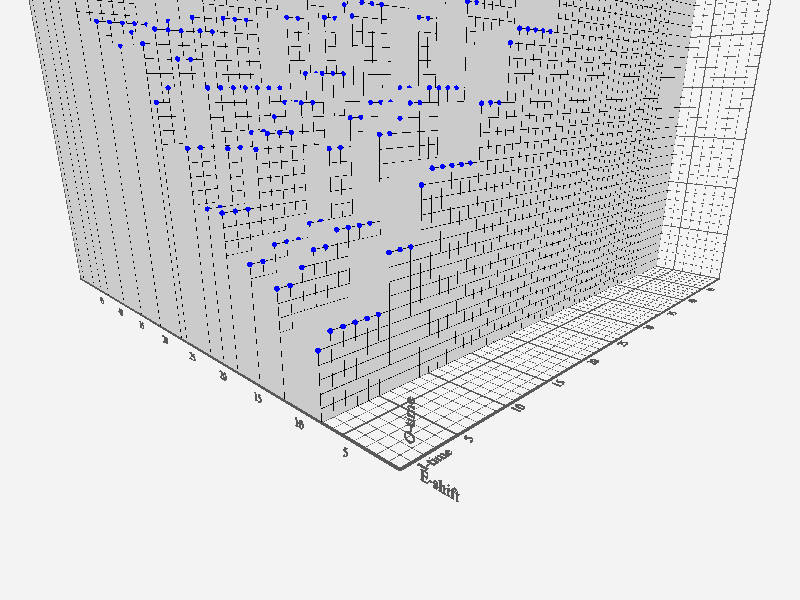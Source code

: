  #include "colors.inc" 
 #include "shapes.inc" 
 #include "math.inc" 
 #include "functions.inc" 
 #declare surfCXY = color rgb<0.6,0.6,0.6>;
 #declare surfCZ = color rgb<0.6,0.6,0.6>;
 #declare mainColor = color rgb<0.8,0.3,0.3>;
 #declare axisColor = color rgb<0,0,0>;
 camera {location <-20,20,-20>
look_at <0,10,0>}
light_source{<-100,100,-80> rgb<1,1,1>*2}
background{rgb<0.9,0.9,0.9>}
text { 
 ttf "timrom.ttf" "E-shift" 0.1, 0
 pigment { rgb<0.1,0.1,0.1> }
 rotate +90*y
 translate -1.5*z 
 translate 0.1*y scale 1} 
text { 
 ttf "timrom.ttf" "I-time" 0.1, 0
 pigment { rgb<0.1,0.1,0.1> }
     rotate +90*x
 translate -z 
  translate 1*x
 scale 1 }text { 
 ttf "timrom.ttf" "O-time" 0.1, 0
 pigment { rgb<0.1,0.1,0.1> }
   rotate +90*z   
   rotate +90*y 
   translate -1*z 
   translate +2*y scale 1 } 
text {ttf "timrom.ttf" "5 " 0.1, 0 pigment { rgb<0.1,0.1,0.1> }   rotate +90*y  translate -1.5*y  translate 5*z scale 1 } 
text {ttf "timrom.ttf" "10 " 0.1, 0 pigment { rgb<0.1,0.1,0.1> }   rotate +90*y  translate -1.5*y  translate 10*z scale 1 } 
text {ttf "timrom.ttf" "15 " 0.1, 0 pigment { rgb<0.1,0.1,0.1> }   rotate +90*y  translate -1.5*y  translate 15*z scale 1 } 
text {ttf "timrom.ttf" "20 " 0.1, 0 pigment { rgb<0.1,0.1,0.1> }   rotate +90*y  translate -1.5*y  translate 20*z scale 1 } 
text {ttf "timrom.ttf" "25 " 0.1, 0 pigment { rgb<0.1,0.1,0.1> }   rotate +90*y  translate -1.5*y  translate 25*z scale 1 } 
text {ttf "timrom.ttf" "30 " 0.1, 0 pigment { rgb<0.1,0.1,0.1> }   rotate +90*y  translate -1.5*y  translate 30*z scale 1 } 
text {ttf "timrom.ttf" "35 " 0.1, 0 pigment { rgb<0.1,0.1,0.1> }   rotate +90*y  translate -1.5*y  translate 35*z scale 1 } 
text {ttf "timrom.ttf" "40 " 0.1, 0 pigment { rgb<0.1,0.1,0.1> }   rotate +90*y  translate -1.5*y  translate 40*z scale 1 } 
text {ttf "timrom.ttf" "45 " 0.1, 0 pigment { rgb<0.1,0.1,0.1> }   rotate +90*y  translate -1.5*y  translate 45*z scale 1 } 
text {ttf "timrom.ttf" "5 " 0.1, 0 pigment { rgb<0.1,0.1,0.1> }   rotate +90*x  translate -z  translate 5*x scale 1 }
text {ttf "timrom.ttf" "10 " 0.1, 0 pigment { rgb<0.1,0.1,0.1> }   rotate +90*x  translate -z  translate 10*x scale 1 }
text {ttf "timrom.ttf" "15 " 0.1, 0 pigment { rgb<0.1,0.1,0.1> }   rotate +90*x  translate -z  translate 15*x scale 1 }
text {ttf "timrom.ttf" "20 " 0.1, 0 pigment { rgb<0.1,0.1,0.1> }   rotate +90*x  translate -z  translate 20*x scale 1 }
text {ttf "timrom.ttf" "25 " 0.1, 0 pigment { rgb<0.1,0.1,0.1> }   rotate +90*x  translate -z  translate 25*x scale 1 }
text {ttf "timrom.ttf" "30 " 0.1, 0 pigment { rgb<0.1,0.1,0.1> }   rotate +90*x  translate -z  translate 30*x scale 1 }
text {ttf "timrom.ttf" "35 " 0.1, 0 pigment { rgb<0.1,0.1,0.1> }   rotate +90*x  translate -z  translate 35*x scale 1 }
text {ttf "timrom.ttf" "40 " 0.1, 0 pigment { rgb<0.1,0.1,0.1> }   rotate +90*x  translate -z  translate 40*x scale 1 }
text {ttf "timrom.ttf" "45 " 0.1, 0 pigment { rgb<0.1,0.1,0.1> }   rotate +90*x  translate -z  translate 45*x scale 1 }
cylinder{<0,0,0>,<50,0,0>,0.1
 pigment{rgb<0.1,0.1,0.1> filter .2 transmit .1}
 finish{ reflection .2 phong .6}}
cylinder{<0,0,0>,<0,0,50>,0.1
 pigment{rgb<0.1,0.1,0.1> filter .2 transmit .1}
 finish{ reflection .2 phong .6}}
cylinder{<0,0,0>,<0,0,50>,0.05
 pigment{rgb<0.1,0.1,0.1> filter .2 transmit .1}
 finish{ reflection .2 phong .6}}
cylinder{<0,0,50>,<0,50,50>,0.05
 pigment{rgb<0.1,0.1,0.1> filter .2 transmit .1}
 finish{ reflection .2 phong .6}}
cylinder{<1,0,0>,<1,0,50>,0.02
 pigment{rgb<0.1,0.1,0.1> filter .2 transmit .1}
 finish{ reflection .2 phong .6}}
cylinder{<1,0,50>,<1,50,50>,0.02
 pigment{rgb<0.1,0.1,0.1> filter .2 transmit .1}
 finish{ reflection .2 phong .6}}
cylinder{<2,0,0>,<2,0,50>,0.02
 pigment{rgb<0.1,0.1,0.1> filter .2 transmit .1}
 finish{ reflection .2 phong .6}}
cylinder{<2,0,50>,<2,50,50>,0.02
 pigment{rgb<0.1,0.1,0.1> filter .2 transmit .1}
 finish{ reflection .2 phong .6}}
cylinder{<3,0,0>,<3,0,50>,0.02
 pigment{rgb<0.1,0.1,0.1> filter .2 transmit .1}
 finish{ reflection .2 phong .6}}
cylinder{<3,0,50>,<3,50,50>,0.02
 pigment{rgb<0.1,0.1,0.1> filter .2 transmit .1}
 finish{ reflection .2 phong .6}}
cylinder{<4,0,0>,<4,0,50>,0.02
 pigment{rgb<0.1,0.1,0.1> filter .2 transmit .1}
 finish{ reflection .2 phong .6}}
cylinder{<4,0,50>,<4,50,50>,0.02
 pigment{rgb<0.1,0.1,0.1> filter .2 transmit .1}
 finish{ reflection .2 phong .6}}
cylinder{<5,0,0>,<5,0,50>,0.05
 pigment{rgb<0.1,0.1,0.1> filter .2 transmit .1}
 finish{ reflection .2 phong .6}}
cylinder{<5,0,50>,<5,50,50>,0.05
 pigment{rgb<0.1,0.1,0.1> filter .2 transmit .1}
 finish{ reflection .2 phong .6}}
cylinder{<6,0,0>,<6,0,50>,0.02
 pigment{rgb<0.1,0.1,0.1> filter .2 transmit .1}
 finish{ reflection .2 phong .6}}
cylinder{<6,0,50>,<6,50,50>,0.02
 pigment{rgb<0.1,0.1,0.1> filter .2 transmit .1}
 finish{ reflection .2 phong .6}}
cylinder{<7,0,0>,<7,0,50>,0.02
 pigment{rgb<0.1,0.1,0.1> filter .2 transmit .1}
 finish{ reflection .2 phong .6}}
cylinder{<7,0,50>,<7,50,50>,0.02
 pigment{rgb<0.1,0.1,0.1> filter .2 transmit .1}
 finish{ reflection .2 phong .6}}
cylinder{<8,0,0>,<8,0,50>,0.02
 pigment{rgb<0.1,0.1,0.1> filter .2 transmit .1}
 finish{ reflection .2 phong .6}}
cylinder{<8,0,50>,<8,50,50>,0.02
 pigment{rgb<0.1,0.1,0.1> filter .2 transmit .1}
 finish{ reflection .2 phong .6}}
cylinder{<9,0,0>,<9,0,50>,0.02
 pigment{rgb<0.1,0.1,0.1> filter .2 transmit .1}
 finish{ reflection .2 phong .6}}
cylinder{<9,0,50>,<9,50,50>,0.02
 pigment{rgb<0.1,0.1,0.1> filter .2 transmit .1}
 finish{ reflection .2 phong .6}}
cylinder{<10,0,0>,<10,0,50>,0.05
 pigment{rgb<0.1,0.1,0.1> filter .2 transmit .1}
 finish{ reflection .2 phong .6}}
cylinder{<10,0,50>,<10,50,50>,0.05
 pigment{rgb<0.1,0.1,0.1> filter .2 transmit .1}
 finish{ reflection .2 phong .6}}
cylinder{<11,0,0>,<11,0,50>,0.02
 pigment{rgb<0.1,0.1,0.1> filter .2 transmit .1}
 finish{ reflection .2 phong .6}}
cylinder{<11,0,50>,<11,50,50>,0.02
 pigment{rgb<0.1,0.1,0.1> filter .2 transmit .1}
 finish{ reflection .2 phong .6}}
cylinder{<12,0,0>,<12,0,50>,0.02
 pigment{rgb<0.1,0.1,0.1> filter .2 transmit .1}
 finish{ reflection .2 phong .6}}
cylinder{<12,0,50>,<12,50,50>,0.02
 pigment{rgb<0.1,0.1,0.1> filter .2 transmit .1}
 finish{ reflection .2 phong .6}}
cylinder{<13,0,0>,<13,0,50>,0.02
 pigment{rgb<0.1,0.1,0.1> filter .2 transmit .1}
 finish{ reflection .2 phong .6}}
cylinder{<13,0,50>,<13,50,50>,0.02
 pigment{rgb<0.1,0.1,0.1> filter .2 transmit .1}
 finish{ reflection .2 phong .6}}
cylinder{<14,0,0>,<14,0,50>,0.02
 pigment{rgb<0.1,0.1,0.1> filter .2 transmit .1}
 finish{ reflection .2 phong .6}}
cylinder{<14,0,50>,<14,50,50>,0.02
 pigment{rgb<0.1,0.1,0.1> filter .2 transmit .1}
 finish{ reflection .2 phong .6}}
cylinder{<15,0,0>,<15,0,50>,0.05
 pigment{rgb<0.1,0.1,0.1> filter .2 transmit .1}
 finish{ reflection .2 phong .6}}
cylinder{<15,0,50>,<15,50,50>,0.05
 pigment{rgb<0.1,0.1,0.1> filter .2 transmit .1}
 finish{ reflection .2 phong .6}}
cylinder{<16,0,0>,<16,0,50>,0.02
 pigment{rgb<0.1,0.1,0.1> filter .2 transmit .1}
 finish{ reflection .2 phong .6}}
cylinder{<16,0,50>,<16,50,50>,0.02
 pigment{rgb<0.1,0.1,0.1> filter .2 transmit .1}
 finish{ reflection .2 phong .6}}
cylinder{<17,0,0>,<17,0,50>,0.02
 pigment{rgb<0.1,0.1,0.1> filter .2 transmit .1}
 finish{ reflection .2 phong .6}}
cylinder{<17,0,50>,<17,50,50>,0.02
 pigment{rgb<0.1,0.1,0.1> filter .2 transmit .1}
 finish{ reflection .2 phong .6}}
cylinder{<18,0,0>,<18,0,50>,0.02
 pigment{rgb<0.1,0.1,0.1> filter .2 transmit .1}
 finish{ reflection .2 phong .6}}
cylinder{<18,0,50>,<18,50,50>,0.02
 pigment{rgb<0.1,0.1,0.1> filter .2 transmit .1}
 finish{ reflection .2 phong .6}}
cylinder{<19,0,0>,<19,0,50>,0.02
 pigment{rgb<0.1,0.1,0.1> filter .2 transmit .1}
 finish{ reflection .2 phong .6}}
cylinder{<19,0,50>,<19,50,50>,0.02
 pigment{rgb<0.1,0.1,0.1> filter .2 transmit .1}
 finish{ reflection .2 phong .6}}
cylinder{<20,0,0>,<20,0,50>,0.05
 pigment{rgb<0.1,0.1,0.1> filter .2 transmit .1}
 finish{ reflection .2 phong .6}}
cylinder{<20,0,50>,<20,50,50>,0.05
 pigment{rgb<0.1,0.1,0.1> filter .2 transmit .1}
 finish{ reflection .2 phong .6}}
cylinder{<21,0,0>,<21,0,50>,0.02
 pigment{rgb<0.1,0.1,0.1> filter .2 transmit .1}
 finish{ reflection .2 phong .6}}
cylinder{<21,0,50>,<21,50,50>,0.02
 pigment{rgb<0.1,0.1,0.1> filter .2 transmit .1}
 finish{ reflection .2 phong .6}}
cylinder{<22,0,0>,<22,0,50>,0.02
 pigment{rgb<0.1,0.1,0.1> filter .2 transmit .1}
 finish{ reflection .2 phong .6}}
cylinder{<22,0,50>,<22,50,50>,0.02
 pigment{rgb<0.1,0.1,0.1> filter .2 transmit .1}
 finish{ reflection .2 phong .6}}
cylinder{<23,0,0>,<23,0,50>,0.02
 pigment{rgb<0.1,0.1,0.1> filter .2 transmit .1}
 finish{ reflection .2 phong .6}}
cylinder{<23,0,50>,<23,50,50>,0.02
 pigment{rgb<0.1,0.1,0.1> filter .2 transmit .1}
 finish{ reflection .2 phong .6}}
cylinder{<24,0,0>,<24,0,50>,0.02
 pigment{rgb<0.1,0.1,0.1> filter .2 transmit .1}
 finish{ reflection .2 phong .6}}
cylinder{<24,0,50>,<24,50,50>,0.02
 pigment{rgb<0.1,0.1,0.1> filter .2 transmit .1}
 finish{ reflection .2 phong .6}}
cylinder{<25,0,0>,<25,0,50>,0.05
 pigment{rgb<0.1,0.1,0.1> filter .2 transmit .1}
 finish{ reflection .2 phong .6}}
cylinder{<25,0,50>,<25,50,50>,0.05
 pigment{rgb<0.1,0.1,0.1> filter .2 transmit .1}
 finish{ reflection .2 phong .6}}
cylinder{<26,0,0>,<26,0,50>,0.02
 pigment{rgb<0.1,0.1,0.1> filter .2 transmit .1}
 finish{ reflection .2 phong .6}}
cylinder{<26,0,50>,<26,50,50>,0.02
 pigment{rgb<0.1,0.1,0.1> filter .2 transmit .1}
 finish{ reflection .2 phong .6}}
cylinder{<27,0,0>,<27,0,50>,0.02
 pigment{rgb<0.1,0.1,0.1> filter .2 transmit .1}
 finish{ reflection .2 phong .6}}
cylinder{<27,0,50>,<27,50,50>,0.02
 pigment{rgb<0.1,0.1,0.1> filter .2 transmit .1}
 finish{ reflection .2 phong .6}}
cylinder{<28,0,0>,<28,0,50>,0.02
 pigment{rgb<0.1,0.1,0.1> filter .2 transmit .1}
 finish{ reflection .2 phong .6}}
cylinder{<28,0,50>,<28,50,50>,0.02
 pigment{rgb<0.1,0.1,0.1> filter .2 transmit .1}
 finish{ reflection .2 phong .6}}
cylinder{<29,0,0>,<29,0,50>,0.02
 pigment{rgb<0.1,0.1,0.1> filter .2 transmit .1}
 finish{ reflection .2 phong .6}}
cylinder{<29,0,50>,<29,50,50>,0.02
 pigment{rgb<0.1,0.1,0.1> filter .2 transmit .1}
 finish{ reflection .2 phong .6}}
cylinder{<30,0,0>,<30,0,50>,0.05
 pigment{rgb<0.1,0.1,0.1> filter .2 transmit .1}
 finish{ reflection .2 phong .6}}
cylinder{<30,0,50>,<30,50,50>,0.05
 pigment{rgb<0.1,0.1,0.1> filter .2 transmit .1}
 finish{ reflection .2 phong .6}}
cylinder{<31,0,0>,<31,0,50>,0.02
 pigment{rgb<0.1,0.1,0.1> filter .2 transmit .1}
 finish{ reflection .2 phong .6}}
cylinder{<31,0,50>,<31,50,50>,0.02
 pigment{rgb<0.1,0.1,0.1> filter .2 transmit .1}
 finish{ reflection .2 phong .6}}
cylinder{<32,0,0>,<32,0,50>,0.02
 pigment{rgb<0.1,0.1,0.1> filter .2 transmit .1}
 finish{ reflection .2 phong .6}}
cylinder{<32,0,50>,<32,50,50>,0.02
 pigment{rgb<0.1,0.1,0.1> filter .2 transmit .1}
 finish{ reflection .2 phong .6}}
cylinder{<33,0,0>,<33,0,50>,0.02
 pigment{rgb<0.1,0.1,0.1> filter .2 transmit .1}
 finish{ reflection .2 phong .6}}
cylinder{<33,0,50>,<33,50,50>,0.02
 pigment{rgb<0.1,0.1,0.1> filter .2 transmit .1}
 finish{ reflection .2 phong .6}}
cylinder{<34,0,0>,<34,0,50>,0.02
 pigment{rgb<0.1,0.1,0.1> filter .2 transmit .1}
 finish{ reflection .2 phong .6}}
cylinder{<34,0,50>,<34,50,50>,0.02
 pigment{rgb<0.1,0.1,0.1> filter .2 transmit .1}
 finish{ reflection .2 phong .6}}
cylinder{<35,0,0>,<35,0,50>,0.05
 pigment{rgb<0.1,0.1,0.1> filter .2 transmit .1}
 finish{ reflection .2 phong .6}}
cylinder{<35,0,50>,<35,50,50>,0.05
 pigment{rgb<0.1,0.1,0.1> filter .2 transmit .1}
 finish{ reflection .2 phong .6}}
cylinder{<36,0,0>,<36,0,50>,0.02
 pigment{rgb<0.1,0.1,0.1> filter .2 transmit .1}
 finish{ reflection .2 phong .6}}
cylinder{<36,0,50>,<36,50,50>,0.02
 pigment{rgb<0.1,0.1,0.1> filter .2 transmit .1}
 finish{ reflection .2 phong .6}}
cylinder{<37,0,0>,<37,0,50>,0.02
 pigment{rgb<0.1,0.1,0.1> filter .2 transmit .1}
 finish{ reflection .2 phong .6}}
cylinder{<37,0,50>,<37,50,50>,0.02
 pigment{rgb<0.1,0.1,0.1> filter .2 transmit .1}
 finish{ reflection .2 phong .6}}
cylinder{<38,0,0>,<38,0,50>,0.02
 pigment{rgb<0.1,0.1,0.1> filter .2 transmit .1}
 finish{ reflection .2 phong .6}}
cylinder{<38,0,50>,<38,50,50>,0.02
 pigment{rgb<0.1,0.1,0.1> filter .2 transmit .1}
 finish{ reflection .2 phong .6}}
cylinder{<39,0,0>,<39,0,50>,0.02
 pigment{rgb<0.1,0.1,0.1> filter .2 transmit .1}
 finish{ reflection .2 phong .6}}
cylinder{<39,0,50>,<39,50,50>,0.02
 pigment{rgb<0.1,0.1,0.1> filter .2 transmit .1}
 finish{ reflection .2 phong .6}}
cylinder{<40,0,0>,<40,0,50>,0.05
 pigment{rgb<0.1,0.1,0.1> filter .2 transmit .1}
 finish{ reflection .2 phong .6}}
cylinder{<40,0,50>,<40,50,50>,0.05
 pigment{rgb<0.1,0.1,0.1> filter .2 transmit .1}
 finish{ reflection .2 phong .6}}
cylinder{<41,0,0>,<41,0,50>,0.02
 pigment{rgb<0.1,0.1,0.1> filter .2 transmit .1}
 finish{ reflection .2 phong .6}}
cylinder{<41,0,50>,<41,50,50>,0.02
 pigment{rgb<0.1,0.1,0.1> filter .2 transmit .1}
 finish{ reflection .2 phong .6}}
cylinder{<42,0,0>,<42,0,50>,0.02
 pigment{rgb<0.1,0.1,0.1> filter .2 transmit .1}
 finish{ reflection .2 phong .6}}
cylinder{<42,0,50>,<42,50,50>,0.02
 pigment{rgb<0.1,0.1,0.1> filter .2 transmit .1}
 finish{ reflection .2 phong .6}}
cylinder{<43,0,0>,<43,0,50>,0.02
 pigment{rgb<0.1,0.1,0.1> filter .2 transmit .1}
 finish{ reflection .2 phong .6}}
cylinder{<43,0,50>,<43,50,50>,0.02
 pigment{rgb<0.1,0.1,0.1> filter .2 transmit .1}
 finish{ reflection .2 phong .6}}
cylinder{<44,0,0>,<44,0,50>,0.02
 pigment{rgb<0.1,0.1,0.1> filter .2 transmit .1}
 finish{ reflection .2 phong .6}}
cylinder{<44,0,50>,<44,50,50>,0.02
 pigment{rgb<0.1,0.1,0.1> filter .2 transmit .1}
 finish{ reflection .2 phong .6}}
cylinder{<45,0,0>,<45,0,50>,0.05
 pigment{rgb<0.1,0.1,0.1> filter .2 transmit .1}
 finish{ reflection .2 phong .6}}
cylinder{<45,0,50>,<45,50,50>,0.05
 pigment{rgb<0.1,0.1,0.1> filter .2 transmit .1}
 finish{ reflection .2 phong .6}}
cylinder{<46,0,0>,<46,0,50>,0.02
 pigment{rgb<0.1,0.1,0.1> filter .2 transmit .1}
 finish{ reflection .2 phong .6}}
cylinder{<46,0,50>,<46,50,50>,0.02
 pigment{rgb<0.1,0.1,0.1> filter .2 transmit .1}
 finish{ reflection .2 phong .6}}
cylinder{<47,0,0>,<47,0,50>,0.02
 pigment{rgb<0.1,0.1,0.1> filter .2 transmit .1}
 finish{ reflection .2 phong .6}}
cylinder{<47,0,50>,<47,50,50>,0.02
 pigment{rgb<0.1,0.1,0.1> filter .2 transmit .1}
 finish{ reflection .2 phong .6}}
cylinder{<48,0,0>,<48,0,50>,0.02
 pigment{rgb<0.1,0.1,0.1> filter .2 transmit .1}
 finish{ reflection .2 phong .6}}
cylinder{<48,0,50>,<48,50,50>,0.02
 pigment{rgb<0.1,0.1,0.1> filter .2 transmit .1}
 finish{ reflection .2 phong .6}}
cylinder{<49,0,0>,<49,0,50>,0.02
 pigment{rgb<0.1,0.1,0.1> filter .2 transmit .1}
 finish{ reflection .2 phong .6}}
cylinder{<49,0,50>,<49,50,50>,0.02
 pigment{rgb<0.1,0.1,0.1> filter .2 transmit .1}
 finish{ reflection .2 phong .6}}
cylinder{<0,0,0>,<50,0,0>,0.05
 pigment{rgb<0.1,0.1,0.1> filter .2 transmit .1}
 finish{ reflection .2 phong .6}}
cylinder{<50,0,0>,<50,50,0>,0.05
 pigment{rgb<0.1,0.1,0.1> filter .2 transmit .1}
 finish{ reflection .2 phong .6}}
cylinder{<0,0,1>,<50,0,1>,0.02
 pigment{rgb<0.1,0.1,0.1> filter .2 transmit .1}
 finish{ reflection .2 phong .6}}
cylinder{<50,0,1>,<50,50,1>,0.02
 pigment{rgb<0.1,0.1,0.1> filter .2 transmit .1}
 finish{ reflection .2 phong .6}}
cylinder{<0,0,2>,<50,0,2>,0.02
 pigment{rgb<0.1,0.1,0.1> filter .2 transmit .1}
 finish{ reflection .2 phong .6}}
cylinder{<50,0,2>,<50,50,2>,0.02
 pigment{rgb<0.1,0.1,0.1> filter .2 transmit .1}
 finish{ reflection .2 phong .6}}
cylinder{<0,0,3>,<50,0,3>,0.02
 pigment{rgb<0.1,0.1,0.1> filter .2 transmit .1}
 finish{ reflection .2 phong .6}}
cylinder{<50,0,3>,<50,50,3>,0.02
 pigment{rgb<0.1,0.1,0.1> filter .2 transmit .1}
 finish{ reflection .2 phong .6}}
cylinder{<0,0,4>,<50,0,4>,0.02
 pigment{rgb<0.1,0.1,0.1> filter .2 transmit .1}
 finish{ reflection .2 phong .6}}
cylinder{<50,0,4>,<50,50,4>,0.02
 pigment{rgb<0.1,0.1,0.1> filter .2 transmit .1}
 finish{ reflection .2 phong .6}}
cylinder{<0,0,5>,<50,0,5>,0.05
 pigment{rgb<0.1,0.1,0.1> filter .2 transmit .1}
 finish{ reflection .2 phong .6}}
cylinder{<50,0,5>,<50,50,5>,0.05
 pigment{rgb<0.1,0.1,0.1> filter .2 transmit .1}
 finish{ reflection .2 phong .6}}
cylinder{<0,0,6>,<50,0,6>,0.02
 pigment{rgb<0.1,0.1,0.1> filter .2 transmit .1}
 finish{ reflection .2 phong .6}}
cylinder{<50,0,6>,<50,50,6>,0.02
 pigment{rgb<0.1,0.1,0.1> filter .2 transmit .1}
 finish{ reflection .2 phong .6}}
cylinder{<0,0,7>,<50,0,7>,0.02
 pigment{rgb<0.1,0.1,0.1> filter .2 transmit .1}
 finish{ reflection .2 phong .6}}
cylinder{<50,0,7>,<50,50,7>,0.02
 pigment{rgb<0.1,0.1,0.1> filter .2 transmit .1}
 finish{ reflection .2 phong .6}}
cylinder{<0,0,8>,<50,0,8>,0.02
 pigment{rgb<0.1,0.1,0.1> filter .2 transmit .1}
 finish{ reflection .2 phong .6}}
cylinder{<50,0,8>,<50,50,8>,0.02
 pigment{rgb<0.1,0.1,0.1> filter .2 transmit .1}
 finish{ reflection .2 phong .6}}
cylinder{<0,0,9>,<50,0,9>,0.02
 pigment{rgb<0.1,0.1,0.1> filter .2 transmit .1}
 finish{ reflection .2 phong .6}}
cylinder{<50,0,9>,<50,50,9>,0.02
 pigment{rgb<0.1,0.1,0.1> filter .2 transmit .1}
 finish{ reflection .2 phong .6}}
cylinder{<0,0,10>,<50,0,10>,0.05
 pigment{rgb<0.1,0.1,0.1> filter .2 transmit .1}
 finish{ reflection .2 phong .6}}
cylinder{<50,0,10>,<50,50,10>,0.05
 pigment{rgb<0.1,0.1,0.1> filter .2 transmit .1}
 finish{ reflection .2 phong .6}}
cylinder{<0,0,11>,<50,0,11>,0.02
 pigment{rgb<0.1,0.1,0.1> filter .2 transmit .1}
 finish{ reflection .2 phong .6}}
cylinder{<50,0,11>,<50,50,11>,0.02
 pigment{rgb<0.1,0.1,0.1> filter .2 transmit .1}
 finish{ reflection .2 phong .6}}
cylinder{<0,0,12>,<50,0,12>,0.02
 pigment{rgb<0.1,0.1,0.1> filter .2 transmit .1}
 finish{ reflection .2 phong .6}}
cylinder{<50,0,12>,<50,50,12>,0.02
 pigment{rgb<0.1,0.1,0.1> filter .2 transmit .1}
 finish{ reflection .2 phong .6}}
cylinder{<0,0,13>,<50,0,13>,0.02
 pigment{rgb<0.1,0.1,0.1> filter .2 transmit .1}
 finish{ reflection .2 phong .6}}
cylinder{<50,0,13>,<50,50,13>,0.02
 pigment{rgb<0.1,0.1,0.1> filter .2 transmit .1}
 finish{ reflection .2 phong .6}}
cylinder{<0,0,14>,<50,0,14>,0.02
 pigment{rgb<0.1,0.1,0.1> filter .2 transmit .1}
 finish{ reflection .2 phong .6}}
cylinder{<50,0,14>,<50,50,14>,0.02
 pigment{rgb<0.1,0.1,0.1> filter .2 transmit .1}
 finish{ reflection .2 phong .6}}
cylinder{<0,0,15>,<50,0,15>,0.05
 pigment{rgb<0.1,0.1,0.1> filter .2 transmit .1}
 finish{ reflection .2 phong .6}}
cylinder{<50,0,15>,<50,50,15>,0.05
 pigment{rgb<0.1,0.1,0.1> filter .2 transmit .1}
 finish{ reflection .2 phong .6}}
cylinder{<0,0,16>,<50,0,16>,0.02
 pigment{rgb<0.1,0.1,0.1> filter .2 transmit .1}
 finish{ reflection .2 phong .6}}
cylinder{<50,0,16>,<50,50,16>,0.02
 pigment{rgb<0.1,0.1,0.1> filter .2 transmit .1}
 finish{ reflection .2 phong .6}}
cylinder{<0,0,17>,<50,0,17>,0.02
 pigment{rgb<0.1,0.1,0.1> filter .2 transmit .1}
 finish{ reflection .2 phong .6}}
cylinder{<50,0,17>,<50,50,17>,0.02
 pigment{rgb<0.1,0.1,0.1> filter .2 transmit .1}
 finish{ reflection .2 phong .6}}
cylinder{<0,0,18>,<50,0,18>,0.02
 pigment{rgb<0.1,0.1,0.1> filter .2 transmit .1}
 finish{ reflection .2 phong .6}}
cylinder{<50,0,18>,<50,50,18>,0.02
 pigment{rgb<0.1,0.1,0.1> filter .2 transmit .1}
 finish{ reflection .2 phong .6}}
cylinder{<0,0,19>,<50,0,19>,0.02
 pigment{rgb<0.1,0.1,0.1> filter .2 transmit .1}
 finish{ reflection .2 phong .6}}
cylinder{<50,0,19>,<50,50,19>,0.02
 pigment{rgb<0.1,0.1,0.1> filter .2 transmit .1}
 finish{ reflection .2 phong .6}}
cylinder{<0,0,20>,<50,0,20>,0.05
 pigment{rgb<0.1,0.1,0.1> filter .2 transmit .1}
 finish{ reflection .2 phong .6}}
cylinder{<50,0,20>,<50,50,20>,0.05
 pigment{rgb<0.1,0.1,0.1> filter .2 transmit .1}
 finish{ reflection .2 phong .6}}
cylinder{<0,0,21>,<50,0,21>,0.02
 pigment{rgb<0.1,0.1,0.1> filter .2 transmit .1}
 finish{ reflection .2 phong .6}}
cylinder{<50,0,21>,<50,50,21>,0.02
 pigment{rgb<0.1,0.1,0.1> filter .2 transmit .1}
 finish{ reflection .2 phong .6}}
cylinder{<0,0,22>,<50,0,22>,0.02
 pigment{rgb<0.1,0.1,0.1> filter .2 transmit .1}
 finish{ reflection .2 phong .6}}
cylinder{<50,0,22>,<50,50,22>,0.02
 pigment{rgb<0.1,0.1,0.1> filter .2 transmit .1}
 finish{ reflection .2 phong .6}}
cylinder{<0,0,23>,<50,0,23>,0.02
 pigment{rgb<0.1,0.1,0.1> filter .2 transmit .1}
 finish{ reflection .2 phong .6}}
cylinder{<50,0,23>,<50,50,23>,0.02
 pigment{rgb<0.1,0.1,0.1> filter .2 transmit .1}
 finish{ reflection .2 phong .6}}
cylinder{<0,0,24>,<50,0,24>,0.02
 pigment{rgb<0.1,0.1,0.1> filter .2 transmit .1}
 finish{ reflection .2 phong .6}}
cylinder{<50,0,24>,<50,50,24>,0.02
 pigment{rgb<0.1,0.1,0.1> filter .2 transmit .1}
 finish{ reflection .2 phong .6}}
cylinder{<0,0,25>,<50,0,25>,0.05
 pigment{rgb<0.1,0.1,0.1> filter .2 transmit .1}
 finish{ reflection .2 phong .6}}
cylinder{<50,0,25>,<50,50,25>,0.05
 pigment{rgb<0.1,0.1,0.1> filter .2 transmit .1}
 finish{ reflection .2 phong .6}}
cylinder{<0,0,26>,<50,0,26>,0.02
 pigment{rgb<0.1,0.1,0.1> filter .2 transmit .1}
 finish{ reflection .2 phong .6}}
cylinder{<50,0,26>,<50,50,26>,0.02
 pigment{rgb<0.1,0.1,0.1> filter .2 transmit .1}
 finish{ reflection .2 phong .6}}
cylinder{<0,0,27>,<50,0,27>,0.02
 pigment{rgb<0.1,0.1,0.1> filter .2 transmit .1}
 finish{ reflection .2 phong .6}}
cylinder{<50,0,27>,<50,50,27>,0.02
 pigment{rgb<0.1,0.1,0.1> filter .2 transmit .1}
 finish{ reflection .2 phong .6}}
cylinder{<0,0,28>,<50,0,28>,0.02
 pigment{rgb<0.1,0.1,0.1> filter .2 transmit .1}
 finish{ reflection .2 phong .6}}
cylinder{<50,0,28>,<50,50,28>,0.02
 pigment{rgb<0.1,0.1,0.1> filter .2 transmit .1}
 finish{ reflection .2 phong .6}}
cylinder{<0,0,29>,<50,0,29>,0.02
 pigment{rgb<0.1,0.1,0.1> filter .2 transmit .1}
 finish{ reflection .2 phong .6}}
cylinder{<50,0,29>,<50,50,29>,0.02
 pigment{rgb<0.1,0.1,0.1> filter .2 transmit .1}
 finish{ reflection .2 phong .6}}
cylinder{<0,0,30>,<50,0,30>,0.05
 pigment{rgb<0.1,0.1,0.1> filter .2 transmit .1}
 finish{ reflection .2 phong .6}}
cylinder{<50,0,30>,<50,50,30>,0.05
 pigment{rgb<0.1,0.1,0.1> filter .2 transmit .1}
 finish{ reflection .2 phong .6}}
cylinder{<0,0,31>,<50,0,31>,0.02
 pigment{rgb<0.1,0.1,0.1> filter .2 transmit .1}
 finish{ reflection .2 phong .6}}
cylinder{<50,0,31>,<50,50,31>,0.02
 pigment{rgb<0.1,0.1,0.1> filter .2 transmit .1}
 finish{ reflection .2 phong .6}}
cylinder{<0,0,32>,<50,0,32>,0.02
 pigment{rgb<0.1,0.1,0.1> filter .2 transmit .1}
 finish{ reflection .2 phong .6}}
cylinder{<50,0,32>,<50,50,32>,0.02
 pigment{rgb<0.1,0.1,0.1> filter .2 transmit .1}
 finish{ reflection .2 phong .6}}
cylinder{<0,0,33>,<50,0,33>,0.02
 pigment{rgb<0.1,0.1,0.1> filter .2 transmit .1}
 finish{ reflection .2 phong .6}}
cylinder{<50,0,33>,<50,50,33>,0.02
 pigment{rgb<0.1,0.1,0.1> filter .2 transmit .1}
 finish{ reflection .2 phong .6}}
cylinder{<0,0,34>,<50,0,34>,0.02
 pigment{rgb<0.1,0.1,0.1> filter .2 transmit .1}
 finish{ reflection .2 phong .6}}
cylinder{<50,0,34>,<50,50,34>,0.02
 pigment{rgb<0.1,0.1,0.1> filter .2 transmit .1}
 finish{ reflection .2 phong .6}}
cylinder{<0,0,35>,<50,0,35>,0.05
 pigment{rgb<0.1,0.1,0.1> filter .2 transmit .1}
 finish{ reflection .2 phong .6}}
cylinder{<50,0,35>,<50,50,35>,0.05
 pigment{rgb<0.1,0.1,0.1> filter .2 transmit .1}
 finish{ reflection .2 phong .6}}
cylinder{<0,0,36>,<50,0,36>,0.02
 pigment{rgb<0.1,0.1,0.1> filter .2 transmit .1}
 finish{ reflection .2 phong .6}}
cylinder{<50,0,36>,<50,50,36>,0.02
 pigment{rgb<0.1,0.1,0.1> filter .2 transmit .1}
 finish{ reflection .2 phong .6}}
cylinder{<0,0,37>,<50,0,37>,0.02
 pigment{rgb<0.1,0.1,0.1> filter .2 transmit .1}
 finish{ reflection .2 phong .6}}
cylinder{<50,0,37>,<50,50,37>,0.02
 pigment{rgb<0.1,0.1,0.1> filter .2 transmit .1}
 finish{ reflection .2 phong .6}}
cylinder{<0,0,38>,<50,0,38>,0.02
 pigment{rgb<0.1,0.1,0.1> filter .2 transmit .1}
 finish{ reflection .2 phong .6}}
cylinder{<50,0,38>,<50,50,38>,0.02
 pigment{rgb<0.1,0.1,0.1> filter .2 transmit .1}
 finish{ reflection .2 phong .6}}
cylinder{<0,0,39>,<50,0,39>,0.02
 pigment{rgb<0.1,0.1,0.1> filter .2 transmit .1}
 finish{ reflection .2 phong .6}}
cylinder{<50,0,39>,<50,50,39>,0.02
 pigment{rgb<0.1,0.1,0.1> filter .2 transmit .1}
 finish{ reflection .2 phong .6}}
cylinder{<0,0,40>,<50,0,40>,0.05
 pigment{rgb<0.1,0.1,0.1> filter .2 transmit .1}
 finish{ reflection .2 phong .6}}
cylinder{<50,0,40>,<50,50,40>,0.05
 pigment{rgb<0.1,0.1,0.1> filter .2 transmit .1}
 finish{ reflection .2 phong .6}}
cylinder{<0,0,41>,<50,0,41>,0.02
 pigment{rgb<0.1,0.1,0.1> filter .2 transmit .1}
 finish{ reflection .2 phong .6}}
cylinder{<50,0,41>,<50,50,41>,0.02
 pigment{rgb<0.1,0.1,0.1> filter .2 transmit .1}
 finish{ reflection .2 phong .6}}
cylinder{<0,0,42>,<50,0,42>,0.02
 pigment{rgb<0.1,0.1,0.1> filter .2 transmit .1}
 finish{ reflection .2 phong .6}}
cylinder{<50,0,42>,<50,50,42>,0.02
 pigment{rgb<0.1,0.1,0.1> filter .2 transmit .1}
 finish{ reflection .2 phong .6}}
cylinder{<0,0,43>,<50,0,43>,0.02
 pigment{rgb<0.1,0.1,0.1> filter .2 transmit .1}
 finish{ reflection .2 phong .6}}
cylinder{<50,0,43>,<50,50,43>,0.02
 pigment{rgb<0.1,0.1,0.1> filter .2 transmit .1}
 finish{ reflection .2 phong .6}}
cylinder{<0,0,44>,<50,0,44>,0.02
 pigment{rgb<0.1,0.1,0.1> filter .2 transmit .1}
 finish{ reflection .2 phong .6}}
cylinder{<50,0,44>,<50,50,44>,0.02
 pigment{rgb<0.1,0.1,0.1> filter .2 transmit .1}
 finish{ reflection .2 phong .6}}
cylinder{<0,0,45>,<50,0,45>,0.05
 pigment{rgb<0.1,0.1,0.1> filter .2 transmit .1}
 finish{ reflection .2 phong .6}}
cylinder{<50,0,45>,<50,50,45>,0.05
 pigment{rgb<0.1,0.1,0.1> filter .2 transmit .1}
 finish{ reflection .2 phong .6}}
cylinder{<0,0,46>,<50,0,46>,0.02
 pigment{rgb<0.1,0.1,0.1> filter .2 transmit .1}
 finish{ reflection .2 phong .6}}
cylinder{<50,0,46>,<50,50,46>,0.02
 pigment{rgb<0.1,0.1,0.1> filter .2 transmit .1}
 finish{ reflection .2 phong .6}}
cylinder{<0,0,47>,<50,0,47>,0.02
 pigment{rgb<0.1,0.1,0.1> filter .2 transmit .1}
 finish{ reflection .2 phong .6}}
cylinder{<50,0,47>,<50,50,47>,0.02
 pigment{rgb<0.1,0.1,0.1> filter .2 transmit .1}
 finish{ reflection .2 phong .6}}
cylinder{<0,0,48>,<50,0,48>,0.02
 pigment{rgb<0.1,0.1,0.1> filter .2 transmit .1}
 finish{ reflection .2 phong .6}}
cylinder{<50,0,48>,<50,50,48>,0.02
 pigment{rgb<0.1,0.1,0.1> filter .2 transmit .1}
 finish{ reflection .2 phong .6}}
cylinder{<0,0,49>,<50,0,49>,0.02
 pigment{rgb<0.1,0.1,0.1> filter .2 transmit .1}
 finish{ reflection .2 phong .6}}
cylinder{<50,0,49>,<50,50,49>,0.02
 pigment{rgb<0.1,0.1,0.1> filter .2 transmit .1}
 finish{ reflection .2 phong .6}}
cylinder{<0,0,50>,<50,0,50>,0.05
 pigment{rgb<0.1,0.1,0.1> filter .2 transmit .1}
 finish{ reflection .2 phong .6}}
cylinder{<50,0,0>,<50,0,50>,0.05
 pigment{rgb<0.1,0.1,0.1> filter .2 transmit .1}
 finish{ reflection .2 phong .6}}
cylinder{<0,1,50>,<50,1,50>,0.02
 pigment{rgb<0.1,0.1,0.1> filter .2 transmit .1}
 finish{ reflection .2 phong .6}}
cylinder{<50,1,0>,<50,1,50>,0.02
 pigment{rgb<0.1,0.1,0.1> filter .2 transmit .1}
 finish{ reflection .2 phong .6}}
cylinder{<0,2,50>,<50,2,50>,0.02
 pigment{rgb<0.1,0.1,0.1> filter .2 transmit .1}
 finish{ reflection .2 phong .6}}
cylinder{<50,2,0>,<50,2,50>,0.02
 pigment{rgb<0.1,0.1,0.1> filter .2 transmit .1}
 finish{ reflection .2 phong .6}}
cylinder{<0,3,50>,<50,3,50>,0.02
 pigment{rgb<0.1,0.1,0.1> filter .2 transmit .1}
 finish{ reflection .2 phong .6}}
cylinder{<50,3,0>,<50,3,50>,0.02
 pigment{rgb<0.1,0.1,0.1> filter .2 transmit .1}
 finish{ reflection .2 phong .6}}
cylinder{<0,4,50>,<50,4,50>,0.02
 pigment{rgb<0.1,0.1,0.1> filter .2 transmit .1}
 finish{ reflection .2 phong .6}}
cylinder{<50,4,0>,<50,4,50>,0.02
 pigment{rgb<0.1,0.1,0.1> filter .2 transmit .1}
 finish{ reflection .2 phong .6}}
cylinder{<0,5,50>,<50,5,50>,0.05
 pigment{rgb<0.1,0.1,0.1> filter .2 transmit .1}
 finish{ reflection .2 phong .6}}
cylinder{<50,5,0>,<50,5,50>,0.05
 pigment{rgb<0.1,0.1,0.1> filter .2 transmit .1}
 finish{ reflection .2 phong .6}}
cylinder{<0,6,50>,<50,6,50>,0.02
 pigment{rgb<0.1,0.1,0.1> filter .2 transmit .1}
 finish{ reflection .2 phong .6}}
cylinder{<50,6,0>,<50,6,50>,0.02
 pigment{rgb<0.1,0.1,0.1> filter .2 transmit .1}
 finish{ reflection .2 phong .6}}
cylinder{<0,7,50>,<50,7,50>,0.02
 pigment{rgb<0.1,0.1,0.1> filter .2 transmit .1}
 finish{ reflection .2 phong .6}}
cylinder{<50,7,0>,<50,7,50>,0.02
 pigment{rgb<0.1,0.1,0.1> filter .2 transmit .1}
 finish{ reflection .2 phong .6}}
cylinder{<0,8,50>,<50,8,50>,0.02
 pigment{rgb<0.1,0.1,0.1> filter .2 transmit .1}
 finish{ reflection .2 phong .6}}
cylinder{<50,8,0>,<50,8,50>,0.02
 pigment{rgb<0.1,0.1,0.1> filter .2 transmit .1}
 finish{ reflection .2 phong .6}}
cylinder{<0,9,50>,<50,9,50>,0.02
 pigment{rgb<0.1,0.1,0.1> filter .2 transmit .1}
 finish{ reflection .2 phong .6}}
cylinder{<50,9,0>,<50,9,50>,0.02
 pigment{rgb<0.1,0.1,0.1> filter .2 transmit .1}
 finish{ reflection .2 phong .6}}
cylinder{<0,10,50>,<50,10,50>,0.05
 pigment{rgb<0.1,0.1,0.1> filter .2 transmit .1}
 finish{ reflection .2 phong .6}}
cylinder{<50,10,0>,<50,10,50>,0.05
 pigment{rgb<0.1,0.1,0.1> filter .2 transmit .1}
 finish{ reflection .2 phong .6}}
cylinder{<0,11,50>,<50,11,50>,0.02
 pigment{rgb<0.1,0.1,0.1> filter .2 transmit .1}
 finish{ reflection .2 phong .6}}
cylinder{<50,11,0>,<50,11,50>,0.02
 pigment{rgb<0.1,0.1,0.1> filter .2 transmit .1}
 finish{ reflection .2 phong .6}}
cylinder{<0,12,50>,<50,12,50>,0.02
 pigment{rgb<0.1,0.1,0.1> filter .2 transmit .1}
 finish{ reflection .2 phong .6}}
cylinder{<50,12,0>,<50,12,50>,0.02
 pigment{rgb<0.1,0.1,0.1> filter .2 transmit .1}
 finish{ reflection .2 phong .6}}
cylinder{<0,13,50>,<50,13,50>,0.02
 pigment{rgb<0.1,0.1,0.1> filter .2 transmit .1}
 finish{ reflection .2 phong .6}}
cylinder{<50,13,0>,<50,13,50>,0.02
 pigment{rgb<0.1,0.1,0.1> filter .2 transmit .1}
 finish{ reflection .2 phong .6}}
cylinder{<0,14,50>,<50,14,50>,0.02
 pigment{rgb<0.1,0.1,0.1> filter .2 transmit .1}
 finish{ reflection .2 phong .6}}
cylinder{<50,14,0>,<50,14,50>,0.02
 pigment{rgb<0.1,0.1,0.1> filter .2 transmit .1}
 finish{ reflection .2 phong .6}}
cylinder{<0,15,50>,<50,15,50>,0.05
 pigment{rgb<0.1,0.1,0.1> filter .2 transmit .1}
 finish{ reflection .2 phong .6}}
cylinder{<50,15,0>,<50,15,50>,0.05
 pigment{rgb<0.1,0.1,0.1> filter .2 transmit .1}
 finish{ reflection .2 phong .6}}
cylinder{<0,16,50>,<50,16,50>,0.02
 pigment{rgb<0.1,0.1,0.1> filter .2 transmit .1}
 finish{ reflection .2 phong .6}}
cylinder{<50,16,0>,<50,16,50>,0.02
 pigment{rgb<0.1,0.1,0.1> filter .2 transmit .1}
 finish{ reflection .2 phong .6}}
cylinder{<0,17,50>,<50,17,50>,0.02
 pigment{rgb<0.1,0.1,0.1> filter .2 transmit .1}
 finish{ reflection .2 phong .6}}
cylinder{<50,17,0>,<50,17,50>,0.02
 pigment{rgb<0.1,0.1,0.1> filter .2 transmit .1}
 finish{ reflection .2 phong .6}}
cylinder{<0,18,50>,<50,18,50>,0.02
 pigment{rgb<0.1,0.1,0.1> filter .2 transmit .1}
 finish{ reflection .2 phong .6}}
cylinder{<50,18,0>,<50,18,50>,0.02
 pigment{rgb<0.1,0.1,0.1> filter .2 transmit .1}
 finish{ reflection .2 phong .6}}
cylinder{<0,19,50>,<50,19,50>,0.02
 pigment{rgb<0.1,0.1,0.1> filter .2 transmit .1}
 finish{ reflection .2 phong .6}}
cylinder{<50,19,0>,<50,19,50>,0.02
 pigment{rgb<0.1,0.1,0.1> filter .2 transmit .1}
 finish{ reflection .2 phong .6}}
cylinder{<0,20,50>,<50,20,50>,0.05
 pigment{rgb<0.1,0.1,0.1> filter .2 transmit .1}
 finish{ reflection .2 phong .6}}
cylinder{<50,20,0>,<50,20,50>,0.05
 pigment{rgb<0.1,0.1,0.1> filter .2 transmit .1}
 finish{ reflection .2 phong .6}}
cylinder{<0,21,50>,<50,21,50>,0.02
 pigment{rgb<0.1,0.1,0.1> filter .2 transmit .1}
 finish{ reflection .2 phong .6}}
cylinder{<50,21,0>,<50,21,50>,0.02
 pigment{rgb<0.1,0.1,0.1> filter .2 transmit .1}
 finish{ reflection .2 phong .6}}
cylinder{<0,22,50>,<50,22,50>,0.02
 pigment{rgb<0.1,0.1,0.1> filter .2 transmit .1}
 finish{ reflection .2 phong .6}}
cylinder{<50,22,0>,<50,22,50>,0.02
 pigment{rgb<0.1,0.1,0.1> filter .2 transmit .1}
 finish{ reflection .2 phong .6}}
cylinder{<0,23,50>,<50,23,50>,0.02
 pigment{rgb<0.1,0.1,0.1> filter .2 transmit .1}
 finish{ reflection .2 phong .6}}
cylinder{<50,23,0>,<50,23,50>,0.02
 pigment{rgb<0.1,0.1,0.1> filter .2 transmit .1}
 finish{ reflection .2 phong .6}}
cylinder{<0,24,50>,<50,24,50>,0.02
 pigment{rgb<0.1,0.1,0.1> filter .2 transmit .1}
 finish{ reflection .2 phong .6}}
cylinder{<50,24,0>,<50,24,50>,0.02
 pigment{rgb<0.1,0.1,0.1> filter .2 transmit .1}
 finish{ reflection .2 phong .6}}
cylinder{<0,25,50>,<50,25,50>,0.05
 pigment{rgb<0.1,0.1,0.1> filter .2 transmit .1}
 finish{ reflection .2 phong .6}}
cylinder{<50,25,0>,<50,25,50>,0.05
 pigment{rgb<0.1,0.1,0.1> filter .2 transmit .1}
 finish{ reflection .2 phong .6}}
cylinder{<0,26,50>,<50,26,50>,0.02
 pigment{rgb<0.1,0.1,0.1> filter .2 transmit .1}
 finish{ reflection .2 phong .6}}
cylinder{<50,26,0>,<50,26,50>,0.02
 pigment{rgb<0.1,0.1,0.1> filter .2 transmit .1}
 finish{ reflection .2 phong .6}}
cylinder{<0,27,50>,<50,27,50>,0.02
 pigment{rgb<0.1,0.1,0.1> filter .2 transmit .1}
 finish{ reflection .2 phong .6}}
cylinder{<50,27,0>,<50,27,50>,0.02
 pigment{rgb<0.1,0.1,0.1> filter .2 transmit .1}
 finish{ reflection .2 phong .6}}
cylinder{<0,28,50>,<50,28,50>,0.02
 pigment{rgb<0.1,0.1,0.1> filter .2 transmit .1}
 finish{ reflection .2 phong .6}}
cylinder{<50,28,0>,<50,28,50>,0.02
 pigment{rgb<0.1,0.1,0.1> filter .2 transmit .1}
 finish{ reflection .2 phong .6}}
cylinder{<0,29,50>,<50,29,50>,0.02
 pigment{rgb<0.1,0.1,0.1> filter .2 transmit .1}
 finish{ reflection .2 phong .6}}
cylinder{<50,29,0>,<50,29,50>,0.02
 pigment{rgb<0.1,0.1,0.1> filter .2 transmit .1}
 finish{ reflection .2 phong .6}}
cylinder{<0,30,50>,<50,30,50>,0.05
 pigment{rgb<0.1,0.1,0.1> filter .2 transmit .1}
 finish{ reflection .2 phong .6}}
cylinder{<50,30,0>,<50,30,50>,0.05
 pigment{rgb<0.1,0.1,0.1> filter .2 transmit .1}
 finish{ reflection .2 phong .6}}
cylinder{<0,31,50>,<50,31,50>,0.02
 pigment{rgb<0.1,0.1,0.1> filter .2 transmit .1}
 finish{ reflection .2 phong .6}}
cylinder{<50,31,0>,<50,31,50>,0.02
 pigment{rgb<0.1,0.1,0.1> filter .2 transmit .1}
 finish{ reflection .2 phong .6}}
cylinder{<0,32,50>,<50,32,50>,0.02
 pigment{rgb<0.1,0.1,0.1> filter .2 transmit .1}
 finish{ reflection .2 phong .6}}
cylinder{<50,32,0>,<50,32,50>,0.02
 pigment{rgb<0.1,0.1,0.1> filter .2 transmit .1}
 finish{ reflection .2 phong .6}}
cylinder{<0,33,50>,<50,33,50>,0.02
 pigment{rgb<0.1,0.1,0.1> filter .2 transmit .1}
 finish{ reflection .2 phong .6}}
cylinder{<50,33,0>,<50,33,50>,0.02
 pigment{rgb<0.1,0.1,0.1> filter .2 transmit .1}
 finish{ reflection .2 phong .6}}
cylinder{<0,34,50>,<50,34,50>,0.02
 pigment{rgb<0.1,0.1,0.1> filter .2 transmit .1}
 finish{ reflection .2 phong .6}}
cylinder{<50,34,0>,<50,34,50>,0.02
 pigment{rgb<0.1,0.1,0.1> filter .2 transmit .1}
 finish{ reflection .2 phong .6}}
cylinder{<0,35,50>,<50,35,50>,0.05
 pigment{rgb<0.1,0.1,0.1> filter .2 transmit .1}
 finish{ reflection .2 phong .6}}
cylinder{<50,35,0>,<50,35,50>,0.05
 pigment{rgb<0.1,0.1,0.1> filter .2 transmit .1}
 finish{ reflection .2 phong .6}}
cylinder{<0,36,50>,<50,36,50>,0.02
 pigment{rgb<0.1,0.1,0.1> filter .2 transmit .1}
 finish{ reflection .2 phong .6}}
cylinder{<50,36,0>,<50,36,50>,0.02
 pigment{rgb<0.1,0.1,0.1> filter .2 transmit .1}
 finish{ reflection .2 phong .6}}
cylinder{<0,37,50>,<50,37,50>,0.02
 pigment{rgb<0.1,0.1,0.1> filter .2 transmit .1}
 finish{ reflection .2 phong .6}}
cylinder{<50,37,0>,<50,37,50>,0.02
 pigment{rgb<0.1,0.1,0.1> filter .2 transmit .1}
 finish{ reflection .2 phong .6}}
cylinder{<0,38,50>,<50,38,50>,0.02
 pigment{rgb<0.1,0.1,0.1> filter .2 transmit .1}
 finish{ reflection .2 phong .6}}
cylinder{<50,38,0>,<50,38,50>,0.02
 pigment{rgb<0.1,0.1,0.1> filter .2 transmit .1}
 finish{ reflection .2 phong .6}}
cylinder{<0,39,50>,<50,39,50>,0.02
 pigment{rgb<0.1,0.1,0.1> filter .2 transmit .1}
 finish{ reflection .2 phong .6}}
cylinder{<50,39,0>,<50,39,50>,0.02
 pigment{rgb<0.1,0.1,0.1> filter .2 transmit .1}
 finish{ reflection .2 phong .6}}
cylinder{<0,40,50>,<50,40,50>,0.05
 pigment{rgb<0.1,0.1,0.1> filter .2 transmit .1}
 finish{ reflection .2 phong .6}}
cylinder{<50,40,0>,<50,40,50>,0.05
 pigment{rgb<0.1,0.1,0.1> filter .2 transmit .1}
 finish{ reflection .2 phong .6}}
cylinder{<0,41,50>,<50,41,50>,0.02
 pigment{rgb<0.1,0.1,0.1> filter .2 transmit .1}
 finish{ reflection .2 phong .6}}
cylinder{<50,41,0>,<50,41,50>,0.02
 pigment{rgb<0.1,0.1,0.1> filter .2 transmit .1}
 finish{ reflection .2 phong .6}}
cylinder{<0,42,50>,<50,42,50>,0.02
 pigment{rgb<0.1,0.1,0.1> filter .2 transmit .1}
 finish{ reflection .2 phong .6}}
cylinder{<50,42,0>,<50,42,50>,0.02
 pigment{rgb<0.1,0.1,0.1> filter .2 transmit .1}
 finish{ reflection .2 phong .6}}
cylinder{<0,43,50>,<50,43,50>,0.02
 pigment{rgb<0.1,0.1,0.1> filter .2 transmit .1}
 finish{ reflection .2 phong .6}}
cylinder{<50,43,0>,<50,43,50>,0.02
 pigment{rgb<0.1,0.1,0.1> filter .2 transmit .1}
 finish{ reflection .2 phong .6}}
cylinder{<0,44,50>,<50,44,50>,0.02
 pigment{rgb<0.1,0.1,0.1> filter .2 transmit .1}
 finish{ reflection .2 phong .6}}
cylinder{<50,44,0>,<50,44,50>,0.02
 pigment{rgb<0.1,0.1,0.1> filter .2 transmit .1}
 finish{ reflection .2 phong .6}}
cylinder{<0,45,50>,<50,45,50>,0.05
 pigment{rgb<0.1,0.1,0.1> filter .2 transmit .1}
 finish{ reflection .2 phong .6}}
cylinder{<50,45,0>,<50,45,50>,0.05
 pigment{rgb<0.1,0.1,0.1> filter .2 transmit .1}
 finish{ reflection .2 phong .6}}
cylinder{<0,46,50>,<50,46,50>,0.02
 pigment{rgb<0.1,0.1,0.1> filter .2 transmit .1}
 finish{ reflection .2 phong .6}}
cylinder{<50,46,0>,<50,46,50>,0.02
 pigment{rgb<0.1,0.1,0.1> filter .2 transmit .1}
 finish{ reflection .2 phong .6}}
cylinder{<0,47,50>,<50,47,50>,0.02
 pigment{rgb<0.1,0.1,0.1> filter .2 transmit .1}
 finish{ reflection .2 phong .6}}
cylinder{<50,47,0>,<50,47,50>,0.02
 pigment{rgb<0.1,0.1,0.1> filter .2 transmit .1}
 finish{ reflection .2 phong .6}}
cylinder{<0,48,50>,<50,48,50>,0.02
 pigment{rgb<0.1,0.1,0.1> filter .2 transmit .1}
 finish{ reflection .2 phong .6}}
cylinder{<50,48,0>,<50,48,50>,0.02
 pigment{rgb<0.1,0.1,0.1> filter .2 transmit .1}
 finish{ reflection .2 phong .6}}
cylinder{<0,49,50>,<50,49,50>,0.02
 pigment{rgb<0.1,0.1,0.1> filter .2 transmit .1}
 finish{ reflection .2 phong .6}}
cylinder{<50,49,0>,<50,49,50>,0.02
 pigment{rgb<0.1,0.1,0.1> filter .2 transmit .1}
 finish{ reflection .2 phong .6}}
sphere{<0,5,7>,0.18
 pigment{rgb<0,0,1> filter .2 transmit .1}
 finish{ reflection .2 phong .7}}
polygon { 
 4, 
<0,5,7><50,5,7><50,0,7><0,0,7>pigment { color surfCXY}}
polygon { 
 4, 
<0,5,7><0,5,50><0,0,50><0,0,7>pigment { color surfCXY}}
polygon { 
 4, 
<0,5,7><50,5,7><50,5,50><0,5,50>pigment { color surfCZ}}
cylinder{<0,5,7>,<0,0,7>,0.02
 pigment{rgb<0,0,0> filter .2 transmit .1}
 finish{ reflection .2 phong .6}}
cylinder{<0,5,7>,<50,5,7>,0.02
 pigment{rgb<0,0,0> filter .2 transmit .1}
 finish{ reflection .2 phong .6}}
cylinder{<0,4,7>,<50,4,7>,0.02
 pigment{rgb<0,0,0> filter .2 transmit .1}
 finish{ reflection .2 phong .6}}
cylinder{<0,3,7>,<50,3,7>,0.02
 pigment{rgb<0,0,0> filter .2 transmit .1}
 finish{ reflection .2 phong .6}}
cylinder{<0,2,7>,<50,2,7>,0.02
 pigment{rgb<0,0,0> filter .2 transmit .1}
 finish{ reflection .2 phong .6}}
cylinder{<0,1,7>,<50,1,7>,0.02
 pigment{rgb<0,0,0> filter .2 transmit .1}
 finish{ reflection .2 phong .6}}
cylinder{<0,0,7>,<50,0,7>,0.02
 pigment{rgb<0,0,0> filter .2 transmit .1}
 finish{ reflection .2 phong .6}}
sphere{<1,6,7>,0.18
 pigment{rgb<0,0,1> filter .2 transmit .1}
 finish{ reflection .2 phong .7}}
polygon { 
 4, 
<1,6,7><50,6,7><50,0,7><1,0,7>pigment { color surfCXY}}
polygon { 
 4, 
<1,6,7><1,6,50><1,0,50><1,0,7>pigment { color surfCXY}}
polygon { 
 4, 
<1,6,7><50,6,7><50,6,50><1,6,50>pigment { color surfCZ}}
cylinder{<1,6,7>,<1,0,7>,0.02
 pigment{rgb<0,0,0> filter .2 transmit .1}
 finish{ reflection .2 phong .6}}
cylinder{<2,6,7>,<2,0,7>,0.02
 pigment{rgb<0,0,0> filter .2 transmit .1}
 finish{ reflection .2 phong .6}}
cylinder{<3,6,7>,<3,0,7>,0.02
 pigment{rgb<0,0,0> filter .2 transmit .1}
 finish{ reflection .2 phong .6}}
cylinder{<4,6,7>,<4,0,7>,0.02
 pigment{rgb<0,0,0> filter .2 transmit .1}
 finish{ reflection .2 phong .6}}
cylinder{<5,6,7>,<5,0,7>,0.02
 pigment{rgb<0,0,0> filter .2 transmit .1}
 finish{ reflection .2 phong .6}}
cylinder{<1,6,7>,<50,6,7>,0.02
 pigment{rgb<0,0,0> filter .2 transmit .1}
 finish{ reflection .2 phong .6}}
cylinder{<1,5,7>,<50,5,7>,0.02
 pigment{rgb<0,0,0> filter .2 transmit .1}
 finish{ reflection .2 phong .6}}
sphere{<2,6,7>,0.18
 pigment{rgb<0,0,1> filter .2 transmit .1}
 finish{ reflection .2 phong .7}}
sphere{<3,6,7>,0.18
 pigment{rgb<0,0,1> filter .2 transmit .1}
 finish{ reflection .2 phong .7}}
sphere{<4,6,7>,0.18
 pigment{rgb<0,0,1> filter .2 transmit .1}
 finish{ reflection .2 phong .7}}
sphere{<5,6,7>,0.18
 pigment{rgb<0,0,1> filter .2 transmit .1}
 finish{ reflection .2 phong .7}}
sphere{<6,10,7>,0.18
 pigment{rgb<0,0,1> filter .2 transmit .1}
 finish{ reflection .2 phong .7}}
polygon { 
 4, 
<6,10,7><50,10,7><50,0,7><6,0,7>pigment { color surfCXY}}
polygon { 
 4, 
<6,10,7><6,10,50><6,0,50><6,0,7>pigment { color surfCXY}}
polygon { 
 4, 
<6,10,7><50,10,7><50,10,50><6,10,50>pigment { color surfCZ}}
cylinder{<6,10,7>,<6,0,7>,0.02
 pigment{rgb<0,0,0> filter .2 transmit .1}
 finish{ reflection .2 phong .6}}
cylinder{<7,10,7>,<7,0,7>,0.02
 pigment{rgb<0,0,0> filter .2 transmit .1}
 finish{ reflection .2 phong .6}}
cylinder{<8,10,7>,<8,0,7>,0.02
 pigment{rgb<0,0,0> filter .2 transmit .1}
 finish{ reflection .2 phong .6}}
cylinder{<6,10,7>,<50,10,7>,0.02
 pigment{rgb<0,0,0> filter .2 transmit .1}
 finish{ reflection .2 phong .6}}
cylinder{<6,9,7>,<50,9,7>,0.02
 pigment{rgb<0,0,0> filter .2 transmit .1}
 finish{ reflection .2 phong .6}}
cylinder{<6,8,7>,<50,8,7>,0.02
 pigment{rgb<0,0,0> filter .2 transmit .1}
 finish{ reflection .2 phong .6}}
cylinder{<6,7,7>,<50,7,7>,0.02
 pigment{rgb<0,0,0> filter .2 transmit .1}
 finish{ reflection .2 phong .6}}
cylinder{<6,6,7>,<50,6,7>,0.02
 pigment{rgb<0,0,0> filter .2 transmit .1}
 finish{ reflection .2 phong .6}}
sphere{<7,10,7>,0.18
 pigment{rgb<0,0,1> filter .2 transmit .1}
 finish{ reflection .2 phong .7}}
sphere{<8,10,7>,0.18
 pigment{rgb<0,0,1> filter .2 transmit .1}
 finish{ reflection .2 phong .7}}
sphere{<9,14,7>,0.18
 pigment{rgb<0,0,1> filter .2 transmit .1}
 finish{ reflection .2 phong .7}}
polygon { 
 4, 
<9,14,7><50,14,7><50,0,7><9,0,7>pigment { color surfCXY}}
polygon { 
 4, 
<9,14,7><9,14,50><9,0,50><9,0,7>pigment { color surfCXY}}
polygon { 
 4, 
<9,14,7><50,14,7><50,14,50><9,14,50>pigment { color surfCZ}}
cylinder{<9,14,7>,<9,0,7>,0.02
 pigment{rgb<0,0,0> filter .2 transmit .1}
 finish{ reflection .2 phong .6}}
cylinder{<9,14,7>,<50,14,7>,0.02
 pigment{rgb<0,0,0> filter .2 transmit .1}
 finish{ reflection .2 phong .6}}
cylinder{<9,13,7>,<50,13,7>,0.02
 pigment{rgb<0,0,0> filter .2 transmit .1}
 finish{ reflection .2 phong .6}}
cylinder{<9,12,7>,<50,12,7>,0.02
 pigment{rgb<0,0,0> filter .2 transmit .1}
 finish{ reflection .2 phong .6}}
cylinder{<9,11,7>,<50,11,7>,0.02
 pigment{rgb<0,0,0> filter .2 transmit .1}
 finish{ reflection .2 phong .6}}
cylinder{<9,10,7>,<50,10,7>,0.02
 pigment{rgb<0,0,0> filter .2 transmit .1}
 finish{ reflection .2 phong .6}}
sphere{<10,15,7>,0.18
 pigment{rgb<0,0,1> filter .2 transmit .1}
 finish{ reflection .2 phong .7}}
polygon { 
 4, 
<10,15,7><50,15,7><50,0,7><10,0,7>pigment { color surfCXY}}
polygon { 
 4, 
<10,15,7><10,15,50><10,0,50><10,0,7>pigment { color surfCXY}}
polygon { 
 4, 
<10,15,7><50,15,7><50,15,50><10,15,50>pigment { color surfCZ}}
cylinder{<10,15,7>,<10,0,7>,0.02
 pigment{rgb<0,0,0> filter .2 transmit .1}
 finish{ reflection .2 phong .6}}
cylinder{<11,15,7>,<11,0,7>,0.02
 pigment{rgb<0,0,0> filter .2 transmit .1}
 finish{ reflection .2 phong .6}}
cylinder{<12,15,7>,<12,0,7>,0.02
 pigment{rgb<0,0,0> filter .2 transmit .1}
 finish{ reflection .2 phong .6}}
cylinder{<13,15,7>,<13,0,7>,0.02
 pigment{rgb<0,0,0> filter .2 transmit .1}
 finish{ reflection .2 phong .6}}
cylinder{<14,15,7>,<14,0,7>,0.02
 pigment{rgb<0,0,0> filter .2 transmit .1}
 finish{ reflection .2 phong .6}}
cylinder{<10,15,7>,<50,15,7>,0.02
 pigment{rgb<0,0,0> filter .2 transmit .1}
 finish{ reflection .2 phong .6}}
cylinder{<10,14,7>,<50,14,7>,0.02
 pigment{rgb<0,0,0> filter .2 transmit .1}
 finish{ reflection .2 phong .6}}
sphere{<11,15,7>,0.18
 pigment{rgb<0,0,1> filter .2 transmit .1}
 finish{ reflection .2 phong .7}}
sphere{<12,15,7>,0.18
 pigment{rgb<0,0,1> filter .2 transmit .1}
 finish{ reflection .2 phong .7}}
sphere{<13,15,7>,0.18
 pigment{rgb<0,0,1> filter .2 transmit .1}
 finish{ reflection .2 phong .7}}
sphere{<14,15,7>,0.18
 pigment{rgb<0,0,1> filter .2 transmit .1}
 finish{ reflection .2 phong .7}}
sphere{<15,19,7>,0.18
 pigment{rgb<0,0,1> filter .2 transmit .1}
 finish{ reflection .2 phong .7}}
polygon { 
 4, 
<15,19,7><50,19,7><50,0,7><15,0,7>pigment { color surfCXY}}
polygon { 
 4, 
<15,19,7><15,19,50><15,0,50><15,0,7>pigment { color surfCXY}}
polygon { 
 4, 
<15,19,7><50,19,7><50,19,50><15,19,50>pigment { color surfCZ}}
cylinder{<15,19,7>,<15,0,7>,0.02
 pigment{rgb<0,0,0> filter .2 transmit .1}
 finish{ reflection .2 phong .6}}
cylinder{<16,19,7>,<16,0,7>,0.02
 pigment{rgb<0,0,0> filter .2 transmit .1}
 finish{ reflection .2 phong .6}}
cylinder{<17,19,7>,<17,0,7>,0.02
 pigment{rgb<0,0,0> filter .2 transmit .1}
 finish{ reflection .2 phong .6}}
cylinder{<15,19,7>,<50,19,7>,0.02
 pigment{rgb<0,0,0> filter .2 transmit .1}
 finish{ reflection .2 phong .6}}
cylinder{<15,18,7>,<50,18,7>,0.02
 pigment{rgb<0,0,0> filter .2 transmit .1}
 finish{ reflection .2 phong .6}}
cylinder{<15,17,7>,<50,17,7>,0.02
 pigment{rgb<0,0,0> filter .2 transmit .1}
 finish{ reflection .2 phong .6}}
cylinder{<15,16,7>,<50,16,7>,0.02
 pigment{rgb<0,0,0> filter .2 transmit .1}
 finish{ reflection .2 phong .6}}
cylinder{<15,15,7>,<50,15,7>,0.02
 pigment{rgb<0,0,0> filter .2 transmit .1}
 finish{ reflection .2 phong .6}}
sphere{<16,19,7>,0.18
 pigment{rgb<0,0,1> filter .2 transmit .1}
 finish{ reflection .2 phong .7}}
sphere{<17,19,7>,0.18
 pigment{rgb<0,0,1> filter .2 transmit .1}
 finish{ reflection .2 phong .7}}
sphere{<18,23,7>,0.18
 pigment{rgb<0,0,1> filter .2 transmit .1}
 finish{ reflection .2 phong .7}}
polygon { 
 4, 
<18,23,7><50,23,7><50,0,7><18,0,7>pigment { color surfCXY}}
polygon { 
 4, 
<18,23,7><18,23,50><18,0,50><18,0,7>pigment { color surfCXY}}
polygon { 
 4, 
<18,23,7><50,23,7><50,23,50><18,23,50>pigment { color surfCZ}}
cylinder{<18,23,7>,<18,0,7>,0.02
 pigment{rgb<0,0,0> filter .2 transmit .1}
 finish{ reflection .2 phong .6}}
cylinder{<18,23,7>,<50,23,7>,0.02
 pigment{rgb<0,0,0> filter .2 transmit .1}
 finish{ reflection .2 phong .6}}
cylinder{<18,22,7>,<50,22,7>,0.02
 pigment{rgb<0,0,0> filter .2 transmit .1}
 finish{ reflection .2 phong .6}}
cylinder{<18,21,7>,<50,21,7>,0.02
 pigment{rgb<0,0,0> filter .2 transmit .1}
 finish{ reflection .2 phong .6}}
cylinder{<18,20,7>,<50,20,7>,0.02
 pigment{rgb<0,0,0> filter .2 transmit .1}
 finish{ reflection .2 phong .6}}
cylinder{<18,19,7>,<50,19,7>,0.02
 pigment{rgb<0,0,0> filter .2 transmit .1}
 finish{ reflection .2 phong .6}}
sphere{<19,24,7>,0.18
 pigment{rgb<0,0,1> filter .2 transmit .1}
 finish{ reflection .2 phong .7}}
polygon { 
 4, 
<19,24,7><50,24,7><50,0,7><19,0,7>pigment { color surfCXY}}
polygon { 
 4, 
<19,24,7><19,24,50><19,0,50><19,0,7>pigment { color surfCXY}}
polygon { 
 4, 
<19,24,7><50,24,7><50,24,50><19,24,50>pigment { color surfCZ}}
cylinder{<19,24,7>,<19,0,7>,0.02
 pigment{rgb<0,0,0> filter .2 transmit .1}
 finish{ reflection .2 phong .6}}
cylinder{<20,24,7>,<20,0,7>,0.02
 pigment{rgb<0,0,0> filter .2 transmit .1}
 finish{ reflection .2 phong .6}}
cylinder{<21,24,7>,<21,0,7>,0.02
 pigment{rgb<0,0,0> filter .2 transmit .1}
 finish{ reflection .2 phong .6}}
cylinder{<22,24,7>,<22,0,7>,0.02
 pigment{rgb<0,0,0> filter .2 transmit .1}
 finish{ reflection .2 phong .6}}
cylinder{<23,24,7>,<23,0,7>,0.02
 pigment{rgb<0,0,0> filter .2 transmit .1}
 finish{ reflection .2 phong .6}}
cylinder{<19,24,7>,<50,24,7>,0.02
 pigment{rgb<0,0,0> filter .2 transmit .1}
 finish{ reflection .2 phong .6}}
cylinder{<19,23,7>,<50,23,7>,0.02
 pigment{rgb<0,0,0> filter .2 transmit .1}
 finish{ reflection .2 phong .6}}
sphere{<20,24,7>,0.18
 pigment{rgb<0,0,1> filter .2 transmit .1}
 finish{ reflection .2 phong .7}}
sphere{<21,24,7>,0.18
 pigment{rgb<0,0,1> filter .2 transmit .1}
 finish{ reflection .2 phong .7}}
sphere{<22,24,7>,0.18
 pigment{rgb<0,0,1> filter .2 transmit .1}
 finish{ reflection .2 phong .7}}
sphere{<23,24,7>,0.18
 pigment{rgb<0,0,1> filter .2 transmit .1}
 finish{ reflection .2 phong .7}}
sphere{<24,28,7>,0.18
 pigment{rgb<0,0,1> filter .2 transmit .1}
 finish{ reflection .2 phong .7}}
polygon { 
 4, 
<24,28,7><50,28,7><50,0,7><24,0,7>pigment { color surfCXY}}
polygon { 
 4, 
<24,28,7><24,28,50><24,0,50><24,0,7>pigment { color surfCXY}}
polygon { 
 4, 
<24,28,7><50,28,7><50,28,50><24,28,50>pigment { color surfCZ}}
cylinder{<24,28,7>,<24,0,7>,0.02
 pigment{rgb<0,0,0> filter .2 transmit .1}
 finish{ reflection .2 phong .6}}
cylinder{<25,28,7>,<25,0,7>,0.02
 pigment{rgb<0,0,0> filter .2 transmit .1}
 finish{ reflection .2 phong .6}}
cylinder{<26,28,7>,<26,0,7>,0.02
 pigment{rgb<0,0,0> filter .2 transmit .1}
 finish{ reflection .2 phong .6}}
cylinder{<24,28,7>,<50,28,7>,0.02
 pigment{rgb<0,0,0> filter .2 transmit .1}
 finish{ reflection .2 phong .6}}
cylinder{<24,27,7>,<50,27,7>,0.02
 pigment{rgb<0,0,0> filter .2 transmit .1}
 finish{ reflection .2 phong .6}}
cylinder{<24,26,7>,<50,26,7>,0.02
 pigment{rgb<0,0,0> filter .2 transmit .1}
 finish{ reflection .2 phong .6}}
cylinder{<24,25,7>,<50,25,7>,0.02
 pigment{rgb<0,0,0> filter .2 transmit .1}
 finish{ reflection .2 phong .6}}
cylinder{<24,24,7>,<50,24,7>,0.02
 pigment{rgb<0,0,0> filter .2 transmit .1}
 finish{ reflection .2 phong .6}}
sphere{<25,28,7>,0.18
 pigment{rgb<0,0,1> filter .2 transmit .1}
 finish{ reflection .2 phong .7}}
sphere{<26,28,7>,0.18
 pigment{rgb<0,0,1> filter .2 transmit .1}
 finish{ reflection .2 phong .7}}
sphere{<27,32,7>,0.18
 pigment{rgb<0,0,1> filter .2 transmit .1}
 finish{ reflection .2 phong .7}}
polygon { 
 4, 
<27,32,7><50,32,7><50,0,7><27,0,7>pigment { color surfCXY}}
polygon { 
 4, 
<27,32,7><27,32,50><27,0,50><27,0,7>pigment { color surfCXY}}
polygon { 
 4, 
<27,32,7><50,32,7><50,32,50><27,32,50>pigment { color surfCZ}}
cylinder{<27,32,7>,<27,0,7>,0.02
 pigment{rgb<0,0,0> filter .2 transmit .1}
 finish{ reflection .2 phong .6}}
cylinder{<27,32,7>,<50,32,7>,0.02
 pigment{rgb<0,0,0> filter .2 transmit .1}
 finish{ reflection .2 phong .6}}
cylinder{<27,31,7>,<50,31,7>,0.02
 pigment{rgb<0,0,0> filter .2 transmit .1}
 finish{ reflection .2 phong .6}}
cylinder{<27,30,7>,<50,30,7>,0.02
 pigment{rgb<0,0,0> filter .2 transmit .1}
 finish{ reflection .2 phong .6}}
cylinder{<27,29,7>,<50,29,7>,0.02
 pigment{rgb<0,0,0> filter .2 transmit .1}
 finish{ reflection .2 phong .6}}
cylinder{<27,28,7>,<50,28,7>,0.02
 pigment{rgb<0,0,0> filter .2 transmit .1}
 finish{ reflection .2 phong .6}}
sphere{<28,33,7>,0.18
 pigment{rgb<0,0,1> filter .2 transmit .1}
 finish{ reflection .2 phong .7}}
polygon { 
 4, 
<28,33,7><50,33,7><50,0,7><28,0,7>pigment { color surfCXY}}
polygon { 
 4, 
<28,33,7><28,33,50><28,0,50><28,0,7>pigment { color surfCXY}}
polygon { 
 4, 
<28,33,7><50,33,7><50,33,50><28,33,50>pigment { color surfCZ}}
cylinder{<28,33,7>,<28,0,7>,0.02
 pigment{rgb<0,0,0> filter .2 transmit .1}
 finish{ reflection .2 phong .6}}
cylinder{<29,33,7>,<29,0,7>,0.02
 pigment{rgb<0,0,0> filter .2 transmit .1}
 finish{ reflection .2 phong .6}}
cylinder{<30,33,7>,<30,0,7>,0.02
 pigment{rgb<0,0,0> filter .2 transmit .1}
 finish{ reflection .2 phong .6}}
cylinder{<31,33,7>,<31,0,7>,0.02
 pigment{rgb<0,0,0> filter .2 transmit .1}
 finish{ reflection .2 phong .6}}
cylinder{<32,33,7>,<32,0,7>,0.02
 pigment{rgb<0,0,0> filter .2 transmit .1}
 finish{ reflection .2 phong .6}}
cylinder{<28,33,7>,<50,33,7>,0.02
 pigment{rgb<0,0,0> filter .2 transmit .1}
 finish{ reflection .2 phong .6}}
cylinder{<28,32,7>,<50,32,7>,0.02
 pigment{rgb<0,0,0> filter .2 transmit .1}
 finish{ reflection .2 phong .6}}
sphere{<29,33,7>,0.18
 pigment{rgb<0,0,1> filter .2 transmit .1}
 finish{ reflection .2 phong .7}}
sphere{<30,33,7>,0.18
 pigment{rgb<0,0,1> filter .2 transmit .1}
 finish{ reflection .2 phong .7}}
sphere{<31,33,7>,0.18
 pigment{rgb<0,0,1> filter .2 transmit .1}
 finish{ reflection .2 phong .7}}
sphere{<32,33,7>,0.18
 pigment{rgb<0,0,1> filter .2 transmit .1}
 finish{ reflection .2 phong .7}}
sphere{<33,37,7>,0.18
 pigment{rgb<0,0,1> filter .2 transmit .1}
 finish{ reflection .2 phong .7}}
polygon { 
 4, 
<33,37,7><50,37,7><50,0,7><33,0,7>pigment { color surfCXY}}
polygon { 
 4, 
<33,37,7><33,37,50><33,0,50><33,0,7>pigment { color surfCXY}}
polygon { 
 4, 
<33,37,7><50,37,7><50,37,50><33,37,50>pigment { color surfCZ}}
cylinder{<33,37,7>,<33,0,7>,0.02
 pigment{rgb<0,0,0> filter .2 transmit .1}
 finish{ reflection .2 phong .6}}
cylinder{<34,37,7>,<34,0,7>,0.02
 pigment{rgb<0,0,0> filter .2 transmit .1}
 finish{ reflection .2 phong .6}}
cylinder{<35,37,7>,<35,0,7>,0.02
 pigment{rgb<0,0,0> filter .2 transmit .1}
 finish{ reflection .2 phong .6}}
cylinder{<33,37,7>,<50,37,7>,0.02
 pigment{rgb<0,0,0> filter .2 transmit .1}
 finish{ reflection .2 phong .6}}
cylinder{<33,36,7>,<50,36,7>,0.02
 pigment{rgb<0,0,0> filter .2 transmit .1}
 finish{ reflection .2 phong .6}}
cylinder{<33,35,7>,<50,35,7>,0.02
 pigment{rgb<0,0,0> filter .2 transmit .1}
 finish{ reflection .2 phong .6}}
cylinder{<33,34,7>,<50,34,7>,0.02
 pigment{rgb<0,0,0> filter .2 transmit .1}
 finish{ reflection .2 phong .6}}
cylinder{<33,33,7>,<50,33,7>,0.02
 pigment{rgb<0,0,0> filter .2 transmit .1}
 finish{ reflection .2 phong .6}}
sphere{<34,37,7>,0.18
 pigment{rgb<0,0,1> filter .2 transmit .1}
 finish{ reflection .2 phong .7}}
sphere{<35,37,7>,0.18
 pigment{rgb<0,0,1> filter .2 transmit .1}
 finish{ reflection .2 phong .7}}
sphere{<36,41,7>,0.18
 pigment{rgb<0,0,1> filter .2 transmit .1}
 finish{ reflection .2 phong .7}}
polygon { 
 4, 
<36,41,7><50,41,7><50,0,7><36,0,7>pigment { color surfCXY}}
polygon { 
 4, 
<36,41,7><36,41,50><36,0,50><36,0,7>pigment { color surfCXY}}
polygon { 
 4, 
<36,41,7><50,41,7><50,41,50><36,41,50>pigment { color surfCZ}}
cylinder{<36,41,7>,<36,0,7>,0.02
 pigment{rgb<0,0,0> filter .2 transmit .1}
 finish{ reflection .2 phong .6}}
cylinder{<36,41,7>,<50,41,7>,0.02
 pigment{rgb<0,0,0> filter .2 transmit .1}
 finish{ reflection .2 phong .6}}
cylinder{<36,40,7>,<50,40,7>,0.02
 pigment{rgb<0,0,0> filter .2 transmit .1}
 finish{ reflection .2 phong .6}}
cylinder{<36,39,7>,<50,39,7>,0.02
 pigment{rgb<0,0,0> filter .2 transmit .1}
 finish{ reflection .2 phong .6}}
cylinder{<36,38,7>,<50,38,7>,0.02
 pigment{rgb<0,0,0> filter .2 transmit .1}
 finish{ reflection .2 phong .6}}
cylinder{<36,37,7>,<50,37,7>,0.02
 pigment{rgb<0,0,0> filter .2 transmit .1}
 finish{ reflection .2 phong .6}}
sphere{<37,42,7>,0.18
 pigment{rgb<0,0,1> filter .2 transmit .1}
 finish{ reflection .2 phong .7}}
polygon { 
 4, 
<37,42,7><50,42,7><50,0,7><37,0,7>pigment { color surfCXY}}
polygon { 
 4, 
<37,42,7><37,42,50><37,0,50><37,0,7>pigment { color surfCXY}}
polygon { 
 4, 
<37,42,7><50,42,7><50,42,50><37,42,50>pigment { color surfCZ}}
cylinder{<37,42,7>,<37,0,7>,0.02
 pigment{rgb<0,0,0> filter .2 transmit .1}
 finish{ reflection .2 phong .6}}
cylinder{<38,42,7>,<38,0,7>,0.02
 pigment{rgb<0,0,0> filter .2 transmit .1}
 finish{ reflection .2 phong .6}}
cylinder{<39,42,7>,<39,0,7>,0.02
 pigment{rgb<0,0,0> filter .2 transmit .1}
 finish{ reflection .2 phong .6}}
cylinder{<40,42,7>,<40,0,7>,0.02
 pigment{rgb<0,0,0> filter .2 transmit .1}
 finish{ reflection .2 phong .6}}
cylinder{<41,42,7>,<41,0,7>,0.02
 pigment{rgb<0,0,0> filter .2 transmit .1}
 finish{ reflection .2 phong .6}}
cylinder{<37,42,7>,<50,42,7>,0.02
 pigment{rgb<0,0,0> filter .2 transmit .1}
 finish{ reflection .2 phong .6}}
cylinder{<37,41,7>,<50,41,7>,0.02
 pigment{rgb<0,0,0> filter .2 transmit .1}
 finish{ reflection .2 phong .6}}
sphere{<38,42,7>,0.18
 pigment{rgb<0,0,1> filter .2 transmit .1}
 finish{ reflection .2 phong .7}}
sphere{<39,42,7>,0.18
 pigment{rgb<0,0,1> filter .2 transmit .1}
 finish{ reflection .2 phong .7}}
sphere{<40,42,7>,0.18
 pigment{rgb<0,0,1> filter .2 transmit .1}
 finish{ reflection .2 phong .7}}
sphere{<41,42,7>,0.18
 pigment{rgb<0,0,1> filter .2 transmit .1}
 finish{ reflection .2 phong .7}}
sphere{<42,46,7>,0.18
 pigment{rgb<0,0,1> filter .2 transmit .1}
 finish{ reflection .2 phong .7}}
polygon { 
 4, 
<42,46,7><50,46,7><50,0,7><42,0,7>pigment { color surfCXY}}
polygon { 
 4, 
<42,46,7><42,46,50><42,0,50><42,0,7>pigment { color surfCXY}}
polygon { 
 4, 
<42,46,7><50,46,7><50,46,50><42,46,50>pigment { color surfCZ}}
cylinder{<42,46,7>,<42,0,7>,0.02
 pigment{rgb<0,0,0> filter .2 transmit .1}
 finish{ reflection .2 phong .6}}
cylinder{<43,46,7>,<43,0,7>,0.02
 pigment{rgb<0,0,0> filter .2 transmit .1}
 finish{ reflection .2 phong .6}}
cylinder{<44,46,7>,<44,0,7>,0.02
 pigment{rgb<0,0,0> filter .2 transmit .1}
 finish{ reflection .2 phong .6}}
cylinder{<42,46,7>,<50,46,7>,0.02
 pigment{rgb<0,0,0> filter .2 transmit .1}
 finish{ reflection .2 phong .6}}
cylinder{<42,45,7>,<50,45,7>,0.02
 pigment{rgb<0,0,0> filter .2 transmit .1}
 finish{ reflection .2 phong .6}}
cylinder{<42,44,7>,<50,44,7>,0.02
 pigment{rgb<0,0,0> filter .2 transmit .1}
 finish{ reflection .2 phong .6}}
cylinder{<42,43,7>,<50,43,7>,0.02
 pigment{rgb<0,0,0> filter .2 transmit .1}
 finish{ reflection .2 phong .6}}
cylinder{<42,42,7>,<50,42,7>,0.02
 pigment{rgb<0,0,0> filter .2 transmit .1}
 finish{ reflection .2 phong .6}}
sphere{<43,46,7>,0.18
 pigment{rgb<0,0,1> filter .2 transmit .1}
 finish{ reflection .2 phong .7}}
sphere{<44,46,7>,0.18
 pigment{rgb<0,0,1> filter .2 transmit .1}
 finish{ reflection .2 phong .7}}
sphere{<0,8,11>,0.18
 pigment{rgb<0,0,1> filter .2 transmit .1}
 finish{ reflection .2 phong .7}}
polygon { 
 4, 
<0,8,11><50,8,11><50,0,11><0,0,11>pigment { color surfCXY}}
polygon { 
 4, 
<0,8,11><0,8,50><0,0,50><0,0,11>pigment { color surfCXY}}
polygon { 
 4, 
<0,8,11><50,8,11><50,8,50><0,8,50>pigment { color surfCZ}}
cylinder{<0,8,11>,<0,0,11>,0.02
 pigment{rgb<0,0,0> filter .2 transmit .1}
 finish{ reflection .2 phong .6}}
cylinder{<1,8,11>,<1,0,11>,0.02
 pigment{rgb<0,0,0> filter .2 transmit .1}
 finish{ reflection .2 phong .6}}
cylinder{<0,8,11>,<50,8,11>,0.02
 pigment{rgb<0,0,0> filter .2 transmit .1}
 finish{ reflection .2 phong .6}}
cylinder{<0,7,11>,<50,7,11>,0.02
 pigment{rgb<0,0,0> filter .2 transmit .1}
 finish{ reflection .2 phong .6}}
cylinder{<0,6,11>,<50,6,11>,0.02
 pigment{rgb<0,0,0> filter .2 transmit .1}
 finish{ reflection .2 phong .6}}
cylinder{<0,5,11>,<50,5,11>,0.02
 pigment{rgb<0,0,0> filter .2 transmit .1}
 finish{ reflection .2 phong .6}}
cylinder{<0,4,11>,<50,4,11>,0.02
 pigment{rgb<0,0,0> filter .2 transmit .1}
 finish{ reflection .2 phong .6}}
cylinder{<0,3,11>,<50,3,11>,0.02
 pigment{rgb<0,0,0> filter .2 transmit .1}
 finish{ reflection .2 phong .6}}
cylinder{<0,2,11>,<50,2,11>,0.02
 pigment{rgb<0,0,0> filter .2 transmit .1}
 finish{ reflection .2 phong .6}}
cylinder{<0,1,11>,<50,1,11>,0.02
 pigment{rgb<0,0,0> filter .2 transmit .1}
 finish{ reflection .2 phong .6}}
cylinder{<0,0,11>,<50,0,11>,0.02
 pigment{rgb<0,0,0> filter .2 transmit .1}
 finish{ reflection .2 phong .6}}
sphere{<1,8,11>,0.18
 pigment{rgb<0,0,1> filter .2 transmit .1}
 finish{ reflection .2 phong .7}}
sphere{<2,9,11>,0.18
 pigment{rgb<0,0,1> filter .2 transmit .1}
 finish{ reflection .2 phong .7}}
polygon { 
 4, 
<2,9,11><50,9,11><50,0,11><2,0,11>pigment { color surfCXY}}
polygon { 
 4, 
<2,9,11><2,9,50><2,0,50><2,0,11>pigment { color surfCXY}}
polygon { 
 4, 
<2,9,11><50,9,11><50,9,50><2,9,50>pigment { color surfCZ}}
cylinder{<2,9,11>,<2,0,11>,0.02
 pigment{rgb<0,0,0> filter .2 transmit .1}
 finish{ reflection .2 phong .6}}
cylinder{<2,9,11>,<50,9,11>,0.02
 pigment{rgb<0,0,0> filter .2 transmit .1}
 finish{ reflection .2 phong .6}}
cylinder{<2,8,11>,<50,8,11>,0.02
 pigment{rgb<0,0,0> filter .2 transmit .1}
 finish{ reflection .2 phong .6}}
sphere{<3,10,11>,0.18
 pigment{rgb<0,0,1> filter .2 transmit .1}
 finish{ reflection .2 phong .7}}
polygon { 
 4, 
<3,10,11><50,10,11><50,0,11><3,0,11>pigment { color surfCXY}}
polygon { 
 4, 
<3,10,11><3,10,50><3,0,50><3,0,11>pigment { color surfCXY}}
polygon { 
 4, 
<3,10,11><50,10,11><50,10,50><3,10,50>pigment { color surfCZ}}
cylinder{<3,10,11>,<3,0,11>,0.02
 pigment{rgb<0,0,0> filter .2 transmit .1}
 finish{ reflection .2 phong .6}}
cylinder{<4,10,11>,<4,0,11>,0.02
 pigment{rgb<0,0,0> filter .2 transmit .1}
 finish{ reflection .2 phong .6}}
cylinder{<3,10,11>,<50,10,11>,0.02
 pigment{rgb<0,0,0> filter .2 transmit .1}
 finish{ reflection .2 phong .6}}
cylinder{<3,9,11>,<50,9,11>,0.02
 pigment{rgb<0,0,0> filter .2 transmit .1}
 finish{ reflection .2 phong .6}}
sphere{<4,10,11>,0.18
 pigment{rgb<0,0,1> filter .2 transmit .1}
 finish{ reflection .2 phong .7}}
sphere{<5,11,11>,0.18
 pigment{rgb<0,0,1> filter .2 transmit .1}
 finish{ reflection .2 phong .7}}
polygon { 
 4, 
<5,11,11><50,11,11><50,0,11><5,0,11>pigment { color surfCXY}}
polygon { 
 4, 
<5,11,11><5,11,50><5,0,50><5,0,11>pigment { color surfCXY}}
polygon { 
 4, 
<5,11,11><50,11,11><50,11,50><5,11,50>pigment { color surfCZ}}
cylinder{<5,11,11>,<5,0,11>,0.02
 pigment{rgb<0,0,0> filter .2 transmit .1}
 finish{ reflection .2 phong .6}}
cylinder{<6,11,11>,<6,0,11>,0.02
 pigment{rgb<0,0,0> filter .2 transmit .1}
 finish{ reflection .2 phong .6}}
cylinder{<7,11,11>,<7,0,11>,0.02
 pigment{rgb<0,0,0> filter .2 transmit .1}
 finish{ reflection .2 phong .6}}
cylinder{<8,11,11>,<8,0,11>,0.02
 pigment{rgb<0,0,0> filter .2 transmit .1}
 finish{ reflection .2 phong .6}}
cylinder{<5,11,11>,<50,11,11>,0.02
 pigment{rgb<0,0,0> filter .2 transmit .1}
 finish{ reflection .2 phong .6}}
cylinder{<5,10,11>,<50,10,11>,0.02
 pigment{rgb<0,0,0> filter .2 transmit .1}
 finish{ reflection .2 phong .6}}
sphere{<6,11,11>,0.18
 pigment{rgb<0,0,1> filter .2 transmit .1}
 finish{ reflection .2 phong .7}}
sphere{<7,11,11>,0.18
 pigment{rgb<0,0,1> filter .2 transmit .1}
 finish{ reflection .2 phong .7}}
sphere{<8,11,11>,0.18
 pigment{rgb<0,0,1> filter .2 transmit .1}
 finish{ reflection .2 phong .7}}
sphere{<9,17,11>,0.18
 pigment{rgb<0,0,1> filter .2 transmit .1}
 finish{ reflection .2 phong .7}}
polygon { 
 4, 
<9,17,11><50,17,11><50,0,11><9,0,11>pigment { color surfCXY}}
polygon { 
 4, 
<9,17,11><9,17,50><9,0,50><9,0,11>pigment { color surfCXY}}
polygon { 
 4, 
<9,17,11><50,17,11><50,17,50><9,17,50>pigment { color surfCZ}}
cylinder{<9,17,11>,<9,0,11>,0.02
 pigment{rgb<0,0,0> filter .2 transmit .1}
 finish{ reflection .2 phong .6}}
cylinder{<10,17,11>,<10,0,11>,0.02
 pigment{rgb<0,0,0> filter .2 transmit .1}
 finish{ reflection .2 phong .6}}
cylinder{<9,17,11>,<50,17,11>,0.02
 pigment{rgb<0,0,0> filter .2 transmit .1}
 finish{ reflection .2 phong .6}}
cylinder{<9,16,11>,<50,16,11>,0.02
 pigment{rgb<0,0,0> filter .2 transmit .1}
 finish{ reflection .2 phong .6}}
cylinder{<9,15,11>,<50,15,11>,0.02
 pigment{rgb<0,0,0> filter .2 transmit .1}
 finish{ reflection .2 phong .6}}
cylinder{<9,14,11>,<50,14,11>,0.02
 pigment{rgb<0,0,0> filter .2 transmit .1}
 finish{ reflection .2 phong .6}}
cylinder{<9,13,11>,<50,13,11>,0.02
 pigment{rgb<0,0,0> filter .2 transmit .1}
 finish{ reflection .2 phong .6}}
cylinder{<9,12,11>,<50,12,11>,0.02
 pigment{rgb<0,0,0> filter .2 transmit .1}
 finish{ reflection .2 phong .6}}
cylinder{<9,11,11>,<50,11,11>,0.02
 pigment{rgb<0,0,0> filter .2 transmit .1}
 finish{ reflection .2 phong .6}}
sphere{<10,17,11>,0.18
 pigment{rgb<0,0,1> filter .2 transmit .1}
 finish{ reflection .2 phong .7}}
sphere{<11,18,11>,0.18
 pigment{rgb<0,0,1> filter .2 transmit .1}
 finish{ reflection .2 phong .7}}
polygon { 
 4, 
<11,18,11><50,18,11><50,0,11><11,0,11>pigment { color surfCXY}}
polygon { 
 4, 
<11,18,11><11,18,50><11,0,50><11,0,11>pigment { color surfCXY}}
polygon { 
 4, 
<11,18,11><50,18,11><50,18,50><11,18,50>pigment { color surfCZ}}
cylinder{<11,18,11>,<11,0,11>,0.02
 pigment{rgb<0,0,0> filter .2 transmit .1}
 finish{ reflection .2 phong .6}}
cylinder{<11,18,11>,<50,18,11>,0.02
 pigment{rgb<0,0,0> filter .2 transmit .1}
 finish{ reflection .2 phong .6}}
cylinder{<11,17,11>,<50,17,11>,0.02
 pigment{rgb<0,0,0> filter .2 transmit .1}
 finish{ reflection .2 phong .6}}
sphere{<12,19,11>,0.18
 pigment{rgb<0,0,1> filter .2 transmit .1}
 finish{ reflection .2 phong .7}}
polygon { 
 4, 
<12,19,11><50,19,11><50,0,11><12,0,11>pigment { color surfCXY}}
polygon { 
 4, 
<12,19,11><12,19,50><12,0,50><12,0,11>pigment { color surfCXY}}
polygon { 
 4, 
<12,19,11><50,19,11><50,19,50><12,19,50>pigment { color surfCZ}}
cylinder{<12,19,11>,<12,0,11>,0.02
 pigment{rgb<0,0,0> filter .2 transmit .1}
 finish{ reflection .2 phong .6}}
cylinder{<13,19,11>,<13,0,11>,0.02
 pigment{rgb<0,0,0> filter .2 transmit .1}
 finish{ reflection .2 phong .6}}
cylinder{<12,19,11>,<50,19,11>,0.02
 pigment{rgb<0,0,0> filter .2 transmit .1}
 finish{ reflection .2 phong .6}}
cylinder{<12,18,11>,<50,18,11>,0.02
 pigment{rgb<0,0,0> filter .2 transmit .1}
 finish{ reflection .2 phong .6}}
sphere{<13,19,11>,0.18
 pigment{rgb<0,0,1> filter .2 transmit .1}
 finish{ reflection .2 phong .7}}
sphere{<14,20,11>,0.18
 pigment{rgb<0,0,1> filter .2 transmit .1}
 finish{ reflection .2 phong .7}}
polygon { 
 4, 
<14,20,11><50,20,11><50,0,11><14,0,11>pigment { color surfCXY}}
polygon { 
 4, 
<14,20,11><14,20,50><14,0,50><14,0,11>pigment { color surfCXY}}
polygon { 
 4, 
<14,20,11><50,20,11><50,20,50><14,20,50>pigment { color surfCZ}}
cylinder{<14,20,11>,<14,0,11>,0.02
 pigment{rgb<0,0,0> filter .2 transmit .1}
 finish{ reflection .2 phong .6}}
cylinder{<15,20,11>,<15,0,11>,0.02
 pigment{rgb<0,0,0> filter .2 transmit .1}
 finish{ reflection .2 phong .6}}
cylinder{<16,20,11>,<16,0,11>,0.02
 pigment{rgb<0,0,0> filter .2 transmit .1}
 finish{ reflection .2 phong .6}}
cylinder{<17,20,11>,<17,0,11>,0.02
 pigment{rgb<0,0,0> filter .2 transmit .1}
 finish{ reflection .2 phong .6}}
cylinder{<14,20,11>,<50,20,11>,0.02
 pigment{rgb<0,0,0> filter .2 transmit .1}
 finish{ reflection .2 phong .6}}
cylinder{<14,19,11>,<50,19,11>,0.02
 pigment{rgb<0,0,0> filter .2 transmit .1}
 finish{ reflection .2 phong .6}}
sphere{<15,20,11>,0.18
 pigment{rgb<0,0,1> filter .2 transmit .1}
 finish{ reflection .2 phong .7}}
sphere{<16,20,11>,0.18
 pigment{rgb<0,0,1> filter .2 transmit .1}
 finish{ reflection .2 phong .7}}
sphere{<17,20,11>,0.18
 pigment{rgb<0,0,1> filter .2 transmit .1}
 finish{ reflection .2 phong .7}}
sphere{<18,26,11>,0.18
 pigment{rgb<0,0,1> filter .2 transmit .1}
 finish{ reflection .2 phong .7}}
polygon { 
 4, 
<18,26,11><50,26,11><50,0,11><18,0,11>pigment { color surfCXY}}
polygon { 
 4, 
<18,26,11><18,26,50><18,0,50><18,0,11>pigment { color surfCXY}}
polygon { 
 4, 
<18,26,11><50,26,11><50,26,50><18,26,50>pigment { color surfCZ}}
cylinder{<18,26,11>,<18,0,11>,0.02
 pigment{rgb<0,0,0> filter .2 transmit .1}
 finish{ reflection .2 phong .6}}
cylinder{<19,26,11>,<19,0,11>,0.02
 pigment{rgb<0,0,0> filter .2 transmit .1}
 finish{ reflection .2 phong .6}}
cylinder{<18,26,11>,<50,26,11>,0.02
 pigment{rgb<0,0,0> filter .2 transmit .1}
 finish{ reflection .2 phong .6}}
cylinder{<18,25,11>,<50,25,11>,0.02
 pigment{rgb<0,0,0> filter .2 transmit .1}
 finish{ reflection .2 phong .6}}
cylinder{<18,24,11>,<50,24,11>,0.02
 pigment{rgb<0,0,0> filter .2 transmit .1}
 finish{ reflection .2 phong .6}}
cylinder{<18,23,11>,<50,23,11>,0.02
 pigment{rgb<0,0,0> filter .2 transmit .1}
 finish{ reflection .2 phong .6}}
cylinder{<18,22,11>,<50,22,11>,0.02
 pigment{rgb<0,0,0> filter .2 transmit .1}
 finish{ reflection .2 phong .6}}
cylinder{<18,21,11>,<50,21,11>,0.02
 pigment{rgb<0,0,0> filter .2 transmit .1}
 finish{ reflection .2 phong .6}}
cylinder{<18,20,11>,<50,20,11>,0.02
 pigment{rgb<0,0,0> filter .2 transmit .1}
 finish{ reflection .2 phong .6}}
sphere{<19,26,11>,0.18
 pigment{rgb<0,0,1> filter .2 transmit .1}
 finish{ reflection .2 phong .7}}
sphere{<20,27,11>,0.18
 pigment{rgb<0,0,1> filter .2 transmit .1}
 finish{ reflection .2 phong .7}}
polygon { 
 4, 
<20,27,11><50,27,11><50,0,11><20,0,11>pigment { color surfCXY}}
polygon { 
 4, 
<20,27,11><20,27,50><20,0,50><20,0,11>pigment { color surfCXY}}
polygon { 
 4, 
<20,27,11><50,27,11><50,27,50><20,27,50>pigment { color surfCZ}}
cylinder{<20,27,11>,<20,0,11>,0.02
 pigment{rgb<0,0,0> filter .2 transmit .1}
 finish{ reflection .2 phong .6}}
cylinder{<20,27,11>,<50,27,11>,0.02
 pigment{rgb<0,0,0> filter .2 transmit .1}
 finish{ reflection .2 phong .6}}
cylinder{<20,26,11>,<50,26,11>,0.02
 pigment{rgb<0,0,0> filter .2 transmit .1}
 finish{ reflection .2 phong .6}}
sphere{<21,28,11>,0.18
 pigment{rgb<0,0,1> filter .2 transmit .1}
 finish{ reflection .2 phong .7}}
polygon { 
 4, 
<21,28,11><50,28,11><50,0,11><21,0,11>pigment { color surfCXY}}
polygon { 
 4, 
<21,28,11><21,28,50><21,0,50><21,0,11>pigment { color surfCXY}}
polygon { 
 4, 
<21,28,11><50,28,11><50,28,50><21,28,50>pigment { color surfCZ}}
cylinder{<21,28,11>,<21,0,11>,0.02
 pigment{rgb<0,0,0> filter .2 transmit .1}
 finish{ reflection .2 phong .6}}
cylinder{<22,28,11>,<22,0,11>,0.02
 pigment{rgb<0,0,0> filter .2 transmit .1}
 finish{ reflection .2 phong .6}}
cylinder{<21,28,11>,<50,28,11>,0.02
 pigment{rgb<0,0,0> filter .2 transmit .1}
 finish{ reflection .2 phong .6}}
cylinder{<21,27,11>,<50,27,11>,0.02
 pigment{rgb<0,0,0> filter .2 transmit .1}
 finish{ reflection .2 phong .6}}
sphere{<22,28,11>,0.18
 pigment{rgb<0,0,1> filter .2 transmit .1}
 finish{ reflection .2 phong .7}}
sphere{<23,29,11>,0.18
 pigment{rgb<0,0,1> filter .2 transmit .1}
 finish{ reflection .2 phong .7}}
polygon { 
 4, 
<23,29,11><50,29,11><50,0,11><23,0,11>pigment { color surfCXY}}
polygon { 
 4, 
<23,29,11><23,29,50><23,0,50><23,0,11>pigment { color surfCXY}}
polygon { 
 4, 
<23,29,11><50,29,11><50,29,50><23,29,50>pigment { color surfCZ}}
cylinder{<23,29,11>,<23,0,11>,0.02
 pigment{rgb<0,0,0> filter .2 transmit .1}
 finish{ reflection .2 phong .6}}
cylinder{<24,29,11>,<24,0,11>,0.02
 pigment{rgb<0,0,0> filter .2 transmit .1}
 finish{ reflection .2 phong .6}}
cylinder{<25,29,11>,<25,0,11>,0.02
 pigment{rgb<0,0,0> filter .2 transmit .1}
 finish{ reflection .2 phong .6}}
cylinder{<26,29,11>,<26,0,11>,0.02
 pigment{rgb<0,0,0> filter .2 transmit .1}
 finish{ reflection .2 phong .6}}
cylinder{<23,29,11>,<50,29,11>,0.02
 pigment{rgb<0,0,0> filter .2 transmit .1}
 finish{ reflection .2 phong .6}}
cylinder{<23,28,11>,<50,28,11>,0.02
 pigment{rgb<0,0,0> filter .2 transmit .1}
 finish{ reflection .2 phong .6}}
sphere{<24,29,11>,0.18
 pigment{rgb<0,0,1> filter .2 transmit .1}
 finish{ reflection .2 phong .7}}
sphere{<25,29,11>,0.18
 pigment{rgb<0,0,1> filter .2 transmit .1}
 finish{ reflection .2 phong .7}}
sphere{<26,29,11>,0.18
 pigment{rgb<0,0,1> filter .2 transmit .1}
 finish{ reflection .2 phong .7}}
sphere{<27,35,11>,0.18
 pigment{rgb<0,0,1> filter .2 transmit .1}
 finish{ reflection .2 phong .7}}
polygon { 
 4, 
<27,35,11><50,35,11><50,0,11><27,0,11>pigment { color surfCXY}}
polygon { 
 4, 
<27,35,11><27,35,50><27,0,50><27,0,11>pigment { color surfCXY}}
polygon { 
 4, 
<27,35,11><50,35,11><50,35,50><27,35,50>pigment { color surfCZ}}
cylinder{<27,35,11>,<27,0,11>,0.02
 pigment{rgb<0,0,0> filter .2 transmit .1}
 finish{ reflection .2 phong .6}}
cylinder{<28,35,11>,<28,0,11>,0.02
 pigment{rgb<0,0,0> filter .2 transmit .1}
 finish{ reflection .2 phong .6}}
cylinder{<27,35,11>,<50,35,11>,0.02
 pigment{rgb<0,0,0> filter .2 transmit .1}
 finish{ reflection .2 phong .6}}
cylinder{<27,34,11>,<50,34,11>,0.02
 pigment{rgb<0,0,0> filter .2 transmit .1}
 finish{ reflection .2 phong .6}}
cylinder{<27,33,11>,<50,33,11>,0.02
 pigment{rgb<0,0,0> filter .2 transmit .1}
 finish{ reflection .2 phong .6}}
cylinder{<27,32,11>,<50,32,11>,0.02
 pigment{rgb<0,0,0> filter .2 transmit .1}
 finish{ reflection .2 phong .6}}
cylinder{<27,31,11>,<50,31,11>,0.02
 pigment{rgb<0,0,0> filter .2 transmit .1}
 finish{ reflection .2 phong .6}}
cylinder{<27,30,11>,<50,30,11>,0.02
 pigment{rgb<0,0,0> filter .2 transmit .1}
 finish{ reflection .2 phong .6}}
cylinder{<27,29,11>,<50,29,11>,0.02
 pigment{rgb<0,0,0> filter .2 transmit .1}
 finish{ reflection .2 phong .6}}
sphere{<28,35,11>,0.18
 pigment{rgb<0,0,1> filter .2 transmit .1}
 finish{ reflection .2 phong .7}}
sphere{<29,36,11>,0.18
 pigment{rgb<0,0,1> filter .2 transmit .1}
 finish{ reflection .2 phong .7}}
polygon { 
 4, 
<29,36,11><50,36,11><50,0,11><29,0,11>pigment { color surfCXY}}
polygon { 
 4, 
<29,36,11><29,36,50><29,0,50><29,0,11>pigment { color surfCXY}}
polygon { 
 4, 
<29,36,11><50,36,11><50,36,50><29,36,50>pigment { color surfCZ}}
cylinder{<29,36,11>,<29,0,11>,0.02
 pigment{rgb<0,0,0> filter .2 transmit .1}
 finish{ reflection .2 phong .6}}
cylinder{<29,36,11>,<50,36,11>,0.02
 pigment{rgb<0,0,0> filter .2 transmit .1}
 finish{ reflection .2 phong .6}}
cylinder{<29,35,11>,<50,35,11>,0.02
 pigment{rgb<0,0,0> filter .2 transmit .1}
 finish{ reflection .2 phong .6}}
sphere{<30,37,11>,0.18
 pigment{rgb<0,0,1> filter .2 transmit .1}
 finish{ reflection .2 phong .7}}
polygon { 
 4, 
<30,37,11><50,37,11><50,0,11><30,0,11>pigment { color surfCXY}}
polygon { 
 4, 
<30,37,11><30,37,50><30,0,50><30,0,11>pigment { color surfCXY}}
polygon { 
 4, 
<30,37,11><50,37,11><50,37,50><30,37,50>pigment { color surfCZ}}
cylinder{<30,37,11>,<30,0,11>,0.02
 pigment{rgb<0,0,0> filter .2 transmit .1}
 finish{ reflection .2 phong .6}}
cylinder{<31,37,11>,<31,0,11>,0.02
 pigment{rgb<0,0,0> filter .2 transmit .1}
 finish{ reflection .2 phong .6}}
cylinder{<30,37,11>,<50,37,11>,0.02
 pigment{rgb<0,0,0> filter .2 transmit .1}
 finish{ reflection .2 phong .6}}
cylinder{<30,36,11>,<50,36,11>,0.02
 pigment{rgb<0,0,0> filter .2 transmit .1}
 finish{ reflection .2 phong .6}}
sphere{<31,37,11>,0.18
 pigment{rgb<0,0,1> filter .2 transmit .1}
 finish{ reflection .2 phong .7}}
sphere{<32,38,11>,0.18
 pigment{rgb<0,0,1> filter .2 transmit .1}
 finish{ reflection .2 phong .7}}
polygon { 
 4, 
<32,38,11><50,38,11><50,0,11><32,0,11>pigment { color surfCXY}}
polygon { 
 4, 
<32,38,11><32,38,50><32,0,50><32,0,11>pigment { color surfCXY}}
polygon { 
 4, 
<32,38,11><50,38,11><50,38,50><32,38,50>pigment { color surfCZ}}
cylinder{<32,38,11>,<32,0,11>,0.02
 pigment{rgb<0,0,0> filter .2 transmit .1}
 finish{ reflection .2 phong .6}}
cylinder{<33,38,11>,<33,0,11>,0.02
 pigment{rgb<0,0,0> filter .2 transmit .1}
 finish{ reflection .2 phong .6}}
cylinder{<34,38,11>,<34,0,11>,0.02
 pigment{rgb<0,0,0> filter .2 transmit .1}
 finish{ reflection .2 phong .6}}
cylinder{<35,38,11>,<35,0,11>,0.02
 pigment{rgb<0,0,0> filter .2 transmit .1}
 finish{ reflection .2 phong .6}}
cylinder{<32,38,11>,<50,38,11>,0.02
 pigment{rgb<0,0,0> filter .2 transmit .1}
 finish{ reflection .2 phong .6}}
cylinder{<32,37,11>,<50,37,11>,0.02
 pigment{rgb<0,0,0> filter .2 transmit .1}
 finish{ reflection .2 phong .6}}
sphere{<33,38,11>,0.18
 pigment{rgb<0,0,1> filter .2 transmit .1}
 finish{ reflection .2 phong .7}}
sphere{<34,38,11>,0.18
 pigment{rgb<0,0,1> filter .2 transmit .1}
 finish{ reflection .2 phong .7}}
sphere{<35,38,11>,0.18
 pigment{rgb<0,0,1> filter .2 transmit .1}
 finish{ reflection .2 phong .7}}
sphere{<36,44,11>,0.18
 pigment{rgb<0,0,1> filter .2 transmit .1}
 finish{ reflection .2 phong .7}}
polygon { 
 4, 
<36,44,11><50,44,11><50,0,11><36,0,11>pigment { color surfCXY}}
polygon { 
 4, 
<36,44,11><36,44,50><36,0,50><36,0,11>pigment { color surfCXY}}
polygon { 
 4, 
<36,44,11><50,44,11><50,44,50><36,44,50>pigment { color surfCZ}}
cylinder{<36,44,11>,<36,0,11>,0.02
 pigment{rgb<0,0,0> filter .2 transmit .1}
 finish{ reflection .2 phong .6}}
cylinder{<37,44,11>,<37,0,11>,0.02
 pigment{rgb<0,0,0> filter .2 transmit .1}
 finish{ reflection .2 phong .6}}
cylinder{<36,44,11>,<50,44,11>,0.02
 pigment{rgb<0,0,0> filter .2 transmit .1}
 finish{ reflection .2 phong .6}}
cylinder{<36,43,11>,<50,43,11>,0.02
 pigment{rgb<0,0,0> filter .2 transmit .1}
 finish{ reflection .2 phong .6}}
cylinder{<36,42,11>,<50,42,11>,0.02
 pigment{rgb<0,0,0> filter .2 transmit .1}
 finish{ reflection .2 phong .6}}
cylinder{<36,41,11>,<50,41,11>,0.02
 pigment{rgb<0,0,0> filter .2 transmit .1}
 finish{ reflection .2 phong .6}}
cylinder{<36,40,11>,<50,40,11>,0.02
 pigment{rgb<0,0,0> filter .2 transmit .1}
 finish{ reflection .2 phong .6}}
cylinder{<36,39,11>,<50,39,11>,0.02
 pigment{rgb<0,0,0> filter .2 transmit .1}
 finish{ reflection .2 phong .6}}
cylinder{<36,38,11>,<50,38,11>,0.02
 pigment{rgb<0,0,0> filter .2 transmit .1}
 finish{ reflection .2 phong .6}}
sphere{<37,44,11>,0.18
 pigment{rgb<0,0,1> filter .2 transmit .1}
 finish{ reflection .2 phong .7}}
sphere{<38,45,11>,0.18
 pigment{rgb<0,0,1> filter .2 transmit .1}
 finish{ reflection .2 phong .7}}
polygon { 
 4, 
<38,45,11><50,45,11><50,0,11><38,0,11>pigment { color surfCXY}}
polygon { 
 4, 
<38,45,11><38,45,50><38,0,50><38,0,11>pigment { color surfCXY}}
polygon { 
 4, 
<38,45,11><50,45,11><50,45,50><38,45,50>pigment { color surfCZ}}
cylinder{<38,45,11>,<38,0,11>,0.02
 pigment{rgb<0,0,0> filter .2 transmit .1}
 finish{ reflection .2 phong .6}}
cylinder{<38,45,11>,<50,45,11>,0.02
 pigment{rgb<0,0,0> filter .2 transmit .1}
 finish{ reflection .2 phong .6}}
cylinder{<38,44,11>,<50,44,11>,0.02
 pigment{rgb<0,0,0> filter .2 transmit .1}
 finish{ reflection .2 phong .6}}
sphere{<39,46,11>,0.18
 pigment{rgb<0,0,1> filter .2 transmit .1}
 finish{ reflection .2 phong .7}}
polygon { 
 4, 
<39,46,11><50,46,11><50,0,11><39,0,11>pigment { color surfCXY}}
polygon { 
 4, 
<39,46,11><39,46,50><39,0,50><39,0,11>pigment { color surfCXY}}
polygon { 
 4, 
<39,46,11><50,46,11><50,46,50><39,46,50>pigment { color surfCZ}}
cylinder{<39,46,11>,<39,0,11>,0.02
 pigment{rgb<0,0,0> filter .2 transmit .1}
 finish{ reflection .2 phong .6}}
cylinder{<40,46,11>,<40,0,11>,0.02
 pigment{rgb<0,0,0> filter .2 transmit .1}
 finish{ reflection .2 phong .6}}
cylinder{<39,46,11>,<50,46,11>,0.02
 pigment{rgb<0,0,0> filter .2 transmit .1}
 finish{ reflection .2 phong .6}}
cylinder{<39,45,11>,<50,45,11>,0.02
 pigment{rgb<0,0,0> filter .2 transmit .1}
 finish{ reflection .2 phong .6}}
sphere{<40,46,11>,0.18
 pigment{rgb<0,0,1> filter .2 transmit .1}
 finish{ reflection .2 phong .7}}
sphere{<41,47,11>,0.18
 pigment{rgb<0,0,1> filter .2 transmit .1}
 finish{ reflection .2 phong .7}}
polygon { 
 4, 
<41,47,11><50,47,11><50,0,11><41,0,11>pigment { color surfCXY}}
polygon { 
 4, 
<41,47,11><41,47,50><41,0,50><41,0,11>pigment { color surfCXY}}
polygon { 
 4, 
<41,47,11><50,47,11><50,47,50><41,47,50>pigment { color surfCZ}}
cylinder{<41,47,11>,<41,0,11>,0.02
 pigment{rgb<0,0,0> filter .2 transmit .1}
 finish{ reflection .2 phong .6}}
cylinder{<42,47,11>,<42,0,11>,0.02
 pigment{rgb<0,0,0> filter .2 transmit .1}
 finish{ reflection .2 phong .6}}
cylinder{<43,47,11>,<43,0,11>,0.02
 pigment{rgb<0,0,0> filter .2 transmit .1}
 finish{ reflection .2 phong .6}}
cylinder{<44,47,11>,<44,0,11>,0.02
 pigment{rgb<0,0,0> filter .2 transmit .1}
 finish{ reflection .2 phong .6}}
cylinder{<41,47,11>,<50,47,11>,0.02
 pigment{rgb<0,0,0> filter .2 transmit .1}
 finish{ reflection .2 phong .6}}
cylinder{<41,46,11>,<50,46,11>,0.02
 pigment{rgb<0,0,0> filter .2 transmit .1}
 finish{ reflection .2 phong .6}}
sphere{<42,47,11>,0.18
 pigment{rgb<0,0,1> filter .2 transmit .1}
 finish{ reflection .2 phong .7}}
sphere{<43,47,11>,0.18
 pigment{rgb<0,0,1> filter .2 transmit .1}
 finish{ reflection .2 phong .7}}
sphere{<44,47,11>,0.18
 pigment{rgb<0,0,1> filter .2 transmit .1}
 finish{ reflection .2 phong .7}}
sphere{<0,9,14>,0.18
 pigment{rgb<0,0,1> filter .2 transmit .1}
 finish{ reflection .2 phong .7}}
polygon { 
 4, 
<0,9,14><50,9,14><50,0,14><0,0,14>pigment { color surfCXY}}
polygon { 
 4, 
<0,9,14><0,9,50><0,0,50><0,0,14>pigment { color surfCXY}}
polygon { 
 4, 
<0,9,14><50,9,14><50,9,50><0,9,50>pigment { color surfCZ}}
cylinder{<0,9,14>,<0,0,14>,0.02
 pigment{rgb<0,0,0> filter .2 transmit .1}
 finish{ reflection .2 phong .6}}
cylinder{<1,9,14>,<1,0,14>,0.02
 pigment{rgb<0,0,0> filter .2 transmit .1}
 finish{ reflection .2 phong .6}}
cylinder{<0,9,14>,<50,9,14>,0.02
 pigment{rgb<0,0,0> filter .2 transmit .1}
 finish{ reflection .2 phong .6}}
cylinder{<0,8,14>,<50,8,14>,0.02
 pigment{rgb<0,0,0> filter .2 transmit .1}
 finish{ reflection .2 phong .6}}
cylinder{<0,7,14>,<50,7,14>,0.02
 pigment{rgb<0,0,0> filter .2 transmit .1}
 finish{ reflection .2 phong .6}}
cylinder{<0,6,14>,<50,6,14>,0.02
 pigment{rgb<0,0,0> filter .2 transmit .1}
 finish{ reflection .2 phong .6}}
cylinder{<0,5,14>,<50,5,14>,0.02
 pigment{rgb<0,0,0> filter .2 transmit .1}
 finish{ reflection .2 phong .6}}
cylinder{<0,4,14>,<50,4,14>,0.02
 pigment{rgb<0,0,0> filter .2 transmit .1}
 finish{ reflection .2 phong .6}}
cylinder{<0,3,14>,<50,3,14>,0.02
 pigment{rgb<0,0,0> filter .2 transmit .1}
 finish{ reflection .2 phong .6}}
cylinder{<0,2,14>,<50,2,14>,0.02
 pigment{rgb<0,0,0> filter .2 transmit .1}
 finish{ reflection .2 phong .6}}
cylinder{<0,1,14>,<50,1,14>,0.02
 pigment{rgb<0,0,0> filter .2 transmit .1}
 finish{ reflection .2 phong .6}}
cylinder{<0,0,14>,<50,0,14>,0.02
 pigment{rgb<0,0,0> filter .2 transmit .1}
 finish{ reflection .2 phong .6}}
sphere{<1,9,14>,0.18
 pigment{rgb<0,0,1> filter .2 transmit .1}
 finish{ reflection .2 phong .7}}
sphere{<2,10,14>,0.18
 pigment{rgb<0,0,1> filter .2 transmit .1}
 finish{ reflection .2 phong .7}}
polygon { 
 4, 
<2,10,14><50,10,14><50,0,14><2,0,14>pigment { color surfCXY}}
polygon { 
 4, 
<2,10,14><2,10,50><2,0,50><2,0,14>pigment { color surfCXY}}
polygon { 
 4, 
<2,10,14><50,10,14><50,10,50><2,10,50>pigment { color surfCZ}}
cylinder{<2,10,14>,<2,0,14>,0.02
 pigment{rgb<0,0,0> filter .2 transmit .1}
 finish{ reflection .2 phong .6}}
cylinder{<3,10,14>,<3,0,14>,0.02
 pigment{rgb<0,0,0> filter .2 transmit .1}
 finish{ reflection .2 phong .6}}
cylinder{<4,10,14>,<4,0,14>,0.02
 pigment{rgb<0,0,0> filter .2 transmit .1}
 finish{ reflection .2 phong .6}}
cylinder{<2,10,14>,<50,10,14>,0.02
 pigment{rgb<0,0,0> filter .2 transmit .1}
 finish{ reflection .2 phong .6}}
cylinder{<2,9,14>,<50,9,14>,0.02
 pigment{rgb<0,0,0> filter .2 transmit .1}
 finish{ reflection .2 phong .6}}
sphere{<3,10,14>,0.18
 pigment{rgb<0,0,1> filter .2 transmit .1}
 finish{ reflection .2 phong .7}}
sphere{<4,10,14>,0.18
 pigment{rgb<0,0,1> filter .2 transmit .1}
 finish{ reflection .2 phong .7}}
sphere{<5,11,14>,0.18
 pigment{rgb<0,0,1> filter .2 transmit .1}
 finish{ reflection .2 phong .7}}
polygon { 
 4, 
<5,11,14><50,11,14><50,0,14><5,0,14>pigment { color surfCXY}}
polygon { 
 4, 
<5,11,14><5,11,50><5,0,50><5,0,14>pigment { color surfCXY}}
polygon { 
 4, 
<5,11,14><50,11,14><50,11,50><5,11,50>pigment { color surfCZ}}
cylinder{<5,11,14>,<5,0,14>,0.02
 pigment{rgb<0,0,0> filter .2 transmit .1}
 finish{ reflection .2 phong .6}}
cylinder{<6,11,14>,<6,0,14>,0.02
 pigment{rgb<0,0,0> filter .2 transmit .1}
 finish{ reflection .2 phong .6}}
cylinder{<5,11,14>,<50,11,14>,0.02
 pigment{rgb<0,0,0> filter .2 transmit .1}
 finish{ reflection .2 phong .6}}
cylinder{<5,10,14>,<50,10,14>,0.02
 pigment{rgb<0,0,0> filter .2 transmit .1}
 finish{ reflection .2 phong .6}}
sphere{<6,11,14>,0.18
 pigment{rgb<0,0,1> filter .2 transmit .1}
 finish{ reflection .2 phong .7}}
sphere{<7,16,14>,0.18
 pigment{rgb<0,0,1> filter .2 transmit .1}
 finish{ reflection .2 phong .7}}
polygon { 
 4, 
<7,16,14><50,16,14><50,0,14><7,0,14>pigment { color surfCXY}}
polygon { 
 4, 
<7,16,14><7,16,50><7,0,50><7,0,14>pigment { color surfCXY}}
polygon { 
 4, 
<7,16,14><50,16,14><50,16,50><7,16,50>pigment { color surfCZ}}
cylinder{<7,16,14>,<7,0,14>,0.02
 pigment{rgb<0,0,0> filter .2 transmit .1}
 finish{ reflection .2 phong .6}}
cylinder{<8,16,14>,<8,0,14>,0.02
 pigment{rgb<0,0,0> filter .2 transmit .1}
 finish{ reflection .2 phong .6}}
cylinder{<7,16,14>,<50,16,14>,0.02
 pigment{rgb<0,0,0> filter .2 transmit .1}
 finish{ reflection .2 phong .6}}
cylinder{<7,15,14>,<50,15,14>,0.02
 pigment{rgb<0,0,0> filter .2 transmit .1}
 finish{ reflection .2 phong .6}}
cylinder{<7,14,14>,<50,14,14>,0.02
 pigment{rgb<0,0,0> filter .2 transmit .1}
 finish{ reflection .2 phong .6}}
cylinder{<7,13,14>,<50,13,14>,0.02
 pigment{rgb<0,0,0> filter .2 transmit .1}
 finish{ reflection .2 phong .6}}
cylinder{<7,12,14>,<50,12,14>,0.02
 pigment{rgb<0,0,0> filter .2 transmit .1}
 finish{ reflection .2 phong .6}}
cylinder{<7,11,14>,<50,11,14>,0.02
 pigment{rgb<0,0,0> filter .2 transmit .1}
 finish{ reflection .2 phong .6}}
sphere{<8,16,14>,0.18
 pigment{rgb<0,0,1> filter .2 transmit .1}
 finish{ reflection .2 phong .7}}
sphere{<9,18,14>,0.18
 pigment{rgb<0,0,1> filter .2 transmit .1}
 finish{ reflection .2 phong .7}}
polygon { 
 4, 
<9,18,14><50,18,14><50,0,14><9,0,14>pigment { color surfCXY}}
polygon { 
 4, 
<9,18,14><9,18,50><9,0,50><9,0,14>pigment { color surfCXY}}
polygon { 
 4, 
<9,18,14><50,18,14><50,18,50><9,18,50>pigment { color surfCZ}}
cylinder{<9,18,14>,<9,0,14>,0.02
 pigment{rgb<0,0,0> filter .2 transmit .1}
 finish{ reflection .2 phong .6}}
cylinder{<10,18,14>,<10,0,14>,0.02
 pigment{rgb<0,0,0> filter .2 transmit .1}
 finish{ reflection .2 phong .6}}
cylinder{<9,18,14>,<50,18,14>,0.02
 pigment{rgb<0,0,0> filter .2 transmit .1}
 finish{ reflection .2 phong .6}}
cylinder{<9,17,14>,<50,17,14>,0.02
 pigment{rgb<0,0,0> filter .2 transmit .1}
 finish{ reflection .2 phong .6}}
cylinder{<9,16,14>,<50,16,14>,0.02
 pigment{rgb<0,0,0> filter .2 transmit .1}
 finish{ reflection .2 phong .6}}
sphere{<10,18,14>,0.18
 pigment{rgb<0,0,1> filter .2 transmit .1}
 finish{ reflection .2 phong .7}}
sphere{<11,19,14>,0.18
 pigment{rgb<0,0,1> filter .2 transmit .1}
 finish{ reflection .2 phong .7}}
polygon { 
 4, 
<11,19,14><50,19,14><50,0,14><11,0,14>pigment { color surfCXY}}
polygon { 
 4, 
<11,19,14><11,19,50><11,0,50><11,0,14>pigment { color surfCXY}}
polygon { 
 4, 
<11,19,14><50,19,14><50,19,50><11,19,50>pigment { color surfCZ}}
cylinder{<11,19,14>,<11,0,14>,0.02
 pigment{rgb<0,0,0> filter .2 transmit .1}
 finish{ reflection .2 phong .6}}
cylinder{<12,19,14>,<12,0,14>,0.02
 pigment{rgb<0,0,0> filter .2 transmit .1}
 finish{ reflection .2 phong .6}}
cylinder{<13,19,14>,<13,0,14>,0.02
 pigment{rgb<0,0,0> filter .2 transmit .1}
 finish{ reflection .2 phong .6}}
cylinder{<11,19,14>,<50,19,14>,0.02
 pigment{rgb<0,0,0> filter .2 transmit .1}
 finish{ reflection .2 phong .6}}
cylinder{<11,18,14>,<50,18,14>,0.02
 pigment{rgb<0,0,0> filter .2 transmit .1}
 finish{ reflection .2 phong .6}}
sphere{<12,19,14>,0.18
 pigment{rgb<0,0,1> filter .2 transmit .1}
 finish{ reflection .2 phong .7}}
sphere{<13,19,14>,0.18
 pigment{rgb<0,0,1> filter .2 transmit .1}
 finish{ reflection .2 phong .7}}
sphere{<14,20,14>,0.18
 pigment{rgb<0,0,1> filter .2 transmit .1}
 finish{ reflection .2 phong .7}}
polygon { 
 4, 
<14,20,14><50,20,14><50,0,14><14,0,14>pigment { color surfCXY}}
polygon { 
 4, 
<14,20,14><14,20,50><14,0,50><14,0,14>pigment { color surfCXY}}
polygon { 
 4, 
<14,20,14><50,20,14><50,20,50><14,20,50>pigment { color surfCZ}}
cylinder{<14,20,14>,<14,0,14>,0.02
 pigment{rgb<0,0,0> filter .2 transmit .1}
 finish{ reflection .2 phong .6}}
cylinder{<15,20,14>,<15,0,14>,0.02
 pigment{rgb<0,0,0> filter .2 transmit .1}
 finish{ reflection .2 phong .6}}
cylinder{<14,20,14>,<50,20,14>,0.02
 pigment{rgb<0,0,0> filter .2 transmit .1}
 finish{ reflection .2 phong .6}}
cylinder{<14,19,14>,<50,19,14>,0.02
 pigment{rgb<0,0,0> filter .2 transmit .1}
 finish{ reflection .2 phong .6}}
sphere{<15,20,14>,0.18
 pigment{rgb<0,0,1> filter .2 transmit .1}
 finish{ reflection .2 phong .7}}
sphere{<16,25,14>,0.18
 pigment{rgb<0,0,1> filter .2 transmit .1}
 finish{ reflection .2 phong .7}}
polygon { 
 4, 
<16,25,14><50,25,14><50,0,14><16,0,14>pigment { color surfCXY}}
polygon { 
 4, 
<16,25,14><16,25,50><16,0,50><16,0,14>pigment { color surfCXY}}
polygon { 
 4, 
<16,25,14><50,25,14><50,25,50><16,25,50>pigment { color surfCZ}}
cylinder{<16,25,14>,<16,0,14>,0.02
 pigment{rgb<0,0,0> filter .2 transmit .1}
 finish{ reflection .2 phong .6}}
cylinder{<17,25,14>,<17,0,14>,0.02
 pigment{rgb<0,0,0> filter .2 transmit .1}
 finish{ reflection .2 phong .6}}
cylinder{<16,25,14>,<50,25,14>,0.02
 pigment{rgb<0,0,0> filter .2 transmit .1}
 finish{ reflection .2 phong .6}}
cylinder{<16,24,14>,<50,24,14>,0.02
 pigment{rgb<0,0,0> filter .2 transmit .1}
 finish{ reflection .2 phong .6}}
cylinder{<16,23,14>,<50,23,14>,0.02
 pigment{rgb<0,0,0> filter .2 transmit .1}
 finish{ reflection .2 phong .6}}
cylinder{<16,22,14>,<50,22,14>,0.02
 pigment{rgb<0,0,0> filter .2 transmit .1}
 finish{ reflection .2 phong .6}}
cylinder{<16,21,14>,<50,21,14>,0.02
 pigment{rgb<0,0,0> filter .2 transmit .1}
 finish{ reflection .2 phong .6}}
cylinder{<16,20,14>,<50,20,14>,0.02
 pigment{rgb<0,0,0> filter .2 transmit .1}
 finish{ reflection .2 phong .6}}
sphere{<17,25,14>,0.18
 pigment{rgb<0,0,1> filter .2 transmit .1}
 finish{ reflection .2 phong .7}}
sphere{<18,27,14>,0.18
 pigment{rgb<0,0,1> filter .2 transmit .1}
 finish{ reflection .2 phong .7}}
polygon { 
 4, 
<18,27,14><50,27,14><50,0,14><18,0,14>pigment { color surfCXY}}
polygon { 
 4, 
<18,27,14><18,27,50><18,0,50><18,0,14>pigment { color surfCXY}}
polygon { 
 4, 
<18,27,14><50,27,14><50,27,50><18,27,50>pigment { color surfCZ}}
cylinder{<18,27,14>,<18,0,14>,0.02
 pigment{rgb<0,0,0> filter .2 transmit .1}
 finish{ reflection .2 phong .6}}
cylinder{<19,27,14>,<19,0,14>,0.02
 pigment{rgb<0,0,0> filter .2 transmit .1}
 finish{ reflection .2 phong .6}}
cylinder{<18,27,14>,<50,27,14>,0.02
 pigment{rgb<0,0,0> filter .2 transmit .1}
 finish{ reflection .2 phong .6}}
cylinder{<18,26,14>,<50,26,14>,0.02
 pigment{rgb<0,0,0> filter .2 transmit .1}
 finish{ reflection .2 phong .6}}
cylinder{<18,25,14>,<50,25,14>,0.02
 pigment{rgb<0,0,0> filter .2 transmit .1}
 finish{ reflection .2 phong .6}}
sphere{<19,27,14>,0.18
 pigment{rgb<0,0,1> filter .2 transmit .1}
 finish{ reflection .2 phong .7}}
sphere{<20,28,14>,0.18
 pigment{rgb<0,0,1> filter .2 transmit .1}
 finish{ reflection .2 phong .7}}
polygon { 
 4, 
<20,28,14><50,28,14><50,0,14><20,0,14>pigment { color surfCXY}}
polygon { 
 4, 
<20,28,14><20,28,50><20,0,50><20,0,14>pigment { color surfCXY}}
polygon { 
 4, 
<20,28,14><50,28,14><50,28,50><20,28,50>pigment { color surfCZ}}
cylinder{<20,28,14>,<20,0,14>,0.02
 pigment{rgb<0,0,0> filter .2 transmit .1}
 finish{ reflection .2 phong .6}}
cylinder{<21,28,14>,<21,0,14>,0.02
 pigment{rgb<0,0,0> filter .2 transmit .1}
 finish{ reflection .2 phong .6}}
cylinder{<22,28,14>,<22,0,14>,0.02
 pigment{rgb<0,0,0> filter .2 transmit .1}
 finish{ reflection .2 phong .6}}
cylinder{<20,28,14>,<50,28,14>,0.02
 pigment{rgb<0,0,0> filter .2 transmit .1}
 finish{ reflection .2 phong .6}}
cylinder{<20,27,14>,<50,27,14>,0.02
 pigment{rgb<0,0,0> filter .2 transmit .1}
 finish{ reflection .2 phong .6}}
sphere{<21,28,14>,0.18
 pigment{rgb<0,0,1> filter .2 transmit .1}
 finish{ reflection .2 phong .7}}
sphere{<22,28,14>,0.18
 pigment{rgb<0,0,1> filter .2 transmit .1}
 finish{ reflection .2 phong .7}}
sphere{<23,29,14>,0.18
 pigment{rgb<0,0,1> filter .2 transmit .1}
 finish{ reflection .2 phong .7}}
polygon { 
 4, 
<23,29,14><50,29,14><50,0,14><23,0,14>pigment { color surfCXY}}
polygon { 
 4, 
<23,29,14><23,29,50><23,0,50><23,0,14>pigment { color surfCXY}}
polygon { 
 4, 
<23,29,14><50,29,14><50,29,50><23,29,50>pigment { color surfCZ}}
cylinder{<23,29,14>,<23,0,14>,0.02
 pigment{rgb<0,0,0> filter .2 transmit .1}
 finish{ reflection .2 phong .6}}
cylinder{<24,29,14>,<24,0,14>,0.02
 pigment{rgb<0,0,0> filter .2 transmit .1}
 finish{ reflection .2 phong .6}}
cylinder{<23,29,14>,<50,29,14>,0.02
 pigment{rgb<0,0,0> filter .2 transmit .1}
 finish{ reflection .2 phong .6}}
cylinder{<23,28,14>,<50,28,14>,0.02
 pigment{rgb<0,0,0> filter .2 transmit .1}
 finish{ reflection .2 phong .6}}
sphere{<24,29,14>,0.18
 pigment{rgb<0,0,1> filter .2 transmit .1}
 finish{ reflection .2 phong .7}}
sphere{<25,34,14>,0.18
 pigment{rgb<0,0,1> filter .2 transmit .1}
 finish{ reflection .2 phong .7}}
polygon { 
 4, 
<25,34,14><50,34,14><50,0,14><25,0,14>pigment { color surfCXY}}
polygon { 
 4, 
<25,34,14><25,34,50><25,0,50><25,0,14>pigment { color surfCXY}}
polygon { 
 4, 
<25,34,14><50,34,14><50,34,50><25,34,50>pigment { color surfCZ}}
cylinder{<25,34,14>,<25,0,14>,0.02
 pigment{rgb<0,0,0> filter .2 transmit .1}
 finish{ reflection .2 phong .6}}
cylinder{<26,34,14>,<26,0,14>,0.02
 pigment{rgb<0,0,0> filter .2 transmit .1}
 finish{ reflection .2 phong .6}}
cylinder{<25,34,14>,<50,34,14>,0.02
 pigment{rgb<0,0,0> filter .2 transmit .1}
 finish{ reflection .2 phong .6}}
cylinder{<25,33,14>,<50,33,14>,0.02
 pigment{rgb<0,0,0> filter .2 transmit .1}
 finish{ reflection .2 phong .6}}
cylinder{<25,32,14>,<50,32,14>,0.02
 pigment{rgb<0,0,0> filter .2 transmit .1}
 finish{ reflection .2 phong .6}}
cylinder{<25,31,14>,<50,31,14>,0.02
 pigment{rgb<0,0,0> filter .2 transmit .1}
 finish{ reflection .2 phong .6}}
cylinder{<25,30,14>,<50,30,14>,0.02
 pigment{rgb<0,0,0> filter .2 transmit .1}
 finish{ reflection .2 phong .6}}
cylinder{<25,29,14>,<50,29,14>,0.02
 pigment{rgb<0,0,0> filter .2 transmit .1}
 finish{ reflection .2 phong .6}}
sphere{<26,34,14>,0.18
 pigment{rgb<0,0,1> filter .2 transmit .1}
 finish{ reflection .2 phong .7}}
sphere{<27,36,14>,0.18
 pigment{rgb<0,0,1> filter .2 transmit .1}
 finish{ reflection .2 phong .7}}
polygon { 
 4, 
<27,36,14><50,36,14><50,0,14><27,0,14>pigment { color surfCXY}}
polygon { 
 4, 
<27,36,14><27,36,50><27,0,50><27,0,14>pigment { color surfCXY}}
polygon { 
 4, 
<27,36,14><50,36,14><50,36,50><27,36,50>pigment { color surfCZ}}
cylinder{<27,36,14>,<27,0,14>,0.02
 pigment{rgb<0,0,0> filter .2 transmit .1}
 finish{ reflection .2 phong .6}}
cylinder{<28,36,14>,<28,0,14>,0.02
 pigment{rgb<0,0,0> filter .2 transmit .1}
 finish{ reflection .2 phong .6}}
cylinder{<27,36,14>,<50,36,14>,0.02
 pigment{rgb<0,0,0> filter .2 transmit .1}
 finish{ reflection .2 phong .6}}
cylinder{<27,35,14>,<50,35,14>,0.02
 pigment{rgb<0,0,0> filter .2 transmit .1}
 finish{ reflection .2 phong .6}}
cylinder{<27,34,14>,<50,34,14>,0.02
 pigment{rgb<0,0,0> filter .2 transmit .1}
 finish{ reflection .2 phong .6}}
sphere{<28,36,14>,0.18
 pigment{rgb<0,0,1> filter .2 transmit .1}
 finish{ reflection .2 phong .7}}
sphere{<29,37,14>,0.18
 pigment{rgb<0,0,1> filter .2 transmit .1}
 finish{ reflection .2 phong .7}}
polygon { 
 4, 
<29,37,14><50,37,14><50,0,14><29,0,14>pigment { color surfCXY}}
polygon { 
 4, 
<29,37,14><29,37,50><29,0,50><29,0,14>pigment { color surfCXY}}
polygon { 
 4, 
<29,37,14><50,37,14><50,37,50><29,37,50>pigment { color surfCZ}}
cylinder{<29,37,14>,<29,0,14>,0.02
 pigment{rgb<0,0,0> filter .2 transmit .1}
 finish{ reflection .2 phong .6}}
cylinder{<30,37,14>,<30,0,14>,0.02
 pigment{rgb<0,0,0> filter .2 transmit .1}
 finish{ reflection .2 phong .6}}
cylinder{<31,37,14>,<31,0,14>,0.02
 pigment{rgb<0,0,0> filter .2 transmit .1}
 finish{ reflection .2 phong .6}}
cylinder{<29,37,14>,<50,37,14>,0.02
 pigment{rgb<0,0,0> filter .2 transmit .1}
 finish{ reflection .2 phong .6}}
cylinder{<29,36,14>,<50,36,14>,0.02
 pigment{rgb<0,0,0> filter .2 transmit .1}
 finish{ reflection .2 phong .6}}
sphere{<30,37,14>,0.18
 pigment{rgb<0,0,1> filter .2 transmit .1}
 finish{ reflection .2 phong .7}}
sphere{<31,37,14>,0.18
 pigment{rgb<0,0,1> filter .2 transmit .1}
 finish{ reflection .2 phong .7}}
sphere{<32,38,14>,0.18
 pigment{rgb<0,0,1> filter .2 transmit .1}
 finish{ reflection .2 phong .7}}
polygon { 
 4, 
<32,38,14><50,38,14><50,0,14><32,0,14>pigment { color surfCXY}}
polygon { 
 4, 
<32,38,14><32,38,50><32,0,50><32,0,14>pigment { color surfCXY}}
polygon { 
 4, 
<32,38,14><50,38,14><50,38,50><32,38,50>pigment { color surfCZ}}
cylinder{<32,38,14>,<32,0,14>,0.02
 pigment{rgb<0,0,0> filter .2 transmit .1}
 finish{ reflection .2 phong .6}}
cylinder{<33,38,14>,<33,0,14>,0.02
 pigment{rgb<0,0,0> filter .2 transmit .1}
 finish{ reflection .2 phong .6}}
cylinder{<32,38,14>,<50,38,14>,0.02
 pigment{rgb<0,0,0> filter .2 transmit .1}
 finish{ reflection .2 phong .6}}
cylinder{<32,37,14>,<50,37,14>,0.02
 pigment{rgb<0,0,0> filter .2 transmit .1}
 finish{ reflection .2 phong .6}}
sphere{<33,38,14>,0.18
 pigment{rgb<0,0,1> filter .2 transmit .1}
 finish{ reflection .2 phong .7}}
sphere{<34,43,14>,0.18
 pigment{rgb<0,0,1> filter .2 transmit .1}
 finish{ reflection .2 phong .7}}
polygon { 
 4, 
<34,43,14><50,43,14><50,0,14><34,0,14>pigment { color surfCXY}}
polygon { 
 4, 
<34,43,14><34,43,50><34,0,50><34,0,14>pigment { color surfCXY}}
polygon { 
 4, 
<34,43,14><50,43,14><50,43,50><34,43,50>pigment { color surfCZ}}
cylinder{<34,43,14>,<34,0,14>,0.02
 pigment{rgb<0,0,0> filter .2 transmit .1}
 finish{ reflection .2 phong .6}}
cylinder{<35,43,14>,<35,0,14>,0.02
 pigment{rgb<0,0,0> filter .2 transmit .1}
 finish{ reflection .2 phong .6}}
cylinder{<34,43,14>,<50,43,14>,0.02
 pigment{rgb<0,0,0> filter .2 transmit .1}
 finish{ reflection .2 phong .6}}
cylinder{<34,42,14>,<50,42,14>,0.02
 pigment{rgb<0,0,0> filter .2 transmit .1}
 finish{ reflection .2 phong .6}}
cylinder{<34,41,14>,<50,41,14>,0.02
 pigment{rgb<0,0,0> filter .2 transmit .1}
 finish{ reflection .2 phong .6}}
cylinder{<34,40,14>,<50,40,14>,0.02
 pigment{rgb<0,0,0> filter .2 transmit .1}
 finish{ reflection .2 phong .6}}
cylinder{<34,39,14>,<50,39,14>,0.02
 pigment{rgb<0,0,0> filter .2 transmit .1}
 finish{ reflection .2 phong .6}}
cylinder{<34,38,14>,<50,38,14>,0.02
 pigment{rgb<0,0,0> filter .2 transmit .1}
 finish{ reflection .2 phong .6}}
sphere{<35,43,14>,0.18
 pigment{rgb<0,0,1> filter .2 transmit .1}
 finish{ reflection .2 phong .7}}
sphere{<36,45,14>,0.18
 pigment{rgb<0,0,1> filter .2 transmit .1}
 finish{ reflection .2 phong .7}}
polygon { 
 4, 
<36,45,14><50,45,14><50,0,14><36,0,14>pigment { color surfCXY}}
polygon { 
 4, 
<36,45,14><36,45,50><36,0,50><36,0,14>pigment { color surfCXY}}
polygon { 
 4, 
<36,45,14><50,45,14><50,45,50><36,45,50>pigment { color surfCZ}}
cylinder{<36,45,14>,<36,0,14>,0.02
 pigment{rgb<0,0,0> filter .2 transmit .1}
 finish{ reflection .2 phong .6}}
cylinder{<37,45,14>,<37,0,14>,0.02
 pigment{rgb<0,0,0> filter .2 transmit .1}
 finish{ reflection .2 phong .6}}
cylinder{<36,45,14>,<50,45,14>,0.02
 pigment{rgb<0,0,0> filter .2 transmit .1}
 finish{ reflection .2 phong .6}}
cylinder{<36,44,14>,<50,44,14>,0.02
 pigment{rgb<0,0,0> filter .2 transmit .1}
 finish{ reflection .2 phong .6}}
cylinder{<36,43,14>,<50,43,14>,0.02
 pigment{rgb<0,0,0> filter .2 transmit .1}
 finish{ reflection .2 phong .6}}
sphere{<37,45,14>,0.18
 pigment{rgb<0,0,1> filter .2 transmit .1}
 finish{ reflection .2 phong .7}}
sphere{<38,46,14>,0.18
 pigment{rgb<0,0,1> filter .2 transmit .1}
 finish{ reflection .2 phong .7}}
polygon { 
 4, 
<38,46,14><50,46,14><50,0,14><38,0,14>pigment { color surfCXY}}
polygon { 
 4, 
<38,46,14><38,46,50><38,0,50><38,0,14>pigment { color surfCXY}}
polygon { 
 4, 
<38,46,14><50,46,14><50,46,50><38,46,50>pigment { color surfCZ}}
cylinder{<38,46,14>,<38,0,14>,0.02
 pigment{rgb<0,0,0> filter .2 transmit .1}
 finish{ reflection .2 phong .6}}
cylinder{<39,46,14>,<39,0,14>,0.02
 pigment{rgb<0,0,0> filter .2 transmit .1}
 finish{ reflection .2 phong .6}}
cylinder{<40,46,14>,<40,0,14>,0.02
 pigment{rgb<0,0,0> filter .2 transmit .1}
 finish{ reflection .2 phong .6}}
cylinder{<38,46,14>,<50,46,14>,0.02
 pigment{rgb<0,0,0> filter .2 transmit .1}
 finish{ reflection .2 phong .6}}
cylinder{<38,45,14>,<50,45,14>,0.02
 pigment{rgb<0,0,0> filter .2 transmit .1}
 finish{ reflection .2 phong .6}}
sphere{<39,46,14>,0.18
 pigment{rgb<0,0,1> filter .2 transmit .1}
 finish{ reflection .2 phong .7}}
sphere{<40,46,14>,0.18
 pigment{rgb<0,0,1> filter .2 transmit .1}
 finish{ reflection .2 phong .7}}
sphere{<41,47,14>,0.18
 pigment{rgb<0,0,1> filter .2 transmit .1}
 finish{ reflection .2 phong .7}}
polygon { 
 4, 
<41,47,14><50,47,14><50,0,14><41,0,14>pigment { color surfCXY}}
polygon { 
 4, 
<41,47,14><41,47,50><41,0,50><41,0,14>pigment { color surfCXY}}
polygon { 
 4, 
<41,47,14><50,47,14><50,47,50><41,47,50>pigment { color surfCZ}}
cylinder{<41,47,14>,<41,0,14>,0.02
 pigment{rgb<0,0,0> filter .2 transmit .1}
 finish{ reflection .2 phong .6}}
cylinder{<42,47,14>,<42,0,14>,0.02
 pigment{rgb<0,0,0> filter .2 transmit .1}
 finish{ reflection .2 phong .6}}
cylinder{<41,47,14>,<50,47,14>,0.02
 pigment{rgb<0,0,0> filter .2 transmit .1}
 finish{ reflection .2 phong .6}}
cylinder{<41,46,14>,<50,46,14>,0.02
 pigment{rgb<0,0,0> filter .2 transmit .1}
 finish{ reflection .2 phong .6}}
sphere{<42,47,14>,0.18
 pigment{rgb<0,0,1> filter .2 transmit .1}
 finish{ reflection .2 phong .7}}
sphere{<0,12,17>,0.18
 pigment{rgb<0,0,1> filter .2 transmit .1}
 finish{ reflection .2 phong .7}}
polygon { 
 4, 
<0,12,17><50,12,17><50,0,17><0,0,17>pigment { color surfCXY}}
polygon { 
 4, 
<0,12,17><0,12,50><0,0,50><0,0,17>pigment { color surfCXY}}
polygon { 
 4, 
<0,12,17><50,12,17><50,12,50><0,12,50>pigment { color surfCZ}}
cylinder{<0,12,17>,<0,0,17>,0.02
 pigment{rgb<0,0,0> filter .2 transmit .1}
 finish{ reflection .2 phong .6}}
cylinder{<1,12,17>,<1,0,17>,0.02
 pigment{rgb<0,0,0> filter .2 transmit .1}
 finish{ reflection .2 phong .6}}
cylinder{<2,12,17>,<2,0,17>,0.02
 pigment{rgb<0,0,0> filter .2 transmit .1}
 finish{ reflection .2 phong .6}}
cylinder{<0,12,17>,<50,12,17>,0.02
 pigment{rgb<0,0,0> filter .2 transmit .1}
 finish{ reflection .2 phong .6}}
cylinder{<0,11,17>,<50,11,17>,0.02
 pigment{rgb<0,0,0> filter .2 transmit .1}
 finish{ reflection .2 phong .6}}
cylinder{<0,10,17>,<50,10,17>,0.02
 pigment{rgb<0,0,0> filter .2 transmit .1}
 finish{ reflection .2 phong .6}}
cylinder{<0,9,17>,<50,9,17>,0.02
 pigment{rgb<0,0,0> filter .2 transmit .1}
 finish{ reflection .2 phong .6}}
cylinder{<0,8,17>,<50,8,17>,0.02
 pigment{rgb<0,0,0> filter .2 transmit .1}
 finish{ reflection .2 phong .6}}
cylinder{<0,7,17>,<50,7,17>,0.02
 pigment{rgb<0,0,0> filter .2 transmit .1}
 finish{ reflection .2 phong .6}}
cylinder{<0,6,17>,<50,6,17>,0.02
 pigment{rgb<0,0,0> filter .2 transmit .1}
 finish{ reflection .2 phong .6}}
cylinder{<0,5,17>,<50,5,17>,0.02
 pigment{rgb<0,0,0> filter .2 transmit .1}
 finish{ reflection .2 phong .6}}
cylinder{<0,4,17>,<50,4,17>,0.02
 pigment{rgb<0,0,0> filter .2 transmit .1}
 finish{ reflection .2 phong .6}}
cylinder{<0,3,17>,<50,3,17>,0.02
 pigment{rgb<0,0,0> filter .2 transmit .1}
 finish{ reflection .2 phong .6}}
cylinder{<0,2,17>,<50,2,17>,0.02
 pigment{rgb<0,0,0> filter .2 transmit .1}
 finish{ reflection .2 phong .6}}
cylinder{<0,1,17>,<50,1,17>,0.02
 pigment{rgb<0,0,0> filter .2 transmit .1}
 finish{ reflection .2 phong .6}}
cylinder{<0,0,17>,<50,0,17>,0.02
 pigment{rgb<0,0,0> filter .2 transmit .1}
 finish{ reflection .2 phong .6}}
sphere{<1,12,17>,0.18
 pigment{rgb<0,0,1> filter .2 transmit .1}
 finish{ reflection .2 phong .7}}
sphere{<2,12,17>,0.18
 pigment{rgb<0,0,1> filter .2 transmit .1}
 finish{ reflection .2 phong .7}}
sphere{<3,16,17>,0.18
 pigment{rgb<0,0,1> filter .2 transmit .1}
 finish{ reflection .2 phong .7}}
polygon { 
 4, 
<3,16,17><50,16,17><50,0,17><3,0,17>pigment { color surfCXY}}
polygon { 
 4, 
<3,16,17><3,16,50><3,0,50><3,0,17>pigment { color surfCXY}}
polygon { 
 4, 
<3,16,17><50,16,17><50,16,50><3,16,50>pigment { color surfCZ}}
cylinder{<3,16,17>,<3,0,17>,0.02
 pigment{rgb<0,0,0> filter .2 transmit .1}
 finish{ reflection .2 phong .6}}
cylinder{<3,16,17>,<50,16,17>,0.02
 pigment{rgb<0,0,0> filter .2 transmit .1}
 finish{ reflection .2 phong .6}}
cylinder{<3,15,17>,<50,15,17>,0.02
 pigment{rgb<0,0,0> filter .2 transmit .1}
 finish{ reflection .2 phong .6}}
cylinder{<3,14,17>,<50,14,17>,0.02
 pigment{rgb<0,0,0> filter .2 transmit .1}
 finish{ reflection .2 phong .6}}
cylinder{<3,13,17>,<50,13,17>,0.02
 pigment{rgb<0,0,0> filter .2 transmit .1}
 finish{ reflection .2 phong .6}}
cylinder{<3,12,17>,<50,12,17>,0.02
 pigment{rgb<0,0,0> filter .2 transmit .1}
 finish{ reflection .2 phong .6}}
sphere{<4,17,17>,0.18
 pigment{rgb<0,0,1> filter .2 transmit .1}
 finish{ reflection .2 phong .7}}
polygon { 
 4, 
<4,17,17><50,17,17><50,0,17><4,0,17>pigment { color surfCXY}}
polygon { 
 4, 
<4,17,17><4,17,50><4,0,50><4,0,17>pigment { color surfCXY}}
polygon { 
 4, 
<4,17,17><50,17,17><50,17,50><4,17,50>pigment { color surfCZ}}
cylinder{<4,17,17>,<4,0,17>,0.02
 pigment{rgb<0,0,0> filter .2 transmit .1}
 finish{ reflection .2 phong .6}}
cylinder{<5,17,17>,<5,0,17>,0.02
 pigment{rgb<0,0,0> filter .2 transmit .1}
 finish{ reflection .2 phong .6}}
cylinder{<6,17,17>,<6,0,17>,0.02
 pigment{rgb<0,0,0> filter .2 transmit .1}
 finish{ reflection .2 phong .6}}
cylinder{<4,17,17>,<50,17,17>,0.02
 pigment{rgb<0,0,0> filter .2 transmit .1}
 finish{ reflection .2 phong .6}}
cylinder{<4,16,17>,<50,16,17>,0.02
 pigment{rgb<0,0,0> filter .2 transmit .1}
 finish{ reflection .2 phong .6}}
sphere{<5,17,17>,0.18
 pigment{rgb<0,0,1> filter .2 transmit .1}
 finish{ reflection .2 phong .7}}
sphere{<6,17,17>,0.18
 pigment{rgb<0,0,1> filter .2 transmit .1}
 finish{ reflection .2 phong .7}}
sphere{<7,19,17>,0.18
 pigment{rgb<0,0,1> filter .2 transmit .1}
 finish{ reflection .2 phong .7}}
polygon { 
 4, 
<7,19,17><50,19,17><50,0,17><7,0,17>pigment { color surfCXY}}
polygon { 
 4, 
<7,19,17><7,19,50><7,0,50><7,0,17>pigment { color surfCXY}}
polygon { 
 4, 
<7,19,17><50,19,17><50,19,50><7,19,50>pigment { color surfCZ}}
cylinder{<7,19,17>,<7,0,17>,0.02
 pigment{rgb<0,0,0> filter .2 transmit .1}
 finish{ reflection .2 phong .6}}
cylinder{<8,19,17>,<8,0,17>,0.02
 pigment{rgb<0,0,0> filter .2 transmit .1}
 finish{ reflection .2 phong .6}}
cylinder{<7,19,17>,<50,19,17>,0.02
 pigment{rgb<0,0,0> filter .2 transmit .1}
 finish{ reflection .2 phong .6}}
cylinder{<7,18,17>,<50,18,17>,0.02
 pigment{rgb<0,0,0> filter .2 transmit .1}
 finish{ reflection .2 phong .6}}
cylinder{<7,17,17>,<50,17,17>,0.02
 pigment{rgb<0,0,0> filter .2 transmit .1}
 finish{ reflection .2 phong .6}}
sphere{<8,19,17>,0.18
 pigment{rgb<0,0,1> filter .2 transmit .1}
 finish{ reflection .2 phong .7}}
sphere{<9,21,17>,0.18
 pigment{rgb<0,0,1> filter .2 transmit .1}
 finish{ reflection .2 phong .7}}
polygon { 
 4, 
<9,21,17><50,21,17><50,0,17><9,0,17>pigment { color surfCXY}}
polygon { 
 4, 
<9,21,17><9,21,50><9,0,50><9,0,17>pigment { color surfCXY}}
polygon { 
 4, 
<9,21,17><50,21,17><50,21,50><9,21,50>pigment { color surfCZ}}
cylinder{<9,21,17>,<9,0,17>,0.02
 pigment{rgb<0,0,0> filter .2 transmit .1}
 finish{ reflection .2 phong .6}}
cylinder{<10,21,17>,<10,0,17>,0.02
 pigment{rgb<0,0,0> filter .2 transmit .1}
 finish{ reflection .2 phong .6}}
cylinder{<11,21,17>,<11,0,17>,0.02
 pigment{rgb<0,0,0> filter .2 transmit .1}
 finish{ reflection .2 phong .6}}
cylinder{<9,21,17>,<50,21,17>,0.02
 pigment{rgb<0,0,0> filter .2 transmit .1}
 finish{ reflection .2 phong .6}}
cylinder{<9,20,17>,<50,20,17>,0.02
 pigment{rgb<0,0,0> filter .2 transmit .1}
 finish{ reflection .2 phong .6}}
cylinder{<9,19,17>,<50,19,17>,0.02
 pigment{rgb<0,0,0> filter .2 transmit .1}
 finish{ reflection .2 phong .6}}
sphere{<10,21,17>,0.18
 pigment{rgb<0,0,1> filter .2 transmit .1}
 finish{ reflection .2 phong .7}}
sphere{<11,21,17>,0.18
 pigment{rgb<0,0,1> filter .2 transmit .1}
 finish{ reflection .2 phong .7}}
sphere{<12,25,17>,0.18
 pigment{rgb<0,0,1> filter .2 transmit .1}
 finish{ reflection .2 phong .7}}
polygon { 
 4, 
<12,25,17><50,25,17><50,0,17><12,0,17>pigment { color surfCXY}}
polygon { 
 4, 
<12,25,17><12,25,50><12,0,50><12,0,17>pigment { color surfCXY}}
polygon { 
 4, 
<12,25,17><50,25,17><50,25,50><12,25,50>pigment { color surfCZ}}
cylinder{<12,25,17>,<12,0,17>,0.02
 pigment{rgb<0,0,0> filter .2 transmit .1}
 finish{ reflection .2 phong .6}}
cylinder{<12,25,17>,<50,25,17>,0.02
 pigment{rgb<0,0,0> filter .2 transmit .1}
 finish{ reflection .2 phong .6}}
cylinder{<12,24,17>,<50,24,17>,0.02
 pigment{rgb<0,0,0> filter .2 transmit .1}
 finish{ reflection .2 phong .6}}
cylinder{<12,23,17>,<50,23,17>,0.02
 pigment{rgb<0,0,0> filter .2 transmit .1}
 finish{ reflection .2 phong .6}}
cylinder{<12,22,17>,<50,22,17>,0.02
 pigment{rgb<0,0,0> filter .2 transmit .1}
 finish{ reflection .2 phong .6}}
cylinder{<12,21,17>,<50,21,17>,0.02
 pigment{rgb<0,0,0> filter .2 transmit .1}
 finish{ reflection .2 phong .6}}
sphere{<13,26,17>,0.18
 pigment{rgb<0,0,1> filter .2 transmit .1}
 finish{ reflection .2 phong .7}}
polygon { 
 4, 
<13,26,17><50,26,17><50,0,17><13,0,17>pigment { color surfCXY}}
polygon { 
 4, 
<13,26,17><13,26,50><13,0,50><13,0,17>pigment { color surfCXY}}
polygon { 
 4, 
<13,26,17><50,26,17><50,26,50><13,26,50>pigment { color surfCZ}}
cylinder{<13,26,17>,<13,0,17>,0.02
 pigment{rgb<0,0,0> filter .2 transmit .1}
 finish{ reflection .2 phong .6}}
cylinder{<14,26,17>,<14,0,17>,0.02
 pigment{rgb<0,0,0> filter .2 transmit .1}
 finish{ reflection .2 phong .6}}
cylinder{<15,26,17>,<15,0,17>,0.02
 pigment{rgb<0,0,0> filter .2 transmit .1}
 finish{ reflection .2 phong .6}}
cylinder{<13,26,17>,<50,26,17>,0.02
 pigment{rgb<0,0,0> filter .2 transmit .1}
 finish{ reflection .2 phong .6}}
cylinder{<13,25,17>,<50,25,17>,0.02
 pigment{rgb<0,0,0> filter .2 transmit .1}
 finish{ reflection .2 phong .6}}
sphere{<14,26,17>,0.18
 pigment{rgb<0,0,1> filter .2 transmit .1}
 finish{ reflection .2 phong .7}}
sphere{<15,26,17>,0.18
 pigment{rgb<0,0,1> filter .2 transmit .1}
 finish{ reflection .2 phong .7}}
sphere{<16,28,17>,0.18
 pigment{rgb<0,0,1> filter .2 transmit .1}
 finish{ reflection .2 phong .7}}
polygon { 
 4, 
<16,28,17><50,28,17><50,0,17><16,0,17>pigment { color surfCXY}}
polygon { 
 4, 
<16,28,17><16,28,50><16,0,50><16,0,17>pigment { color surfCXY}}
polygon { 
 4, 
<16,28,17><50,28,17><50,28,50><16,28,50>pigment { color surfCZ}}
cylinder{<16,28,17>,<16,0,17>,0.02
 pigment{rgb<0,0,0> filter .2 transmit .1}
 finish{ reflection .2 phong .6}}
cylinder{<17,28,17>,<17,0,17>,0.02
 pigment{rgb<0,0,0> filter .2 transmit .1}
 finish{ reflection .2 phong .6}}
cylinder{<16,28,17>,<50,28,17>,0.02
 pigment{rgb<0,0,0> filter .2 transmit .1}
 finish{ reflection .2 phong .6}}
cylinder{<16,27,17>,<50,27,17>,0.02
 pigment{rgb<0,0,0> filter .2 transmit .1}
 finish{ reflection .2 phong .6}}
cylinder{<16,26,17>,<50,26,17>,0.02
 pigment{rgb<0,0,0> filter .2 transmit .1}
 finish{ reflection .2 phong .6}}
sphere{<17,28,17>,0.18
 pigment{rgb<0,0,1> filter .2 transmit .1}
 finish{ reflection .2 phong .7}}
sphere{<18,30,17>,0.18
 pigment{rgb<0,0,1> filter .2 transmit .1}
 finish{ reflection .2 phong .7}}
polygon { 
 4, 
<18,30,17><50,30,17><50,0,17><18,0,17>pigment { color surfCXY}}
polygon { 
 4, 
<18,30,17><18,30,50><18,0,50><18,0,17>pigment { color surfCXY}}
polygon { 
 4, 
<18,30,17><50,30,17><50,30,50><18,30,50>pigment { color surfCZ}}
cylinder{<18,30,17>,<18,0,17>,0.02
 pigment{rgb<0,0,0> filter .2 transmit .1}
 finish{ reflection .2 phong .6}}
cylinder{<19,30,17>,<19,0,17>,0.02
 pigment{rgb<0,0,0> filter .2 transmit .1}
 finish{ reflection .2 phong .6}}
cylinder{<20,30,17>,<20,0,17>,0.02
 pigment{rgb<0,0,0> filter .2 transmit .1}
 finish{ reflection .2 phong .6}}
cylinder{<18,30,17>,<50,30,17>,0.02
 pigment{rgb<0,0,0> filter .2 transmit .1}
 finish{ reflection .2 phong .6}}
cylinder{<18,29,17>,<50,29,17>,0.02
 pigment{rgb<0,0,0> filter .2 transmit .1}
 finish{ reflection .2 phong .6}}
cylinder{<18,28,17>,<50,28,17>,0.02
 pigment{rgb<0,0,0> filter .2 transmit .1}
 finish{ reflection .2 phong .6}}
sphere{<19,30,17>,0.18
 pigment{rgb<0,0,1> filter .2 transmit .1}
 finish{ reflection .2 phong .7}}
sphere{<20,30,17>,0.18
 pigment{rgb<0,0,1> filter .2 transmit .1}
 finish{ reflection .2 phong .7}}
sphere{<21,34,17>,0.18
 pigment{rgb<0,0,1> filter .2 transmit .1}
 finish{ reflection .2 phong .7}}
polygon { 
 4, 
<21,34,17><50,34,17><50,0,17><21,0,17>pigment { color surfCXY}}
polygon { 
 4, 
<21,34,17><21,34,50><21,0,50><21,0,17>pigment { color surfCXY}}
polygon { 
 4, 
<21,34,17><50,34,17><50,34,50><21,34,50>pigment { color surfCZ}}
cylinder{<21,34,17>,<21,0,17>,0.02
 pigment{rgb<0,0,0> filter .2 transmit .1}
 finish{ reflection .2 phong .6}}
cylinder{<21,34,17>,<50,34,17>,0.02
 pigment{rgb<0,0,0> filter .2 transmit .1}
 finish{ reflection .2 phong .6}}
cylinder{<21,33,17>,<50,33,17>,0.02
 pigment{rgb<0,0,0> filter .2 transmit .1}
 finish{ reflection .2 phong .6}}
cylinder{<21,32,17>,<50,32,17>,0.02
 pigment{rgb<0,0,0> filter .2 transmit .1}
 finish{ reflection .2 phong .6}}
cylinder{<21,31,17>,<50,31,17>,0.02
 pigment{rgb<0,0,0> filter .2 transmit .1}
 finish{ reflection .2 phong .6}}
cylinder{<21,30,17>,<50,30,17>,0.02
 pigment{rgb<0,0,0> filter .2 transmit .1}
 finish{ reflection .2 phong .6}}
sphere{<22,35,17>,0.18
 pigment{rgb<0,0,1> filter .2 transmit .1}
 finish{ reflection .2 phong .7}}
polygon { 
 4, 
<22,35,17><50,35,17><50,0,17><22,0,17>pigment { color surfCXY}}
polygon { 
 4, 
<22,35,17><22,35,50><22,0,50><22,0,17>pigment { color surfCXY}}
polygon { 
 4, 
<22,35,17><50,35,17><50,35,50><22,35,50>pigment { color surfCZ}}
cylinder{<22,35,17>,<22,0,17>,0.02
 pigment{rgb<0,0,0> filter .2 transmit .1}
 finish{ reflection .2 phong .6}}
cylinder{<23,35,17>,<23,0,17>,0.02
 pigment{rgb<0,0,0> filter .2 transmit .1}
 finish{ reflection .2 phong .6}}
cylinder{<24,35,17>,<24,0,17>,0.02
 pigment{rgb<0,0,0> filter .2 transmit .1}
 finish{ reflection .2 phong .6}}
cylinder{<22,35,17>,<50,35,17>,0.02
 pigment{rgb<0,0,0> filter .2 transmit .1}
 finish{ reflection .2 phong .6}}
cylinder{<22,34,17>,<50,34,17>,0.02
 pigment{rgb<0,0,0> filter .2 transmit .1}
 finish{ reflection .2 phong .6}}
sphere{<23,35,17>,0.18
 pigment{rgb<0,0,1> filter .2 transmit .1}
 finish{ reflection .2 phong .7}}
sphere{<24,35,17>,0.18
 pigment{rgb<0,0,1> filter .2 transmit .1}
 finish{ reflection .2 phong .7}}
sphere{<25,37,17>,0.18
 pigment{rgb<0,0,1> filter .2 transmit .1}
 finish{ reflection .2 phong .7}}
polygon { 
 4, 
<25,37,17><50,37,17><50,0,17><25,0,17>pigment { color surfCXY}}
polygon { 
 4, 
<25,37,17><25,37,50><25,0,50><25,0,17>pigment { color surfCXY}}
polygon { 
 4, 
<25,37,17><50,37,17><50,37,50><25,37,50>pigment { color surfCZ}}
cylinder{<25,37,17>,<25,0,17>,0.02
 pigment{rgb<0,0,0> filter .2 transmit .1}
 finish{ reflection .2 phong .6}}
cylinder{<26,37,17>,<26,0,17>,0.02
 pigment{rgb<0,0,0> filter .2 transmit .1}
 finish{ reflection .2 phong .6}}
cylinder{<25,37,17>,<50,37,17>,0.02
 pigment{rgb<0,0,0> filter .2 transmit .1}
 finish{ reflection .2 phong .6}}
cylinder{<25,36,17>,<50,36,17>,0.02
 pigment{rgb<0,0,0> filter .2 transmit .1}
 finish{ reflection .2 phong .6}}
cylinder{<25,35,17>,<50,35,17>,0.02
 pigment{rgb<0,0,0> filter .2 transmit .1}
 finish{ reflection .2 phong .6}}
sphere{<26,37,17>,0.18
 pigment{rgb<0,0,1> filter .2 transmit .1}
 finish{ reflection .2 phong .7}}
sphere{<27,39,17>,0.18
 pigment{rgb<0,0,1> filter .2 transmit .1}
 finish{ reflection .2 phong .7}}
polygon { 
 4, 
<27,39,17><50,39,17><50,0,17><27,0,17>pigment { color surfCXY}}
polygon { 
 4, 
<27,39,17><27,39,50><27,0,50><27,0,17>pigment { color surfCXY}}
polygon { 
 4, 
<27,39,17><50,39,17><50,39,50><27,39,50>pigment { color surfCZ}}
cylinder{<27,39,17>,<27,0,17>,0.02
 pigment{rgb<0,0,0> filter .2 transmit .1}
 finish{ reflection .2 phong .6}}
cylinder{<28,39,17>,<28,0,17>,0.02
 pigment{rgb<0,0,0> filter .2 transmit .1}
 finish{ reflection .2 phong .6}}
cylinder{<29,39,17>,<29,0,17>,0.02
 pigment{rgb<0,0,0> filter .2 transmit .1}
 finish{ reflection .2 phong .6}}
cylinder{<27,39,17>,<50,39,17>,0.02
 pigment{rgb<0,0,0> filter .2 transmit .1}
 finish{ reflection .2 phong .6}}
cylinder{<27,38,17>,<50,38,17>,0.02
 pigment{rgb<0,0,0> filter .2 transmit .1}
 finish{ reflection .2 phong .6}}
cylinder{<27,37,17>,<50,37,17>,0.02
 pigment{rgb<0,0,0> filter .2 transmit .1}
 finish{ reflection .2 phong .6}}
sphere{<28,39,17>,0.18
 pigment{rgb<0,0,1> filter .2 transmit .1}
 finish{ reflection .2 phong .7}}
sphere{<29,39,17>,0.18
 pigment{rgb<0,0,1> filter .2 transmit .1}
 finish{ reflection .2 phong .7}}
sphere{<30,43,17>,0.18
 pigment{rgb<0,0,1> filter .2 transmit .1}
 finish{ reflection .2 phong .7}}
polygon { 
 4, 
<30,43,17><50,43,17><50,0,17><30,0,17>pigment { color surfCXY}}
polygon { 
 4, 
<30,43,17><30,43,50><30,0,50><30,0,17>pigment { color surfCXY}}
polygon { 
 4, 
<30,43,17><50,43,17><50,43,50><30,43,50>pigment { color surfCZ}}
cylinder{<30,43,17>,<30,0,17>,0.02
 pigment{rgb<0,0,0> filter .2 transmit .1}
 finish{ reflection .2 phong .6}}
cylinder{<30,43,17>,<50,43,17>,0.02
 pigment{rgb<0,0,0> filter .2 transmit .1}
 finish{ reflection .2 phong .6}}
cylinder{<30,42,17>,<50,42,17>,0.02
 pigment{rgb<0,0,0> filter .2 transmit .1}
 finish{ reflection .2 phong .6}}
cylinder{<30,41,17>,<50,41,17>,0.02
 pigment{rgb<0,0,0> filter .2 transmit .1}
 finish{ reflection .2 phong .6}}
cylinder{<30,40,17>,<50,40,17>,0.02
 pigment{rgb<0,0,0> filter .2 transmit .1}
 finish{ reflection .2 phong .6}}
cylinder{<30,39,17>,<50,39,17>,0.02
 pigment{rgb<0,0,0> filter .2 transmit .1}
 finish{ reflection .2 phong .6}}
sphere{<31,44,17>,0.18
 pigment{rgb<0,0,1> filter .2 transmit .1}
 finish{ reflection .2 phong .7}}
polygon { 
 4, 
<31,44,17><50,44,17><50,0,17><31,0,17>pigment { color surfCXY}}
polygon { 
 4, 
<31,44,17><31,44,50><31,0,50><31,0,17>pigment { color surfCXY}}
polygon { 
 4, 
<31,44,17><50,44,17><50,44,50><31,44,50>pigment { color surfCZ}}
cylinder{<31,44,17>,<31,0,17>,0.02
 pigment{rgb<0,0,0> filter .2 transmit .1}
 finish{ reflection .2 phong .6}}
cylinder{<32,44,17>,<32,0,17>,0.02
 pigment{rgb<0,0,0> filter .2 transmit .1}
 finish{ reflection .2 phong .6}}
cylinder{<33,44,17>,<33,0,17>,0.02
 pigment{rgb<0,0,0> filter .2 transmit .1}
 finish{ reflection .2 phong .6}}
cylinder{<31,44,17>,<50,44,17>,0.02
 pigment{rgb<0,0,0> filter .2 transmit .1}
 finish{ reflection .2 phong .6}}
cylinder{<31,43,17>,<50,43,17>,0.02
 pigment{rgb<0,0,0> filter .2 transmit .1}
 finish{ reflection .2 phong .6}}
sphere{<32,44,17>,0.18
 pigment{rgb<0,0,1> filter .2 transmit .1}
 finish{ reflection .2 phong .7}}
sphere{<33,44,17>,0.18
 pigment{rgb<0,0,1> filter .2 transmit .1}
 finish{ reflection .2 phong .7}}
sphere{<34,46,17>,0.18
 pigment{rgb<0,0,1> filter .2 transmit .1}
 finish{ reflection .2 phong .7}}
polygon { 
 4, 
<34,46,17><50,46,17><50,0,17><34,0,17>pigment { color surfCXY}}
polygon { 
 4, 
<34,46,17><34,46,50><34,0,50><34,0,17>pigment { color surfCXY}}
polygon { 
 4, 
<34,46,17><50,46,17><50,46,50><34,46,50>pigment { color surfCZ}}
cylinder{<34,46,17>,<34,0,17>,0.02
 pigment{rgb<0,0,0> filter .2 transmit .1}
 finish{ reflection .2 phong .6}}
cylinder{<35,46,17>,<35,0,17>,0.02
 pigment{rgb<0,0,0> filter .2 transmit .1}
 finish{ reflection .2 phong .6}}
cylinder{<34,46,17>,<50,46,17>,0.02
 pigment{rgb<0,0,0> filter .2 transmit .1}
 finish{ reflection .2 phong .6}}
cylinder{<34,45,17>,<50,45,17>,0.02
 pigment{rgb<0,0,0> filter .2 transmit .1}
 finish{ reflection .2 phong .6}}
cylinder{<34,44,17>,<50,44,17>,0.02
 pigment{rgb<0,0,0> filter .2 transmit .1}
 finish{ reflection .2 phong .6}}
sphere{<35,46,17>,0.18
 pigment{rgb<0,0,1> filter .2 transmit .1}
 finish{ reflection .2 phong .7}}
sphere{<36,48,17>,0.18
 pigment{rgb<0,0,1> filter .2 transmit .1}
 finish{ reflection .2 phong .7}}
polygon { 
 4, 
<36,48,17><50,48,17><50,0,17><36,0,17>pigment { color surfCXY}}
polygon { 
 4, 
<36,48,17><36,48,50><36,0,50><36,0,17>pigment { color surfCXY}}
polygon { 
 4, 
<36,48,17><50,48,17><50,48,50><36,48,50>pigment { color surfCZ}}
cylinder{<36,48,17>,<36,0,17>,0.02
 pigment{rgb<0,0,0> filter .2 transmit .1}
 finish{ reflection .2 phong .6}}
cylinder{<37,48,17>,<37,0,17>,0.02
 pigment{rgb<0,0,0> filter .2 transmit .1}
 finish{ reflection .2 phong .6}}
cylinder{<38,48,17>,<38,0,17>,0.02
 pigment{rgb<0,0,0> filter .2 transmit .1}
 finish{ reflection .2 phong .6}}
cylinder{<36,48,17>,<50,48,17>,0.02
 pigment{rgb<0,0,0> filter .2 transmit .1}
 finish{ reflection .2 phong .6}}
cylinder{<36,47,17>,<50,47,17>,0.02
 pigment{rgb<0,0,0> filter .2 transmit .1}
 finish{ reflection .2 phong .6}}
cylinder{<36,46,17>,<50,46,17>,0.02
 pigment{rgb<0,0,0> filter .2 transmit .1}
 finish{ reflection .2 phong .6}}
sphere{<37,48,17>,0.18
 pigment{rgb<0,0,1> filter .2 transmit .1}
 finish{ reflection .2 phong .7}}
sphere{<38,48,17>,0.18
 pigment{rgb<0,0,1> filter .2 transmit .1}
 finish{ reflection .2 phong .7}}
sphere{<0,12,19>,0.18
 pigment{rgb<0,0,1> filter .2 transmit .1}
 finish{ reflection .2 phong .7}}
polygon { 
 4, 
<0,12,19><50,12,19><50,0,19><0,0,19>pigment { color surfCXY}}
polygon { 
 4, 
<0,12,19><0,12,50><0,0,50><0,0,19>pigment { color surfCXY}}
polygon { 
 4, 
<0,12,19><50,12,19><50,12,50><0,12,50>pigment { color surfCZ}}
cylinder{<0,12,19>,<0,0,19>,0.02
 pigment{rgb<0,0,0> filter .2 transmit .1}
 finish{ reflection .2 phong .6}}
cylinder{<1,12,19>,<1,0,19>,0.02
 pigment{rgb<0,0,0> filter .2 transmit .1}
 finish{ reflection .2 phong .6}}
cylinder{<0,12,19>,<50,12,19>,0.02
 pigment{rgb<0,0,0> filter .2 transmit .1}
 finish{ reflection .2 phong .6}}
cylinder{<0,11,19>,<50,11,19>,0.02
 pigment{rgb<0,0,0> filter .2 transmit .1}
 finish{ reflection .2 phong .6}}
cylinder{<0,10,19>,<50,10,19>,0.02
 pigment{rgb<0,0,0> filter .2 transmit .1}
 finish{ reflection .2 phong .6}}
cylinder{<0,9,19>,<50,9,19>,0.02
 pigment{rgb<0,0,0> filter .2 transmit .1}
 finish{ reflection .2 phong .6}}
cylinder{<0,8,19>,<50,8,19>,0.02
 pigment{rgb<0,0,0> filter .2 transmit .1}
 finish{ reflection .2 phong .6}}
cylinder{<0,7,19>,<50,7,19>,0.02
 pigment{rgb<0,0,0> filter .2 transmit .1}
 finish{ reflection .2 phong .6}}
cylinder{<0,6,19>,<50,6,19>,0.02
 pigment{rgb<0,0,0> filter .2 transmit .1}
 finish{ reflection .2 phong .6}}
cylinder{<0,5,19>,<50,5,19>,0.02
 pigment{rgb<0,0,0> filter .2 transmit .1}
 finish{ reflection .2 phong .6}}
cylinder{<0,4,19>,<50,4,19>,0.02
 pigment{rgb<0,0,0> filter .2 transmit .1}
 finish{ reflection .2 phong .6}}
cylinder{<0,3,19>,<50,3,19>,0.02
 pigment{rgb<0,0,0> filter .2 transmit .1}
 finish{ reflection .2 phong .6}}
cylinder{<0,2,19>,<50,2,19>,0.02
 pigment{rgb<0,0,0> filter .2 transmit .1}
 finish{ reflection .2 phong .6}}
cylinder{<0,1,19>,<50,1,19>,0.02
 pigment{rgb<0,0,0> filter .2 transmit .1}
 finish{ reflection .2 phong .6}}
cylinder{<0,0,19>,<50,0,19>,0.02
 pigment{rgb<0,0,0> filter .2 transmit .1}
 finish{ reflection .2 phong .6}}
sphere{<1,12,19>,0.18
 pigment{rgb<0,0,1> filter .2 transmit .1}
 finish{ reflection .2 phong .7}}
sphere{<2,16,19>,0.18
 pigment{rgb<0,0,1> filter .2 transmit .1}
 finish{ reflection .2 phong .7}}
polygon { 
 4, 
<2,16,19><50,16,19><50,0,19><2,0,19>pigment { color surfCXY}}
polygon { 
 4, 
<2,16,19><2,16,50><2,0,50><2,0,19>pigment { color surfCXY}}
polygon { 
 4, 
<2,16,19><50,16,19><50,16,50><2,16,50>pigment { color surfCZ}}
cylinder{<2,16,19>,<2,0,19>,0.02
 pigment{rgb<0,0,0> filter .2 transmit .1}
 finish{ reflection .2 phong .6}}
cylinder{<3,16,19>,<3,0,19>,0.02
 pigment{rgb<0,0,0> filter .2 transmit .1}
 finish{ reflection .2 phong .6}}
cylinder{<2,16,19>,<50,16,19>,0.02
 pigment{rgb<0,0,0> filter .2 transmit .1}
 finish{ reflection .2 phong .6}}
cylinder{<2,15,19>,<50,15,19>,0.02
 pigment{rgb<0,0,0> filter .2 transmit .1}
 finish{ reflection .2 phong .6}}
cylinder{<2,14,19>,<50,14,19>,0.02
 pigment{rgb<0,0,0> filter .2 transmit .1}
 finish{ reflection .2 phong .6}}
cylinder{<2,13,19>,<50,13,19>,0.02
 pigment{rgb<0,0,0> filter .2 transmit .1}
 finish{ reflection .2 phong .6}}
cylinder{<2,12,19>,<50,12,19>,0.02
 pigment{rgb<0,0,0> filter .2 transmit .1}
 finish{ reflection .2 phong .6}}
sphere{<3,16,19>,0.18
 pigment{rgb<0,0,1> filter .2 transmit .1}
 finish{ reflection .2 phong .7}}
sphere{<4,17,19>,0.18
 pigment{rgb<0,0,1> filter .2 transmit .1}
 finish{ reflection .2 phong .7}}
polygon { 
 4, 
<4,17,19><50,17,19><50,0,19><4,0,19>pigment { color surfCXY}}
polygon { 
 4, 
<4,17,19><4,17,50><4,0,50><4,0,19>pigment { color surfCXY}}
polygon { 
 4, 
<4,17,19><50,17,19><50,17,50><4,17,50>pigment { color surfCZ}}
cylinder{<4,17,19>,<4,0,19>,0.02
 pigment{rgb<0,0,0> filter .2 transmit .1}
 finish{ reflection .2 phong .6}}
cylinder{<5,17,19>,<5,0,19>,0.02
 pigment{rgb<0,0,0> filter .2 transmit .1}
 finish{ reflection .2 phong .6}}
cylinder{<4,17,19>,<50,17,19>,0.02
 pigment{rgb<0,0,0> filter .2 transmit .1}
 finish{ reflection .2 phong .6}}
cylinder{<4,16,19>,<50,16,19>,0.02
 pigment{rgb<0,0,0> filter .2 transmit .1}
 finish{ reflection .2 phong .6}}
sphere{<5,17,19>,0.18
 pigment{rgb<0,0,1> filter .2 transmit .1}
 finish{ reflection .2 phong .7}}
sphere{<6,18,19>,0.18
 pigment{rgb<0,0,1> filter .2 transmit .1}
 finish{ reflection .2 phong .7}}
polygon { 
 4, 
<6,18,19><50,18,19><50,0,19><6,0,19>pigment { color surfCXY}}
polygon { 
 4, 
<6,18,19><6,18,50><6,0,50><6,0,19>pigment { color surfCXY}}
polygon { 
 4, 
<6,18,19><50,18,19><50,18,50><6,18,50>pigment { color surfCZ}}
cylinder{<6,18,19>,<6,0,19>,0.02
 pigment{rgb<0,0,0> filter .2 transmit .1}
 finish{ reflection .2 phong .6}}
cylinder{<6,18,19>,<50,18,19>,0.02
 pigment{rgb<0,0,0> filter .2 transmit .1}
 finish{ reflection .2 phong .6}}
cylinder{<6,17,19>,<50,17,19>,0.02
 pigment{rgb<0,0,0> filter .2 transmit .1}
 finish{ reflection .2 phong .6}}
sphere{<7,19,19>,0.18
 pigment{rgb<0,0,1> filter .2 transmit .1}
 finish{ reflection .2 phong .7}}
polygon { 
 4, 
<7,19,19><50,19,19><50,0,19><7,0,19>pigment { color surfCXY}}
polygon { 
 4, 
<7,19,19><7,19,50><7,0,50><7,0,19>pigment { color surfCXY}}
polygon { 
 4, 
<7,19,19><50,19,19><50,19,50><7,19,50>pigment { color surfCZ}}
cylinder{<7,19,19>,<7,0,19>,0.02
 pigment{rgb<0,0,0> filter .2 transmit .1}
 finish{ reflection .2 phong .6}}
cylinder{<8,19,19>,<8,0,19>,0.02
 pigment{rgb<0,0,0> filter .2 transmit .1}
 finish{ reflection .2 phong .6}}
cylinder{<7,19,19>,<50,19,19>,0.02
 pigment{rgb<0,0,0> filter .2 transmit .1}
 finish{ reflection .2 phong .6}}
cylinder{<7,18,19>,<50,18,19>,0.02
 pigment{rgb<0,0,0> filter .2 transmit .1}
 finish{ reflection .2 phong .6}}
sphere{<8,19,19>,0.18
 pigment{rgb<0,0,1> filter .2 transmit .1}
 finish{ reflection .2 phong .7}}
sphere{<9,21,19>,0.18
 pigment{rgb<0,0,1> filter .2 transmit .1}
 finish{ reflection .2 phong .7}}
polygon { 
 4, 
<9,21,19><50,21,19><50,0,19><9,0,19>pigment { color surfCXY}}
polygon { 
 4, 
<9,21,19><9,21,50><9,0,50><9,0,19>pigment { color surfCXY}}
polygon { 
 4, 
<9,21,19><50,21,19><50,21,50><9,21,50>pigment { color surfCZ}}
cylinder{<9,21,19>,<9,0,19>,0.02
 pigment{rgb<0,0,0> filter .2 transmit .1}
 finish{ reflection .2 phong .6}}
cylinder{<10,21,19>,<10,0,19>,0.02
 pigment{rgb<0,0,0> filter .2 transmit .1}
 finish{ reflection .2 phong .6}}
cylinder{<9,21,19>,<50,21,19>,0.02
 pigment{rgb<0,0,0> filter .2 transmit .1}
 finish{ reflection .2 phong .6}}
cylinder{<9,20,19>,<50,20,19>,0.02
 pigment{rgb<0,0,0> filter .2 transmit .1}
 finish{ reflection .2 phong .6}}
cylinder{<9,19,19>,<50,19,19>,0.02
 pigment{rgb<0,0,0> filter .2 transmit .1}
 finish{ reflection .2 phong .6}}
sphere{<10,21,19>,0.18
 pigment{rgb<0,0,1> filter .2 transmit .1}
 finish{ reflection .2 phong .7}}
sphere{<11,25,19>,0.18
 pigment{rgb<0,0,1> filter .2 transmit .1}
 finish{ reflection .2 phong .7}}
polygon { 
 4, 
<11,25,19><50,25,19><50,0,19><11,0,19>pigment { color surfCXY}}
polygon { 
 4, 
<11,25,19><11,25,50><11,0,50><11,0,19>pigment { color surfCXY}}
polygon { 
 4, 
<11,25,19><50,25,19><50,25,50><11,25,50>pigment { color surfCZ}}
cylinder{<11,25,19>,<11,0,19>,0.02
 pigment{rgb<0,0,0> filter .2 transmit .1}
 finish{ reflection .2 phong .6}}
cylinder{<12,25,19>,<12,0,19>,0.02
 pigment{rgb<0,0,0> filter .2 transmit .1}
 finish{ reflection .2 phong .6}}
cylinder{<11,25,19>,<50,25,19>,0.02
 pigment{rgb<0,0,0> filter .2 transmit .1}
 finish{ reflection .2 phong .6}}
cylinder{<11,24,19>,<50,24,19>,0.02
 pigment{rgb<0,0,0> filter .2 transmit .1}
 finish{ reflection .2 phong .6}}
cylinder{<11,23,19>,<50,23,19>,0.02
 pigment{rgb<0,0,0> filter .2 transmit .1}
 finish{ reflection .2 phong .6}}
cylinder{<11,22,19>,<50,22,19>,0.02
 pigment{rgb<0,0,0> filter .2 transmit .1}
 finish{ reflection .2 phong .6}}
cylinder{<11,21,19>,<50,21,19>,0.02
 pigment{rgb<0,0,0> filter .2 transmit .1}
 finish{ reflection .2 phong .6}}
sphere{<12,25,19>,0.18
 pigment{rgb<0,0,1> filter .2 transmit .1}
 finish{ reflection .2 phong .7}}
sphere{<13,26,19>,0.18
 pigment{rgb<0,0,1> filter .2 transmit .1}
 finish{ reflection .2 phong .7}}
polygon { 
 4, 
<13,26,19><50,26,19><50,0,19><13,0,19>pigment { color surfCXY}}
polygon { 
 4, 
<13,26,19><13,26,50><13,0,50><13,0,19>pigment { color surfCXY}}
polygon { 
 4, 
<13,26,19><50,26,19><50,26,50><13,26,50>pigment { color surfCZ}}
cylinder{<13,26,19>,<13,0,19>,0.02
 pigment{rgb<0,0,0> filter .2 transmit .1}
 finish{ reflection .2 phong .6}}
cylinder{<14,26,19>,<14,0,19>,0.02
 pigment{rgb<0,0,0> filter .2 transmit .1}
 finish{ reflection .2 phong .6}}
cylinder{<13,26,19>,<50,26,19>,0.02
 pigment{rgb<0,0,0> filter .2 transmit .1}
 finish{ reflection .2 phong .6}}
cylinder{<13,25,19>,<50,25,19>,0.02
 pigment{rgb<0,0,0> filter .2 transmit .1}
 finish{ reflection .2 phong .6}}
sphere{<14,26,19>,0.18
 pigment{rgb<0,0,1> filter .2 transmit .1}
 finish{ reflection .2 phong .7}}
sphere{<15,27,19>,0.18
 pigment{rgb<0,0,1> filter .2 transmit .1}
 finish{ reflection .2 phong .7}}
polygon { 
 4, 
<15,27,19><50,27,19><50,0,19><15,0,19>pigment { color surfCXY}}
polygon { 
 4, 
<15,27,19><15,27,50><15,0,50><15,0,19>pigment { color surfCXY}}
polygon { 
 4, 
<15,27,19><50,27,19><50,27,50><15,27,50>pigment { color surfCZ}}
cylinder{<15,27,19>,<15,0,19>,0.02
 pigment{rgb<0,0,0> filter .2 transmit .1}
 finish{ reflection .2 phong .6}}
cylinder{<15,27,19>,<50,27,19>,0.02
 pigment{rgb<0,0,0> filter .2 transmit .1}
 finish{ reflection .2 phong .6}}
cylinder{<15,26,19>,<50,26,19>,0.02
 pigment{rgb<0,0,0> filter .2 transmit .1}
 finish{ reflection .2 phong .6}}
sphere{<16,28,19>,0.18
 pigment{rgb<0,0,1> filter .2 transmit .1}
 finish{ reflection .2 phong .7}}
polygon { 
 4, 
<16,28,19><50,28,19><50,0,19><16,0,19>pigment { color surfCXY}}
polygon { 
 4, 
<16,28,19><16,28,50><16,0,50><16,0,19>pigment { color surfCXY}}
polygon { 
 4, 
<16,28,19><50,28,19><50,28,50><16,28,50>pigment { color surfCZ}}
cylinder{<16,28,19>,<16,0,19>,0.02
 pigment{rgb<0,0,0> filter .2 transmit .1}
 finish{ reflection .2 phong .6}}
cylinder{<17,28,19>,<17,0,19>,0.02
 pigment{rgb<0,0,0> filter .2 transmit .1}
 finish{ reflection .2 phong .6}}
cylinder{<16,28,19>,<50,28,19>,0.02
 pigment{rgb<0,0,0> filter .2 transmit .1}
 finish{ reflection .2 phong .6}}
cylinder{<16,27,19>,<50,27,19>,0.02
 pigment{rgb<0,0,0> filter .2 transmit .1}
 finish{ reflection .2 phong .6}}
sphere{<17,28,19>,0.18
 pigment{rgb<0,0,1> filter .2 transmit .1}
 finish{ reflection .2 phong .7}}
sphere{<18,30,19>,0.18
 pigment{rgb<0,0,1> filter .2 transmit .1}
 finish{ reflection .2 phong .7}}
polygon { 
 4, 
<18,30,19><50,30,19><50,0,19><18,0,19>pigment { color surfCXY}}
polygon { 
 4, 
<18,30,19><18,30,50><18,0,50><18,0,19>pigment { color surfCXY}}
polygon { 
 4, 
<18,30,19><50,30,19><50,30,50><18,30,50>pigment { color surfCZ}}
cylinder{<18,30,19>,<18,0,19>,0.02
 pigment{rgb<0,0,0> filter .2 transmit .1}
 finish{ reflection .2 phong .6}}
cylinder{<19,30,19>,<19,0,19>,0.02
 pigment{rgb<0,0,0> filter .2 transmit .1}
 finish{ reflection .2 phong .6}}
cylinder{<18,30,19>,<50,30,19>,0.02
 pigment{rgb<0,0,0> filter .2 transmit .1}
 finish{ reflection .2 phong .6}}
cylinder{<18,29,19>,<50,29,19>,0.02
 pigment{rgb<0,0,0> filter .2 transmit .1}
 finish{ reflection .2 phong .6}}
cylinder{<18,28,19>,<50,28,19>,0.02
 pigment{rgb<0,0,0> filter .2 transmit .1}
 finish{ reflection .2 phong .6}}
sphere{<19,30,19>,0.18
 pigment{rgb<0,0,1> filter .2 transmit .1}
 finish{ reflection .2 phong .7}}
sphere{<20,34,19>,0.18
 pigment{rgb<0,0,1> filter .2 transmit .1}
 finish{ reflection .2 phong .7}}
polygon { 
 4, 
<20,34,19><50,34,19><50,0,19><20,0,19>pigment { color surfCXY}}
polygon { 
 4, 
<20,34,19><20,34,50><20,0,50><20,0,19>pigment { color surfCXY}}
polygon { 
 4, 
<20,34,19><50,34,19><50,34,50><20,34,50>pigment { color surfCZ}}
cylinder{<20,34,19>,<20,0,19>,0.02
 pigment{rgb<0,0,0> filter .2 transmit .1}
 finish{ reflection .2 phong .6}}
cylinder{<21,34,19>,<21,0,19>,0.02
 pigment{rgb<0,0,0> filter .2 transmit .1}
 finish{ reflection .2 phong .6}}
cylinder{<20,34,19>,<50,34,19>,0.02
 pigment{rgb<0,0,0> filter .2 transmit .1}
 finish{ reflection .2 phong .6}}
cylinder{<20,33,19>,<50,33,19>,0.02
 pigment{rgb<0,0,0> filter .2 transmit .1}
 finish{ reflection .2 phong .6}}
cylinder{<20,32,19>,<50,32,19>,0.02
 pigment{rgb<0,0,0> filter .2 transmit .1}
 finish{ reflection .2 phong .6}}
cylinder{<20,31,19>,<50,31,19>,0.02
 pigment{rgb<0,0,0> filter .2 transmit .1}
 finish{ reflection .2 phong .6}}
cylinder{<20,30,19>,<50,30,19>,0.02
 pigment{rgb<0,0,0> filter .2 transmit .1}
 finish{ reflection .2 phong .6}}
sphere{<21,34,19>,0.18
 pigment{rgb<0,0,1> filter .2 transmit .1}
 finish{ reflection .2 phong .7}}
sphere{<22,35,19>,0.18
 pigment{rgb<0,0,1> filter .2 transmit .1}
 finish{ reflection .2 phong .7}}
polygon { 
 4, 
<22,35,19><50,35,19><50,0,19><22,0,19>pigment { color surfCXY}}
polygon { 
 4, 
<22,35,19><22,35,50><22,0,50><22,0,19>pigment { color surfCXY}}
polygon { 
 4, 
<22,35,19><50,35,19><50,35,50><22,35,50>pigment { color surfCZ}}
cylinder{<22,35,19>,<22,0,19>,0.02
 pigment{rgb<0,0,0> filter .2 transmit .1}
 finish{ reflection .2 phong .6}}
cylinder{<23,35,19>,<23,0,19>,0.02
 pigment{rgb<0,0,0> filter .2 transmit .1}
 finish{ reflection .2 phong .6}}
cylinder{<22,35,19>,<50,35,19>,0.02
 pigment{rgb<0,0,0> filter .2 transmit .1}
 finish{ reflection .2 phong .6}}
cylinder{<22,34,19>,<50,34,19>,0.02
 pigment{rgb<0,0,0> filter .2 transmit .1}
 finish{ reflection .2 phong .6}}
sphere{<23,35,19>,0.18
 pigment{rgb<0,0,1> filter .2 transmit .1}
 finish{ reflection .2 phong .7}}
sphere{<24,36,19>,0.18
 pigment{rgb<0,0,1> filter .2 transmit .1}
 finish{ reflection .2 phong .7}}
polygon { 
 4, 
<24,36,19><50,36,19><50,0,19><24,0,19>pigment { color surfCXY}}
polygon { 
 4, 
<24,36,19><24,36,50><24,0,50><24,0,19>pigment { color surfCXY}}
polygon { 
 4, 
<24,36,19><50,36,19><50,36,50><24,36,50>pigment { color surfCZ}}
cylinder{<24,36,19>,<24,0,19>,0.02
 pigment{rgb<0,0,0> filter .2 transmit .1}
 finish{ reflection .2 phong .6}}
cylinder{<24,36,19>,<50,36,19>,0.02
 pigment{rgb<0,0,0> filter .2 transmit .1}
 finish{ reflection .2 phong .6}}
cylinder{<24,35,19>,<50,35,19>,0.02
 pigment{rgb<0,0,0> filter .2 transmit .1}
 finish{ reflection .2 phong .6}}
sphere{<25,37,19>,0.18
 pigment{rgb<0,0,1> filter .2 transmit .1}
 finish{ reflection .2 phong .7}}
polygon { 
 4, 
<25,37,19><50,37,19><50,0,19><25,0,19>pigment { color surfCXY}}
polygon { 
 4, 
<25,37,19><25,37,50><25,0,50><25,0,19>pigment { color surfCXY}}
polygon { 
 4, 
<25,37,19><50,37,19><50,37,50><25,37,50>pigment { color surfCZ}}
cylinder{<25,37,19>,<25,0,19>,0.02
 pigment{rgb<0,0,0> filter .2 transmit .1}
 finish{ reflection .2 phong .6}}
cylinder{<26,37,19>,<26,0,19>,0.02
 pigment{rgb<0,0,0> filter .2 transmit .1}
 finish{ reflection .2 phong .6}}
cylinder{<25,37,19>,<50,37,19>,0.02
 pigment{rgb<0,0,0> filter .2 transmit .1}
 finish{ reflection .2 phong .6}}
cylinder{<25,36,19>,<50,36,19>,0.02
 pigment{rgb<0,0,0> filter .2 transmit .1}
 finish{ reflection .2 phong .6}}
sphere{<26,37,19>,0.18
 pigment{rgb<0,0,1> filter .2 transmit .1}
 finish{ reflection .2 phong .7}}
sphere{<27,39,19>,0.18
 pigment{rgb<0,0,1> filter .2 transmit .1}
 finish{ reflection .2 phong .7}}
polygon { 
 4, 
<27,39,19><50,39,19><50,0,19><27,0,19>pigment { color surfCXY}}
polygon { 
 4, 
<27,39,19><27,39,50><27,0,50><27,0,19>pigment { color surfCXY}}
polygon { 
 4, 
<27,39,19><50,39,19><50,39,50><27,39,50>pigment { color surfCZ}}
cylinder{<27,39,19>,<27,0,19>,0.02
 pigment{rgb<0,0,0> filter .2 transmit .1}
 finish{ reflection .2 phong .6}}
cylinder{<28,39,19>,<28,0,19>,0.02
 pigment{rgb<0,0,0> filter .2 transmit .1}
 finish{ reflection .2 phong .6}}
cylinder{<27,39,19>,<50,39,19>,0.02
 pigment{rgb<0,0,0> filter .2 transmit .1}
 finish{ reflection .2 phong .6}}
cylinder{<27,38,19>,<50,38,19>,0.02
 pigment{rgb<0,0,0> filter .2 transmit .1}
 finish{ reflection .2 phong .6}}
cylinder{<27,37,19>,<50,37,19>,0.02
 pigment{rgb<0,0,0> filter .2 transmit .1}
 finish{ reflection .2 phong .6}}
sphere{<28,39,19>,0.18
 pigment{rgb<0,0,1> filter .2 transmit .1}
 finish{ reflection .2 phong .7}}
sphere{<29,43,19>,0.18
 pigment{rgb<0,0,1> filter .2 transmit .1}
 finish{ reflection .2 phong .7}}
polygon { 
 4, 
<29,43,19><50,43,19><50,0,19><29,0,19>pigment { color surfCXY}}
polygon { 
 4, 
<29,43,19><29,43,50><29,0,50><29,0,19>pigment { color surfCXY}}
polygon { 
 4, 
<29,43,19><50,43,19><50,43,50><29,43,50>pigment { color surfCZ}}
cylinder{<29,43,19>,<29,0,19>,0.02
 pigment{rgb<0,0,0> filter .2 transmit .1}
 finish{ reflection .2 phong .6}}
cylinder{<30,43,19>,<30,0,19>,0.02
 pigment{rgb<0,0,0> filter .2 transmit .1}
 finish{ reflection .2 phong .6}}
cylinder{<29,43,19>,<50,43,19>,0.02
 pigment{rgb<0,0,0> filter .2 transmit .1}
 finish{ reflection .2 phong .6}}
cylinder{<29,42,19>,<50,42,19>,0.02
 pigment{rgb<0,0,0> filter .2 transmit .1}
 finish{ reflection .2 phong .6}}
cylinder{<29,41,19>,<50,41,19>,0.02
 pigment{rgb<0,0,0> filter .2 transmit .1}
 finish{ reflection .2 phong .6}}
cylinder{<29,40,19>,<50,40,19>,0.02
 pigment{rgb<0,0,0> filter .2 transmit .1}
 finish{ reflection .2 phong .6}}
cylinder{<29,39,19>,<50,39,19>,0.02
 pigment{rgb<0,0,0> filter .2 transmit .1}
 finish{ reflection .2 phong .6}}
sphere{<30,43,19>,0.18
 pigment{rgb<0,0,1> filter .2 transmit .1}
 finish{ reflection .2 phong .7}}
sphere{<31,44,19>,0.18
 pigment{rgb<0,0,1> filter .2 transmit .1}
 finish{ reflection .2 phong .7}}
polygon { 
 4, 
<31,44,19><50,44,19><50,0,19><31,0,19>pigment { color surfCXY}}
polygon { 
 4, 
<31,44,19><31,44,50><31,0,50><31,0,19>pigment { color surfCXY}}
polygon { 
 4, 
<31,44,19><50,44,19><50,44,50><31,44,50>pigment { color surfCZ}}
cylinder{<31,44,19>,<31,0,19>,0.02
 pigment{rgb<0,0,0> filter .2 transmit .1}
 finish{ reflection .2 phong .6}}
cylinder{<32,44,19>,<32,0,19>,0.02
 pigment{rgb<0,0,0> filter .2 transmit .1}
 finish{ reflection .2 phong .6}}
cylinder{<31,44,19>,<50,44,19>,0.02
 pigment{rgb<0,0,0> filter .2 transmit .1}
 finish{ reflection .2 phong .6}}
cylinder{<31,43,19>,<50,43,19>,0.02
 pigment{rgb<0,0,0> filter .2 transmit .1}
 finish{ reflection .2 phong .6}}
sphere{<32,44,19>,0.18
 pigment{rgb<0,0,1> filter .2 transmit .1}
 finish{ reflection .2 phong .7}}
sphere{<33,45,19>,0.18
 pigment{rgb<0,0,1> filter .2 transmit .1}
 finish{ reflection .2 phong .7}}
polygon { 
 4, 
<33,45,19><50,45,19><50,0,19><33,0,19>pigment { color surfCXY}}
polygon { 
 4, 
<33,45,19><33,45,50><33,0,50><33,0,19>pigment { color surfCXY}}
polygon { 
 4, 
<33,45,19><50,45,19><50,45,50><33,45,50>pigment { color surfCZ}}
cylinder{<33,45,19>,<33,0,19>,0.02
 pigment{rgb<0,0,0> filter .2 transmit .1}
 finish{ reflection .2 phong .6}}
cylinder{<33,45,19>,<50,45,19>,0.02
 pigment{rgb<0,0,0> filter .2 transmit .1}
 finish{ reflection .2 phong .6}}
cylinder{<33,44,19>,<50,44,19>,0.02
 pigment{rgb<0,0,0> filter .2 transmit .1}
 finish{ reflection .2 phong .6}}
sphere{<34,46,19>,0.18
 pigment{rgb<0,0,1> filter .2 transmit .1}
 finish{ reflection .2 phong .7}}
polygon { 
 4, 
<34,46,19><50,46,19><50,0,19><34,0,19>pigment { color surfCXY}}
polygon { 
 4, 
<34,46,19><34,46,50><34,0,50><34,0,19>pigment { color surfCXY}}
polygon { 
 4, 
<34,46,19><50,46,19><50,46,50><34,46,50>pigment { color surfCZ}}
cylinder{<34,46,19>,<34,0,19>,0.02
 pigment{rgb<0,0,0> filter .2 transmit .1}
 finish{ reflection .2 phong .6}}
cylinder{<35,46,19>,<35,0,19>,0.02
 pigment{rgb<0,0,0> filter .2 transmit .1}
 finish{ reflection .2 phong .6}}
cylinder{<34,46,19>,<50,46,19>,0.02
 pigment{rgb<0,0,0> filter .2 transmit .1}
 finish{ reflection .2 phong .6}}
cylinder{<34,45,19>,<50,45,19>,0.02
 pigment{rgb<0,0,0> filter .2 transmit .1}
 finish{ reflection .2 phong .6}}
sphere{<35,46,19>,0.18
 pigment{rgb<0,0,1> filter .2 transmit .1}
 finish{ reflection .2 phong .7}}
sphere{<36,48,19>,0.18
 pigment{rgb<0,0,1> filter .2 transmit .1}
 finish{ reflection .2 phong .7}}
polygon { 
 4, 
<36,48,19><50,48,19><50,0,19><36,0,19>pigment { color surfCXY}}
polygon { 
 4, 
<36,48,19><36,48,50><36,0,50><36,0,19>pigment { color surfCXY}}
polygon { 
 4, 
<36,48,19><50,48,19><50,48,50><36,48,50>pigment { color surfCZ}}
cylinder{<36,48,19>,<36,0,19>,0.02
 pigment{rgb<0,0,0> filter .2 transmit .1}
 finish{ reflection .2 phong .6}}
cylinder{<37,48,19>,<37,0,19>,0.02
 pigment{rgb<0,0,0> filter .2 transmit .1}
 finish{ reflection .2 phong .6}}
cylinder{<36,48,19>,<50,48,19>,0.02
 pigment{rgb<0,0,0> filter .2 transmit .1}
 finish{ reflection .2 phong .6}}
cylinder{<36,47,19>,<50,47,19>,0.02
 pigment{rgb<0,0,0> filter .2 transmit .1}
 finish{ reflection .2 phong .6}}
cylinder{<36,46,19>,<50,46,19>,0.02
 pigment{rgb<0,0,0> filter .2 transmit .1}
 finish{ reflection .2 phong .6}}
sphere{<37,48,19>,0.18
 pigment{rgb<0,0,1> filter .2 transmit .1}
 finish{ reflection .2 phong .7}}
sphere{<0,16,21>,0.18
 pigment{rgb<0,0,1> filter .2 transmit .1}
 finish{ reflection .2 phong .7}}
polygon { 
 4, 
<0,16,21><50,16,21><50,0,21><0,0,21>pigment { color surfCXY}}
polygon { 
 4, 
<0,16,21><0,16,50><0,0,50><0,0,21>pigment { color surfCXY}}
polygon { 
 4, 
<0,16,21><50,16,21><50,16,50><0,16,50>pigment { color surfCZ}}
cylinder{<0,16,21>,<0,0,21>,0.02
 pigment{rgb<0,0,0> filter .2 transmit .1}
 finish{ reflection .2 phong .6}}
cylinder{<1,16,21>,<1,0,21>,0.02
 pigment{rgb<0,0,0> filter .2 transmit .1}
 finish{ reflection .2 phong .6}}
cylinder{<0,16,21>,<50,16,21>,0.02
 pigment{rgb<0,0,0> filter .2 transmit .1}
 finish{ reflection .2 phong .6}}
cylinder{<0,15,21>,<50,15,21>,0.02
 pigment{rgb<0,0,0> filter .2 transmit .1}
 finish{ reflection .2 phong .6}}
cylinder{<0,14,21>,<50,14,21>,0.02
 pigment{rgb<0,0,0> filter .2 transmit .1}
 finish{ reflection .2 phong .6}}
cylinder{<0,13,21>,<50,13,21>,0.02
 pigment{rgb<0,0,0> filter .2 transmit .1}
 finish{ reflection .2 phong .6}}
cylinder{<0,12,21>,<50,12,21>,0.02
 pigment{rgb<0,0,0> filter .2 transmit .1}
 finish{ reflection .2 phong .6}}
cylinder{<0,11,21>,<50,11,21>,0.02
 pigment{rgb<0,0,0> filter .2 transmit .1}
 finish{ reflection .2 phong .6}}
cylinder{<0,10,21>,<50,10,21>,0.02
 pigment{rgb<0,0,0> filter .2 transmit .1}
 finish{ reflection .2 phong .6}}
cylinder{<0,9,21>,<50,9,21>,0.02
 pigment{rgb<0,0,0> filter .2 transmit .1}
 finish{ reflection .2 phong .6}}
cylinder{<0,8,21>,<50,8,21>,0.02
 pigment{rgb<0,0,0> filter .2 transmit .1}
 finish{ reflection .2 phong .6}}
cylinder{<0,7,21>,<50,7,21>,0.02
 pigment{rgb<0,0,0> filter .2 transmit .1}
 finish{ reflection .2 phong .6}}
cylinder{<0,6,21>,<50,6,21>,0.02
 pigment{rgb<0,0,0> filter .2 transmit .1}
 finish{ reflection .2 phong .6}}
cylinder{<0,5,21>,<50,5,21>,0.02
 pigment{rgb<0,0,0> filter .2 transmit .1}
 finish{ reflection .2 phong .6}}
cylinder{<0,4,21>,<50,4,21>,0.02
 pigment{rgb<0,0,0> filter .2 transmit .1}
 finish{ reflection .2 phong .6}}
cylinder{<0,3,21>,<50,3,21>,0.02
 pigment{rgb<0,0,0> filter .2 transmit .1}
 finish{ reflection .2 phong .6}}
cylinder{<0,2,21>,<50,2,21>,0.02
 pigment{rgb<0,0,0> filter .2 transmit .1}
 finish{ reflection .2 phong .6}}
cylinder{<0,1,21>,<50,1,21>,0.02
 pigment{rgb<0,0,0> filter .2 transmit .1}
 finish{ reflection .2 phong .6}}
cylinder{<0,0,21>,<50,0,21>,0.02
 pigment{rgb<0,0,0> filter .2 transmit .1}
 finish{ reflection .2 phong .6}}
sphere{<1,16,21>,0.18
 pigment{rgb<0,0,1> filter .2 transmit .1}
 finish{ reflection .2 phong .7}}
sphere{<2,20,21>,0.18
 pigment{rgb<0,0,1> filter .2 transmit .1}
 finish{ reflection .2 phong .7}}
polygon { 
 4, 
<2,20,21><50,20,21><50,0,21><2,0,21>pigment { color surfCXY}}
polygon { 
 4, 
<2,20,21><2,20,50><2,0,50><2,0,21>pigment { color surfCXY}}
polygon { 
 4, 
<2,20,21><50,20,21><50,20,50><2,20,50>pigment { color surfCZ}}
cylinder{<2,20,21>,<2,0,21>,0.02
 pigment{rgb<0,0,0> filter .2 transmit .1}
 finish{ reflection .2 phong .6}}
cylinder{<3,20,21>,<3,0,21>,0.02
 pigment{rgb<0,0,0> filter .2 transmit .1}
 finish{ reflection .2 phong .6}}
cylinder{<4,20,21>,<4,0,21>,0.02
 pigment{rgb<0,0,0> filter .2 transmit .1}
 finish{ reflection .2 phong .6}}
cylinder{<5,20,21>,<5,0,21>,0.02
 pigment{rgb<0,0,0> filter .2 transmit .1}
 finish{ reflection .2 phong .6}}
cylinder{<6,20,21>,<6,0,21>,0.02
 pigment{rgb<0,0,0> filter .2 transmit .1}
 finish{ reflection .2 phong .6}}
cylinder{<7,20,21>,<7,0,21>,0.02
 pigment{rgb<0,0,0> filter .2 transmit .1}
 finish{ reflection .2 phong .6}}
cylinder{<8,20,21>,<8,0,21>,0.02
 pigment{rgb<0,0,0> filter .2 transmit .1}
 finish{ reflection .2 phong .6}}
cylinder{<2,20,21>,<50,20,21>,0.02
 pigment{rgb<0,0,0> filter .2 transmit .1}
 finish{ reflection .2 phong .6}}
cylinder{<2,19,21>,<50,19,21>,0.02
 pigment{rgb<0,0,0> filter .2 transmit .1}
 finish{ reflection .2 phong .6}}
cylinder{<2,18,21>,<50,18,21>,0.02
 pigment{rgb<0,0,0> filter .2 transmit .1}
 finish{ reflection .2 phong .6}}
cylinder{<2,17,21>,<50,17,21>,0.02
 pigment{rgb<0,0,0> filter .2 transmit .1}
 finish{ reflection .2 phong .6}}
cylinder{<2,16,21>,<50,16,21>,0.02
 pigment{rgb<0,0,0> filter .2 transmit .1}
 finish{ reflection .2 phong .6}}
sphere{<3,20,21>,0.18
 pigment{rgb<0,0,1> filter .2 transmit .1}
 finish{ reflection .2 phong .7}}
sphere{<4,20,21>,0.18
 pigment{rgb<0,0,1> filter .2 transmit .1}
 finish{ reflection .2 phong .7}}
sphere{<5,20,21>,0.18
 pigment{rgb<0,0,1> filter .2 transmit .1}
 finish{ reflection .2 phong .7}}
sphere{<6,20,21>,0.18
 pigment{rgb<0,0,1> filter .2 transmit .1}
 finish{ reflection .2 phong .7}}
sphere{<7,20,21>,0.18
 pigment{rgb<0,0,1> filter .2 transmit .1}
 finish{ reflection .2 phong .7}}
sphere{<8,20,21>,0.18
 pigment{rgb<0,0,1> filter .2 transmit .1}
 finish{ reflection .2 phong .7}}
sphere{<9,25,21>,0.18
 pigment{rgb<0,0,1> filter .2 transmit .1}
 finish{ reflection .2 phong .7}}
polygon { 
 4, 
<9,25,21><50,25,21><50,0,21><9,0,21>pigment { color surfCXY}}
polygon { 
 4, 
<9,25,21><9,25,50><9,0,50><9,0,21>pigment { color surfCXY}}
polygon { 
 4, 
<9,25,21><50,25,21><50,25,50><9,25,50>pigment { color surfCZ}}
cylinder{<9,25,21>,<9,0,21>,0.02
 pigment{rgb<0,0,0> filter .2 transmit .1}
 finish{ reflection .2 phong .6}}
cylinder{<10,25,21>,<10,0,21>,0.02
 pigment{rgb<0,0,0> filter .2 transmit .1}
 finish{ reflection .2 phong .6}}
cylinder{<9,25,21>,<50,25,21>,0.02
 pigment{rgb<0,0,0> filter .2 transmit .1}
 finish{ reflection .2 phong .6}}
cylinder{<9,24,21>,<50,24,21>,0.02
 pigment{rgb<0,0,0> filter .2 transmit .1}
 finish{ reflection .2 phong .6}}
cylinder{<9,23,21>,<50,23,21>,0.02
 pigment{rgb<0,0,0> filter .2 transmit .1}
 finish{ reflection .2 phong .6}}
cylinder{<9,22,21>,<50,22,21>,0.02
 pigment{rgb<0,0,0> filter .2 transmit .1}
 finish{ reflection .2 phong .6}}
cylinder{<9,21,21>,<50,21,21>,0.02
 pigment{rgb<0,0,0> filter .2 transmit .1}
 finish{ reflection .2 phong .6}}
cylinder{<9,20,21>,<50,20,21>,0.02
 pigment{rgb<0,0,0> filter .2 transmit .1}
 finish{ reflection .2 phong .6}}
sphere{<10,25,21>,0.18
 pigment{rgb<0,0,1> filter .2 transmit .1}
 finish{ reflection .2 phong .7}}
sphere{<11,29,21>,0.18
 pigment{rgb<0,0,1> filter .2 transmit .1}
 finish{ reflection .2 phong .7}}
polygon { 
 4, 
<11,29,21><50,29,21><50,0,21><11,0,21>pigment { color surfCXY}}
polygon { 
 4, 
<11,29,21><11,29,50><11,0,50><11,0,21>pigment { color surfCXY}}
polygon { 
 4, 
<11,29,21><50,29,21><50,29,50><11,29,50>pigment { color surfCZ}}
cylinder{<11,29,21>,<11,0,21>,0.02
 pigment{rgb<0,0,0> filter .2 transmit .1}
 finish{ reflection .2 phong .6}}
cylinder{<12,29,21>,<12,0,21>,0.02
 pigment{rgb<0,0,0> filter .2 transmit .1}
 finish{ reflection .2 phong .6}}
cylinder{<13,29,21>,<13,0,21>,0.02
 pigment{rgb<0,0,0> filter .2 transmit .1}
 finish{ reflection .2 phong .6}}
cylinder{<14,29,21>,<14,0,21>,0.02
 pigment{rgb<0,0,0> filter .2 transmit .1}
 finish{ reflection .2 phong .6}}
cylinder{<15,29,21>,<15,0,21>,0.02
 pigment{rgb<0,0,0> filter .2 transmit .1}
 finish{ reflection .2 phong .6}}
cylinder{<16,29,21>,<16,0,21>,0.02
 pigment{rgb<0,0,0> filter .2 transmit .1}
 finish{ reflection .2 phong .6}}
cylinder{<17,29,21>,<17,0,21>,0.02
 pigment{rgb<0,0,0> filter .2 transmit .1}
 finish{ reflection .2 phong .6}}
cylinder{<11,29,21>,<50,29,21>,0.02
 pigment{rgb<0,0,0> filter .2 transmit .1}
 finish{ reflection .2 phong .6}}
cylinder{<11,28,21>,<50,28,21>,0.02
 pigment{rgb<0,0,0> filter .2 transmit .1}
 finish{ reflection .2 phong .6}}
cylinder{<11,27,21>,<50,27,21>,0.02
 pigment{rgb<0,0,0> filter .2 transmit .1}
 finish{ reflection .2 phong .6}}
cylinder{<11,26,21>,<50,26,21>,0.02
 pigment{rgb<0,0,0> filter .2 transmit .1}
 finish{ reflection .2 phong .6}}
cylinder{<11,25,21>,<50,25,21>,0.02
 pigment{rgb<0,0,0> filter .2 transmit .1}
 finish{ reflection .2 phong .6}}
sphere{<12,29,21>,0.18
 pigment{rgb<0,0,1> filter .2 transmit .1}
 finish{ reflection .2 phong .7}}
sphere{<13,29,21>,0.18
 pigment{rgb<0,0,1> filter .2 transmit .1}
 finish{ reflection .2 phong .7}}
sphere{<14,29,21>,0.18
 pigment{rgb<0,0,1> filter .2 transmit .1}
 finish{ reflection .2 phong .7}}
sphere{<15,29,21>,0.18
 pigment{rgb<0,0,1> filter .2 transmit .1}
 finish{ reflection .2 phong .7}}
sphere{<16,29,21>,0.18
 pigment{rgb<0,0,1> filter .2 transmit .1}
 finish{ reflection .2 phong .7}}
sphere{<17,29,21>,0.18
 pigment{rgb<0,0,1> filter .2 transmit .1}
 finish{ reflection .2 phong .7}}
sphere{<18,34,21>,0.18
 pigment{rgb<0,0,1> filter .2 transmit .1}
 finish{ reflection .2 phong .7}}
polygon { 
 4, 
<18,34,21><50,34,21><50,0,21><18,0,21>pigment { color surfCXY}}
polygon { 
 4, 
<18,34,21><18,34,50><18,0,50><18,0,21>pigment { color surfCXY}}
polygon { 
 4, 
<18,34,21><50,34,21><50,34,50><18,34,50>pigment { color surfCZ}}
cylinder{<18,34,21>,<18,0,21>,0.02
 pigment{rgb<0,0,0> filter .2 transmit .1}
 finish{ reflection .2 phong .6}}
cylinder{<19,34,21>,<19,0,21>,0.02
 pigment{rgb<0,0,0> filter .2 transmit .1}
 finish{ reflection .2 phong .6}}
cylinder{<18,34,21>,<50,34,21>,0.02
 pigment{rgb<0,0,0> filter .2 transmit .1}
 finish{ reflection .2 phong .6}}
cylinder{<18,33,21>,<50,33,21>,0.02
 pigment{rgb<0,0,0> filter .2 transmit .1}
 finish{ reflection .2 phong .6}}
cylinder{<18,32,21>,<50,32,21>,0.02
 pigment{rgb<0,0,0> filter .2 transmit .1}
 finish{ reflection .2 phong .6}}
cylinder{<18,31,21>,<50,31,21>,0.02
 pigment{rgb<0,0,0> filter .2 transmit .1}
 finish{ reflection .2 phong .6}}
cylinder{<18,30,21>,<50,30,21>,0.02
 pigment{rgb<0,0,0> filter .2 transmit .1}
 finish{ reflection .2 phong .6}}
cylinder{<18,29,21>,<50,29,21>,0.02
 pigment{rgb<0,0,0> filter .2 transmit .1}
 finish{ reflection .2 phong .6}}
sphere{<19,34,21>,0.18
 pigment{rgb<0,0,1> filter .2 transmit .1}
 finish{ reflection .2 phong .7}}
sphere{<20,38,21>,0.18
 pigment{rgb<0,0,1> filter .2 transmit .1}
 finish{ reflection .2 phong .7}}
polygon { 
 4, 
<20,38,21><50,38,21><50,0,21><20,0,21>pigment { color surfCXY}}
polygon { 
 4, 
<20,38,21><20,38,50><20,0,50><20,0,21>pigment { color surfCXY}}
polygon { 
 4, 
<20,38,21><50,38,21><50,38,50><20,38,50>pigment { color surfCZ}}
cylinder{<20,38,21>,<20,0,21>,0.02
 pigment{rgb<0,0,0> filter .2 transmit .1}
 finish{ reflection .2 phong .6}}
cylinder{<21,38,21>,<21,0,21>,0.02
 pigment{rgb<0,0,0> filter .2 transmit .1}
 finish{ reflection .2 phong .6}}
cylinder{<22,38,21>,<22,0,21>,0.02
 pigment{rgb<0,0,0> filter .2 transmit .1}
 finish{ reflection .2 phong .6}}
cylinder{<23,38,21>,<23,0,21>,0.02
 pigment{rgb<0,0,0> filter .2 transmit .1}
 finish{ reflection .2 phong .6}}
cylinder{<24,38,21>,<24,0,21>,0.02
 pigment{rgb<0,0,0> filter .2 transmit .1}
 finish{ reflection .2 phong .6}}
cylinder{<25,38,21>,<25,0,21>,0.02
 pigment{rgb<0,0,0> filter .2 transmit .1}
 finish{ reflection .2 phong .6}}
cylinder{<26,38,21>,<26,0,21>,0.02
 pigment{rgb<0,0,0> filter .2 transmit .1}
 finish{ reflection .2 phong .6}}
cylinder{<20,38,21>,<50,38,21>,0.02
 pigment{rgb<0,0,0> filter .2 transmit .1}
 finish{ reflection .2 phong .6}}
cylinder{<20,37,21>,<50,37,21>,0.02
 pigment{rgb<0,0,0> filter .2 transmit .1}
 finish{ reflection .2 phong .6}}
cylinder{<20,36,21>,<50,36,21>,0.02
 pigment{rgb<0,0,0> filter .2 transmit .1}
 finish{ reflection .2 phong .6}}
cylinder{<20,35,21>,<50,35,21>,0.02
 pigment{rgb<0,0,0> filter .2 transmit .1}
 finish{ reflection .2 phong .6}}
cylinder{<20,34,21>,<50,34,21>,0.02
 pigment{rgb<0,0,0> filter .2 transmit .1}
 finish{ reflection .2 phong .6}}
sphere{<21,38,21>,0.18
 pigment{rgb<0,0,1> filter .2 transmit .1}
 finish{ reflection .2 phong .7}}
sphere{<22,38,21>,0.18
 pigment{rgb<0,0,1> filter .2 transmit .1}
 finish{ reflection .2 phong .7}}
sphere{<23,38,21>,0.18
 pigment{rgb<0,0,1> filter .2 transmit .1}
 finish{ reflection .2 phong .7}}
sphere{<24,38,21>,0.18
 pigment{rgb<0,0,1> filter .2 transmit .1}
 finish{ reflection .2 phong .7}}
sphere{<25,38,21>,0.18
 pigment{rgb<0,0,1> filter .2 transmit .1}
 finish{ reflection .2 phong .7}}
sphere{<26,38,21>,0.18
 pigment{rgb<0,0,1> filter .2 transmit .1}
 finish{ reflection .2 phong .7}}
sphere{<27,43,21>,0.18
 pigment{rgb<0,0,1> filter .2 transmit .1}
 finish{ reflection .2 phong .7}}
polygon { 
 4, 
<27,43,21><50,43,21><50,0,21><27,0,21>pigment { color surfCXY}}
polygon { 
 4, 
<27,43,21><27,43,50><27,0,50><27,0,21>pigment { color surfCXY}}
polygon { 
 4, 
<27,43,21><50,43,21><50,43,50><27,43,50>pigment { color surfCZ}}
cylinder{<27,43,21>,<27,0,21>,0.02
 pigment{rgb<0,0,0> filter .2 transmit .1}
 finish{ reflection .2 phong .6}}
cylinder{<28,43,21>,<28,0,21>,0.02
 pigment{rgb<0,0,0> filter .2 transmit .1}
 finish{ reflection .2 phong .6}}
cylinder{<27,43,21>,<50,43,21>,0.02
 pigment{rgb<0,0,0> filter .2 transmit .1}
 finish{ reflection .2 phong .6}}
cylinder{<27,42,21>,<50,42,21>,0.02
 pigment{rgb<0,0,0> filter .2 transmit .1}
 finish{ reflection .2 phong .6}}
cylinder{<27,41,21>,<50,41,21>,0.02
 pigment{rgb<0,0,0> filter .2 transmit .1}
 finish{ reflection .2 phong .6}}
cylinder{<27,40,21>,<50,40,21>,0.02
 pigment{rgb<0,0,0> filter .2 transmit .1}
 finish{ reflection .2 phong .6}}
cylinder{<27,39,21>,<50,39,21>,0.02
 pigment{rgb<0,0,0> filter .2 transmit .1}
 finish{ reflection .2 phong .6}}
cylinder{<27,38,21>,<50,38,21>,0.02
 pigment{rgb<0,0,0> filter .2 transmit .1}
 finish{ reflection .2 phong .6}}
sphere{<28,43,21>,0.18
 pigment{rgb<0,0,1> filter .2 transmit .1}
 finish{ reflection .2 phong .7}}
sphere{<29,47,21>,0.18
 pigment{rgb<0,0,1> filter .2 transmit .1}
 finish{ reflection .2 phong .7}}
polygon { 
 4, 
<29,47,21><50,47,21><50,0,21><29,0,21>pigment { color surfCXY}}
polygon { 
 4, 
<29,47,21><29,47,50><29,0,50><29,0,21>pigment { color surfCXY}}
polygon { 
 4, 
<29,47,21><50,47,21><50,47,50><29,47,50>pigment { color surfCZ}}
cylinder{<29,47,21>,<29,0,21>,0.02
 pigment{rgb<0,0,0> filter .2 transmit .1}
 finish{ reflection .2 phong .6}}
cylinder{<30,47,21>,<30,0,21>,0.02
 pigment{rgb<0,0,0> filter .2 transmit .1}
 finish{ reflection .2 phong .6}}
cylinder{<31,47,21>,<31,0,21>,0.02
 pigment{rgb<0,0,0> filter .2 transmit .1}
 finish{ reflection .2 phong .6}}
cylinder{<32,47,21>,<32,0,21>,0.02
 pigment{rgb<0,0,0> filter .2 transmit .1}
 finish{ reflection .2 phong .6}}
cylinder{<33,47,21>,<33,0,21>,0.02
 pigment{rgb<0,0,0> filter .2 transmit .1}
 finish{ reflection .2 phong .6}}
cylinder{<34,47,21>,<34,0,21>,0.02
 pigment{rgb<0,0,0> filter .2 transmit .1}
 finish{ reflection .2 phong .6}}
cylinder{<35,47,21>,<35,0,21>,0.02
 pigment{rgb<0,0,0> filter .2 transmit .1}
 finish{ reflection .2 phong .6}}
cylinder{<29,47,21>,<50,47,21>,0.02
 pigment{rgb<0,0,0> filter .2 transmit .1}
 finish{ reflection .2 phong .6}}
cylinder{<29,46,21>,<50,46,21>,0.02
 pigment{rgb<0,0,0> filter .2 transmit .1}
 finish{ reflection .2 phong .6}}
cylinder{<29,45,21>,<50,45,21>,0.02
 pigment{rgb<0,0,0> filter .2 transmit .1}
 finish{ reflection .2 phong .6}}
cylinder{<29,44,21>,<50,44,21>,0.02
 pigment{rgb<0,0,0> filter .2 transmit .1}
 finish{ reflection .2 phong .6}}
cylinder{<29,43,21>,<50,43,21>,0.02
 pigment{rgb<0,0,0> filter .2 transmit .1}
 finish{ reflection .2 phong .6}}
sphere{<30,47,21>,0.18
 pigment{rgb<0,0,1> filter .2 transmit .1}
 finish{ reflection .2 phong .7}}
sphere{<31,47,21>,0.18
 pigment{rgb<0,0,1> filter .2 transmit .1}
 finish{ reflection .2 phong .7}}
sphere{<32,47,21>,0.18
 pigment{rgb<0,0,1> filter .2 transmit .1}
 finish{ reflection .2 phong .7}}
sphere{<33,47,21>,0.18
 pigment{rgb<0,0,1> filter .2 transmit .1}
 finish{ reflection .2 phong .7}}
sphere{<34,47,21>,0.18
 pigment{rgb<0,0,1> filter .2 transmit .1}
 finish{ reflection .2 phong .7}}
sphere{<35,47,21>,0.18
 pigment{rgb<0,0,1> filter .2 transmit .1}
 finish{ reflection .2 phong .7}}
sphere{<0,19,25>,0.18
 pigment{rgb<0,0,1> filter .2 transmit .1}
 finish{ reflection .2 phong .7}}
polygon { 
 4, 
<0,19,25><50,19,25><50,0,25><0,0,25>pigment { color surfCXY}}
polygon { 
 4, 
<0,19,25><0,19,50><0,0,50><0,0,25>pigment { color surfCXY}}
polygon { 
 4, 
<0,19,25><50,19,25><50,19,50><0,19,50>pigment { color surfCZ}}
cylinder{<0,19,25>,<0,0,25>,0.02
 pigment{rgb<0,0,0> filter .2 transmit .1}
 finish{ reflection .2 phong .6}}
cylinder{<0,19,25>,<50,19,25>,0.02
 pigment{rgb<0,0,0> filter .2 transmit .1}
 finish{ reflection .2 phong .6}}
cylinder{<0,18,25>,<50,18,25>,0.02
 pigment{rgb<0,0,0> filter .2 transmit .1}
 finish{ reflection .2 phong .6}}
cylinder{<0,17,25>,<50,17,25>,0.02
 pigment{rgb<0,0,0> filter .2 transmit .1}
 finish{ reflection .2 phong .6}}
cylinder{<0,16,25>,<50,16,25>,0.02
 pigment{rgb<0,0,0> filter .2 transmit .1}
 finish{ reflection .2 phong .6}}
cylinder{<0,15,25>,<50,15,25>,0.02
 pigment{rgb<0,0,0> filter .2 transmit .1}
 finish{ reflection .2 phong .6}}
cylinder{<0,14,25>,<50,14,25>,0.02
 pigment{rgb<0,0,0> filter .2 transmit .1}
 finish{ reflection .2 phong .6}}
cylinder{<0,13,25>,<50,13,25>,0.02
 pigment{rgb<0,0,0> filter .2 transmit .1}
 finish{ reflection .2 phong .6}}
cylinder{<0,12,25>,<50,12,25>,0.02
 pigment{rgb<0,0,0> filter .2 transmit .1}
 finish{ reflection .2 phong .6}}
cylinder{<0,11,25>,<50,11,25>,0.02
 pigment{rgb<0,0,0> filter .2 transmit .1}
 finish{ reflection .2 phong .6}}
cylinder{<0,10,25>,<50,10,25>,0.02
 pigment{rgb<0,0,0> filter .2 transmit .1}
 finish{ reflection .2 phong .6}}
cylinder{<0,9,25>,<50,9,25>,0.02
 pigment{rgb<0,0,0> filter .2 transmit .1}
 finish{ reflection .2 phong .6}}
cylinder{<0,8,25>,<50,8,25>,0.02
 pigment{rgb<0,0,0> filter .2 transmit .1}
 finish{ reflection .2 phong .6}}
cylinder{<0,7,25>,<50,7,25>,0.02
 pigment{rgb<0,0,0> filter .2 transmit .1}
 finish{ reflection .2 phong .6}}
cylinder{<0,6,25>,<50,6,25>,0.02
 pigment{rgb<0,0,0> filter .2 transmit .1}
 finish{ reflection .2 phong .6}}
cylinder{<0,5,25>,<50,5,25>,0.02
 pigment{rgb<0,0,0> filter .2 transmit .1}
 finish{ reflection .2 phong .6}}
cylinder{<0,4,25>,<50,4,25>,0.02
 pigment{rgb<0,0,0> filter .2 transmit .1}
 finish{ reflection .2 phong .6}}
cylinder{<0,3,25>,<50,3,25>,0.02
 pigment{rgb<0,0,0> filter .2 transmit .1}
 finish{ reflection .2 phong .6}}
cylinder{<0,2,25>,<50,2,25>,0.02
 pigment{rgb<0,0,0> filter .2 transmit .1}
 finish{ reflection .2 phong .6}}
cylinder{<0,1,25>,<50,1,25>,0.02
 pigment{rgb<0,0,0> filter .2 transmit .1}
 finish{ reflection .2 phong .6}}
cylinder{<0,0,25>,<50,0,25>,0.02
 pigment{rgb<0,0,0> filter .2 transmit .1}
 finish{ reflection .2 phong .6}}
sphere{<1,20,25>,0.18
 pigment{rgb<0,0,1> filter .2 transmit .1}
 finish{ reflection .2 phong .7}}
polygon { 
 4, 
<1,20,25><50,20,25><50,0,25><1,0,25>pigment { color surfCXY}}
polygon { 
 4, 
<1,20,25><1,20,50><1,0,50><1,0,25>pigment { color surfCXY}}
polygon { 
 4, 
<1,20,25><50,20,25><50,20,50><1,20,50>pigment { color surfCZ}}
cylinder{<1,20,25>,<1,0,25>,0.02
 pigment{rgb<0,0,0> filter .2 transmit .1}
 finish{ reflection .2 phong .6}}
cylinder{<1,20,25>,<50,20,25>,0.02
 pigment{rgb<0,0,0> filter .2 transmit .1}
 finish{ reflection .2 phong .6}}
cylinder{<1,19,25>,<50,19,25>,0.02
 pigment{rgb<0,0,0> filter .2 transmit .1}
 finish{ reflection .2 phong .6}}
sphere{<2,22,25>,0.18
 pigment{rgb<0,0,1> filter .2 transmit .1}
 finish{ reflection .2 phong .7}}
polygon { 
 4, 
<2,22,25><50,22,25><50,0,25><2,0,25>pigment { color surfCXY}}
polygon { 
 4, 
<2,22,25><2,22,50><2,0,50><2,0,25>pigment { color surfCXY}}
polygon { 
 4, 
<2,22,25><50,22,25><50,22,50><2,22,50>pigment { color surfCZ}}
cylinder{<2,22,25>,<2,0,25>,0.02
 pigment{rgb<0,0,0> filter .2 transmit .1}
 finish{ reflection .2 phong .6}}
cylinder{<3,22,25>,<3,0,25>,0.02
 pigment{rgb<0,0,0> filter .2 transmit .1}
 finish{ reflection .2 phong .6}}
cylinder{<2,22,25>,<50,22,25>,0.02
 pigment{rgb<0,0,0> filter .2 transmit .1}
 finish{ reflection .2 phong .6}}
cylinder{<2,21,25>,<50,21,25>,0.02
 pigment{rgb<0,0,0> filter .2 transmit .1}
 finish{ reflection .2 phong .6}}
cylinder{<2,20,25>,<50,20,25>,0.02
 pigment{rgb<0,0,0> filter .2 transmit .1}
 finish{ reflection .2 phong .6}}
sphere{<3,22,25>,0.18
 pigment{rgb<0,0,1> filter .2 transmit .1}
 finish{ reflection .2 phong .7}}
sphere{<4,24,25>,0.18
 pigment{rgb<0,0,1> filter .2 transmit .1}
 finish{ reflection .2 phong .7}}
polygon { 
 4, 
<4,24,25><50,24,25><50,0,25><4,0,25>pigment { color surfCXY}}
polygon { 
 4, 
<4,24,25><4,24,50><4,0,50><4,0,25>pigment { color surfCXY}}
polygon { 
 4, 
<4,24,25><50,24,25><50,24,50><4,24,50>pigment { color surfCZ}}
cylinder{<4,24,25>,<4,0,25>,0.02
 pigment{rgb<0,0,0> filter .2 transmit .1}
 finish{ reflection .2 phong .6}}
cylinder{<5,24,25>,<5,0,25>,0.02
 pigment{rgb<0,0,0> filter .2 transmit .1}
 finish{ reflection .2 phong .6}}
cylinder{<4,24,25>,<50,24,25>,0.02
 pigment{rgb<0,0,0> filter .2 transmit .1}
 finish{ reflection .2 phong .6}}
cylinder{<4,23,25>,<50,23,25>,0.02
 pigment{rgb<0,0,0> filter .2 transmit .1}
 finish{ reflection .2 phong .6}}
cylinder{<4,22,25>,<50,22,25>,0.02
 pigment{rgb<0,0,0> filter .2 transmit .1}
 finish{ reflection .2 phong .6}}
sphere{<5,24,25>,0.18
 pigment{rgb<0,0,1> filter .2 transmit .1}
 finish{ reflection .2 phong .7}}
sphere{<6,25,25>,0.18
 pigment{rgb<0,0,1> filter .2 transmit .1}
 finish{ reflection .2 phong .7}}
polygon { 
 4, 
<6,25,25><50,25,25><50,0,25><6,0,25>pigment { color surfCXY}}
polygon { 
 4, 
<6,25,25><6,25,50><6,0,50><6,0,25>pigment { color surfCXY}}
polygon { 
 4, 
<6,25,25><50,25,25><50,25,50><6,25,50>pigment { color surfCZ}}
cylinder{<6,25,25>,<6,0,25>,0.02
 pigment{rgb<0,0,0> filter .2 transmit .1}
 finish{ reflection .2 phong .6}}
cylinder{<7,25,25>,<7,0,25>,0.02
 pigment{rgb<0,0,0> filter .2 transmit .1}
 finish{ reflection .2 phong .6}}
cylinder{<8,25,25>,<8,0,25>,0.02
 pigment{rgb<0,0,0> filter .2 transmit .1}
 finish{ reflection .2 phong .6}}
cylinder{<6,25,25>,<50,25,25>,0.02
 pigment{rgb<0,0,0> filter .2 transmit .1}
 finish{ reflection .2 phong .6}}
cylinder{<6,24,25>,<50,24,25>,0.02
 pigment{rgb<0,0,0> filter .2 transmit .1}
 finish{ reflection .2 phong .6}}
sphere{<7,25,25>,0.18
 pigment{rgb<0,0,1> filter .2 transmit .1}
 finish{ reflection .2 phong .7}}
sphere{<8,25,25>,0.18
 pigment{rgb<0,0,1> filter .2 transmit .1}
 finish{ reflection .2 phong .7}}
sphere{<9,28,25>,0.18
 pigment{rgb<0,0,1> filter .2 transmit .1}
 finish{ reflection .2 phong .7}}
polygon { 
 4, 
<9,28,25><50,28,25><50,0,25><9,0,25>pigment { color surfCXY}}
polygon { 
 4, 
<9,28,25><9,28,50><9,0,50><9,0,25>pigment { color surfCXY}}
polygon { 
 4, 
<9,28,25><50,28,25><50,28,50><9,28,50>pigment { color surfCZ}}
cylinder{<9,28,25>,<9,0,25>,0.02
 pigment{rgb<0,0,0> filter .2 transmit .1}
 finish{ reflection .2 phong .6}}
cylinder{<9,28,25>,<50,28,25>,0.02
 pigment{rgb<0,0,0> filter .2 transmit .1}
 finish{ reflection .2 phong .6}}
cylinder{<9,27,25>,<50,27,25>,0.02
 pigment{rgb<0,0,0> filter .2 transmit .1}
 finish{ reflection .2 phong .6}}
cylinder{<9,26,25>,<50,26,25>,0.02
 pigment{rgb<0,0,0> filter .2 transmit .1}
 finish{ reflection .2 phong .6}}
cylinder{<9,25,25>,<50,25,25>,0.02
 pigment{rgb<0,0,0> filter .2 transmit .1}
 finish{ reflection .2 phong .6}}
sphere{<10,29,25>,0.18
 pigment{rgb<0,0,1> filter .2 transmit .1}
 finish{ reflection .2 phong .7}}
polygon { 
 4, 
<10,29,25><50,29,25><50,0,25><10,0,25>pigment { color surfCXY}}
polygon { 
 4, 
<10,29,25><10,29,50><10,0,50><10,0,25>pigment { color surfCXY}}
polygon { 
 4, 
<10,29,25><50,29,25><50,29,50><10,29,50>pigment { color surfCZ}}
cylinder{<10,29,25>,<10,0,25>,0.02
 pigment{rgb<0,0,0> filter .2 transmit .1}
 finish{ reflection .2 phong .6}}
cylinder{<10,29,25>,<50,29,25>,0.02
 pigment{rgb<0,0,0> filter .2 transmit .1}
 finish{ reflection .2 phong .6}}
cylinder{<10,28,25>,<50,28,25>,0.02
 pigment{rgb<0,0,0> filter .2 transmit .1}
 finish{ reflection .2 phong .6}}
sphere{<11,31,25>,0.18
 pigment{rgb<0,0,1> filter .2 transmit .1}
 finish{ reflection .2 phong .7}}
polygon { 
 4, 
<11,31,25><50,31,25><50,0,25><11,0,25>pigment { color surfCXY}}
polygon { 
 4, 
<11,31,25><11,31,50><11,0,50><11,0,25>pigment { color surfCXY}}
polygon { 
 4, 
<11,31,25><50,31,25><50,31,50><11,31,50>pigment { color surfCZ}}
cylinder{<11,31,25>,<11,0,25>,0.02
 pigment{rgb<0,0,0> filter .2 transmit .1}
 finish{ reflection .2 phong .6}}
cylinder{<12,31,25>,<12,0,25>,0.02
 pigment{rgb<0,0,0> filter .2 transmit .1}
 finish{ reflection .2 phong .6}}
cylinder{<11,31,25>,<50,31,25>,0.02
 pigment{rgb<0,0,0> filter .2 transmit .1}
 finish{ reflection .2 phong .6}}
cylinder{<11,30,25>,<50,30,25>,0.02
 pigment{rgb<0,0,0> filter .2 transmit .1}
 finish{ reflection .2 phong .6}}
cylinder{<11,29,25>,<50,29,25>,0.02
 pigment{rgb<0,0,0> filter .2 transmit .1}
 finish{ reflection .2 phong .6}}
sphere{<12,31,25>,0.18
 pigment{rgb<0,0,1> filter .2 transmit .1}
 finish{ reflection .2 phong .7}}
sphere{<13,33,25>,0.18
 pigment{rgb<0,0,1> filter .2 transmit .1}
 finish{ reflection .2 phong .7}}
polygon { 
 4, 
<13,33,25><50,33,25><50,0,25><13,0,25>pigment { color surfCXY}}
polygon { 
 4, 
<13,33,25><13,33,50><13,0,50><13,0,25>pigment { color surfCXY}}
polygon { 
 4, 
<13,33,25><50,33,25><50,33,50><13,33,50>pigment { color surfCZ}}
cylinder{<13,33,25>,<13,0,25>,0.02
 pigment{rgb<0,0,0> filter .2 transmit .1}
 finish{ reflection .2 phong .6}}
cylinder{<14,33,25>,<14,0,25>,0.02
 pigment{rgb<0,0,0> filter .2 transmit .1}
 finish{ reflection .2 phong .6}}
cylinder{<13,33,25>,<50,33,25>,0.02
 pigment{rgb<0,0,0> filter .2 transmit .1}
 finish{ reflection .2 phong .6}}
cylinder{<13,32,25>,<50,32,25>,0.02
 pigment{rgb<0,0,0> filter .2 transmit .1}
 finish{ reflection .2 phong .6}}
cylinder{<13,31,25>,<50,31,25>,0.02
 pigment{rgb<0,0,0> filter .2 transmit .1}
 finish{ reflection .2 phong .6}}
sphere{<14,33,25>,0.18
 pigment{rgb<0,0,1> filter .2 transmit .1}
 finish{ reflection .2 phong .7}}
sphere{<15,34,25>,0.18
 pigment{rgb<0,0,1> filter .2 transmit .1}
 finish{ reflection .2 phong .7}}
polygon { 
 4, 
<15,34,25><50,34,25><50,0,25><15,0,25>pigment { color surfCXY}}
polygon { 
 4, 
<15,34,25><15,34,50><15,0,50><15,0,25>pigment { color surfCXY}}
polygon { 
 4, 
<15,34,25><50,34,25><50,34,50><15,34,50>pigment { color surfCZ}}
cylinder{<15,34,25>,<15,0,25>,0.02
 pigment{rgb<0,0,0> filter .2 transmit .1}
 finish{ reflection .2 phong .6}}
cylinder{<16,34,25>,<16,0,25>,0.02
 pigment{rgb<0,0,0> filter .2 transmit .1}
 finish{ reflection .2 phong .6}}
cylinder{<17,34,25>,<17,0,25>,0.02
 pigment{rgb<0,0,0> filter .2 transmit .1}
 finish{ reflection .2 phong .6}}
cylinder{<15,34,25>,<50,34,25>,0.02
 pigment{rgb<0,0,0> filter .2 transmit .1}
 finish{ reflection .2 phong .6}}
cylinder{<15,33,25>,<50,33,25>,0.02
 pigment{rgb<0,0,0> filter .2 transmit .1}
 finish{ reflection .2 phong .6}}
sphere{<16,34,25>,0.18
 pigment{rgb<0,0,1> filter .2 transmit .1}
 finish{ reflection .2 phong .7}}
sphere{<17,34,25>,0.18
 pigment{rgb<0,0,1> filter .2 transmit .1}
 finish{ reflection .2 phong .7}}
sphere{<18,37,25>,0.18
 pigment{rgb<0,0,1> filter .2 transmit .1}
 finish{ reflection .2 phong .7}}
polygon { 
 4, 
<18,37,25><50,37,25><50,0,25><18,0,25>pigment { color surfCXY}}
polygon { 
 4, 
<18,37,25><18,37,50><18,0,50><18,0,25>pigment { color surfCXY}}
polygon { 
 4, 
<18,37,25><50,37,25><50,37,50><18,37,50>pigment { color surfCZ}}
cylinder{<18,37,25>,<18,0,25>,0.02
 pigment{rgb<0,0,0> filter .2 transmit .1}
 finish{ reflection .2 phong .6}}
cylinder{<18,37,25>,<50,37,25>,0.02
 pigment{rgb<0,0,0> filter .2 transmit .1}
 finish{ reflection .2 phong .6}}
cylinder{<18,36,25>,<50,36,25>,0.02
 pigment{rgb<0,0,0> filter .2 transmit .1}
 finish{ reflection .2 phong .6}}
cylinder{<18,35,25>,<50,35,25>,0.02
 pigment{rgb<0,0,0> filter .2 transmit .1}
 finish{ reflection .2 phong .6}}
cylinder{<18,34,25>,<50,34,25>,0.02
 pigment{rgb<0,0,0> filter .2 transmit .1}
 finish{ reflection .2 phong .6}}
sphere{<19,38,25>,0.18
 pigment{rgb<0,0,1> filter .2 transmit .1}
 finish{ reflection .2 phong .7}}
polygon { 
 4, 
<19,38,25><50,38,25><50,0,25><19,0,25>pigment { color surfCXY}}
polygon { 
 4, 
<19,38,25><19,38,50><19,0,50><19,0,25>pigment { color surfCXY}}
polygon { 
 4, 
<19,38,25><50,38,25><50,38,50><19,38,50>pigment { color surfCZ}}
cylinder{<19,38,25>,<19,0,25>,0.02
 pigment{rgb<0,0,0> filter .2 transmit .1}
 finish{ reflection .2 phong .6}}
cylinder{<19,38,25>,<50,38,25>,0.02
 pigment{rgb<0,0,0> filter .2 transmit .1}
 finish{ reflection .2 phong .6}}
cylinder{<19,37,25>,<50,37,25>,0.02
 pigment{rgb<0,0,0> filter .2 transmit .1}
 finish{ reflection .2 phong .6}}
sphere{<20,40,25>,0.18
 pigment{rgb<0,0,1> filter .2 transmit .1}
 finish{ reflection .2 phong .7}}
polygon { 
 4, 
<20,40,25><50,40,25><50,0,25><20,0,25>pigment { color surfCXY}}
polygon { 
 4, 
<20,40,25><20,40,50><20,0,50><20,0,25>pigment { color surfCXY}}
polygon { 
 4, 
<20,40,25><50,40,25><50,40,50><20,40,50>pigment { color surfCZ}}
cylinder{<20,40,25>,<20,0,25>,0.02
 pigment{rgb<0,0,0> filter .2 transmit .1}
 finish{ reflection .2 phong .6}}
cylinder{<21,40,25>,<21,0,25>,0.02
 pigment{rgb<0,0,0> filter .2 transmit .1}
 finish{ reflection .2 phong .6}}
cylinder{<20,40,25>,<50,40,25>,0.02
 pigment{rgb<0,0,0> filter .2 transmit .1}
 finish{ reflection .2 phong .6}}
cylinder{<20,39,25>,<50,39,25>,0.02
 pigment{rgb<0,0,0> filter .2 transmit .1}
 finish{ reflection .2 phong .6}}
cylinder{<20,38,25>,<50,38,25>,0.02
 pigment{rgb<0,0,0> filter .2 transmit .1}
 finish{ reflection .2 phong .6}}
sphere{<21,40,25>,0.18
 pigment{rgb<0,0,1> filter .2 transmit .1}
 finish{ reflection .2 phong .7}}
sphere{<22,42,25>,0.18
 pigment{rgb<0,0,1> filter .2 transmit .1}
 finish{ reflection .2 phong .7}}
polygon { 
 4, 
<22,42,25><50,42,25><50,0,25><22,0,25>pigment { color surfCXY}}
polygon { 
 4, 
<22,42,25><22,42,50><22,0,50><22,0,25>pigment { color surfCXY}}
polygon { 
 4, 
<22,42,25><50,42,25><50,42,50><22,42,50>pigment { color surfCZ}}
cylinder{<22,42,25>,<22,0,25>,0.02
 pigment{rgb<0,0,0> filter .2 transmit .1}
 finish{ reflection .2 phong .6}}
cylinder{<23,42,25>,<23,0,25>,0.02
 pigment{rgb<0,0,0> filter .2 transmit .1}
 finish{ reflection .2 phong .6}}
cylinder{<22,42,25>,<50,42,25>,0.02
 pigment{rgb<0,0,0> filter .2 transmit .1}
 finish{ reflection .2 phong .6}}
cylinder{<22,41,25>,<50,41,25>,0.02
 pigment{rgb<0,0,0> filter .2 transmit .1}
 finish{ reflection .2 phong .6}}
cylinder{<22,40,25>,<50,40,25>,0.02
 pigment{rgb<0,0,0> filter .2 transmit .1}
 finish{ reflection .2 phong .6}}
sphere{<23,42,25>,0.18
 pigment{rgb<0,0,1> filter .2 transmit .1}
 finish{ reflection .2 phong .7}}
sphere{<24,43,25>,0.18
 pigment{rgb<0,0,1> filter .2 transmit .1}
 finish{ reflection .2 phong .7}}
polygon { 
 4, 
<24,43,25><50,43,25><50,0,25><24,0,25>pigment { color surfCXY}}
polygon { 
 4, 
<24,43,25><24,43,50><24,0,50><24,0,25>pigment { color surfCXY}}
polygon { 
 4, 
<24,43,25><50,43,25><50,43,50><24,43,50>pigment { color surfCZ}}
cylinder{<24,43,25>,<24,0,25>,0.02
 pigment{rgb<0,0,0> filter .2 transmit .1}
 finish{ reflection .2 phong .6}}
cylinder{<25,43,25>,<25,0,25>,0.02
 pigment{rgb<0,0,0> filter .2 transmit .1}
 finish{ reflection .2 phong .6}}
cylinder{<26,43,25>,<26,0,25>,0.02
 pigment{rgb<0,0,0> filter .2 transmit .1}
 finish{ reflection .2 phong .6}}
cylinder{<24,43,25>,<50,43,25>,0.02
 pigment{rgb<0,0,0> filter .2 transmit .1}
 finish{ reflection .2 phong .6}}
cylinder{<24,42,25>,<50,42,25>,0.02
 pigment{rgb<0,0,0> filter .2 transmit .1}
 finish{ reflection .2 phong .6}}
sphere{<25,43,25>,0.18
 pigment{rgb<0,0,1> filter .2 transmit .1}
 finish{ reflection .2 phong .7}}
sphere{<26,43,25>,0.18
 pigment{rgb<0,0,1> filter .2 transmit .1}
 finish{ reflection .2 phong .7}}
sphere{<27,46,25>,0.18
 pigment{rgb<0,0,1> filter .2 transmit .1}
 finish{ reflection .2 phong .7}}
polygon { 
 4, 
<27,46,25><50,46,25><50,0,25><27,0,25>pigment { color surfCXY}}
polygon { 
 4, 
<27,46,25><27,46,50><27,0,50><27,0,25>pigment { color surfCXY}}
polygon { 
 4, 
<27,46,25><50,46,25><50,46,50><27,46,50>pigment { color surfCZ}}
cylinder{<27,46,25>,<27,0,25>,0.02
 pigment{rgb<0,0,0> filter .2 transmit .1}
 finish{ reflection .2 phong .6}}
cylinder{<27,46,25>,<50,46,25>,0.02
 pigment{rgb<0,0,0> filter .2 transmit .1}
 finish{ reflection .2 phong .6}}
cylinder{<27,45,25>,<50,45,25>,0.02
 pigment{rgb<0,0,0> filter .2 transmit .1}
 finish{ reflection .2 phong .6}}
cylinder{<27,44,25>,<50,44,25>,0.02
 pigment{rgb<0,0,0> filter .2 transmit .1}
 finish{ reflection .2 phong .6}}
cylinder{<27,43,25>,<50,43,25>,0.02
 pigment{rgb<0,0,0> filter .2 transmit .1}
 finish{ reflection .2 phong .6}}
sphere{<28,47,25>,0.18
 pigment{rgb<0,0,1> filter .2 transmit .1}
 finish{ reflection .2 phong .7}}
polygon { 
 4, 
<28,47,25><50,47,25><50,0,25><28,0,25>pigment { color surfCXY}}
polygon { 
 4, 
<28,47,25><28,47,50><28,0,50><28,0,25>pigment { color surfCXY}}
polygon { 
 4, 
<28,47,25><50,47,25><50,47,50><28,47,50>pigment { color surfCZ}}
cylinder{<28,47,25>,<28,0,25>,0.02
 pigment{rgb<0,0,0> filter .2 transmit .1}
 finish{ reflection .2 phong .6}}
cylinder{<28,47,25>,<50,47,25>,0.02
 pigment{rgb<0,0,0> filter .2 transmit .1}
 finish{ reflection .2 phong .6}}
cylinder{<28,46,25>,<50,46,25>,0.02
 pigment{rgb<0,0,0> filter .2 transmit .1}
 finish{ reflection .2 phong .6}}
sphere{<29,49,25>,0.18
 pigment{rgb<0,0,1> filter .2 transmit .1}
 finish{ reflection .2 phong .7}}
polygon { 
 4, 
<29,49,25><50,49,25><50,0,25><29,0,25>pigment { color surfCXY}}
polygon { 
 4, 
<29,49,25><29,49,50><29,0,50><29,0,25>pigment { color surfCXY}}
polygon { 
 4, 
<29,49,25><50,49,25><50,49,50><29,49,50>pigment { color surfCZ}}
cylinder{<29,49,25>,<29,0,25>,0.02
 pigment{rgb<0,0,0> filter .2 transmit .1}
 finish{ reflection .2 phong .6}}
cylinder{<30,49,25>,<30,0,25>,0.02
 pigment{rgb<0,0,0> filter .2 transmit .1}
 finish{ reflection .2 phong .6}}
cylinder{<29,49,25>,<50,49,25>,0.02
 pigment{rgb<0,0,0> filter .2 transmit .1}
 finish{ reflection .2 phong .6}}
cylinder{<29,48,25>,<50,48,25>,0.02
 pigment{rgb<0,0,0> filter .2 transmit .1}
 finish{ reflection .2 phong .6}}
cylinder{<29,47,25>,<50,47,25>,0.02
 pigment{rgb<0,0,0> filter .2 transmit .1}
 finish{ reflection .2 phong .6}}
sphere{<30,49,25>,0.18
 pigment{rgb<0,0,1> filter .2 transmit .1}
 finish{ reflection .2 phong .7}}
sphere{<0,23,26>,0.18
 pigment{rgb<0,0,1> filter .2 transmit .1}
 finish{ reflection .2 phong .7}}
polygon { 
 4, 
<0,23,26><50,23,26><50,0,26><0,0,26>pigment { color surfCXY}}
polygon { 
 4, 
<0,23,26><0,23,50><0,0,50><0,0,26>pigment { color surfCXY}}
polygon { 
 4, 
<0,23,26><50,23,26><50,23,50><0,23,50>pigment { color surfCZ}}
cylinder{<0,23,26>,<0,0,26>,0.02
 pigment{rgb<0,0,0> filter .2 transmit .1}
 finish{ reflection .2 phong .6}}
cylinder{<0,23,26>,<50,23,26>,0.02
 pigment{rgb<0,0,0> filter .2 transmit .1}
 finish{ reflection .2 phong .6}}
cylinder{<0,22,26>,<50,22,26>,0.02
 pigment{rgb<0,0,0> filter .2 transmit .1}
 finish{ reflection .2 phong .6}}
cylinder{<0,21,26>,<50,21,26>,0.02
 pigment{rgb<0,0,0> filter .2 transmit .1}
 finish{ reflection .2 phong .6}}
cylinder{<0,20,26>,<50,20,26>,0.02
 pigment{rgb<0,0,0> filter .2 transmit .1}
 finish{ reflection .2 phong .6}}
cylinder{<0,19,26>,<50,19,26>,0.02
 pigment{rgb<0,0,0> filter .2 transmit .1}
 finish{ reflection .2 phong .6}}
cylinder{<0,18,26>,<50,18,26>,0.02
 pigment{rgb<0,0,0> filter .2 transmit .1}
 finish{ reflection .2 phong .6}}
cylinder{<0,17,26>,<50,17,26>,0.02
 pigment{rgb<0,0,0> filter .2 transmit .1}
 finish{ reflection .2 phong .6}}
cylinder{<0,16,26>,<50,16,26>,0.02
 pigment{rgb<0,0,0> filter .2 transmit .1}
 finish{ reflection .2 phong .6}}
cylinder{<0,15,26>,<50,15,26>,0.02
 pigment{rgb<0,0,0> filter .2 transmit .1}
 finish{ reflection .2 phong .6}}
cylinder{<0,14,26>,<50,14,26>,0.02
 pigment{rgb<0,0,0> filter .2 transmit .1}
 finish{ reflection .2 phong .6}}
cylinder{<0,13,26>,<50,13,26>,0.02
 pigment{rgb<0,0,0> filter .2 transmit .1}
 finish{ reflection .2 phong .6}}
cylinder{<0,12,26>,<50,12,26>,0.02
 pigment{rgb<0,0,0> filter .2 transmit .1}
 finish{ reflection .2 phong .6}}
cylinder{<0,11,26>,<50,11,26>,0.02
 pigment{rgb<0,0,0> filter .2 transmit .1}
 finish{ reflection .2 phong .6}}
cylinder{<0,10,26>,<50,10,26>,0.02
 pigment{rgb<0,0,0> filter .2 transmit .1}
 finish{ reflection .2 phong .6}}
cylinder{<0,9,26>,<50,9,26>,0.02
 pigment{rgb<0,0,0> filter .2 transmit .1}
 finish{ reflection .2 phong .6}}
cylinder{<0,8,26>,<50,8,26>,0.02
 pigment{rgb<0,0,0> filter .2 transmit .1}
 finish{ reflection .2 phong .6}}
cylinder{<0,7,26>,<50,7,26>,0.02
 pigment{rgb<0,0,0> filter .2 transmit .1}
 finish{ reflection .2 phong .6}}
cylinder{<0,6,26>,<50,6,26>,0.02
 pigment{rgb<0,0,0> filter .2 transmit .1}
 finish{ reflection .2 phong .6}}
cylinder{<0,5,26>,<50,5,26>,0.02
 pigment{rgb<0,0,0> filter .2 transmit .1}
 finish{ reflection .2 phong .6}}
cylinder{<0,4,26>,<50,4,26>,0.02
 pigment{rgb<0,0,0> filter .2 transmit .1}
 finish{ reflection .2 phong .6}}
cylinder{<0,3,26>,<50,3,26>,0.02
 pigment{rgb<0,0,0> filter .2 transmit .1}
 finish{ reflection .2 phong .6}}
cylinder{<0,2,26>,<50,2,26>,0.02
 pigment{rgb<0,0,0> filter .2 transmit .1}
 finish{ reflection .2 phong .6}}
cylinder{<0,1,26>,<50,1,26>,0.02
 pigment{rgb<0,0,0> filter .2 transmit .1}
 finish{ reflection .2 phong .6}}
cylinder{<0,0,26>,<50,0,26>,0.02
 pigment{rgb<0,0,0> filter .2 transmit .1}
 finish{ reflection .2 phong .6}}
sphere{<1,24,26>,0.18
 pigment{rgb<0,0,1> filter .2 transmit .1}
 finish{ reflection .2 phong .7}}
polygon { 
 4, 
<1,24,26><50,24,26><50,0,26><1,0,26>pigment { color surfCXY}}
polygon { 
 4, 
<1,24,26><1,24,50><1,0,50><1,0,26>pigment { color surfCXY}}
polygon { 
 4, 
<1,24,26><50,24,26><50,24,50><1,24,50>pigment { color surfCZ}}
cylinder{<1,24,26>,<1,0,26>,0.02
 pigment{rgb<0,0,0> filter .2 transmit .1}
 finish{ reflection .2 phong .6}}
cylinder{<2,24,26>,<2,0,26>,0.02
 pigment{rgb<0,0,0> filter .2 transmit .1}
 finish{ reflection .2 phong .6}}
cylinder{<3,24,26>,<3,0,26>,0.02
 pigment{rgb<0,0,0> filter .2 transmit .1}
 finish{ reflection .2 phong .6}}
cylinder{<1,24,26>,<50,24,26>,0.02
 pigment{rgb<0,0,0> filter .2 transmit .1}
 finish{ reflection .2 phong .6}}
cylinder{<1,23,26>,<50,23,26>,0.02
 pigment{rgb<0,0,0> filter .2 transmit .1}
 finish{ reflection .2 phong .6}}
sphere{<2,24,26>,0.18
 pigment{rgb<0,0,1> filter .2 transmit .1}
 finish{ reflection .2 phong .7}}
sphere{<3,24,26>,0.18
 pigment{rgb<0,0,1> filter .2 transmit .1}
 finish{ reflection .2 phong .7}}
sphere{<4,25,26>,0.18
 pigment{rgb<0,0,1> filter .2 transmit .1}
 finish{ reflection .2 phong .7}}
polygon { 
 4, 
<4,25,26><50,25,26><50,0,26><4,0,26>pigment { color surfCXY}}
polygon { 
 4, 
<4,25,26><4,25,50><4,0,50><4,0,26>pigment { color surfCXY}}
polygon { 
 4, 
<4,25,26><50,25,26><50,25,50><4,25,50>pigment { color surfCZ}}
cylinder{<4,25,26>,<4,0,26>,0.02
 pigment{rgb<0,0,0> filter .2 transmit .1}
 finish{ reflection .2 phong .6}}
cylinder{<4,25,26>,<50,25,26>,0.02
 pigment{rgb<0,0,0> filter .2 transmit .1}
 finish{ reflection .2 phong .6}}
cylinder{<4,24,26>,<50,24,26>,0.02
 pigment{rgb<0,0,0> filter .2 transmit .1}
 finish{ reflection .2 phong .6}}
sphere{<5,28,26>,0.18
 pigment{rgb<0,0,1> filter .2 transmit .1}
 finish{ reflection .2 phong .7}}
polygon { 
 4, 
<5,28,26><50,28,26><50,0,26><5,0,26>pigment { color surfCXY}}
polygon { 
 4, 
<5,28,26><5,28,50><5,0,50><5,0,26>pigment { color surfCXY}}
polygon { 
 4, 
<5,28,26><50,28,26><50,28,50><5,28,50>pigment { color surfCZ}}
cylinder{<5,28,26>,<5,0,26>,0.02
 pigment{rgb<0,0,0> filter .2 transmit .1}
 finish{ reflection .2 phong .6}}
cylinder{<6,28,26>,<6,0,26>,0.02
 pigment{rgb<0,0,0> filter .2 transmit .1}
 finish{ reflection .2 phong .6}}
cylinder{<7,28,26>,<7,0,26>,0.02
 pigment{rgb<0,0,0> filter .2 transmit .1}
 finish{ reflection .2 phong .6}}
cylinder{<8,28,26>,<8,0,26>,0.02
 pigment{rgb<0,0,0> filter .2 transmit .1}
 finish{ reflection .2 phong .6}}
cylinder{<5,28,26>,<50,28,26>,0.02
 pigment{rgb<0,0,0> filter .2 transmit .1}
 finish{ reflection .2 phong .6}}
cylinder{<5,27,26>,<50,27,26>,0.02
 pigment{rgb<0,0,0> filter .2 transmit .1}
 finish{ reflection .2 phong .6}}
cylinder{<5,26,26>,<50,26,26>,0.02
 pigment{rgb<0,0,0> filter .2 transmit .1}
 finish{ reflection .2 phong .6}}
cylinder{<5,25,26>,<50,25,26>,0.02
 pigment{rgb<0,0,0> filter .2 transmit .1}
 finish{ reflection .2 phong .6}}
sphere{<6,28,26>,0.18
 pigment{rgb<0,0,1> filter .2 transmit .1}
 finish{ reflection .2 phong .7}}
sphere{<7,28,26>,0.18
 pigment{rgb<0,0,1> filter .2 transmit .1}
 finish{ reflection .2 phong .7}}
sphere{<8,28,26>,0.18
 pigment{rgb<0,0,1> filter .2 transmit .1}
 finish{ reflection .2 phong .7}}
sphere{<9,32,26>,0.18
 pigment{rgb<0,0,1> filter .2 transmit .1}
 finish{ reflection .2 phong .7}}
polygon { 
 4, 
<9,32,26><50,32,26><50,0,26><9,0,26>pigment { color surfCXY}}
polygon { 
 4, 
<9,32,26><9,32,50><9,0,50><9,0,26>pigment { color surfCXY}}
polygon { 
 4, 
<9,32,26><50,32,26><50,32,50><9,32,50>pigment { color surfCZ}}
cylinder{<9,32,26>,<9,0,26>,0.02
 pigment{rgb<0,0,0> filter .2 transmit .1}
 finish{ reflection .2 phong .6}}
cylinder{<9,32,26>,<50,32,26>,0.02
 pigment{rgb<0,0,0> filter .2 transmit .1}
 finish{ reflection .2 phong .6}}
cylinder{<9,31,26>,<50,31,26>,0.02
 pigment{rgb<0,0,0> filter .2 transmit .1}
 finish{ reflection .2 phong .6}}
cylinder{<9,30,26>,<50,30,26>,0.02
 pigment{rgb<0,0,0> filter .2 transmit .1}
 finish{ reflection .2 phong .6}}
cylinder{<9,29,26>,<50,29,26>,0.02
 pigment{rgb<0,0,0> filter .2 transmit .1}
 finish{ reflection .2 phong .6}}
cylinder{<9,28,26>,<50,28,26>,0.02
 pigment{rgb<0,0,0> filter .2 transmit .1}
 finish{ reflection .2 phong .6}}
sphere{<10,33,26>,0.18
 pigment{rgb<0,0,1> filter .2 transmit .1}
 finish{ reflection .2 phong .7}}
polygon { 
 4, 
<10,33,26><50,33,26><50,0,26><10,0,26>pigment { color surfCXY}}
polygon { 
 4, 
<10,33,26><10,33,50><10,0,50><10,0,26>pigment { color surfCXY}}
polygon { 
 4, 
<10,33,26><50,33,26><50,33,50><10,33,50>pigment { color surfCZ}}
cylinder{<10,33,26>,<10,0,26>,0.02
 pigment{rgb<0,0,0> filter .2 transmit .1}
 finish{ reflection .2 phong .6}}
cylinder{<11,33,26>,<11,0,26>,0.02
 pigment{rgb<0,0,0> filter .2 transmit .1}
 finish{ reflection .2 phong .6}}
cylinder{<12,33,26>,<12,0,26>,0.02
 pigment{rgb<0,0,0> filter .2 transmit .1}
 finish{ reflection .2 phong .6}}
cylinder{<10,33,26>,<50,33,26>,0.02
 pigment{rgb<0,0,0> filter .2 transmit .1}
 finish{ reflection .2 phong .6}}
cylinder{<10,32,26>,<50,32,26>,0.02
 pigment{rgb<0,0,0> filter .2 transmit .1}
 finish{ reflection .2 phong .6}}
sphere{<11,33,26>,0.18
 pigment{rgb<0,0,1> filter .2 transmit .1}
 finish{ reflection .2 phong .7}}
sphere{<12,33,26>,0.18
 pigment{rgb<0,0,1> filter .2 transmit .1}
 finish{ reflection .2 phong .7}}
sphere{<13,34,26>,0.18
 pigment{rgb<0,0,1> filter .2 transmit .1}
 finish{ reflection .2 phong .7}}
polygon { 
 4, 
<13,34,26><50,34,26><50,0,26><13,0,26>pigment { color surfCXY}}
polygon { 
 4, 
<13,34,26><13,34,50><13,0,50><13,0,26>pigment { color surfCXY}}
polygon { 
 4, 
<13,34,26><50,34,26><50,34,50><13,34,50>pigment { color surfCZ}}
cylinder{<13,34,26>,<13,0,26>,0.02
 pigment{rgb<0,0,0> filter .2 transmit .1}
 finish{ reflection .2 phong .6}}
cylinder{<13,34,26>,<50,34,26>,0.02
 pigment{rgb<0,0,0> filter .2 transmit .1}
 finish{ reflection .2 phong .6}}
cylinder{<13,33,26>,<50,33,26>,0.02
 pigment{rgb<0,0,0> filter .2 transmit .1}
 finish{ reflection .2 phong .6}}
sphere{<14,37,26>,0.18
 pigment{rgb<0,0,1> filter .2 transmit .1}
 finish{ reflection .2 phong .7}}
polygon { 
 4, 
<14,37,26><50,37,26><50,0,26><14,0,26>pigment { color surfCXY}}
polygon { 
 4, 
<14,37,26><14,37,50><14,0,50><14,0,26>pigment { color surfCXY}}
polygon { 
 4, 
<14,37,26><50,37,26><50,37,50><14,37,50>pigment { color surfCZ}}
cylinder{<14,37,26>,<14,0,26>,0.02
 pigment{rgb<0,0,0> filter .2 transmit .1}
 finish{ reflection .2 phong .6}}
cylinder{<15,37,26>,<15,0,26>,0.02
 pigment{rgb<0,0,0> filter .2 transmit .1}
 finish{ reflection .2 phong .6}}
cylinder{<16,37,26>,<16,0,26>,0.02
 pigment{rgb<0,0,0> filter .2 transmit .1}
 finish{ reflection .2 phong .6}}
cylinder{<17,37,26>,<17,0,26>,0.02
 pigment{rgb<0,0,0> filter .2 transmit .1}
 finish{ reflection .2 phong .6}}
cylinder{<14,37,26>,<50,37,26>,0.02
 pigment{rgb<0,0,0> filter .2 transmit .1}
 finish{ reflection .2 phong .6}}
cylinder{<14,36,26>,<50,36,26>,0.02
 pigment{rgb<0,0,0> filter .2 transmit .1}
 finish{ reflection .2 phong .6}}
cylinder{<14,35,26>,<50,35,26>,0.02
 pigment{rgb<0,0,0> filter .2 transmit .1}
 finish{ reflection .2 phong .6}}
cylinder{<14,34,26>,<50,34,26>,0.02
 pigment{rgb<0,0,0> filter .2 transmit .1}
 finish{ reflection .2 phong .6}}
sphere{<15,37,26>,0.18
 pigment{rgb<0,0,1> filter .2 transmit .1}
 finish{ reflection .2 phong .7}}
sphere{<16,37,26>,0.18
 pigment{rgb<0,0,1> filter .2 transmit .1}
 finish{ reflection .2 phong .7}}
sphere{<17,37,26>,0.18
 pigment{rgb<0,0,1> filter .2 transmit .1}
 finish{ reflection .2 phong .7}}
sphere{<18,41,26>,0.18
 pigment{rgb<0,0,1> filter .2 transmit .1}
 finish{ reflection .2 phong .7}}
polygon { 
 4, 
<18,41,26><50,41,26><50,0,26><18,0,26>pigment { color surfCXY}}
polygon { 
 4, 
<18,41,26><18,41,50><18,0,50><18,0,26>pigment { color surfCXY}}
polygon { 
 4, 
<18,41,26><50,41,26><50,41,50><18,41,50>pigment { color surfCZ}}
cylinder{<18,41,26>,<18,0,26>,0.02
 pigment{rgb<0,0,0> filter .2 transmit .1}
 finish{ reflection .2 phong .6}}
cylinder{<18,41,26>,<50,41,26>,0.02
 pigment{rgb<0,0,0> filter .2 transmit .1}
 finish{ reflection .2 phong .6}}
cylinder{<18,40,26>,<50,40,26>,0.02
 pigment{rgb<0,0,0> filter .2 transmit .1}
 finish{ reflection .2 phong .6}}
cylinder{<18,39,26>,<50,39,26>,0.02
 pigment{rgb<0,0,0> filter .2 transmit .1}
 finish{ reflection .2 phong .6}}
cylinder{<18,38,26>,<50,38,26>,0.02
 pigment{rgb<0,0,0> filter .2 transmit .1}
 finish{ reflection .2 phong .6}}
cylinder{<18,37,26>,<50,37,26>,0.02
 pigment{rgb<0,0,0> filter .2 transmit .1}
 finish{ reflection .2 phong .6}}
sphere{<19,42,26>,0.18
 pigment{rgb<0,0,1> filter .2 transmit .1}
 finish{ reflection .2 phong .7}}
polygon { 
 4, 
<19,42,26><50,42,26><50,0,26><19,0,26>pigment { color surfCXY}}
polygon { 
 4, 
<19,42,26><19,42,50><19,0,50><19,0,26>pigment { color surfCXY}}
polygon { 
 4, 
<19,42,26><50,42,26><50,42,50><19,42,50>pigment { color surfCZ}}
cylinder{<19,42,26>,<19,0,26>,0.02
 pigment{rgb<0,0,0> filter .2 transmit .1}
 finish{ reflection .2 phong .6}}
cylinder{<20,42,26>,<20,0,26>,0.02
 pigment{rgb<0,0,0> filter .2 transmit .1}
 finish{ reflection .2 phong .6}}
cylinder{<21,42,26>,<21,0,26>,0.02
 pigment{rgb<0,0,0> filter .2 transmit .1}
 finish{ reflection .2 phong .6}}
cylinder{<19,42,26>,<50,42,26>,0.02
 pigment{rgb<0,0,0> filter .2 transmit .1}
 finish{ reflection .2 phong .6}}
cylinder{<19,41,26>,<50,41,26>,0.02
 pigment{rgb<0,0,0> filter .2 transmit .1}
 finish{ reflection .2 phong .6}}
sphere{<20,42,26>,0.18
 pigment{rgb<0,0,1> filter .2 transmit .1}
 finish{ reflection .2 phong .7}}
sphere{<21,42,26>,0.18
 pigment{rgb<0,0,1> filter .2 transmit .1}
 finish{ reflection .2 phong .7}}
sphere{<22,43,26>,0.18
 pigment{rgb<0,0,1> filter .2 transmit .1}
 finish{ reflection .2 phong .7}}
polygon { 
 4, 
<22,43,26><50,43,26><50,0,26><22,0,26>pigment { color surfCXY}}
polygon { 
 4, 
<22,43,26><22,43,50><22,0,50><22,0,26>pigment { color surfCXY}}
polygon { 
 4, 
<22,43,26><50,43,26><50,43,50><22,43,50>pigment { color surfCZ}}
cylinder{<22,43,26>,<22,0,26>,0.02
 pigment{rgb<0,0,0> filter .2 transmit .1}
 finish{ reflection .2 phong .6}}
cylinder{<22,43,26>,<50,43,26>,0.02
 pigment{rgb<0,0,0> filter .2 transmit .1}
 finish{ reflection .2 phong .6}}
cylinder{<22,42,26>,<50,42,26>,0.02
 pigment{rgb<0,0,0> filter .2 transmit .1}
 finish{ reflection .2 phong .6}}
sphere{<23,46,26>,0.18
 pigment{rgb<0,0,1> filter .2 transmit .1}
 finish{ reflection .2 phong .7}}
polygon { 
 4, 
<23,46,26><50,46,26><50,0,26><23,0,26>pigment { color surfCXY}}
polygon { 
 4, 
<23,46,26><23,46,50><23,0,50><23,0,26>pigment { color surfCXY}}
polygon { 
 4, 
<23,46,26><50,46,26><50,46,50><23,46,50>pigment { color surfCZ}}
cylinder{<23,46,26>,<23,0,26>,0.02
 pigment{rgb<0,0,0> filter .2 transmit .1}
 finish{ reflection .2 phong .6}}
cylinder{<24,46,26>,<24,0,26>,0.02
 pigment{rgb<0,0,0> filter .2 transmit .1}
 finish{ reflection .2 phong .6}}
cylinder{<25,46,26>,<25,0,26>,0.02
 pigment{rgb<0,0,0> filter .2 transmit .1}
 finish{ reflection .2 phong .6}}
cylinder{<26,46,26>,<26,0,26>,0.02
 pigment{rgb<0,0,0> filter .2 transmit .1}
 finish{ reflection .2 phong .6}}
cylinder{<23,46,26>,<50,46,26>,0.02
 pigment{rgb<0,0,0> filter .2 transmit .1}
 finish{ reflection .2 phong .6}}
cylinder{<23,45,26>,<50,45,26>,0.02
 pigment{rgb<0,0,0> filter .2 transmit .1}
 finish{ reflection .2 phong .6}}
cylinder{<23,44,26>,<50,44,26>,0.02
 pigment{rgb<0,0,0> filter .2 transmit .1}
 finish{ reflection .2 phong .6}}
cylinder{<23,43,26>,<50,43,26>,0.02
 pigment{rgb<0,0,0> filter .2 transmit .1}
 finish{ reflection .2 phong .6}}
sphere{<24,46,26>,0.18
 pigment{rgb<0,0,1> filter .2 transmit .1}
 finish{ reflection .2 phong .7}}
sphere{<25,46,26>,0.18
 pigment{rgb<0,0,1> filter .2 transmit .1}
 finish{ reflection .2 phong .7}}
sphere{<26,46,26>,0.18
 pigment{rgb<0,0,1> filter .2 transmit .1}
 finish{ reflection .2 phong .7}}
sphere{<0,23,30>,0.18
 pigment{rgb<0,0,1> filter .2 transmit .1}
 finish{ reflection .2 phong .7}}
polygon { 
 4, 
<0,23,30><50,23,30><50,0,30><0,0,30>pigment { color surfCXY}}
polygon { 
 4, 
<0,23,30><0,23,50><0,0,50><0,0,30>pigment { color surfCXY}}
polygon { 
 4, 
<0,23,30><50,23,30><50,23,50><0,23,50>pigment { color surfCZ}}
cylinder{<0,23,30>,<0,0,30>,0.02
 pigment{rgb<0,0,0> filter .2 transmit .1}
 finish{ reflection .2 phong .6}}
cylinder{<0,23,30>,<50,23,30>,0.02
 pigment{rgb<0,0,0> filter .2 transmit .1}
 finish{ reflection .2 phong .6}}
cylinder{<0,22,30>,<50,22,30>,0.02
 pigment{rgb<0,0,0> filter .2 transmit .1}
 finish{ reflection .2 phong .6}}
cylinder{<0,21,30>,<50,21,30>,0.02
 pigment{rgb<0,0,0> filter .2 transmit .1}
 finish{ reflection .2 phong .6}}
cylinder{<0,20,30>,<50,20,30>,0.02
 pigment{rgb<0,0,0> filter .2 transmit .1}
 finish{ reflection .2 phong .6}}
cylinder{<0,19,30>,<50,19,30>,0.02
 pigment{rgb<0,0,0> filter .2 transmit .1}
 finish{ reflection .2 phong .6}}
cylinder{<0,18,30>,<50,18,30>,0.02
 pigment{rgb<0,0,0> filter .2 transmit .1}
 finish{ reflection .2 phong .6}}
cylinder{<0,17,30>,<50,17,30>,0.02
 pigment{rgb<0,0,0> filter .2 transmit .1}
 finish{ reflection .2 phong .6}}
cylinder{<0,16,30>,<50,16,30>,0.02
 pigment{rgb<0,0,0> filter .2 transmit .1}
 finish{ reflection .2 phong .6}}
cylinder{<0,15,30>,<50,15,30>,0.02
 pigment{rgb<0,0,0> filter .2 transmit .1}
 finish{ reflection .2 phong .6}}
cylinder{<0,14,30>,<50,14,30>,0.02
 pigment{rgb<0,0,0> filter .2 transmit .1}
 finish{ reflection .2 phong .6}}
cylinder{<0,13,30>,<50,13,30>,0.02
 pigment{rgb<0,0,0> filter .2 transmit .1}
 finish{ reflection .2 phong .6}}
cylinder{<0,12,30>,<50,12,30>,0.02
 pigment{rgb<0,0,0> filter .2 transmit .1}
 finish{ reflection .2 phong .6}}
cylinder{<0,11,30>,<50,11,30>,0.02
 pigment{rgb<0,0,0> filter .2 transmit .1}
 finish{ reflection .2 phong .6}}
cylinder{<0,10,30>,<50,10,30>,0.02
 pigment{rgb<0,0,0> filter .2 transmit .1}
 finish{ reflection .2 phong .6}}
cylinder{<0,9,30>,<50,9,30>,0.02
 pigment{rgb<0,0,0> filter .2 transmit .1}
 finish{ reflection .2 phong .6}}
cylinder{<0,8,30>,<50,8,30>,0.02
 pigment{rgb<0,0,0> filter .2 transmit .1}
 finish{ reflection .2 phong .6}}
cylinder{<0,7,30>,<50,7,30>,0.02
 pigment{rgb<0,0,0> filter .2 transmit .1}
 finish{ reflection .2 phong .6}}
cylinder{<0,6,30>,<50,6,30>,0.02
 pigment{rgb<0,0,0> filter .2 transmit .1}
 finish{ reflection .2 phong .6}}
cylinder{<0,5,30>,<50,5,30>,0.02
 pigment{rgb<0,0,0> filter .2 transmit .1}
 finish{ reflection .2 phong .6}}
cylinder{<0,4,30>,<50,4,30>,0.02
 pigment{rgb<0,0,0> filter .2 transmit .1}
 finish{ reflection .2 phong .6}}
cylinder{<0,3,30>,<50,3,30>,0.02
 pigment{rgb<0,0,0> filter .2 transmit .1}
 finish{ reflection .2 phong .6}}
cylinder{<0,2,30>,<50,2,30>,0.02
 pigment{rgb<0,0,0> filter .2 transmit .1}
 finish{ reflection .2 phong .6}}
cylinder{<0,1,30>,<50,1,30>,0.02
 pigment{rgb<0,0,0> filter .2 transmit .1}
 finish{ reflection .2 phong .6}}
cylinder{<0,0,30>,<50,0,30>,0.02
 pigment{rgb<0,0,0> filter .2 transmit .1}
 finish{ reflection .2 phong .6}}
sphere{<1,24,30>,0.18
 pigment{rgb<0,0,1> filter .2 transmit .1}
 finish{ reflection .2 phong .7}}
polygon { 
 4, 
<1,24,30><50,24,30><50,0,30><1,0,30>pigment { color surfCXY}}
polygon { 
 4, 
<1,24,30><1,24,50><1,0,50><1,0,30>pigment { color surfCXY}}
polygon { 
 4, 
<1,24,30><50,24,30><50,24,50><1,24,50>pigment { color surfCZ}}
cylinder{<1,24,30>,<1,0,30>,0.02
 pigment{rgb<0,0,0> filter .2 transmit .1}
 finish{ reflection .2 phong .6}}
cylinder{<2,24,30>,<2,0,30>,0.02
 pigment{rgb<0,0,0> filter .2 transmit .1}
 finish{ reflection .2 phong .6}}
cylinder{<3,24,30>,<3,0,30>,0.02
 pigment{rgb<0,0,0> filter .2 transmit .1}
 finish{ reflection .2 phong .6}}
cylinder{<1,24,30>,<50,24,30>,0.02
 pigment{rgb<0,0,0> filter .2 transmit .1}
 finish{ reflection .2 phong .6}}
cylinder{<1,23,30>,<50,23,30>,0.02
 pigment{rgb<0,0,0> filter .2 transmit .1}
 finish{ reflection .2 phong .6}}
sphere{<2,24,30>,0.18
 pigment{rgb<0,0,1> filter .2 transmit .1}
 finish{ reflection .2 phong .7}}
sphere{<3,24,30>,0.18
 pigment{rgb<0,0,1> filter .2 transmit .1}
 finish{ reflection .2 phong .7}}
sphere{<4,25,30>,0.18
 pigment{rgb<0,0,1> filter .2 transmit .1}
 finish{ reflection .2 phong .7}}
polygon { 
 4, 
<4,25,30><50,25,30><50,0,30><4,0,30>pigment { color surfCXY}}
polygon { 
 4, 
<4,25,30><4,25,50><4,0,50><4,0,30>pigment { color surfCXY}}
polygon { 
 4, 
<4,25,30><50,25,30><50,25,50><4,25,50>pigment { color surfCZ}}
cylinder{<4,25,30>,<4,0,30>,0.02
 pigment{rgb<0,0,0> filter .2 transmit .1}
 finish{ reflection .2 phong .6}}
cylinder{<4,25,30>,<50,25,30>,0.02
 pigment{rgb<0,0,0> filter .2 transmit .1}
 finish{ reflection .2 phong .6}}
cylinder{<4,24,30>,<50,24,30>,0.02
 pigment{rgb<0,0,0> filter .2 transmit .1}
 finish{ reflection .2 phong .6}}
sphere{<5,28,30>,0.18
 pigment{rgb<0,0,1> filter .2 transmit .1}
 finish{ reflection .2 phong .7}}
polygon { 
 4, 
<5,28,30><50,28,30><50,0,30><5,0,30>pigment { color surfCXY}}
polygon { 
 4, 
<5,28,30><5,28,50><5,0,50><5,0,30>pigment { color surfCXY}}
polygon { 
 4, 
<5,28,30><50,28,30><50,28,50><5,28,50>pigment { color surfCZ}}
cylinder{<5,28,30>,<5,0,30>,0.02
 pigment{rgb<0,0,0> filter .2 transmit .1}
 finish{ reflection .2 phong .6}}
cylinder{<5,28,30>,<50,28,30>,0.02
 pigment{rgb<0,0,0> filter .2 transmit .1}
 finish{ reflection .2 phong .6}}
cylinder{<5,27,30>,<50,27,30>,0.02
 pigment{rgb<0,0,0> filter .2 transmit .1}
 finish{ reflection .2 phong .6}}
cylinder{<5,26,30>,<50,26,30>,0.02
 pigment{rgb<0,0,0> filter .2 transmit .1}
 finish{ reflection .2 phong .6}}
cylinder{<5,25,30>,<50,25,30>,0.02
 pigment{rgb<0,0,0> filter .2 transmit .1}
 finish{ reflection .2 phong .6}}
sphere{<6,29,30>,0.18
 pigment{rgb<0,0,1> filter .2 transmit .1}
 finish{ reflection .2 phong .7}}
polygon { 
 4, 
<6,29,30><50,29,30><50,0,30><6,0,30>pigment { color surfCXY}}
polygon { 
 4, 
<6,29,30><6,29,50><6,0,50><6,0,30>pigment { color surfCXY}}
polygon { 
 4, 
<6,29,30><50,29,30><50,29,50><6,29,50>pigment { color surfCZ}}
cylinder{<6,29,30>,<6,0,30>,0.02
 pigment{rgb<0,0,0> filter .2 transmit .1}
 finish{ reflection .2 phong .6}}
cylinder{<6,29,30>,<50,29,30>,0.02
 pigment{rgb<0,0,0> filter .2 transmit .1}
 finish{ reflection .2 phong .6}}
cylinder{<6,28,30>,<50,28,30>,0.02
 pigment{rgb<0,0,0> filter .2 transmit .1}
 finish{ reflection .2 phong .6}}
sphere{<7,32,30>,0.18
 pigment{rgb<0,0,1> filter .2 transmit .1}
 finish{ reflection .2 phong .7}}
polygon { 
 4, 
<7,32,30><50,32,30><50,0,30><7,0,30>pigment { color surfCXY}}
polygon { 
 4, 
<7,32,30><7,32,50><7,0,50><7,0,30>pigment { color surfCXY}}
polygon { 
 4, 
<7,32,30><50,32,30><50,32,50><7,32,50>pigment { color surfCZ}}
cylinder{<7,32,30>,<7,0,30>,0.02
 pigment{rgb<0,0,0> filter .2 transmit .1}
 finish{ reflection .2 phong .6}}
cylinder{<8,32,30>,<8,0,30>,0.02
 pigment{rgb<0,0,0> filter .2 transmit .1}
 finish{ reflection .2 phong .6}}
cylinder{<9,32,30>,<9,0,30>,0.02
 pigment{rgb<0,0,0> filter .2 transmit .1}
 finish{ reflection .2 phong .6}}
cylinder{<7,32,30>,<50,32,30>,0.02
 pigment{rgb<0,0,0> filter .2 transmit .1}
 finish{ reflection .2 phong .6}}
cylinder{<7,31,30>,<50,31,30>,0.02
 pigment{rgb<0,0,0> filter .2 transmit .1}
 finish{ reflection .2 phong .6}}
cylinder{<7,30,30>,<50,30,30>,0.02
 pigment{rgb<0,0,0> filter .2 transmit .1}
 finish{ reflection .2 phong .6}}
cylinder{<7,29,30>,<50,29,30>,0.02
 pigment{rgb<0,0,0> filter .2 transmit .1}
 finish{ reflection .2 phong .6}}
sphere{<8,32,30>,0.18
 pigment{rgb<0,0,1> filter .2 transmit .1}
 finish{ reflection .2 phong .7}}
sphere{<9,32,30>,0.18
 pigment{rgb<0,0,1> filter .2 transmit .1}
 finish{ reflection .2 phong .7}}
sphere{<10,33,30>,0.18
 pigment{rgb<0,0,1> filter .2 transmit .1}
 finish{ reflection .2 phong .7}}
polygon { 
 4, 
<10,33,30><50,33,30><50,0,30><10,0,30>pigment { color surfCXY}}
polygon { 
 4, 
<10,33,30><10,33,50><10,0,50><10,0,30>pigment { color surfCXY}}
polygon { 
 4, 
<10,33,30><50,33,30><50,33,50><10,33,50>pigment { color surfCZ}}
cylinder{<10,33,30>,<10,0,30>,0.02
 pigment{rgb<0,0,0> filter .2 transmit .1}
 finish{ reflection .2 phong .6}}
cylinder{<11,33,30>,<11,0,30>,0.02
 pigment{rgb<0,0,0> filter .2 transmit .1}
 finish{ reflection .2 phong .6}}
cylinder{<12,33,30>,<12,0,30>,0.02
 pigment{rgb<0,0,0> filter .2 transmit .1}
 finish{ reflection .2 phong .6}}
cylinder{<10,33,30>,<50,33,30>,0.02
 pigment{rgb<0,0,0> filter .2 transmit .1}
 finish{ reflection .2 phong .6}}
cylinder{<10,32,30>,<50,32,30>,0.02
 pigment{rgb<0,0,0> filter .2 transmit .1}
 finish{ reflection .2 phong .6}}
sphere{<11,33,30>,0.18
 pigment{rgb<0,0,1> filter .2 transmit .1}
 finish{ reflection .2 phong .7}}
sphere{<12,33,30>,0.18
 pigment{rgb<0,0,1> filter .2 transmit .1}
 finish{ reflection .2 phong .7}}
sphere{<13,34,30>,0.18
 pigment{rgb<0,0,1> filter .2 transmit .1}
 finish{ reflection .2 phong .7}}
polygon { 
 4, 
<13,34,30><50,34,30><50,0,30><13,0,30>pigment { color surfCXY}}
polygon { 
 4, 
<13,34,30><13,34,50><13,0,50><13,0,30>pigment { color surfCXY}}
polygon { 
 4, 
<13,34,30><50,34,30><50,34,50><13,34,50>pigment { color surfCZ}}
cylinder{<13,34,30>,<13,0,30>,0.02
 pigment{rgb<0,0,0> filter .2 transmit .1}
 finish{ reflection .2 phong .6}}
cylinder{<13,34,30>,<50,34,30>,0.02
 pigment{rgb<0,0,0> filter .2 transmit .1}
 finish{ reflection .2 phong .6}}
cylinder{<13,33,30>,<50,33,30>,0.02
 pigment{rgb<0,0,0> filter .2 transmit .1}
 finish{ reflection .2 phong .6}}
sphere{<14,37,30>,0.18
 pigment{rgb<0,0,1> filter .2 transmit .1}
 finish{ reflection .2 phong .7}}
polygon { 
 4, 
<14,37,30><50,37,30><50,0,30><14,0,30>pigment { color surfCXY}}
polygon { 
 4, 
<14,37,30><14,37,50><14,0,50><14,0,30>pigment { color surfCXY}}
polygon { 
 4, 
<14,37,30><50,37,30><50,37,50><14,37,50>pigment { color surfCZ}}
cylinder{<14,37,30>,<14,0,30>,0.02
 pigment{rgb<0,0,0> filter .2 transmit .1}
 finish{ reflection .2 phong .6}}
cylinder{<14,37,30>,<50,37,30>,0.02
 pigment{rgb<0,0,0> filter .2 transmit .1}
 finish{ reflection .2 phong .6}}
cylinder{<14,36,30>,<50,36,30>,0.02
 pigment{rgb<0,0,0> filter .2 transmit .1}
 finish{ reflection .2 phong .6}}
cylinder{<14,35,30>,<50,35,30>,0.02
 pigment{rgb<0,0,0> filter .2 transmit .1}
 finish{ reflection .2 phong .6}}
cylinder{<14,34,30>,<50,34,30>,0.02
 pigment{rgb<0,0,0> filter .2 transmit .1}
 finish{ reflection .2 phong .6}}
sphere{<15,38,30>,0.18
 pigment{rgb<0,0,1> filter .2 transmit .1}
 finish{ reflection .2 phong .7}}
polygon { 
 4, 
<15,38,30><50,38,30><50,0,30><15,0,30>pigment { color surfCXY}}
polygon { 
 4, 
<15,38,30><15,38,50><15,0,50><15,0,30>pigment { color surfCXY}}
polygon { 
 4, 
<15,38,30><50,38,30><50,38,50><15,38,50>pigment { color surfCZ}}
cylinder{<15,38,30>,<15,0,30>,0.02
 pigment{rgb<0,0,0> filter .2 transmit .1}
 finish{ reflection .2 phong .6}}
cylinder{<15,38,30>,<50,38,30>,0.02
 pigment{rgb<0,0,0> filter .2 transmit .1}
 finish{ reflection .2 phong .6}}
cylinder{<15,37,30>,<50,37,30>,0.02
 pigment{rgb<0,0,0> filter .2 transmit .1}
 finish{ reflection .2 phong .6}}
sphere{<16,41,30>,0.18
 pigment{rgb<0,0,1> filter .2 transmit .1}
 finish{ reflection .2 phong .7}}
polygon { 
 4, 
<16,41,30><50,41,30><50,0,30><16,0,30>pigment { color surfCXY}}
polygon { 
 4, 
<16,41,30><16,41,50><16,0,50><16,0,30>pigment { color surfCXY}}
polygon { 
 4, 
<16,41,30><50,41,30><50,41,50><16,41,50>pigment { color surfCZ}}
cylinder{<16,41,30>,<16,0,30>,0.02
 pigment{rgb<0,0,0> filter .2 transmit .1}
 finish{ reflection .2 phong .6}}
cylinder{<17,41,30>,<17,0,30>,0.02
 pigment{rgb<0,0,0> filter .2 transmit .1}
 finish{ reflection .2 phong .6}}
cylinder{<18,41,30>,<18,0,30>,0.02
 pigment{rgb<0,0,0> filter .2 transmit .1}
 finish{ reflection .2 phong .6}}
cylinder{<16,41,30>,<50,41,30>,0.02
 pigment{rgb<0,0,0> filter .2 transmit .1}
 finish{ reflection .2 phong .6}}
cylinder{<16,40,30>,<50,40,30>,0.02
 pigment{rgb<0,0,0> filter .2 transmit .1}
 finish{ reflection .2 phong .6}}
cylinder{<16,39,30>,<50,39,30>,0.02
 pigment{rgb<0,0,0> filter .2 transmit .1}
 finish{ reflection .2 phong .6}}
cylinder{<16,38,30>,<50,38,30>,0.02
 pigment{rgb<0,0,0> filter .2 transmit .1}
 finish{ reflection .2 phong .6}}
sphere{<17,41,30>,0.18
 pigment{rgb<0,0,1> filter .2 transmit .1}
 finish{ reflection .2 phong .7}}
sphere{<18,41,30>,0.18
 pigment{rgb<0,0,1> filter .2 transmit .1}
 finish{ reflection .2 phong .7}}
sphere{<19,42,30>,0.18
 pigment{rgb<0,0,1> filter .2 transmit .1}
 finish{ reflection .2 phong .7}}
polygon { 
 4, 
<19,42,30><50,42,30><50,0,30><19,0,30>pigment { color surfCXY}}
polygon { 
 4, 
<19,42,30><19,42,50><19,0,50><19,0,30>pigment { color surfCXY}}
polygon { 
 4, 
<19,42,30><50,42,30><50,42,50><19,42,50>pigment { color surfCZ}}
cylinder{<19,42,30>,<19,0,30>,0.02
 pigment{rgb<0,0,0> filter .2 transmit .1}
 finish{ reflection .2 phong .6}}
cylinder{<20,42,30>,<20,0,30>,0.02
 pigment{rgb<0,0,0> filter .2 transmit .1}
 finish{ reflection .2 phong .6}}
cylinder{<21,42,30>,<21,0,30>,0.02
 pigment{rgb<0,0,0> filter .2 transmit .1}
 finish{ reflection .2 phong .6}}
cylinder{<19,42,30>,<50,42,30>,0.02
 pigment{rgb<0,0,0> filter .2 transmit .1}
 finish{ reflection .2 phong .6}}
cylinder{<19,41,30>,<50,41,30>,0.02
 pigment{rgb<0,0,0> filter .2 transmit .1}
 finish{ reflection .2 phong .6}}
sphere{<20,42,30>,0.18
 pigment{rgb<0,0,1> filter .2 transmit .1}
 finish{ reflection .2 phong .7}}
sphere{<21,42,30>,0.18
 pigment{rgb<0,0,1> filter .2 transmit .1}
 finish{ reflection .2 phong .7}}
sphere{<22,43,30>,0.18
 pigment{rgb<0,0,1> filter .2 transmit .1}
 finish{ reflection .2 phong .7}}
polygon { 
 4, 
<22,43,30><50,43,30><50,0,30><22,0,30>pigment { color surfCXY}}
polygon { 
 4, 
<22,43,30><22,43,50><22,0,50><22,0,30>pigment { color surfCXY}}
polygon { 
 4, 
<22,43,30><50,43,30><50,43,50><22,43,50>pigment { color surfCZ}}
cylinder{<22,43,30>,<22,0,30>,0.02
 pigment{rgb<0,0,0> filter .2 transmit .1}
 finish{ reflection .2 phong .6}}
cylinder{<22,43,30>,<50,43,30>,0.02
 pigment{rgb<0,0,0> filter .2 transmit .1}
 finish{ reflection .2 phong .6}}
cylinder{<22,42,30>,<50,42,30>,0.02
 pigment{rgb<0,0,0> filter .2 transmit .1}
 finish{ reflection .2 phong .6}}
sphere{<23,46,30>,0.18
 pigment{rgb<0,0,1> filter .2 transmit .1}
 finish{ reflection .2 phong .7}}
polygon { 
 4, 
<23,46,30><50,46,30><50,0,30><23,0,30>pigment { color surfCXY}}
polygon { 
 4, 
<23,46,30><23,46,50><23,0,50><23,0,30>pigment { color surfCXY}}
polygon { 
 4, 
<23,46,30><50,46,30><50,46,50><23,46,50>pigment { color surfCZ}}
cylinder{<23,46,30>,<23,0,30>,0.02
 pigment{rgb<0,0,0> filter .2 transmit .1}
 finish{ reflection .2 phong .6}}
cylinder{<23,46,30>,<50,46,30>,0.02
 pigment{rgb<0,0,0> filter .2 transmit .1}
 finish{ reflection .2 phong .6}}
cylinder{<23,45,30>,<50,45,30>,0.02
 pigment{rgb<0,0,0> filter .2 transmit .1}
 finish{ reflection .2 phong .6}}
cylinder{<23,44,30>,<50,44,30>,0.02
 pigment{rgb<0,0,0> filter .2 transmit .1}
 finish{ reflection .2 phong .6}}
cylinder{<23,43,30>,<50,43,30>,0.02
 pigment{rgb<0,0,0> filter .2 transmit .1}
 finish{ reflection .2 phong .6}}
sphere{<24,47,30>,0.18
 pigment{rgb<0,0,1> filter .2 transmit .1}
 finish{ reflection .2 phong .7}}
polygon { 
 4, 
<24,47,30><50,47,30><50,0,30><24,0,30>pigment { color surfCXY}}
polygon { 
 4, 
<24,47,30><24,47,50><24,0,50><24,0,30>pigment { color surfCXY}}
polygon { 
 4, 
<24,47,30><50,47,30><50,47,50><24,47,50>pigment { color surfCZ}}
cylinder{<24,47,30>,<24,0,30>,0.02
 pigment{rgb<0,0,0> filter .2 transmit .1}
 finish{ reflection .2 phong .6}}
cylinder{<24,47,30>,<50,47,30>,0.02
 pigment{rgb<0,0,0> filter .2 transmit .1}
 finish{ reflection .2 phong .6}}
cylinder{<24,46,30>,<50,46,30>,0.02
 pigment{rgb<0,0,0> filter .2 transmit .1}
 finish{ reflection .2 phong .6}}
sphere{<0,25,34>,0.18
 pigment{rgb<0,0,1> filter .2 transmit .1}
 finish{ reflection .2 phong .7}}
polygon { 
 4, 
<0,25,34><50,25,34><50,0,34><0,0,34>pigment { color surfCXY}}
polygon { 
 4, 
<0,25,34><0,25,50><0,0,50><0,0,34>pigment { color surfCXY}}
polygon { 
 4, 
<0,25,34><50,25,34><50,25,50><0,25,50>pigment { color surfCZ}}
cylinder{<0,25,34>,<0,0,34>,0.02
 pigment{rgb<0,0,0> filter .2 transmit .1}
 finish{ reflection .2 phong .6}}
cylinder{<1,25,34>,<1,0,34>,0.02
 pigment{rgb<0,0,0> filter .2 transmit .1}
 finish{ reflection .2 phong .6}}
cylinder{<2,25,34>,<2,0,34>,0.02
 pigment{rgb<0,0,0> filter .2 transmit .1}
 finish{ reflection .2 phong .6}}
cylinder{<3,25,34>,<3,0,34>,0.02
 pigment{rgb<0,0,0> filter .2 transmit .1}
 finish{ reflection .2 phong .6}}
cylinder{<4,25,34>,<4,0,34>,0.02
 pigment{rgb<0,0,0> filter .2 transmit .1}
 finish{ reflection .2 phong .6}}
cylinder{<0,25,34>,<50,25,34>,0.02
 pigment{rgb<0,0,0> filter .2 transmit .1}
 finish{ reflection .2 phong .6}}
cylinder{<0,24,34>,<50,24,34>,0.02
 pigment{rgb<0,0,0> filter .2 transmit .1}
 finish{ reflection .2 phong .6}}
cylinder{<0,23,34>,<50,23,34>,0.02
 pigment{rgb<0,0,0> filter .2 transmit .1}
 finish{ reflection .2 phong .6}}
cylinder{<0,22,34>,<50,22,34>,0.02
 pigment{rgb<0,0,0> filter .2 transmit .1}
 finish{ reflection .2 phong .6}}
cylinder{<0,21,34>,<50,21,34>,0.02
 pigment{rgb<0,0,0> filter .2 transmit .1}
 finish{ reflection .2 phong .6}}
cylinder{<0,20,34>,<50,20,34>,0.02
 pigment{rgb<0,0,0> filter .2 transmit .1}
 finish{ reflection .2 phong .6}}
cylinder{<0,19,34>,<50,19,34>,0.02
 pigment{rgb<0,0,0> filter .2 transmit .1}
 finish{ reflection .2 phong .6}}
cylinder{<0,18,34>,<50,18,34>,0.02
 pigment{rgb<0,0,0> filter .2 transmit .1}
 finish{ reflection .2 phong .6}}
cylinder{<0,17,34>,<50,17,34>,0.02
 pigment{rgb<0,0,0> filter .2 transmit .1}
 finish{ reflection .2 phong .6}}
cylinder{<0,16,34>,<50,16,34>,0.02
 pigment{rgb<0,0,0> filter .2 transmit .1}
 finish{ reflection .2 phong .6}}
cylinder{<0,15,34>,<50,15,34>,0.02
 pigment{rgb<0,0,0> filter .2 transmit .1}
 finish{ reflection .2 phong .6}}
cylinder{<0,14,34>,<50,14,34>,0.02
 pigment{rgb<0,0,0> filter .2 transmit .1}
 finish{ reflection .2 phong .6}}
cylinder{<0,13,34>,<50,13,34>,0.02
 pigment{rgb<0,0,0> filter .2 transmit .1}
 finish{ reflection .2 phong .6}}
cylinder{<0,12,34>,<50,12,34>,0.02
 pigment{rgb<0,0,0> filter .2 transmit .1}
 finish{ reflection .2 phong .6}}
cylinder{<0,11,34>,<50,11,34>,0.02
 pigment{rgb<0,0,0> filter .2 transmit .1}
 finish{ reflection .2 phong .6}}
cylinder{<0,10,34>,<50,10,34>,0.02
 pigment{rgb<0,0,0> filter .2 transmit .1}
 finish{ reflection .2 phong .6}}
cylinder{<0,9,34>,<50,9,34>,0.02
 pigment{rgb<0,0,0> filter .2 transmit .1}
 finish{ reflection .2 phong .6}}
cylinder{<0,8,34>,<50,8,34>,0.02
 pigment{rgb<0,0,0> filter .2 transmit .1}
 finish{ reflection .2 phong .6}}
cylinder{<0,7,34>,<50,7,34>,0.02
 pigment{rgb<0,0,0> filter .2 transmit .1}
 finish{ reflection .2 phong .6}}
cylinder{<0,6,34>,<50,6,34>,0.02
 pigment{rgb<0,0,0> filter .2 transmit .1}
 finish{ reflection .2 phong .6}}
cylinder{<0,5,34>,<50,5,34>,0.02
 pigment{rgb<0,0,0> filter .2 transmit .1}
 finish{ reflection .2 phong .6}}
cylinder{<0,4,34>,<50,4,34>,0.02
 pigment{rgb<0,0,0> filter .2 transmit .1}
 finish{ reflection .2 phong .6}}
cylinder{<0,3,34>,<50,3,34>,0.02
 pigment{rgb<0,0,0> filter .2 transmit .1}
 finish{ reflection .2 phong .6}}
cylinder{<0,2,34>,<50,2,34>,0.02
 pigment{rgb<0,0,0> filter .2 transmit .1}
 finish{ reflection .2 phong .6}}
cylinder{<0,1,34>,<50,1,34>,0.02
 pigment{rgb<0,0,0> filter .2 transmit .1}
 finish{ reflection .2 phong .6}}
cylinder{<0,0,34>,<50,0,34>,0.02
 pigment{rgb<0,0,0> filter .2 transmit .1}
 finish{ reflection .2 phong .6}}
sphere{<1,25,34>,0.18
 pigment{rgb<0,0,1> filter .2 transmit .1}
 finish{ reflection .2 phong .7}}
sphere{<2,25,34>,0.18
 pigment{rgb<0,0,1> filter .2 transmit .1}
 finish{ reflection .2 phong .7}}
sphere{<3,25,34>,0.18
 pigment{rgb<0,0,1> filter .2 transmit .1}
 finish{ reflection .2 phong .7}}
sphere{<4,25,34>,0.18
 pigment{rgb<0,0,1> filter .2 transmit .1}
 finish{ reflection .2 phong .7}}
sphere{<5,31,34>,0.18
 pigment{rgb<0,0,1> filter .2 transmit .1}
 finish{ reflection .2 phong .7}}
polygon { 
 4, 
<5,31,34><50,31,34><50,0,34><5,0,34>pigment { color surfCXY}}
polygon { 
 4, 
<5,31,34><5,31,50><5,0,50><5,0,34>pigment { color surfCXY}}
polygon { 
 4, 
<5,31,34><50,31,34><50,31,50><5,31,50>pigment { color surfCZ}}
cylinder{<5,31,34>,<5,0,34>,0.02
 pigment{rgb<0,0,0> filter .2 transmit .1}
 finish{ reflection .2 phong .6}}
cylinder{<6,31,34>,<6,0,34>,0.02
 pigment{rgb<0,0,0> filter .2 transmit .1}
 finish{ reflection .2 phong .6}}
cylinder{<5,31,34>,<50,31,34>,0.02
 pigment{rgb<0,0,0> filter .2 transmit .1}
 finish{ reflection .2 phong .6}}
cylinder{<5,30,34>,<50,30,34>,0.02
 pigment{rgb<0,0,0> filter .2 transmit .1}
 finish{ reflection .2 phong .6}}
cylinder{<5,29,34>,<50,29,34>,0.02
 pigment{rgb<0,0,0> filter .2 transmit .1}
 finish{ reflection .2 phong .6}}
cylinder{<5,28,34>,<50,28,34>,0.02
 pigment{rgb<0,0,0> filter .2 transmit .1}
 finish{ reflection .2 phong .6}}
cylinder{<5,27,34>,<50,27,34>,0.02
 pigment{rgb<0,0,0> filter .2 transmit .1}
 finish{ reflection .2 phong .6}}
cylinder{<5,26,34>,<50,26,34>,0.02
 pigment{rgb<0,0,0> filter .2 transmit .1}
 finish{ reflection .2 phong .6}}
cylinder{<5,25,34>,<50,25,34>,0.02
 pigment{rgb<0,0,0> filter .2 transmit .1}
 finish{ reflection .2 phong .6}}
sphere{<6,31,34>,0.18
 pigment{rgb<0,0,1> filter .2 transmit .1}
 finish{ reflection .2 phong .7}}
sphere{<7,32,34>,0.18
 pigment{rgb<0,0,1> filter .2 transmit .1}
 finish{ reflection .2 phong .7}}
polygon { 
 4, 
<7,32,34><50,32,34><50,0,34><7,0,34>pigment { color surfCXY}}
polygon { 
 4, 
<7,32,34><7,32,50><7,0,50><7,0,34>pigment { color surfCXY}}
polygon { 
 4, 
<7,32,34><50,32,34><50,32,50><7,32,50>pigment { color surfCZ}}
cylinder{<7,32,34>,<7,0,34>,0.02
 pigment{rgb<0,0,0> filter .2 transmit .1}
 finish{ reflection .2 phong .6}}
cylinder{<8,32,34>,<8,0,34>,0.02
 pigment{rgb<0,0,0> filter .2 transmit .1}
 finish{ reflection .2 phong .6}}
cylinder{<7,32,34>,<50,32,34>,0.02
 pigment{rgb<0,0,0> filter .2 transmit .1}
 finish{ reflection .2 phong .6}}
cylinder{<7,31,34>,<50,31,34>,0.02
 pigment{rgb<0,0,0> filter .2 transmit .1}
 finish{ reflection .2 phong .6}}
sphere{<8,32,34>,0.18
 pigment{rgb<0,0,1> filter .2 transmit .1}
 finish{ reflection .2 phong .7}}
sphere{<9,34,34>,0.18
 pigment{rgb<0,0,1> filter .2 transmit .1}
 finish{ reflection .2 phong .7}}
polygon { 
 4, 
<9,34,34><50,34,34><50,0,34><9,0,34>pigment { color surfCXY}}
polygon { 
 4, 
<9,34,34><9,34,50><9,0,50><9,0,34>pigment { color surfCXY}}
polygon { 
 4, 
<9,34,34><50,34,34><50,34,50><9,34,50>pigment { color surfCZ}}
cylinder{<9,34,34>,<9,0,34>,0.02
 pigment{rgb<0,0,0> filter .2 transmit .1}
 finish{ reflection .2 phong .6}}
cylinder{<10,34,34>,<10,0,34>,0.02
 pigment{rgb<0,0,0> filter .2 transmit .1}
 finish{ reflection .2 phong .6}}
cylinder{<11,34,34>,<11,0,34>,0.02
 pigment{rgb<0,0,0> filter .2 transmit .1}
 finish{ reflection .2 phong .6}}
cylinder{<12,34,34>,<12,0,34>,0.02
 pigment{rgb<0,0,0> filter .2 transmit .1}
 finish{ reflection .2 phong .6}}
cylinder{<13,34,34>,<13,0,34>,0.02
 pigment{rgb<0,0,0> filter .2 transmit .1}
 finish{ reflection .2 phong .6}}
cylinder{<9,34,34>,<50,34,34>,0.02
 pigment{rgb<0,0,0> filter .2 transmit .1}
 finish{ reflection .2 phong .6}}
cylinder{<9,33,34>,<50,33,34>,0.02
 pigment{rgb<0,0,0> filter .2 transmit .1}
 finish{ reflection .2 phong .6}}
cylinder{<9,32,34>,<50,32,34>,0.02
 pigment{rgb<0,0,0> filter .2 transmit .1}
 finish{ reflection .2 phong .6}}
sphere{<10,34,34>,0.18
 pigment{rgb<0,0,1> filter .2 transmit .1}
 finish{ reflection .2 phong .7}}
sphere{<11,34,34>,0.18
 pigment{rgb<0,0,1> filter .2 transmit .1}
 finish{ reflection .2 phong .7}}
sphere{<12,34,34>,0.18
 pigment{rgb<0,0,1> filter .2 transmit .1}
 finish{ reflection .2 phong .7}}
sphere{<13,34,34>,0.18
 pigment{rgb<0,0,1> filter .2 transmit .1}
 finish{ reflection .2 phong .7}}
sphere{<14,40,34>,0.18
 pigment{rgb<0,0,1> filter .2 transmit .1}
 finish{ reflection .2 phong .7}}
polygon { 
 4, 
<14,40,34><50,40,34><50,0,34><14,0,34>pigment { color surfCXY}}
polygon { 
 4, 
<14,40,34><14,40,50><14,0,50><14,0,34>pigment { color surfCXY}}
polygon { 
 4, 
<14,40,34><50,40,34><50,40,50><14,40,50>pigment { color surfCZ}}
cylinder{<14,40,34>,<14,0,34>,0.02
 pigment{rgb<0,0,0> filter .2 transmit .1}
 finish{ reflection .2 phong .6}}
cylinder{<15,40,34>,<15,0,34>,0.02
 pigment{rgb<0,0,0> filter .2 transmit .1}
 finish{ reflection .2 phong .6}}
cylinder{<14,40,34>,<50,40,34>,0.02
 pigment{rgb<0,0,0> filter .2 transmit .1}
 finish{ reflection .2 phong .6}}
cylinder{<14,39,34>,<50,39,34>,0.02
 pigment{rgb<0,0,0> filter .2 transmit .1}
 finish{ reflection .2 phong .6}}
cylinder{<14,38,34>,<50,38,34>,0.02
 pigment{rgb<0,0,0> filter .2 transmit .1}
 finish{ reflection .2 phong .6}}
cylinder{<14,37,34>,<50,37,34>,0.02
 pigment{rgb<0,0,0> filter .2 transmit .1}
 finish{ reflection .2 phong .6}}
cylinder{<14,36,34>,<50,36,34>,0.02
 pigment{rgb<0,0,0> filter .2 transmit .1}
 finish{ reflection .2 phong .6}}
cylinder{<14,35,34>,<50,35,34>,0.02
 pigment{rgb<0,0,0> filter .2 transmit .1}
 finish{ reflection .2 phong .6}}
cylinder{<14,34,34>,<50,34,34>,0.02
 pigment{rgb<0,0,0> filter .2 transmit .1}
 finish{ reflection .2 phong .6}}
sphere{<15,40,34>,0.18
 pigment{rgb<0,0,1> filter .2 transmit .1}
 finish{ reflection .2 phong .7}}
sphere{<16,41,34>,0.18
 pigment{rgb<0,0,1> filter .2 transmit .1}
 finish{ reflection .2 phong .7}}
polygon { 
 4, 
<16,41,34><50,41,34><50,0,34><16,0,34>pigment { color surfCXY}}
polygon { 
 4, 
<16,41,34><16,41,50><16,0,50><16,0,34>pigment { color surfCXY}}
polygon { 
 4, 
<16,41,34><50,41,34><50,41,50><16,41,50>pigment { color surfCZ}}
cylinder{<16,41,34>,<16,0,34>,0.02
 pigment{rgb<0,0,0> filter .2 transmit .1}
 finish{ reflection .2 phong .6}}
cylinder{<17,41,34>,<17,0,34>,0.02
 pigment{rgb<0,0,0> filter .2 transmit .1}
 finish{ reflection .2 phong .6}}
cylinder{<16,41,34>,<50,41,34>,0.02
 pigment{rgb<0,0,0> filter .2 transmit .1}
 finish{ reflection .2 phong .6}}
cylinder{<16,40,34>,<50,40,34>,0.02
 pigment{rgb<0,0,0> filter .2 transmit .1}
 finish{ reflection .2 phong .6}}
sphere{<17,41,34>,0.18
 pigment{rgb<0,0,1> filter .2 transmit .1}
 finish{ reflection .2 phong .7}}
sphere{<18,43,34>,0.18
 pigment{rgb<0,0,1> filter .2 transmit .1}
 finish{ reflection .2 phong .7}}
polygon { 
 4, 
<18,43,34><50,43,34><50,0,34><18,0,34>pigment { color surfCXY}}
polygon { 
 4, 
<18,43,34><18,43,50><18,0,50><18,0,34>pigment { color surfCXY}}
polygon { 
 4, 
<18,43,34><50,43,34><50,43,50><18,43,50>pigment { color surfCZ}}
cylinder{<18,43,34>,<18,0,34>,0.02
 pigment{rgb<0,0,0> filter .2 transmit .1}
 finish{ reflection .2 phong .6}}
cylinder{<19,43,34>,<19,0,34>,0.02
 pigment{rgb<0,0,0> filter .2 transmit .1}
 finish{ reflection .2 phong .6}}
cylinder{<20,43,34>,<20,0,34>,0.02
 pigment{rgb<0,0,0> filter .2 transmit .1}
 finish{ reflection .2 phong .6}}
cylinder{<21,43,34>,<21,0,34>,0.02
 pigment{rgb<0,0,0> filter .2 transmit .1}
 finish{ reflection .2 phong .6}}
cylinder{<22,43,34>,<22,0,34>,0.02
 pigment{rgb<0,0,0> filter .2 transmit .1}
 finish{ reflection .2 phong .6}}
cylinder{<18,43,34>,<50,43,34>,0.02
 pigment{rgb<0,0,0> filter .2 transmit .1}
 finish{ reflection .2 phong .6}}
cylinder{<18,42,34>,<50,42,34>,0.02
 pigment{rgb<0,0,0> filter .2 transmit .1}
 finish{ reflection .2 phong .6}}
cylinder{<18,41,34>,<50,41,34>,0.02
 pigment{rgb<0,0,0> filter .2 transmit .1}
 finish{ reflection .2 phong .6}}
sphere{<19,43,34>,0.18
 pigment{rgb<0,0,1> filter .2 transmit .1}
 finish{ reflection .2 phong .7}}
sphere{<20,43,34>,0.18
 pigment{rgb<0,0,1> filter .2 transmit .1}
 finish{ reflection .2 phong .7}}
sphere{<21,43,34>,0.18
 pigment{rgb<0,0,1> filter .2 transmit .1}
 finish{ reflection .2 phong .7}}
sphere{<22,43,34>,0.18
 pigment{rgb<0,0,1> filter .2 transmit .1}
 finish{ reflection .2 phong .7}}
sphere{<23,49,34>,0.18
 pigment{rgb<0,0,1> filter .2 transmit .1}
 finish{ reflection .2 phong .7}}
polygon { 
 4, 
<23,49,34><50,49,34><50,0,34><23,0,34>pigment { color surfCXY}}
polygon { 
 4, 
<23,49,34><23,49,50><23,0,50><23,0,34>pigment { color surfCXY}}
polygon { 
 4, 
<23,49,34><50,49,34><50,49,50><23,49,50>pigment { color surfCZ}}
cylinder{<23,49,34>,<23,0,34>,0.02
 pigment{rgb<0,0,0> filter .2 transmit .1}
 finish{ reflection .2 phong .6}}
cylinder{<24,49,34>,<24,0,34>,0.02
 pigment{rgb<0,0,0> filter .2 transmit .1}
 finish{ reflection .2 phong .6}}
cylinder{<23,49,34>,<50,49,34>,0.02
 pigment{rgb<0,0,0> filter .2 transmit .1}
 finish{ reflection .2 phong .6}}
cylinder{<23,48,34>,<50,48,34>,0.02
 pigment{rgb<0,0,0> filter .2 transmit .1}
 finish{ reflection .2 phong .6}}
cylinder{<23,47,34>,<50,47,34>,0.02
 pigment{rgb<0,0,0> filter .2 transmit .1}
 finish{ reflection .2 phong .6}}
cylinder{<23,46,34>,<50,46,34>,0.02
 pigment{rgb<0,0,0> filter .2 transmit .1}
 finish{ reflection .2 phong .6}}
cylinder{<23,45,34>,<50,45,34>,0.02
 pigment{rgb<0,0,0> filter .2 transmit .1}
 finish{ reflection .2 phong .6}}
cylinder{<23,44,34>,<50,44,34>,0.02
 pigment{rgb<0,0,0> filter .2 transmit .1}
 finish{ reflection .2 phong .6}}
cylinder{<23,43,34>,<50,43,34>,0.02
 pigment{rgb<0,0,0> filter .2 transmit .1}
 finish{ reflection .2 phong .6}}
sphere{<24,49,34>,0.18
 pigment{rgb<0,0,1> filter .2 transmit .1}
 finish{ reflection .2 phong .7}}
sphere{<0,32,38>,0.18
 pigment{rgb<0,0,1> filter .2 transmit .1}
 finish{ reflection .2 phong .7}}
polygon { 
 4, 
<0,32,38><50,32,38><50,0,38><0,0,38>pigment { color surfCXY}}
polygon { 
 4, 
<0,32,38><0,32,50><0,0,50><0,0,38>pigment { color surfCXY}}
polygon { 
 4, 
<0,32,38><50,32,38><50,32,50><0,32,50>pigment { color surfCZ}}
cylinder{<0,32,38>,<0,0,38>,0.02
 pigment{rgb<0,0,0> filter .2 transmit .1}
 finish{ reflection .2 phong .6}}
cylinder{<0,32,38>,<50,32,38>,0.02
 pigment{rgb<0,0,0> filter .2 transmit .1}
 finish{ reflection .2 phong .6}}
cylinder{<0,31,38>,<50,31,38>,0.02
 pigment{rgb<0,0,0> filter .2 transmit .1}
 finish{ reflection .2 phong .6}}
cylinder{<0,30,38>,<50,30,38>,0.02
 pigment{rgb<0,0,0> filter .2 transmit .1}
 finish{ reflection .2 phong .6}}
cylinder{<0,29,38>,<50,29,38>,0.02
 pigment{rgb<0,0,0> filter .2 transmit .1}
 finish{ reflection .2 phong .6}}
cylinder{<0,28,38>,<50,28,38>,0.02
 pigment{rgb<0,0,0> filter .2 transmit .1}
 finish{ reflection .2 phong .6}}
cylinder{<0,27,38>,<50,27,38>,0.02
 pigment{rgb<0,0,0> filter .2 transmit .1}
 finish{ reflection .2 phong .6}}
cylinder{<0,26,38>,<50,26,38>,0.02
 pigment{rgb<0,0,0> filter .2 transmit .1}
 finish{ reflection .2 phong .6}}
cylinder{<0,25,38>,<50,25,38>,0.02
 pigment{rgb<0,0,0> filter .2 transmit .1}
 finish{ reflection .2 phong .6}}
cylinder{<0,24,38>,<50,24,38>,0.02
 pigment{rgb<0,0,0> filter .2 transmit .1}
 finish{ reflection .2 phong .6}}
cylinder{<0,23,38>,<50,23,38>,0.02
 pigment{rgb<0,0,0> filter .2 transmit .1}
 finish{ reflection .2 phong .6}}
cylinder{<0,22,38>,<50,22,38>,0.02
 pigment{rgb<0,0,0> filter .2 transmit .1}
 finish{ reflection .2 phong .6}}
cylinder{<0,21,38>,<50,21,38>,0.02
 pigment{rgb<0,0,0> filter .2 transmit .1}
 finish{ reflection .2 phong .6}}
cylinder{<0,20,38>,<50,20,38>,0.02
 pigment{rgb<0,0,0> filter .2 transmit .1}
 finish{ reflection .2 phong .6}}
cylinder{<0,19,38>,<50,19,38>,0.02
 pigment{rgb<0,0,0> filter .2 transmit .1}
 finish{ reflection .2 phong .6}}
cylinder{<0,18,38>,<50,18,38>,0.02
 pigment{rgb<0,0,0> filter .2 transmit .1}
 finish{ reflection .2 phong .6}}
cylinder{<0,17,38>,<50,17,38>,0.02
 pigment{rgb<0,0,0> filter .2 transmit .1}
 finish{ reflection .2 phong .6}}
cylinder{<0,16,38>,<50,16,38>,0.02
 pigment{rgb<0,0,0> filter .2 transmit .1}
 finish{ reflection .2 phong .6}}
cylinder{<0,15,38>,<50,15,38>,0.02
 pigment{rgb<0,0,0> filter .2 transmit .1}
 finish{ reflection .2 phong .6}}
cylinder{<0,14,38>,<50,14,38>,0.02
 pigment{rgb<0,0,0> filter .2 transmit .1}
 finish{ reflection .2 phong .6}}
cylinder{<0,13,38>,<50,13,38>,0.02
 pigment{rgb<0,0,0> filter .2 transmit .1}
 finish{ reflection .2 phong .6}}
cylinder{<0,12,38>,<50,12,38>,0.02
 pigment{rgb<0,0,0> filter .2 transmit .1}
 finish{ reflection .2 phong .6}}
cylinder{<0,11,38>,<50,11,38>,0.02
 pigment{rgb<0,0,0> filter .2 transmit .1}
 finish{ reflection .2 phong .6}}
cylinder{<0,10,38>,<50,10,38>,0.02
 pigment{rgb<0,0,0> filter .2 transmit .1}
 finish{ reflection .2 phong .6}}
cylinder{<0,9,38>,<50,9,38>,0.02
 pigment{rgb<0,0,0> filter .2 transmit .1}
 finish{ reflection .2 phong .6}}
cylinder{<0,8,38>,<50,8,38>,0.02
 pigment{rgb<0,0,0> filter .2 transmit .1}
 finish{ reflection .2 phong .6}}
cylinder{<0,7,38>,<50,7,38>,0.02
 pigment{rgb<0,0,0> filter .2 transmit .1}
 finish{ reflection .2 phong .6}}
cylinder{<0,6,38>,<50,6,38>,0.02
 pigment{rgb<0,0,0> filter .2 transmit .1}
 finish{ reflection .2 phong .6}}
cylinder{<0,5,38>,<50,5,38>,0.02
 pigment{rgb<0,0,0> filter .2 transmit .1}
 finish{ reflection .2 phong .6}}
cylinder{<0,4,38>,<50,4,38>,0.02
 pigment{rgb<0,0,0> filter .2 transmit .1}
 finish{ reflection .2 phong .6}}
cylinder{<0,3,38>,<50,3,38>,0.02
 pigment{rgb<0,0,0> filter .2 transmit .1}
 finish{ reflection .2 phong .6}}
cylinder{<0,2,38>,<50,2,38>,0.02
 pigment{rgb<0,0,0> filter .2 transmit .1}
 finish{ reflection .2 phong .6}}
cylinder{<0,1,38>,<50,1,38>,0.02
 pigment{rgb<0,0,0> filter .2 transmit .1}
 finish{ reflection .2 phong .6}}
cylinder{<0,0,38>,<50,0,38>,0.02
 pigment{rgb<0,0,0> filter .2 transmit .1}
 finish{ reflection .2 phong .6}}
sphere{<1,33,38>,0.18
 pigment{rgb<0,0,1> filter .2 transmit .1}
 finish{ reflection .2 phong .7}}
polygon { 
 4, 
<1,33,38><50,33,38><50,0,38><1,0,38>pigment { color surfCXY}}
polygon { 
 4, 
<1,33,38><1,33,50><1,0,50><1,0,38>pigment { color surfCXY}}
polygon { 
 4, 
<1,33,38><50,33,38><50,33,50><1,33,50>pigment { color surfCZ}}
cylinder{<1,33,38>,<1,0,38>,0.02
 pigment{rgb<0,0,0> filter .2 transmit .1}
 finish{ reflection .2 phong .6}}
cylinder{<2,33,38>,<2,0,38>,0.02
 pigment{rgb<0,0,0> filter .2 transmit .1}
 finish{ reflection .2 phong .6}}
cylinder{<3,33,38>,<3,0,38>,0.02
 pigment{rgb<0,0,0> filter .2 transmit .1}
 finish{ reflection .2 phong .6}}
cylinder{<4,33,38>,<4,0,38>,0.02
 pigment{rgb<0,0,0> filter .2 transmit .1}
 finish{ reflection .2 phong .6}}
cylinder{<5,33,38>,<5,0,38>,0.02
 pigment{rgb<0,0,0> filter .2 transmit .1}
 finish{ reflection .2 phong .6}}
cylinder{<1,33,38>,<50,33,38>,0.02
 pigment{rgb<0,0,0> filter .2 transmit .1}
 finish{ reflection .2 phong .6}}
cylinder{<1,32,38>,<50,32,38>,0.02
 pigment{rgb<0,0,0> filter .2 transmit .1}
 finish{ reflection .2 phong .6}}
sphere{<2,33,38>,0.18
 pigment{rgb<0,0,1> filter .2 transmit .1}
 finish{ reflection .2 phong .7}}
sphere{<3,33,38>,0.18
 pigment{rgb<0,0,1> filter .2 transmit .1}
 finish{ reflection .2 phong .7}}
sphere{<4,33,38>,0.18
 pigment{rgb<0,0,1> filter .2 transmit .1}
 finish{ reflection .2 phong .7}}
sphere{<5,33,38>,0.18
 pigment{rgb<0,0,1> filter .2 transmit .1}
 finish{ reflection .2 phong .7}}
sphere{<6,38,38>,0.18
 pigment{rgb<0,0,1> filter .2 transmit .1}
 finish{ reflection .2 phong .7}}
polygon { 
 4, 
<6,38,38><50,38,38><50,0,38><6,0,38>pigment { color surfCXY}}
polygon { 
 4, 
<6,38,38><6,38,50><6,0,50><6,0,38>pigment { color surfCXY}}
polygon { 
 4, 
<6,38,38><50,38,38><50,38,50><6,38,50>pigment { color surfCZ}}
cylinder{<6,38,38>,<6,0,38>,0.02
 pigment{rgb<0,0,0> filter .2 transmit .1}
 finish{ reflection .2 phong .6}}
cylinder{<6,38,38>,<50,38,38>,0.02
 pigment{rgb<0,0,0> filter .2 transmit .1}
 finish{ reflection .2 phong .6}}
cylinder{<6,37,38>,<50,37,38>,0.02
 pigment{rgb<0,0,0> filter .2 transmit .1}
 finish{ reflection .2 phong .6}}
cylinder{<6,36,38>,<50,36,38>,0.02
 pigment{rgb<0,0,0> filter .2 transmit .1}
 finish{ reflection .2 phong .6}}
cylinder{<6,35,38>,<50,35,38>,0.02
 pigment{rgb<0,0,0> filter .2 transmit .1}
 finish{ reflection .2 phong .6}}
cylinder{<6,34,38>,<50,34,38>,0.02
 pigment{rgb<0,0,0> filter .2 transmit .1}
 finish{ reflection .2 phong .6}}
cylinder{<6,33,38>,<50,33,38>,0.02
 pigment{rgb<0,0,0> filter .2 transmit .1}
 finish{ reflection .2 phong .6}}
sphere{<7,41,38>,0.18
 pigment{rgb<0,0,1> filter .2 transmit .1}
 finish{ reflection .2 phong .7}}
polygon { 
 4, 
<7,41,38><50,41,38><50,0,38><7,0,38>pigment { color surfCXY}}
polygon { 
 4, 
<7,41,38><7,41,50><7,0,50><7,0,38>pigment { color surfCXY}}
polygon { 
 4, 
<7,41,38><50,41,38><50,41,50><7,41,50>pigment { color surfCZ}}
cylinder{<7,41,38>,<7,0,38>,0.02
 pigment{rgb<0,0,0> filter .2 transmit .1}
 finish{ reflection .2 phong .6}}
cylinder{<8,41,38>,<8,0,38>,0.02
 pigment{rgb<0,0,0> filter .2 transmit .1}
 finish{ reflection .2 phong .6}}
cylinder{<9,41,38>,<9,0,38>,0.02
 pigment{rgb<0,0,0> filter .2 transmit .1}
 finish{ reflection .2 phong .6}}
cylinder{<7,41,38>,<50,41,38>,0.02
 pigment{rgb<0,0,0> filter .2 transmit .1}
 finish{ reflection .2 phong .6}}
cylinder{<7,40,38>,<50,40,38>,0.02
 pigment{rgb<0,0,0> filter .2 transmit .1}
 finish{ reflection .2 phong .6}}
cylinder{<7,39,38>,<50,39,38>,0.02
 pigment{rgb<0,0,0> filter .2 transmit .1}
 finish{ reflection .2 phong .6}}
cylinder{<7,38,38>,<50,38,38>,0.02
 pigment{rgb<0,0,0> filter .2 transmit .1}
 finish{ reflection .2 phong .6}}
sphere{<8,41,38>,0.18
 pigment{rgb<0,0,1> filter .2 transmit .1}
 finish{ reflection .2 phong .7}}
sphere{<9,41,38>,0.18
 pigment{rgb<0,0,1> filter .2 transmit .1}
 finish{ reflection .2 phong .7}}
sphere{<10,42,38>,0.18
 pigment{rgb<0,0,1> filter .2 transmit .1}
 finish{ reflection .2 phong .7}}
polygon { 
 4, 
<10,42,38><50,42,38><50,0,38><10,0,38>pigment { color surfCXY}}
polygon { 
 4, 
<10,42,38><10,42,50><10,0,50><10,0,38>pigment { color surfCXY}}
polygon { 
 4, 
<10,42,38><50,42,38><50,42,50><10,42,50>pigment { color surfCZ}}
cylinder{<10,42,38>,<10,0,38>,0.02
 pigment{rgb<0,0,0> filter .2 transmit .1}
 finish{ reflection .2 phong .6}}
cylinder{<11,42,38>,<11,0,38>,0.02
 pigment{rgb<0,0,0> filter .2 transmit .1}
 finish{ reflection .2 phong .6}}
cylinder{<12,42,38>,<12,0,38>,0.02
 pigment{rgb<0,0,0> filter .2 transmit .1}
 finish{ reflection .2 phong .6}}
cylinder{<13,42,38>,<13,0,38>,0.02
 pigment{rgb<0,0,0> filter .2 transmit .1}
 finish{ reflection .2 phong .6}}
cylinder{<14,42,38>,<14,0,38>,0.02
 pigment{rgb<0,0,0> filter .2 transmit .1}
 finish{ reflection .2 phong .6}}
cylinder{<10,42,38>,<50,42,38>,0.02
 pigment{rgb<0,0,0> filter .2 transmit .1}
 finish{ reflection .2 phong .6}}
cylinder{<10,41,38>,<50,41,38>,0.02
 pigment{rgb<0,0,0> filter .2 transmit .1}
 finish{ reflection .2 phong .6}}
sphere{<11,42,38>,0.18
 pigment{rgb<0,0,1> filter .2 transmit .1}
 finish{ reflection .2 phong .7}}
sphere{<12,42,38>,0.18
 pigment{rgb<0,0,1> filter .2 transmit .1}
 finish{ reflection .2 phong .7}}
sphere{<13,42,38>,0.18
 pigment{rgb<0,0,1> filter .2 transmit .1}
 finish{ reflection .2 phong .7}}
sphere{<14,42,38>,0.18
 pigment{rgb<0,0,1> filter .2 transmit .1}
 finish{ reflection .2 phong .7}}
sphere{<15,47,38>,0.18
 pigment{rgb<0,0,1> filter .2 transmit .1}
 finish{ reflection .2 phong .7}}
polygon { 
 4, 
<15,47,38><50,47,38><50,0,38><15,0,38>pigment { color surfCXY}}
polygon { 
 4, 
<15,47,38><15,47,50><15,0,50><15,0,38>pigment { color surfCXY}}
polygon { 
 4, 
<15,47,38><50,47,38><50,47,50><15,47,50>pigment { color surfCZ}}
cylinder{<15,47,38>,<15,0,38>,0.02
 pigment{rgb<0,0,0> filter .2 transmit .1}
 finish{ reflection .2 phong .6}}
cylinder{<15,47,38>,<50,47,38>,0.02
 pigment{rgb<0,0,0> filter .2 transmit .1}
 finish{ reflection .2 phong .6}}
cylinder{<15,46,38>,<50,46,38>,0.02
 pigment{rgb<0,0,0> filter .2 transmit .1}
 finish{ reflection .2 phong .6}}
cylinder{<15,45,38>,<50,45,38>,0.02
 pigment{rgb<0,0,0> filter .2 transmit .1}
 finish{ reflection .2 phong .6}}
cylinder{<15,44,38>,<50,44,38>,0.02
 pigment{rgb<0,0,0> filter .2 transmit .1}
 finish{ reflection .2 phong .6}}
cylinder{<15,43,38>,<50,43,38>,0.02
 pigment{rgb<0,0,0> filter .2 transmit .1}
 finish{ reflection .2 phong .6}}
cylinder{<15,42,38>,<50,42,38>,0.02
 pigment{rgb<0,0,0> filter .2 transmit .1}
 finish{ reflection .2 phong .6}}
sphere{<0,34,42>,0.18
 pigment{rgb<0,0,1> filter .2 transmit .1}
 finish{ reflection .2 phong .7}}
polygon { 
 4, 
<0,34,42><50,34,42><50,0,42><0,0,42>pigment { color surfCXY}}
polygon { 
 4, 
<0,34,42><0,34,50><0,0,50><0,0,42>pigment { color surfCXY}}
polygon { 
 4, 
<0,34,42><50,34,42><50,34,50><0,34,50>pigment { color surfCZ}}
cylinder{<0,34,42>,<0,0,42>,0.02
 pigment{rgb<0,0,0> filter .2 transmit .1}
 finish{ reflection .2 phong .6}}
cylinder{<1,34,42>,<1,0,42>,0.02
 pigment{rgb<0,0,0> filter .2 transmit .1}
 finish{ reflection .2 phong .6}}
cylinder{<2,34,42>,<2,0,42>,0.02
 pigment{rgb<0,0,0> filter .2 transmit .1}
 finish{ reflection .2 phong .6}}
cylinder{<3,34,42>,<3,0,42>,0.02
 pigment{rgb<0,0,0> filter .2 transmit .1}
 finish{ reflection .2 phong .6}}
cylinder{<4,34,42>,<4,0,42>,0.02
 pigment{rgb<0,0,0> filter .2 transmit .1}
 finish{ reflection .2 phong .6}}
cylinder{<0,34,42>,<50,34,42>,0.02
 pigment{rgb<0,0,0> filter .2 transmit .1}
 finish{ reflection .2 phong .6}}
cylinder{<0,33,42>,<50,33,42>,0.02
 pigment{rgb<0,0,0> filter .2 transmit .1}
 finish{ reflection .2 phong .6}}
cylinder{<0,32,42>,<50,32,42>,0.02
 pigment{rgb<0,0,0> filter .2 transmit .1}
 finish{ reflection .2 phong .6}}
cylinder{<0,31,42>,<50,31,42>,0.02
 pigment{rgb<0,0,0> filter .2 transmit .1}
 finish{ reflection .2 phong .6}}
cylinder{<0,30,42>,<50,30,42>,0.02
 pigment{rgb<0,0,0> filter .2 transmit .1}
 finish{ reflection .2 phong .6}}
cylinder{<0,29,42>,<50,29,42>,0.02
 pigment{rgb<0,0,0> filter .2 transmit .1}
 finish{ reflection .2 phong .6}}
cylinder{<0,28,42>,<50,28,42>,0.02
 pigment{rgb<0,0,0> filter .2 transmit .1}
 finish{ reflection .2 phong .6}}
cylinder{<0,27,42>,<50,27,42>,0.02
 pigment{rgb<0,0,0> filter .2 transmit .1}
 finish{ reflection .2 phong .6}}
cylinder{<0,26,42>,<50,26,42>,0.02
 pigment{rgb<0,0,0> filter .2 transmit .1}
 finish{ reflection .2 phong .6}}
cylinder{<0,25,42>,<50,25,42>,0.02
 pigment{rgb<0,0,0> filter .2 transmit .1}
 finish{ reflection .2 phong .6}}
cylinder{<0,24,42>,<50,24,42>,0.02
 pigment{rgb<0,0,0> filter .2 transmit .1}
 finish{ reflection .2 phong .6}}
cylinder{<0,23,42>,<50,23,42>,0.02
 pigment{rgb<0,0,0> filter .2 transmit .1}
 finish{ reflection .2 phong .6}}
cylinder{<0,22,42>,<50,22,42>,0.02
 pigment{rgb<0,0,0> filter .2 transmit .1}
 finish{ reflection .2 phong .6}}
cylinder{<0,21,42>,<50,21,42>,0.02
 pigment{rgb<0,0,0> filter .2 transmit .1}
 finish{ reflection .2 phong .6}}
cylinder{<0,20,42>,<50,20,42>,0.02
 pigment{rgb<0,0,0> filter .2 transmit .1}
 finish{ reflection .2 phong .6}}
cylinder{<0,19,42>,<50,19,42>,0.02
 pigment{rgb<0,0,0> filter .2 transmit .1}
 finish{ reflection .2 phong .6}}
cylinder{<0,18,42>,<50,18,42>,0.02
 pigment{rgb<0,0,0> filter .2 transmit .1}
 finish{ reflection .2 phong .6}}
cylinder{<0,17,42>,<50,17,42>,0.02
 pigment{rgb<0,0,0> filter .2 transmit .1}
 finish{ reflection .2 phong .6}}
cylinder{<0,16,42>,<50,16,42>,0.02
 pigment{rgb<0,0,0> filter .2 transmit .1}
 finish{ reflection .2 phong .6}}
cylinder{<0,15,42>,<50,15,42>,0.02
 pigment{rgb<0,0,0> filter .2 transmit .1}
 finish{ reflection .2 phong .6}}
cylinder{<0,14,42>,<50,14,42>,0.02
 pigment{rgb<0,0,0> filter .2 transmit .1}
 finish{ reflection .2 phong .6}}
cylinder{<0,13,42>,<50,13,42>,0.02
 pigment{rgb<0,0,0> filter .2 transmit .1}
 finish{ reflection .2 phong .6}}
cylinder{<0,12,42>,<50,12,42>,0.02
 pigment{rgb<0,0,0> filter .2 transmit .1}
 finish{ reflection .2 phong .6}}
cylinder{<0,11,42>,<50,11,42>,0.02
 pigment{rgb<0,0,0> filter .2 transmit .1}
 finish{ reflection .2 phong .6}}
cylinder{<0,10,42>,<50,10,42>,0.02
 pigment{rgb<0,0,0> filter .2 transmit .1}
 finish{ reflection .2 phong .6}}
cylinder{<0,9,42>,<50,9,42>,0.02
 pigment{rgb<0,0,0> filter .2 transmit .1}
 finish{ reflection .2 phong .6}}
cylinder{<0,8,42>,<50,8,42>,0.02
 pigment{rgb<0,0,0> filter .2 transmit .1}
 finish{ reflection .2 phong .6}}
cylinder{<0,7,42>,<50,7,42>,0.02
 pigment{rgb<0,0,0> filter .2 transmit .1}
 finish{ reflection .2 phong .6}}
cylinder{<0,6,42>,<50,6,42>,0.02
 pigment{rgb<0,0,0> filter .2 transmit .1}
 finish{ reflection .2 phong .6}}
cylinder{<0,5,42>,<50,5,42>,0.02
 pigment{rgb<0,0,0> filter .2 transmit .1}
 finish{ reflection .2 phong .6}}
cylinder{<0,4,42>,<50,4,42>,0.02
 pigment{rgb<0,0,0> filter .2 transmit .1}
 finish{ reflection .2 phong .6}}
cylinder{<0,3,42>,<50,3,42>,0.02
 pigment{rgb<0,0,0> filter .2 transmit .1}
 finish{ reflection .2 phong .6}}
cylinder{<0,2,42>,<50,2,42>,0.02
 pigment{rgb<0,0,0> filter .2 transmit .1}
 finish{ reflection .2 phong .6}}
cylinder{<0,1,42>,<50,1,42>,0.02
 pigment{rgb<0,0,0> filter .2 transmit .1}
 finish{ reflection .2 phong .6}}
cylinder{<0,0,42>,<50,0,42>,0.02
 pigment{rgb<0,0,0> filter .2 transmit .1}
 finish{ reflection .2 phong .6}}
sphere{<1,34,42>,0.18
 pigment{rgb<0,0,1> filter .2 transmit .1}
 finish{ reflection .2 phong .7}}
sphere{<2,34,42>,0.18
 pigment{rgb<0,0,1> filter .2 transmit .1}
 finish{ reflection .2 phong .7}}
sphere{<3,34,42>,0.18
 pigment{rgb<0,0,1> filter .2 transmit .1}
 finish{ reflection .2 phong .7}}
sphere{<4,34,42>,0.18
 pigment{rgb<0,0,1> filter .2 transmit .1}
 finish{ reflection .2 phong .7}}
sphere{<5,40,42>,0.18
 pigment{rgb<0,0,1> filter .2 transmit .1}
 finish{ reflection .2 phong .7}}
polygon { 
 4, 
<5,40,42><50,40,42><50,0,42><5,0,42>pigment { color surfCXY}}
polygon { 
 4, 
<5,40,42><5,40,50><5,0,50><5,0,42>pigment { color surfCXY}}
polygon { 
 4, 
<5,40,42><50,40,42><50,40,50><5,40,50>pigment { color surfCZ}}
cylinder{<5,40,42>,<5,0,42>,0.02
 pigment{rgb<0,0,0> filter .2 transmit .1}
 finish{ reflection .2 phong .6}}
cylinder{<6,40,42>,<6,0,42>,0.02
 pigment{rgb<0,0,0> filter .2 transmit .1}
 finish{ reflection .2 phong .6}}
cylinder{<5,40,42>,<50,40,42>,0.02
 pigment{rgb<0,0,0> filter .2 transmit .1}
 finish{ reflection .2 phong .6}}
cylinder{<5,39,42>,<50,39,42>,0.02
 pigment{rgb<0,0,0> filter .2 transmit .1}
 finish{ reflection .2 phong .6}}
cylinder{<5,38,42>,<50,38,42>,0.02
 pigment{rgb<0,0,0> filter .2 transmit .1}
 finish{ reflection .2 phong .6}}
cylinder{<5,37,42>,<50,37,42>,0.02
 pigment{rgb<0,0,0> filter .2 transmit .1}
 finish{ reflection .2 phong .6}}
cylinder{<5,36,42>,<50,36,42>,0.02
 pigment{rgb<0,0,0> filter .2 transmit .1}
 finish{ reflection .2 phong .6}}
cylinder{<5,35,42>,<50,35,42>,0.02
 pigment{rgb<0,0,0> filter .2 transmit .1}
 finish{ reflection .2 phong .6}}
cylinder{<5,34,42>,<50,34,42>,0.02
 pigment{rgb<0,0,0> filter .2 transmit .1}
 finish{ reflection .2 phong .6}}
sphere{<6,40,42>,0.18
 pigment{rgb<0,0,1> filter .2 transmit .1}
 finish{ reflection .2 phong .7}}
sphere{<7,41,42>,0.18
 pigment{rgb<0,0,1> filter .2 transmit .1}
 finish{ reflection .2 phong .7}}
polygon { 
 4, 
<7,41,42><50,41,42><50,0,42><7,0,42>pigment { color surfCXY}}
polygon { 
 4, 
<7,41,42><7,41,50><7,0,50><7,0,42>pigment { color surfCXY}}
polygon { 
 4, 
<7,41,42><50,41,42><50,41,50><7,41,50>pigment { color surfCZ}}
cylinder{<7,41,42>,<7,0,42>,0.02
 pigment{rgb<0,0,0> filter .2 transmit .1}
 finish{ reflection .2 phong .6}}
cylinder{<8,41,42>,<8,0,42>,0.02
 pigment{rgb<0,0,0> filter .2 transmit .1}
 finish{ reflection .2 phong .6}}
cylinder{<7,41,42>,<50,41,42>,0.02
 pigment{rgb<0,0,0> filter .2 transmit .1}
 finish{ reflection .2 phong .6}}
cylinder{<7,40,42>,<50,40,42>,0.02
 pigment{rgb<0,0,0> filter .2 transmit .1}
 finish{ reflection .2 phong .6}}
sphere{<8,41,42>,0.18
 pigment{rgb<0,0,1> filter .2 transmit .1}
 finish{ reflection .2 phong .7}}
sphere{<9,43,42>,0.18
 pigment{rgb<0,0,1> filter .2 transmit .1}
 finish{ reflection .2 phong .7}}
polygon { 
 4, 
<9,43,42><50,43,42><50,0,42><9,0,42>pigment { color surfCXY}}
polygon { 
 4, 
<9,43,42><9,43,50><9,0,50><9,0,42>pigment { color surfCXY}}
polygon { 
 4, 
<9,43,42><50,43,42><50,43,50><9,43,50>pigment { color surfCZ}}
cylinder{<9,43,42>,<9,0,42>,0.02
 pigment{rgb<0,0,0> filter .2 transmit .1}
 finish{ reflection .2 phong .6}}
cylinder{<10,43,42>,<10,0,42>,0.02
 pigment{rgb<0,0,0> filter .2 transmit .1}
 finish{ reflection .2 phong .6}}
cylinder{<11,43,42>,<11,0,42>,0.02
 pigment{rgb<0,0,0> filter .2 transmit .1}
 finish{ reflection .2 phong .6}}
cylinder{<12,43,42>,<12,0,42>,0.02
 pigment{rgb<0,0,0> filter .2 transmit .1}
 finish{ reflection .2 phong .6}}
cylinder{<13,43,42>,<13,0,42>,0.02
 pigment{rgb<0,0,0> filter .2 transmit .1}
 finish{ reflection .2 phong .6}}
cylinder{<9,43,42>,<50,43,42>,0.02
 pigment{rgb<0,0,0> filter .2 transmit .1}
 finish{ reflection .2 phong .6}}
cylinder{<9,42,42>,<50,42,42>,0.02
 pigment{rgb<0,0,0> filter .2 transmit .1}
 finish{ reflection .2 phong .6}}
cylinder{<9,41,42>,<50,41,42>,0.02
 pigment{rgb<0,0,0> filter .2 transmit .1}
 finish{ reflection .2 phong .6}}
sphere{<10,43,42>,0.18
 pigment{rgb<0,0,1> filter .2 transmit .1}
 finish{ reflection .2 phong .7}}
sphere{<11,43,42>,0.18
 pigment{rgb<0,0,1> filter .2 transmit .1}
 finish{ reflection .2 phong .7}}
sphere{<12,43,42>,0.18
 pigment{rgb<0,0,1> filter .2 transmit .1}
 finish{ reflection .2 phong .7}}
sphere{<13,43,42>,0.18
 pigment{rgb<0,0,1> filter .2 transmit .1}
 finish{ reflection .2 phong .7}}
sphere{<14,49,42>,0.18
 pigment{rgb<0,0,1> filter .2 transmit .1}
 finish{ reflection .2 phong .7}}
polygon { 
 4, 
<14,49,42><50,49,42><50,0,42><14,0,42>pigment { color surfCXY}}
polygon { 
 4, 
<14,49,42><14,49,50><14,0,50><14,0,42>pigment { color surfCXY}}
polygon { 
 4, 
<14,49,42><50,49,42><50,49,50><14,49,50>pigment { color surfCZ}}
cylinder{<14,49,42>,<14,0,42>,0.02
 pigment{rgb<0,0,0> filter .2 transmit .1}
 finish{ reflection .2 phong .6}}
cylinder{<15,49,42>,<15,0,42>,0.02
 pigment{rgb<0,0,0> filter .2 transmit .1}
 finish{ reflection .2 phong .6}}
cylinder{<14,49,42>,<50,49,42>,0.02
 pigment{rgb<0,0,0> filter .2 transmit .1}
 finish{ reflection .2 phong .6}}
cylinder{<14,48,42>,<50,48,42>,0.02
 pigment{rgb<0,0,0> filter .2 transmit .1}
 finish{ reflection .2 phong .6}}
cylinder{<14,47,42>,<50,47,42>,0.02
 pigment{rgb<0,0,0> filter .2 transmit .1}
 finish{ reflection .2 phong .6}}
cylinder{<14,46,42>,<50,46,42>,0.02
 pigment{rgb<0,0,0> filter .2 transmit .1}
 finish{ reflection .2 phong .6}}
cylinder{<14,45,42>,<50,45,42>,0.02
 pigment{rgb<0,0,0> filter .2 transmit .1}
 finish{ reflection .2 phong .6}}
cylinder{<14,44,42>,<50,44,42>,0.02
 pigment{rgb<0,0,0> filter .2 transmit .1}
 finish{ reflection .2 phong .6}}
cylinder{<14,43,42>,<50,43,42>,0.02
 pigment{rgb<0,0,0> filter .2 transmit .1}
 finish{ reflection .2 phong .6}}
sphere{<15,49,42>,0.18
 pigment{rgb<0,0,1> filter .2 transmit .1}
 finish{ reflection .2 phong .7}}
sphere{<0,35,44>,0.18
 pigment{rgb<0,0,1> filter .2 transmit .1}
 finish{ reflection .2 phong .7}}
polygon { 
 4, 
<0,35,44><50,35,44><50,0,44><0,0,44>pigment { color surfCXY}}
polygon { 
 4, 
<0,35,44><0,35,50><0,0,50><0,0,44>pigment { color surfCXY}}
polygon { 
 4, 
<0,35,44><50,35,44><50,35,50><0,35,50>pigment { color surfCZ}}
cylinder{<0,35,44>,<0,0,44>,0.02
 pigment{rgb<0,0,0> filter .2 transmit .1}
 finish{ reflection .2 phong .6}}
cylinder{<0,35,44>,<50,35,44>,0.02
 pigment{rgb<0,0,0> filter .2 transmit .1}
 finish{ reflection .2 phong .6}}
cylinder{<0,34,44>,<50,34,44>,0.02
 pigment{rgb<0,0,0> filter .2 transmit .1}
 finish{ reflection .2 phong .6}}
cylinder{<0,33,44>,<50,33,44>,0.02
 pigment{rgb<0,0,0> filter .2 transmit .1}
 finish{ reflection .2 phong .6}}
cylinder{<0,32,44>,<50,32,44>,0.02
 pigment{rgb<0,0,0> filter .2 transmit .1}
 finish{ reflection .2 phong .6}}
cylinder{<0,31,44>,<50,31,44>,0.02
 pigment{rgb<0,0,0> filter .2 transmit .1}
 finish{ reflection .2 phong .6}}
cylinder{<0,30,44>,<50,30,44>,0.02
 pigment{rgb<0,0,0> filter .2 transmit .1}
 finish{ reflection .2 phong .6}}
cylinder{<0,29,44>,<50,29,44>,0.02
 pigment{rgb<0,0,0> filter .2 transmit .1}
 finish{ reflection .2 phong .6}}
cylinder{<0,28,44>,<50,28,44>,0.02
 pigment{rgb<0,0,0> filter .2 transmit .1}
 finish{ reflection .2 phong .6}}
cylinder{<0,27,44>,<50,27,44>,0.02
 pigment{rgb<0,0,0> filter .2 transmit .1}
 finish{ reflection .2 phong .6}}
cylinder{<0,26,44>,<50,26,44>,0.02
 pigment{rgb<0,0,0> filter .2 transmit .1}
 finish{ reflection .2 phong .6}}
cylinder{<0,25,44>,<50,25,44>,0.02
 pigment{rgb<0,0,0> filter .2 transmit .1}
 finish{ reflection .2 phong .6}}
cylinder{<0,24,44>,<50,24,44>,0.02
 pigment{rgb<0,0,0> filter .2 transmit .1}
 finish{ reflection .2 phong .6}}
cylinder{<0,23,44>,<50,23,44>,0.02
 pigment{rgb<0,0,0> filter .2 transmit .1}
 finish{ reflection .2 phong .6}}
cylinder{<0,22,44>,<50,22,44>,0.02
 pigment{rgb<0,0,0> filter .2 transmit .1}
 finish{ reflection .2 phong .6}}
cylinder{<0,21,44>,<50,21,44>,0.02
 pigment{rgb<0,0,0> filter .2 transmit .1}
 finish{ reflection .2 phong .6}}
cylinder{<0,20,44>,<50,20,44>,0.02
 pigment{rgb<0,0,0> filter .2 transmit .1}
 finish{ reflection .2 phong .6}}
cylinder{<0,19,44>,<50,19,44>,0.02
 pigment{rgb<0,0,0> filter .2 transmit .1}
 finish{ reflection .2 phong .6}}
cylinder{<0,18,44>,<50,18,44>,0.02
 pigment{rgb<0,0,0> filter .2 transmit .1}
 finish{ reflection .2 phong .6}}
cylinder{<0,17,44>,<50,17,44>,0.02
 pigment{rgb<0,0,0> filter .2 transmit .1}
 finish{ reflection .2 phong .6}}
cylinder{<0,16,44>,<50,16,44>,0.02
 pigment{rgb<0,0,0> filter .2 transmit .1}
 finish{ reflection .2 phong .6}}
cylinder{<0,15,44>,<50,15,44>,0.02
 pigment{rgb<0,0,0> filter .2 transmit .1}
 finish{ reflection .2 phong .6}}
cylinder{<0,14,44>,<50,14,44>,0.02
 pigment{rgb<0,0,0> filter .2 transmit .1}
 finish{ reflection .2 phong .6}}
cylinder{<0,13,44>,<50,13,44>,0.02
 pigment{rgb<0,0,0> filter .2 transmit .1}
 finish{ reflection .2 phong .6}}
cylinder{<0,12,44>,<50,12,44>,0.02
 pigment{rgb<0,0,0> filter .2 transmit .1}
 finish{ reflection .2 phong .6}}
cylinder{<0,11,44>,<50,11,44>,0.02
 pigment{rgb<0,0,0> filter .2 transmit .1}
 finish{ reflection .2 phong .6}}
cylinder{<0,10,44>,<50,10,44>,0.02
 pigment{rgb<0,0,0> filter .2 transmit .1}
 finish{ reflection .2 phong .6}}
cylinder{<0,9,44>,<50,9,44>,0.02
 pigment{rgb<0,0,0> filter .2 transmit .1}
 finish{ reflection .2 phong .6}}
cylinder{<0,8,44>,<50,8,44>,0.02
 pigment{rgb<0,0,0> filter .2 transmit .1}
 finish{ reflection .2 phong .6}}
cylinder{<0,7,44>,<50,7,44>,0.02
 pigment{rgb<0,0,0> filter .2 transmit .1}
 finish{ reflection .2 phong .6}}
cylinder{<0,6,44>,<50,6,44>,0.02
 pigment{rgb<0,0,0> filter .2 transmit .1}
 finish{ reflection .2 phong .6}}
cylinder{<0,5,44>,<50,5,44>,0.02
 pigment{rgb<0,0,0> filter .2 transmit .1}
 finish{ reflection .2 phong .6}}
cylinder{<0,4,44>,<50,4,44>,0.02
 pigment{rgb<0,0,0> filter .2 transmit .1}
 finish{ reflection .2 phong .6}}
cylinder{<0,3,44>,<50,3,44>,0.02
 pigment{rgb<0,0,0> filter .2 transmit .1}
 finish{ reflection .2 phong .6}}
cylinder{<0,2,44>,<50,2,44>,0.02
 pigment{rgb<0,0,0> filter .2 transmit .1}
 finish{ reflection .2 phong .6}}
cylinder{<0,1,44>,<50,1,44>,0.02
 pigment{rgb<0,0,0> filter .2 transmit .1}
 finish{ reflection .2 phong .6}}
cylinder{<0,0,44>,<50,0,44>,0.02
 pigment{rgb<0,0,0> filter .2 transmit .1}
 finish{ reflection .2 phong .6}}
sphere{<1,36,44>,0.18
 pigment{rgb<0,0,1> filter .2 transmit .1}
 finish{ reflection .2 phong .7}}
polygon { 
 4, 
<1,36,44><50,36,44><50,0,44><1,0,44>pigment { color surfCXY}}
polygon { 
 4, 
<1,36,44><1,36,50><1,0,50><1,0,44>pigment { color surfCXY}}
polygon { 
 4, 
<1,36,44><50,36,44><50,36,50><1,36,50>pigment { color surfCZ}}
cylinder{<1,36,44>,<1,0,44>,0.02
 pigment{rgb<0,0,0> filter .2 transmit .1}
 finish{ reflection .2 phong .6}}
cylinder{<2,36,44>,<2,0,44>,0.02
 pigment{rgb<0,0,0> filter .2 transmit .1}
 finish{ reflection .2 phong .6}}
cylinder{<1,36,44>,<50,36,44>,0.02
 pigment{rgb<0,0,0> filter .2 transmit .1}
 finish{ reflection .2 phong .6}}
cylinder{<1,35,44>,<50,35,44>,0.02
 pigment{rgb<0,0,0> filter .2 transmit .1}
 finish{ reflection .2 phong .6}}
sphere{<2,36,44>,0.18
 pigment{rgb<0,0,1> filter .2 transmit .1}
 finish{ reflection .2 phong .7}}
sphere{<3,37,44>,0.18
 pigment{rgb<0,0,1> filter .2 transmit .1}
 finish{ reflection .2 phong .7}}
polygon { 
 4, 
<3,37,44><50,37,44><50,0,44><3,0,44>pigment { color surfCXY}}
polygon { 
 4, 
<3,37,44><3,37,50><3,0,50><3,0,44>pigment { color surfCXY}}
polygon { 
 4, 
<3,37,44><50,37,44><50,37,50><3,37,50>pigment { color surfCZ}}
cylinder{<3,37,44>,<3,0,44>,0.02
 pigment{rgb<0,0,0> filter .2 transmit .1}
 finish{ reflection .2 phong .6}}
cylinder{<4,37,44>,<4,0,44>,0.02
 pigment{rgb<0,0,0> filter .2 transmit .1}
 finish{ reflection .2 phong .6}}
cylinder{<3,37,44>,<50,37,44>,0.02
 pigment{rgb<0,0,0> filter .2 transmit .1}
 finish{ reflection .2 phong .6}}
cylinder{<3,36,44>,<50,36,44>,0.02
 pigment{rgb<0,0,0> filter .2 transmit .1}
 finish{ reflection .2 phong .6}}
sphere{<4,37,44>,0.18
 pigment{rgb<0,0,1> filter .2 transmit .1}
 finish{ reflection .2 phong .7}}
sphere{<5,40,44>,0.18
 pigment{rgb<0,0,1> filter .2 transmit .1}
 finish{ reflection .2 phong .7}}
polygon { 
 4, 
<5,40,44><50,40,44><50,0,44><5,0,44>pigment { color surfCXY}}
polygon { 
 4, 
<5,40,44><5,40,50><5,0,50><5,0,44>pigment { color surfCXY}}
polygon { 
 4, 
<5,40,44><50,40,44><50,40,50><5,40,50>pigment { color surfCZ}}
cylinder{<5,40,44>,<5,0,44>,0.02
 pigment{rgb<0,0,0> filter .2 transmit .1}
 finish{ reflection .2 phong .6}}
cylinder{<6,40,44>,<6,0,44>,0.02
 pigment{rgb<0,0,0> filter .2 transmit .1}
 finish{ reflection .2 phong .6}}
cylinder{<5,40,44>,<50,40,44>,0.02
 pigment{rgb<0,0,0> filter .2 transmit .1}
 finish{ reflection .2 phong .6}}
cylinder{<5,39,44>,<50,39,44>,0.02
 pigment{rgb<0,0,0> filter .2 transmit .1}
 finish{ reflection .2 phong .6}}
cylinder{<5,38,44>,<50,38,44>,0.02
 pigment{rgb<0,0,0> filter .2 transmit .1}
 finish{ reflection .2 phong .6}}
cylinder{<5,37,44>,<50,37,44>,0.02
 pigment{rgb<0,0,0> filter .2 transmit .1}
 finish{ reflection .2 phong .6}}
sphere{<6,40,44>,0.18
 pigment{rgb<0,0,1> filter .2 transmit .1}
 finish{ reflection .2 phong .7}}
sphere{<7,42,44>,0.18
 pigment{rgb<0,0,1> filter .2 transmit .1}
 finish{ reflection .2 phong .7}}
polygon { 
 4, 
<7,42,44><50,42,44><50,0,44><7,0,44>pigment { color surfCXY}}
polygon { 
 4, 
<7,42,44><7,42,50><7,0,50><7,0,44>pigment { color surfCXY}}
polygon { 
 4, 
<7,42,44><50,42,44><50,42,50><7,42,50>pigment { color surfCZ}}
cylinder{<7,42,44>,<7,0,44>,0.02
 pigment{rgb<0,0,0> filter .2 transmit .1}
 finish{ reflection .2 phong .6}}
cylinder{<8,42,44>,<8,0,44>,0.02
 pigment{rgb<0,0,0> filter .2 transmit .1}
 finish{ reflection .2 phong .6}}
cylinder{<7,42,44>,<50,42,44>,0.02
 pigment{rgb<0,0,0> filter .2 transmit .1}
 finish{ reflection .2 phong .6}}
cylinder{<7,41,44>,<50,41,44>,0.02
 pigment{rgb<0,0,0> filter .2 transmit .1}
 finish{ reflection .2 phong .6}}
cylinder{<7,40,44>,<50,40,44>,0.02
 pigment{rgb<0,0,0> filter .2 transmit .1}
 finish{ reflection .2 phong .6}}
sphere{<8,42,44>,0.18
 pigment{rgb<0,0,1> filter .2 transmit .1}
 finish{ reflection .2 phong .7}}
sphere{<9,44,44>,0.18
 pigment{rgb<0,0,1> filter .2 transmit .1}
 finish{ reflection .2 phong .7}}
polygon { 
 4, 
<9,44,44><50,44,44><50,0,44><9,0,44>pigment { color surfCXY}}
polygon { 
 4, 
<9,44,44><9,44,50><9,0,50><9,0,44>pigment { color surfCXY}}
polygon { 
 4, 
<9,44,44><50,44,44><50,44,50><9,44,50>pigment { color surfCZ}}
cylinder{<9,44,44>,<9,0,44>,0.02
 pigment{rgb<0,0,0> filter .2 transmit .1}
 finish{ reflection .2 phong .6}}
cylinder{<9,44,44>,<50,44,44>,0.02
 pigment{rgb<0,0,0> filter .2 transmit .1}
 finish{ reflection .2 phong .6}}
cylinder{<9,43,44>,<50,43,44>,0.02
 pigment{rgb<0,0,0> filter .2 transmit .1}
 finish{ reflection .2 phong .6}}
cylinder{<9,42,44>,<50,42,44>,0.02
 pigment{rgb<0,0,0> filter .2 transmit .1}
 finish{ reflection .2 phong .6}}
sphere{<10,45,44>,0.18
 pigment{rgb<0,0,1> filter .2 transmit .1}
 finish{ reflection .2 phong .7}}
polygon { 
 4, 
<10,45,44><50,45,44><50,0,44><10,0,44>pigment { color surfCXY}}
polygon { 
 4, 
<10,45,44><10,45,50><10,0,50><10,0,44>pigment { color surfCXY}}
polygon { 
 4, 
<10,45,44><50,45,44><50,45,50><10,45,50>pigment { color surfCZ}}
cylinder{<10,45,44>,<10,0,44>,0.02
 pigment{rgb<0,0,0> filter .2 transmit .1}
 finish{ reflection .2 phong .6}}
cylinder{<11,45,44>,<11,0,44>,0.02
 pigment{rgb<0,0,0> filter .2 transmit .1}
 finish{ reflection .2 phong .6}}
cylinder{<10,45,44>,<50,45,44>,0.02
 pigment{rgb<0,0,0> filter .2 transmit .1}
 finish{ reflection .2 phong .6}}
cylinder{<10,44,44>,<50,44,44>,0.02
 pigment{rgb<0,0,0> filter .2 transmit .1}
 finish{ reflection .2 phong .6}}
sphere{<11,45,44>,0.18
 pigment{rgb<0,0,1> filter .2 transmit .1}
 finish{ reflection .2 phong .7}}
sphere{<12,46,44>,0.18
 pigment{rgb<0,0,1> filter .2 transmit .1}
 finish{ reflection .2 phong .7}}
polygon { 
 4, 
<12,46,44><50,46,44><50,0,44><12,0,44>pigment { color surfCXY}}
polygon { 
 4, 
<12,46,44><12,46,50><12,0,50><12,0,44>pigment { color surfCXY}}
polygon { 
 4, 
<12,46,44><50,46,44><50,46,50><12,46,50>pigment { color surfCZ}}
cylinder{<12,46,44>,<12,0,44>,0.02
 pigment{rgb<0,0,0> filter .2 transmit .1}
 finish{ reflection .2 phong .6}}
cylinder{<13,46,44>,<13,0,44>,0.02
 pigment{rgb<0,0,0> filter .2 transmit .1}
 finish{ reflection .2 phong .6}}
cylinder{<12,46,44>,<50,46,44>,0.02
 pigment{rgb<0,0,0> filter .2 transmit .1}
 finish{ reflection .2 phong .6}}
cylinder{<12,45,44>,<50,45,44>,0.02
 pigment{rgb<0,0,0> filter .2 transmit .1}
 finish{ reflection .2 phong .6}}
sphere{<13,46,44>,0.18
 pigment{rgb<0,0,1> filter .2 transmit .1}
 finish{ reflection .2 phong .7}}
sphere{<14,49,44>,0.18
 pigment{rgb<0,0,1> filter .2 transmit .1}
 finish{ reflection .2 phong .7}}
polygon { 
 4, 
<14,49,44><50,49,44><50,0,44><14,0,44>pigment { color surfCXY}}
polygon { 
 4, 
<14,49,44><14,49,50><14,0,50><14,0,44>pigment { color surfCXY}}
polygon { 
 4, 
<14,49,44><50,49,44><50,49,50><14,49,50>pigment { color surfCZ}}
cylinder{<14,49,44>,<14,0,44>,0.02
 pigment{rgb<0,0,0> filter .2 transmit .1}
 finish{ reflection .2 phong .6}}
cylinder{<15,49,44>,<15,0,44>,0.02
 pigment{rgb<0,0,0> filter .2 transmit .1}
 finish{ reflection .2 phong .6}}
cylinder{<14,49,44>,<50,49,44>,0.02
 pigment{rgb<0,0,0> filter .2 transmit .1}
 finish{ reflection .2 phong .6}}
cylinder{<14,48,44>,<50,48,44>,0.02
 pigment{rgb<0,0,0> filter .2 transmit .1}
 finish{ reflection .2 phong .6}}
cylinder{<14,47,44>,<50,47,44>,0.02
 pigment{rgb<0,0,0> filter .2 transmit .1}
 finish{ reflection .2 phong .6}}
cylinder{<14,46,44>,<50,46,44>,0.02
 pigment{rgb<0,0,0> filter .2 transmit .1}
 finish{ reflection .2 phong .6}}
sphere{<15,49,44>,0.18
 pigment{rgb<0,0,1> filter .2 transmit .1}
 finish{ reflection .2 phong .7}}
sphere{<0,41,46>,0.18
 pigment{rgb<0,0,1> filter .2 transmit .1}
 finish{ reflection .2 phong .7}}
polygon { 
 4, 
<0,41,46><50,41,46><50,0,46><0,0,46>pigment { color surfCXY}}
polygon { 
 4, 
<0,41,46><0,41,50><0,0,50><0,0,46>pigment { color surfCXY}}
polygon { 
 4, 
<0,41,46><50,41,46><50,41,50><0,41,50>pigment { color surfCZ}}
cylinder{<0,41,46>,<0,0,46>,0.02
 pigment{rgb<0,0,0> filter .2 transmit .1}
 finish{ reflection .2 phong .6}}
cylinder{<0,41,46>,<50,41,46>,0.02
 pigment{rgb<0,0,0> filter .2 transmit .1}
 finish{ reflection .2 phong .6}}
cylinder{<0,40,46>,<50,40,46>,0.02
 pigment{rgb<0,0,0> filter .2 transmit .1}
 finish{ reflection .2 phong .6}}
cylinder{<0,39,46>,<50,39,46>,0.02
 pigment{rgb<0,0,0> filter .2 transmit .1}
 finish{ reflection .2 phong .6}}
cylinder{<0,38,46>,<50,38,46>,0.02
 pigment{rgb<0,0,0> filter .2 transmit .1}
 finish{ reflection .2 phong .6}}
cylinder{<0,37,46>,<50,37,46>,0.02
 pigment{rgb<0,0,0> filter .2 transmit .1}
 finish{ reflection .2 phong .6}}
cylinder{<0,36,46>,<50,36,46>,0.02
 pigment{rgb<0,0,0> filter .2 transmit .1}
 finish{ reflection .2 phong .6}}
cylinder{<0,35,46>,<50,35,46>,0.02
 pigment{rgb<0,0,0> filter .2 transmit .1}
 finish{ reflection .2 phong .6}}
cylinder{<0,34,46>,<50,34,46>,0.02
 pigment{rgb<0,0,0> filter .2 transmit .1}
 finish{ reflection .2 phong .6}}
cylinder{<0,33,46>,<50,33,46>,0.02
 pigment{rgb<0,0,0> filter .2 transmit .1}
 finish{ reflection .2 phong .6}}
cylinder{<0,32,46>,<50,32,46>,0.02
 pigment{rgb<0,0,0> filter .2 transmit .1}
 finish{ reflection .2 phong .6}}
cylinder{<0,31,46>,<50,31,46>,0.02
 pigment{rgb<0,0,0> filter .2 transmit .1}
 finish{ reflection .2 phong .6}}
cylinder{<0,30,46>,<50,30,46>,0.02
 pigment{rgb<0,0,0> filter .2 transmit .1}
 finish{ reflection .2 phong .6}}
cylinder{<0,29,46>,<50,29,46>,0.02
 pigment{rgb<0,0,0> filter .2 transmit .1}
 finish{ reflection .2 phong .6}}
cylinder{<0,28,46>,<50,28,46>,0.02
 pigment{rgb<0,0,0> filter .2 transmit .1}
 finish{ reflection .2 phong .6}}
cylinder{<0,27,46>,<50,27,46>,0.02
 pigment{rgb<0,0,0> filter .2 transmit .1}
 finish{ reflection .2 phong .6}}
cylinder{<0,26,46>,<50,26,46>,0.02
 pigment{rgb<0,0,0> filter .2 transmit .1}
 finish{ reflection .2 phong .6}}
cylinder{<0,25,46>,<50,25,46>,0.02
 pigment{rgb<0,0,0> filter .2 transmit .1}
 finish{ reflection .2 phong .6}}
cylinder{<0,24,46>,<50,24,46>,0.02
 pigment{rgb<0,0,0> filter .2 transmit .1}
 finish{ reflection .2 phong .6}}
cylinder{<0,23,46>,<50,23,46>,0.02
 pigment{rgb<0,0,0> filter .2 transmit .1}
 finish{ reflection .2 phong .6}}
cylinder{<0,22,46>,<50,22,46>,0.02
 pigment{rgb<0,0,0> filter .2 transmit .1}
 finish{ reflection .2 phong .6}}
cylinder{<0,21,46>,<50,21,46>,0.02
 pigment{rgb<0,0,0> filter .2 transmit .1}
 finish{ reflection .2 phong .6}}
cylinder{<0,20,46>,<50,20,46>,0.02
 pigment{rgb<0,0,0> filter .2 transmit .1}
 finish{ reflection .2 phong .6}}
cylinder{<0,19,46>,<50,19,46>,0.02
 pigment{rgb<0,0,0> filter .2 transmit .1}
 finish{ reflection .2 phong .6}}
cylinder{<0,18,46>,<50,18,46>,0.02
 pigment{rgb<0,0,0> filter .2 transmit .1}
 finish{ reflection .2 phong .6}}
cylinder{<0,17,46>,<50,17,46>,0.02
 pigment{rgb<0,0,0> filter .2 transmit .1}
 finish{ reflection .2 phong .6}}
cylinder{<0,16,46>,<50,16,46>,0.02
 pigment{rgb<0,0,0> filter .2 transmit .1}
 finish{ reflection .2 phong .6}}
cylinder{<0,15,46>,<50,15,46>,0.02
 pigment{rgb<0,0,0> filter .2 transmit .1}
 finish{ reflection .2 phong .6}}
cylinder{<0,14,46>,<50,14,46>,0.02
 pigment{rgb<0,0,0> filter .2 transmit .1}
 finish{ reflection .2 phong .6}}
cylinder{<0,13,46>,<50,13,46>,0.02
 pigment{rgb<0,0,0> filter .2 transmit .1}
 finish{ reflection .2 phong .6}}
cylinder{<0,12,46>,<50,12,46>,0.02
 pigment{rgb<0,0,0> filter .2 transmit .1}
 finish{ reflection .2 phong .6}}
cylinder{<0,11,46>,<50,11,46>,0.02
 pigment{rgb<0,0,0> filter .2 transmit .1}
 finish{ reflection .2 phong .6}}
cylinder{<0,10,46>,<50,10,46>,0.02
 pigment{rgb<0,0,0> filter .2 transmit .1}
 finish{ reflection .2 phong .6}}
cylinder{<0,9,46>,<50,9,46>,0.02
 pigment{rgb<0,0,0> filter .2 transmit .1}
 finish{ reflection .2 phong .6}}
cylinder{<0,8,46>,<50,8,46>,0.02
 pigment{rgb<0,0,0> filter .2 transmit .1}
 finish{ reflection .2 phong .6}}
cylinder{<0,7,46>,<50,7,46>,0.02
 pigment{rgb<0,0,0> filter .2 transmit .1}
 finish{ reflection .2 phong .6}}
cylinder{<0,6,46>,<50,6,46>,0.02
 pigment{rgb<0,0,0> filter .2 transmit .1}
 finish{ reflection .2 phong .6}}
cylinder{<0,5,46>,<50,5,46>,0.02
 pigment{rgb<0,0,0> filter .2 transmit .1}
 finish{ reflection .2 phong .6}}
cylinder{<0,4,46>,<50,4,46>,0.02
 pigment{rgb<0,0,0> filter .2 transmit .1}
 finish{ reflection .2 phong .6}}
cylinder{<0,3,46>,<50,3,46>,0.02
 pigment{rgb<0,0,0> filter .2 transmit .1}
 finish{ reflection .2 phong .6}}
cylinder{<0,2,46>,<50,2,46>,0.02
 pigment{rgb<0,0,0> filter .2 transmit .1}
 finish{ reflection .2 phong .6}}
cylinder{<0,1,46>,<50,1,46>,0.02
 pigment{rgb<0,0,0> filter .2 transmit .1}
 finish{ reflection .2 phong .6}}
cylinder{<0,0,46>,<50,0,46>,0.02
 pigment{rgb<0,0,0> filter .2 transmit .1}
 finish{ reflection .2 phong .6}}
sphere{<1,42,46>,0.18
 pigment{rgb<0,0,1> filter .2 transmit .1}
 finish{ reflection .2 phong .7}}
polygon { 
 4, 
<1,42,46><50,42,46><50,0,46><1,0,46>pigment { color surfCXY}}
polygon { 
 4, 
<1,42,46><1,42,50><1,0,50><1,0,46>pigment { color surfCXY}}
polygon { 
 4, 
<1,42,46><50,42,46><50,42,50><1,42,50>pigment { color surfCZ}}
cylinder{<1,42,46>,<1,0,46>,0.02
 pigment{rgb<0,0,0> filter .2 transmit .1}
 finish{ reflection .2 phong .6}}
cylinder{<2,42,46>,<2,0,46>,0.02
 pigment{rgb<0,0,0> filter .2 transmit .1}
 finish{ reflection .2 phong .6}}
cylinder{<3,42,46>,<3,0,46>,0.02
 pigment{rgb<0,0,0> filter .2 transmit .1}
 finish{ reflection .2 phong .6}}
cylinder{<4,42,46>,<4,0,46>,0.02
 pigment{rgb<0,0,0> filter .2 transmit .1}
 finish{ reflection .2 phong .6}}
cylinder{<5,42,46>,<5,0,46>,0.02
 pigment{rgb<0,0,0> filter .2 transmit .1}
 finish{ reflection .2 phong .6}}
cylinder{<1,42,46>,<50,42,46>,0.02
 pigment{rgb<0,0,0> filter .2 transmit .1}
 finish{ reflection .2 phong .6}}
cylinder{<1,41,46>,<50,41,46>,0.02
 pigment{rgb<0,0,0> filter .2 transmit .1}
 finish{ reflection .2 phong .6}}
sphere{<2,42,46>,0.18
 pigment{rgb<0,0,1> filter .2 transmit .1}
 finish{ reflection .2 phong .7}}
sphere{<3,42,46>,0.18
 pigment{rgb<0,0,1> filter .2 transmit .1}
 finish{ reflection .2 phong .7}}
sphere{<4,42,46>,0.18
 pigment{rgb<0,0,1> filter .2 transmit .1}
 finish{ reflection .2 phong .7}}
sphere{<5,42,46>,0.18
 pigment{rgb<0,0,1> filter .2 transmit .1}
 finish{ reflection .2 phong .7}}
sphere{<6,47,46>,0.18
 pigment{rgb<0,0,1> filter .2 transmit .1}
 finish{ reflection .2 phong .7}}
polygon { 
 4, 
<6,47,46><50,47,46><50,0,46><6,0,46>pigment { color surfCXY}}
polygon { 
 4, 
<6,47,46><6,47,50><6,0,50><6,0,46>pigment { color surfCXY}}
polygon { 
 4, 
<6,47,46><50,47,46><50,47,50><6,47,50>pigment { color surfCZ}}
cylinder{<6,47,46>,<6,0,46>,0.02
 pigment{rgb<0,0,0> filter .2 transmit .1}
 finish{ reflection .2 phong .6}}
cylinder{<6,47,46>,<50,47,46>,0.02
 pigment{rgb<0,0,0> filter .2 transmit .1}
 finish{ reflection .2 phong .6}}
cylinder{<6,46,46>,<50,46,46>,0.02
 pigment{rgb<0,0,0> filter .2 transmit .1}
 finish{ reflection .2 phong .6}}
cylinder{<6,45,46>,<50,45,46>,0.02
 pigment{rgb<0,0,0> filter .2 transmit .1}
 finish{ reflection .2 phong .6}}
cylinder{<6,44,46>,<50,44,46>,0.02
 pigment{rgb<0,0,0> filter .2 transmit .1}
 finish{ reflection .2 phong .6}}
cylinder{<6,43,46>,<50,43,46>,0.02
 pigment{rgb<0,0,0> filter .2 transmit .1}
 finish{ reflection .2 phong .6}}
cylinder{<6,42,46>,<50,42,46>,0.02
 pigment{rgb<0,0,0> filter .2 transmit .1}
 finish{ reflection .2 phong .6}}
sphere{<0,41,49>,0.18
 pigment{rgb<0,0,1> filter .2 transmit .1}
 finish{ reflection .2 phong .7}}
polygon { 
 4, 
<0,41,49><50,41,49><50,0,49><0,0,49>pigment { color surfCXY}}
polygon { 
 4, 
<0,41,49><0,41,50><0,0,50><0,0,49>pigment { color surfCXY}}
polygon { 
 4, 
<0,41,49><50,41,49><50,41,50><0,41,50>pigment { color surfCZ}}
cylinder{<0,41,49>,<0,0,49>,0.02
 pigment{rgb<0,0,0> filter .2 transmit .1}
 finish{ reflection .2 phong .6}}
cylinder{<0,41,49>,<50,41,49>,0.02
 pigment{rgb<0,0,0> filter .2 transmit .1}
 finish{ reflection .2 phong .6}}
cylinder{<0,40,49>,<50,40,49>,0.02
 pigment{rgb<0,0,0> filter .2 transmit .1}
 finish{ reflection .2 phong .6}}
cylinder{<0,39,49>,<50,39,49>,0.02
 pigment{rgb<0,0,0> filter .2 transmit .1}
 finish{ reflection .2 phong .6}}
cylinder{<0,38,49>,<50,38,49>,0.02
 pigment{rgb<0,0,0> filter .2 transmit .1}
 finish{ reflection .2 phong .6}}
cylinder{<0,37,49>,<50,37,49>,0.02
 pigment{rgb<0,0,0> filter .2 transmit .1}
 finish{ reflection .2 phong .6}}
cylinder{<0,36,49>,<50,36,49>,0.02
 pigment{rgb<0,0,0> filter .2 transmit .1}
 finish{ reflection .2 phong .6}}
cylinder{<0,35,49>,<50,35,49>,0.02
 pigment{rgb<0,0,0> filter .2 transmit .1}
 finish{ reflection .2 phong .6}}
cylinder{<0,34,49>,<50,34,49>,0.02
 pigment{rgb<0,0,0> filter .2 transmit .1}
 finish{ reflection .2 phong .6}}
cylinder{<0,33,49>,<50,33,49>,0.02
 pigment{rgb<0,0,0> filter .2 transmit .1}
 finish{ reflection .2 phong .6}}
cylinder{<0,32,49>,<50,32,49>,0.02
 pigment{rgb<0,0,0> filter .2 transmit .1}
 finish{ reflection .2 phong .6}}
cylinder{<0,31,49>,<50,31,49>,0.02
 pigment{rgb<0,0,0> filter .2 transmit .1}
 finish{ reflection .2 phong .6}}
cylinder{<0,30,49>,<50,30,49>,0.02
 pigment{rgb<0,0,0> filter .2 transmit .1}
 finish{ reflection .2 phong .6}}
cylinder{<0,29,49>,<50,29,49>,0.02
 pigment{rgb<0,0,0> filter .2 transmit .1}
 finish{ reflection .2 phong .6}}
cylinder{<0,28,49>,<50,28,49>,0.02
 pigment{rgb<0,0,0> filter .2 transmit .1}
 finish{ reflection .2 phong .6}}
cylinder{<0,27,49>,<50,27,49>,0.02
 pigment{rgb<0,0,0> filter .2 transmit .1}
 finish{ reflection .2 phong .6}}
cylinder{<0,26,49>,<50,26,49>,0.02
 pigment{rgb<0,0,0> filter .2 transmit .1}
 finish{ reflection .2 phong .6}}
cylinder{<0,25,49>,<50,25,49>,0.02
 pigment{rgb<0,0,0> filter .2 transmit .1}
 finish{ reflection .2 phong .6}}
cylinder{<0,24,49>,<50,24,49>,0.02
 pigment{rgb<0,0,0> filter .2 transmit .1}
 finish{ reflection .2 phong .6}}
cylinder{<0,23,49>,<50,23,49>,0.02
 pigment{rgb<0,0,0> filter .2 transmit .1}
 finish{ reflection .2 phong .6}}
cylinder{<0,22,49>,<50,22,49>,0.02
 pigment{rgb<0,0,0> filter .2 transmit .1}
 finish{ reflection .2 phong .6}}
cylinder{<0,21,49>,<50,21,49>,0.02
 pigment{rgb<0,0,0> filter .2 transmit .1}
 finish{ reflection .2 phong .6}}
cylinder{<0,20,49>,<50,20,49>,0.02
 pigment{rgb<0,0,0> filter .2 transmit .1}
 finish{ reflection .2 phong .6}}
cylinder{<0,19,49>,<50,19,49>,0.02
 pigment{rgb<0,0,0> filter .2 transmit .1}
 finish{ reflection .2 phong .6}}
cylinder{<0,18,49>,<50,18,49>,0.02
 pigment{rgb<0,0,0> filter .2 transmit .1}
 finish{ reflection .2 phong .6}}
cylinder{<0,17,49>,<50,17,49>,0.02
 pigment{rgb<0,0,0> filter .2 transmit .1}
 finish{ reflection .2 phong .6}}
cylinder{<0,16,49>,<50,16,49>,0.02
 pigment{rgb<0,0,0> filter .2 transmit .1}
 finish{ reflection .2 phong .6}}
cylinder{<0,15,49>,<50,15,49>,0.02
 pigment{rgb<0,0,0> filter .2 transmit .1}
 finish{ reflection .2 phong .6}}
cylinder{<0,14,49>,<50,14,49>,0.02
 pigment{rgb<0,0,0> filter .2 transmit .1}
 finish{ reflection .2 phong .6}}
cylinder{<0,13,49>,<50,13,49>,0.02
 pigment{rgb<0,0,0> filter .2 transmit .1}
 finish{ reflection .2 phong .6}}
cylinder{<0,12,49>,<50,12,49>,0.02
 pigment{rgb<0,0,0> filter .2 transmit .1}
 finish{ reflection .2 phong .6}}
cylinder{<0,11,49>,<50,11,49>,0.02
 pigment{rgb<0,0,0> filter .2 transmit .1}
 finish{ reflection .2 phong .6}}
cylinder{<0,10,49>,<50,10,49>,0.02
 pigment{rgb<0,0,0> filter .2 transmit .1}
 finish{ reflection .2 phong .6}}
cylinder{<0,9,49>,<50,9,49>,0.02
 pigment{rgb<0,0,0> filter .2 transmit .1}
 finish{ reflection .2 phong .6}}
cylinder{<0,8,49>,<50,8,49>,0.02
 pigment{rgb<0,0,0> filter .2 transmit .1}
 finish{ reflection .2 phong .6}}
cylinder{<0,7,49>,<50,7,49>,0.02
 pigment{rgb<0,0,0> filter .2 transmit .1}
 finish{ reflection .2 phong .6}}
cylinder{<0,6,49>,<50,6,49>,0.02
 pigment{rgb<0,0,0> filter .2 transmit .1}
 finish{ reflection .2 phong .6}}
cylinder{<0,5,49>,<50,5,49>,0.02
 pigment{rgb<0,0,0> filter .2 transmit .1}
 finish{ reflection .2 phong .6}}
cylinder{<0,4,49>,<50,4,49>,0.02
 pigment{rgb<0,0,0> filter .2 transmit .1}
 finish{ reflection .2 phong .6}}
cylinder{<0,3,49>,<50,3,49>,0.02
 pigment{rgb<0,0,0> filter .2 transmit .1}
 finish{ reflection .2 phong .6}}
cylinder{<0,2,49>,<50,2,49>,0.02
 pigment{rgb<0,0,0> filter .2 transmit .1}
 finish{ reflection .2 phong .6}}
cylinder{<0,1,49>,<50,1,49>,0.02
 pigment{rgb<0,0,0> filter .2 transmit .1}
 finish{ reflection .2 phong .6}}
cylinder{<0,0,49>,<50,0,49>,0.02
 pigment{rgb<0,0,0> filter .2 transmit .1}
 finish{ reflection .2 phong .6}}
sphere{<1,42,49>,0.18
 pigment{rgb<0,0,1> filter .2 transmit .1}
 finish{ reflection .2 phong .7}}
polygon { 
 4, 
<1,42,49><50,42,49><50,0,49><1,0,49>pigment { color surfCXY}}
polygon { 
 4, 
<1,42,49><1,42,50><1,0,50><1,0,49>pigment { color surfCXY}}
polygon { 
 4, 
<1,42,49><50,42,49><50,42,50><1,42,50>pigment { color surfCZ}}
cylinder{<1,42,49>,<1,0,49>,0.02
 pigment{rgb<0,0,0> filter .2 transmit .1}
 finish{ reflection .2 phong .6}}
cylinder{<2,42,49>,<2,0,49>,0.02
 pigment{rgb<0,0,0> filter .2 transmit .1}
 finish{ reflection .2 phong .6}}
cylinder{<3,42,49>,<3,0,49>,0.02
 pigment{rgb<0,0,0> filter .2 transmit .1}
 finish{ reflection .2 phong .6}}
cylinder{<4,42,49>,<4,0,49>,0.02
 pigment{rgb<0,0,0> filter .2 transmit .1}
 finish{ reflection .2 phong .6}}
cylinder{<1,42,49>,<50,42,49>,0.02
 pigment{rgb<0,0,0> filter .2 transmit .1}
 finish{ reflection .2 phong .6}}
cylinder{<1,41,49>,<50,41,49>,0.02
 pigment{rgb<0,0,0> filter .2 transmit .1}
 finish{ reflection .2 phong .6}}
sphere{<2,42,49>,0.18
 pigment{rgb<0,0,1> filter .2 transmit .1}
 finish{ reflection .2 phong .7}}
sphere{<3,42,49>,0.18
 pigment{rgb<0,0,1> filter .2 transmit .1}
 finish{ reflection .2 phong .7}}
sphere{<4,42,49>,0.18
 pigment{rgb<0,0,1> filter .2 transmit .1}
 finish{ reflection .2 phong .7}}
sphere{<5,45,49>,0.18
 pigment{rgb<0,0,1> filter .2 transmit .1}
 finish{ reflection .2 phong .7}}
polygon { 
 4, 
<5,45,49><50,45,49><50,0,49><5,0,49>pigment { color surfCXY}}
polygon { 
 4, 
<5,45,49><5,45,50><5,0,50><5,0,49>pigment { color surfCXY}}
polygon { 
 4, 
<5,45,49><50,45,49><50,45,50><5,45,50>pigment { color surfCZ}}
cylinder{<5,45,49>,<5,0,49>,0.02
 pigment{rgb<0,0,0> filter .2 transmit .1}
 finish{ reflection .2 phong .6}}
cylinder{<5,45,49>,<50,45,49>,0.02
 pigment{rgb<0,0,0> filter .2 transmit .1}
 finish{ reflection .2 phong .6}}
cylinder{<5,44,49>,<50,44,49>,0.02
 pigment{rgb<0,0,0> filter .2 transmit .1}
 finish{ reflection .2 phong .6}}
cylinder{<5,43,49>,<50,43,49>,0.02
 pigment{rgb<0,0,0> filter .2 transmit .1}
 finish{ reflection .2 phong .6}}
cylinder{<5,42,49>,<50,42,49>,0.02
 pigment{rgb<0,0,0> filter .2 transmit .1}
 finish{ reflection .2 phong .6}}
sphere{<6,47,49>,0.18
 pigment{rgb<0,0,1> filter .2 transmit .1}
 finish{ reflection .2 phong .7}}
polygon { 
 4, 
<6,47,49><50,47,49><50,0,49><6,0,49>pigment { color surfCXY}}
polygon { 
 4, 
<6,47,49><6,47,50><6,0,50><6,0,49>pigment { color surfCXY}}
polygon { 
 4, 
<6,47,49><50,47,49><50,47,50><6,47,50>pigment { color surfCZ}}
cylinder{<6,47,49>,<6,0,49>,0.02
 pigment{rgb<0,0,0> filter .2 transmit .1}
 finish{ reflection .2 phong .6}}
cylinder{<6,47,49>,<50,47,49>,0.02
 pigment{rgb<0,0,0> filter .2 transmit .1}
 finish{ reflection .2 phong .6}}
cylinder{<6,46,49>,<50,46,49>,0.02
 pigment{rgb<0,0,0> filter .2 transmit .1}
 finish{ reflection .2 phong .6}}
cylinder{<6,45,49>,<50,45,49>,0.02
 pigment{rgb<0,0,0> filter .2 transmit .1}
 finish{ reflection .2 phong .6}}
sphere{<0,43,50>,0.18
 pigment{rgb<0,0,1> filter .2 transmit .1}
 finish{ reflection .2 phong .7}}
polygon { 
 4, 
<0,43,50><50,43,50><50,0,50><0,0,50>pigment { color surfCXY}}
polygon { 
 4, 
<0,43,50><0,43,50><0,0,50><0,0,50>pigment { color surfCXY}}
polygon { 
 4, 
<0,43,50><50,43,50><50,43,50><0,43,50>pigment { color surfCZ}}
cylinder{<0,43,50>,<0,0,50>,0.02
 pigment{rgb<0,0,0> filter .2 transmit .1}
 finish{ reflection .2 phong .6}}
cylinder{<1,43,50>,<1,0,50>,0.02
 pigment{rgb<0,0,0> filter .2 transmit .1}
 finish{ reflection .2 phong .6}}
cylinder{<2,43,50>,<2,0,50>,0.02
 pigment{rgb<0,0,0> filter .2 transmit .1}
 finish{ reflection .2 phong .6}}
cylinder{<3,43,50>,<3,0,50>,0.02
 pigment{rgb<0,0,0> filter .2 transmit .1}
 finish{ reflection .2 phong .6}}
cylinder{<4,43,50>,<4,0,50>,0.02
 pigment{rgb<0,0,0> filter .2 transmit .1}
 finish{ reflection .2 phong .6}}
cylinder{<0,43,50>,<50,43,50>,0.02
 pigment{rgb<0,0,0> filter .2 transmit .1}
 finish{ reflection .2 phong .6}}
cylinder{<0,42,50>,<50,42,50>,0.02
 pigment{rgb<0,0,0> filter .2 transmit .1}
 finish{ reflection .2 phong .6}}
cylinder{<0,41,50>,<50,41,50>,0.02
 pigment{rgb<0,0,0> filter .2 transmit .1}
 finish{ reflection .2 phong .6}}
cylinder{<0,40,50>,<50,40,50>,0.02
 pigment{rgb<0,0,0> filter .2 transmit .1}
 finish{ reflection .2 phong .6}}
cylinder{<0,39,50>,<50,39,50>,0.02
 pigment{rgb<0,0,0> filter .2 transmit .1}
 finish{ reflection .2 phong .6}}
cylinder{<0,38,50>,<50,38,50>,0.02
 pigment{rgb<0,0,0> filter .2 transmit .1}
 finish{ reflection .2 phong .6}}
cylinder{<0,37,50>,<50,37,50>,0.02
 pigment{rgb<0,0,0> filter .2 transmit .1}
 finish{ reflection .2 phong .6}}
cylinder{<0,36,50>,<50,36,50>,0.02
 pigment{rgb<0,0,0> filter .2 transmit .1}
 finish{ reflection .2 phong .6}}
cylinder{<0,35,50>,<50,35,50>,0.02
 pigment{rgb<0,0,0> filter .2 transmit .1}
 finish{ reflection .2 phong .6}}
cylinder{<0,34,50>,<50,34,50>,0.02
 pigment{rgb<0,0,0> filter .2 transmit .1}
 finish{ reflection .2 phong .6}}
cylinder{<0,33,50>,<50,33,50>,0.02
 pigment{rgb<0,0,0> filter .2 transmit .1}
 finish{ reflection .2 phong .6}}
cylinder{<0,32,50>,<50,32,50>,0.02
 pigment{rgb<0,0,0> filter .2 transmit .1}
 finish{ reflection .2 phong .6}}
cylinder{<0,31,50>,<50,31,50>,0.02
 pigment{rgb<0,0,0> filter .2 transmit .1}
 finish{ reflection .2 phong .6}}
cylinder{<0,30,50>,<50,30,50>,0.02
 pigment{rgb<0,0,0> filter .2 transmit .1}
 finish{ reflection .2 phong .6}}
cylinder{<0,29,50>,<50,29,50>,0.02
 pigment{rgb<0,0,0> filter .2 transmit .1}
 finish{ reflection .2 phong .6}}
cylinder{<0,28,50>,<50,28,50>,0.02
 pigment{rgb<0,0,0> filter .2 transmit .1}
 finish{ reflection .2 phong .6}}
cylinder{<0,27,50>,<50,27,50>,0.02
 pigment{rgb<0,0,0> filter .2 transmit .1}
 finish{ reflection .2 phong .6}}
cylinder{<0,26,50>,<50,26,50>,0.02
 pigment{rgb<0,0,0> filter .2 transmit .1}
 finish{ reflection .2 phong .6}}
cylinder{<0,25,50>,<50,25,50>,0.02
 pigment{rgb<0,0,0> filter .2 transmit .1}
 finish{ reflection .2 phong .6}}
cylinder{<0,24,50>,<50,24,50>,0.02
 pigment{rgb<0,0,0> filter .2 transmit .1}
 finish{ reflection .2 phong .6}}
cylinder{<0,23,50>,<50,23,50>,0.02
 pigment{rgb<0,0,0> filter .2 transmit .1}
 finish{ reflection .2 phong .6}}
cylinder{<0,22,50>,<50,22,50>,0.02
 pigment{rgb<0,0,0> filter .2 transmit .1}
 finish{ reflection .2 phong .6}}
cylinder{<0,21,50>,<50,21,50>,0.02
 pigment{rgb<0,0,0> filter .2 transmit .1}
 finish{ reflection .2 phong .6}}
cylinder{<0,20,50>,<50,20,50>,0.02
 pigment{rgb<0,0,0> filter .2 transmit .1}
 finish{ reflection .2 phong .6}}
cylinder{<0,19,50>,<50,19,50>,0.02
 pigment{rgb<0,0,0> filter .2 transmit .1}
 finish{ reflection .2 phong .6}}
cylinder{<0,18,50>,<50,18,50>,0.02
 pigment{rgb<0,0,0> filter .2 transmit .1}
 finish{ reflection .2 phong .6}}
cylinder{<0,17,50>,<50,17,50>,0.02
 pigment{rgb<0,0,0> filter .2 transmit .1}
 finish{ reflection .2 phong .6}}
cylinder{<0,16,50>,<50,16,50>,0.02
 pigment{rgb<0,0,0> filter .2 transmit .1}
 finish{ reflection .2 phong .6}}
cylinder{<0,15,50>,<50,15,50>,0.02
 pigment{rgb<0,0,0> filter .2 transmit .1}
 finish{ reflection .2 phong .6}}
cylinder{<0,14,50>,<50,14,50>,0.02
 pigment{rgb<0,0,0> filter .2 transmit .1}
 finish{ reflection .2 phong .6}}
cylinder{<0,13,50>,<50,13,50>,0.02
 pigment{rgb<0,0,0> filter .2 transmit .1}
 finish{ reflection .2 phong .6}}
cylinder{<0,12,50>,<50,12,50>,0.02
 pigment{rgb<0,0,0> filter .2 transmit .1}
 finish{ reflection .2 phong .6}}
cylinder{<0,11,50>,<50,11,50>,0.02
 pigment{rgb<0,0,0> filter .2 transmit .1}
 finish{ reflection .2 phong .6}}
cylinder{<0,10,50>,<50,10,50>,0.02
 pigment{rgb<0,0,0> filter .2 transmit .1}
 finish{ reflection .2 phong .6}}
cylinder{<0,9,50>,<50,9,50>,0.02
 pigment{rgb<0,0,0> filter .2 transmit .1}
 finish{ reflection .2 phong .6}}
cylinder{<0,8,50>,<50,8,50>,0.02
 pigment{rgb<0,0,0> filter .2 transmit .1}
 finish{ reflection .2 phong .6}}
cylinder{<0,7,50>,<50,7,50>,0.02
 pigment{rgb<0,0,0> filter .2 transmit .1}
 finish{ reflection .2 phong .6}}
cylinder{<0,6,50>,<50,6,50>,0.02
 pigment{rgb<0,0,0> filter .2 transmit .1}
 finish{ reflection .2 phong .6}}
cylinder{<0,5,50>,<50,5,50>,0.02
 pigment{rgb<0,0,0> filter .2 transmit .1}
 finish{ reflection .2 phong .6}}
cylinder{<0,4,50>,<50,4,50>,0.02
 pigment{rgb<0,0,0> filter .2 transmit .1}
 finish{ reflection .2 phong .6}}
cylinder{<0,3,50>,<50,3,50>,0.02
 pigment{rgb<0,0,0> filter .2 transmit .1}
 finish{ reflection .2 phong .6}}
cylinder{<0,2,50>,<50,2,50>,0.02
 pigment{rgb<0,0,0> filter .2 transmit .1}
 finish{ reflection .2 phong .6}}
cylinder{<0,1,50>,<50,1,50>,0.02
 pigment{rgb<0,0,0> filter .2 transmit .1}
 finish{ reflection .2 phong .6}}
cylinder{<0,0,50>,<50,0,50>,0.02
 pigment{rgb<0,0,0> filter .2 transmit .1}
 finish{ reflection .2 phong .6}}
sphere{<1,43,50>,0.18
 pigment{rgb<0,0,1> filter .2 transmit .1}
 finish{ reflection .2 phong .7}}
sphere{<2,43,50>,0.18
 pigment{rgb<0,0,1> filter .2 transmit .1}
 finish{ reflection .2 phong .7}}
sphere{<3,43,50>,0.18
 pigment{rgb<0,0,1> filter .2 transmit .1}
 finish{ reflection .2 phong .7}}
sphere{<4,43,50>,0.18
 pigment{rgb<0,0,1> filter .2 transmit .1}
 finish{ reflection .2 phong .7}}
sphere{<5,49,50>,0.18
 pigment{rgb<0,0,1> filter .2 transmit .1}
 finish{ reflection .2 phong .7}}
polygon { 
 4, 
<5,49,50><50,49,50><50,0,50><5,0,50>pigment { color surfCXY}}
polygon { 
 4, 
<5,49,50><5,49,50><5,0,50><5,0,50>pigment { color surfCXY}}
polygon { 
 4, 
<5,49,50><50,49,50><50,49,50><5,49,50>pigment { color surfCZ}}
cylinder{<5,49,50>,<5,0,50>,0.02
 pigment{rgb<0,0,0> filter .2 transmit .1}
 finish{ reflection .2 phong .6}}
cylinder{<6,49,50>,<6,0,50>,0.02
 pigment{rgb<0,0,0> filter .2 transmit .1}
 finish{ reflection .2 phong .6}}
cylinder{<5,49,50>,<50,49,50>,0.02
 pigment{rgb<0,0,0> filter .2 transmit .1}
 finish{ reflection .2 phong .6}}
cylinder{<5,48,50>,<50,48,50>,0.02
 pigment{rgb<0,0,0> filter .2 transmit .1}
 finish{ reflection .2 phong .6}}
cylinder{<5,47,50>,<50,47,50>,0.02
 pigment{rgb<0,0,0> filter .2 transmit .1}
 finish{ reflection .2 phong .6}}
cylinder{<5,46,50>,<50,46,50>,0.02
 pigment{rgb<0,0,0> filter .2 transmit .1}
 finish{ reflection .2 phong .6}}
cylinder{<5,45,50>,<50,45,50>,0.02
 pigment{rgb<0,0,0> filter .2 transmit .1}
 finish{ reflection .2 phong .6}}
cylinder{<5,44,50>,<50,44,50>,0.02
 pigment{rgb<0,0,0> filter .2 transmit .1}
 finish{ reflection .2 phong .6}}
cylinder{<5,43,50>,<50,43,50>,0.02
 pigment{rgb<0,0,0> filter .2 transmit .1}
 finish{ reflection .2 phong .6}}
sphere{<6,49,50>,0.18
 pigment{rgb<0,0,1> filter .2 transmit .1}
 finish{ reflection .2 phong .7}}
